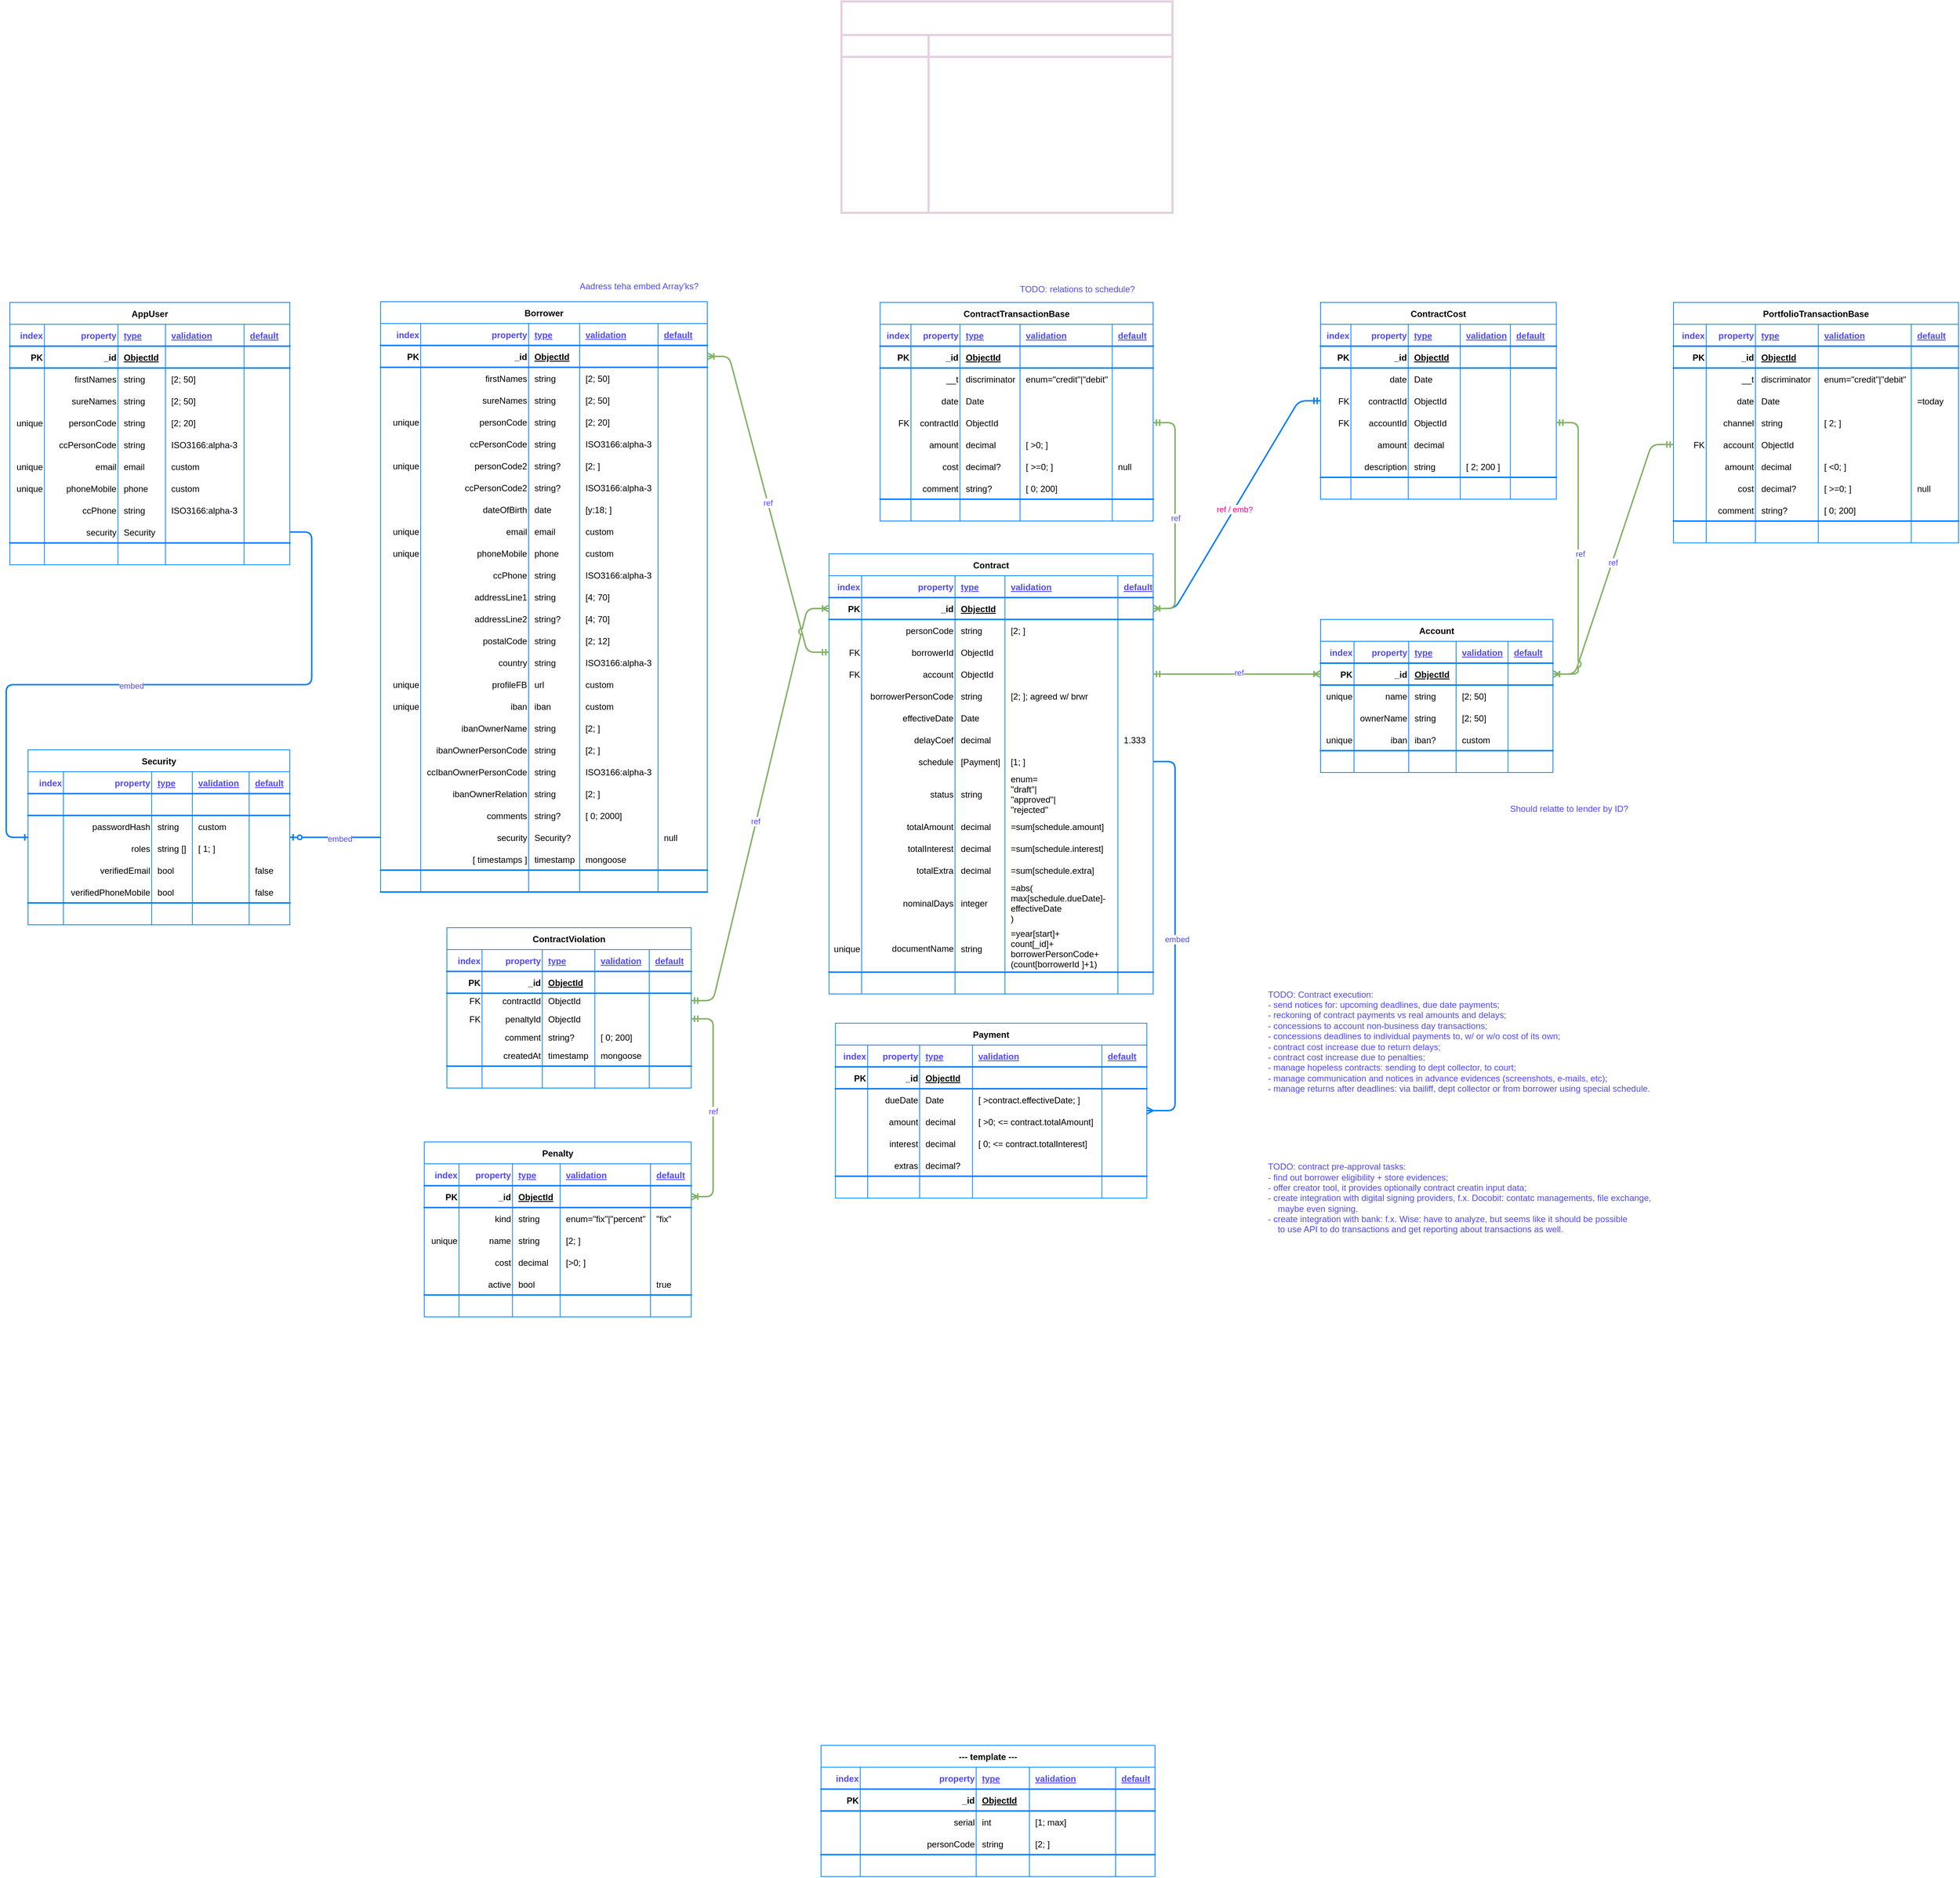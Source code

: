 <mxfile version="19.0.3" type="device"><diagram name="schema" id="e56a1550-8fbb-45ad-956c-1786394a9013"><mxGraphModel dx="2178" dy="1304" grid="0" gridSize="10" guides="1" tooltips="1" connect="1" arrows="1" fold="1" page="0" pageScale="1" pageWidth="1169" pageHeight="827" background="none" math="0" shadow="0"><root><mxCell id="0"/><mxCell id="1" parent="0"/><mxCell id="lKgLDHs0Hlff-UQaEltn-55" value="Borrower" style="shape=table;startSize=30;container=1;collapsible=1;childLayout=tableLayout;fixedRows=1;rowLines=0;fontStyle=1;align=center;resizeLast=1;strokeColor=#007FFF;strokeWidth=1;" parent="1" vertex="1"><mxGeometry x="-315" y="-33" width="448" height="810" as="geometry"/></mxCell><mxCell id="lKgLDHs0Hlff-UQaEltn-226" style="shape=tableRow;horizontal=0;startSize=0;swimlaneHead=0;swimlaneBody=0;fillColor=none;collapsible=0;dropTarget=0;points=[[0,0.5],[1,0.5]];portConstraint=eastwest;top=0;left=0;right=0;bottom=1;strokeColor=#007FFF;strokeWidth=2;" parent="lKgLDHs0Hlff-UQaEltn-55" vertex="1"><mxGeometry y="30" width="448" height="30" as="geometry"/></mxCell><mxCell id="lKgLDHs0Hlff-UQaEltn-227" value="index" style="shape=partialRectangle;connectable=0;fillColor=none;top=0;left=0;bottom=0;right=0;fontStyle=1;overflow=hidden;strokeColor=#007FFF;strokeWidth=2;align=right;spacingRight=0;spacing=2;fontColor=#504AFF;" parent="lKgLDHs0Hlff-UQaEltn-226" vertex="1"><mxGeometry width="54.957" height="30" as="geometry"><mxRectangle width="54.957" height="30" as="alternateBounds"/></mxGeometry></mxCell><mxCell id="lKgLDHs0Hlff-UQaEltn-228" value="property" style="shape=partialRectangle;connectable=0;fillColor=none;top=0;left=0;bottom=0;right=0;fontStyle=1;overflow=hidden;strokeColor=#007FFF;strokeWidth=2;align=right;spacingRight=0;spacing=2;fontColor=#504AFF;" parent="lKgLDHs0Hlff-UQaEltn-226" vertex="1"><mxGeometry x="54.957" width="147.981" height="30" as="geometry"><mxRectangle width="147.981" height="30" as="alternateBounds"/></mxGeometry></mxCell><mxCell id="lKgLDHs0Hlff-UQaEltn-229" value="type" style="shape=partialRectangle;connectable=0;fillColor=none;top=0;left=0;bottom=0;right=0;align=left;spacingLeft=6;fontStyle=5;overflow=hidden;strokeColor=#007FFF;strokeWidth=2;fontColor=#504AFF;" parent="lKgLDHs0Hlff-UQaEltn-226" vertex="1"><mxGeometry x="202.938" width="70" height="30" as="geometry"><mxRectangle width="70" height="30" as="alternateBounds"/></mxGeometry></mxCell><mxCell id="lKgLDHs0Hlff-UQaEltn-230" value="validation" style="shape=partialRectangle;connectable=0;fillColor=none;top=0;left=0;bottom=0;right=0;align=left;spacingLeft=6;fontStyle=5;overflow=hidden;strokeColor=#007FFF;strokeWidth=2;fontColor=#504AFF;" parent="lKgLDHs0Hlff-UQaEltn-226" vertex="1"><mxGeometry x="272.938" width="107.5" height="30" as="geometry"><mxRectangle width="107.5" height="30" as="alternateBounds"/></mxGeometry></mxCell><mxCell id="lKgLDHs0Hlff-UQaEltn-597" value="default" style="shape=partialRectangle;connectable=0;fillColor=none;top=0;left=0;bottom=0;right=0;align=left;spacingLeft=6;fontStyle=5;overflow=hidden;strokeColor=#007FFF;strokeWidth=2;fontColor=#504AFF;" parent="lKgLDHs0Hlff-UQaEltn-226" vertex="1"><mxGeometry x="380.438" width="67.562" height="30" as="geometry"><mxRectangle width="67.562" height="30" as="alternateBounds"/></mxGeometry></mxCell><mxCell id="lKgLDHs0Hlff-UQaEltn-56" value="" style="shape=tableRow;horizontal=0;startSize=0;swimlaneHead=0;swimlaneBody=0;fillColor=none;collapsible=0;dropTarget=0;points=[[0,0.5],[1,0.5]];portConstraint=eastwest;top=0;left=0;right=0;bottom=1;strokeColor=#007FFF;strokeWidth=2;" parent="lKgLDHs0Hlff-UQaEltn-55" vertex="1"><mxGeometry y="60" width="448" height="30" as="geometry"/></mxCell><mxCell id="lKgLDHs0Hlff-UQaEltn-203" value="PK" style="shape=partialRectangle;connectable=0;fillColor=none;top=0;left=0;bottom=0;right=0;fontStyle=1;overflow=hidden;strokeColor=#007FFF;strokeWidth=2;align=right;spacingRight=0;spacing=2;" parent="lKgLDHs0Hlff-UQaEltn-56" vertex="1"><mxGeometry width="54.957" height="30" as="geometry"><mxRectangle width="54.957" height="30" as="alternateBounds"/></mxGeometry></mxCell><mxCell id="lKgLDHs0Hlff-UQaEltn-57" value="_id" style="shape=partialRectangle;connectable=0;fillColor=none;top=0;left=0;bottom=0;right=0;fontStyle=1;overflow=hidden;strokeColor=#007FFF;strokeWidth=2;align=right;spacingRight=0;spacing=2;" parent="lKgLDHs0Hlff-UQaEltn-56" vertex="1"><mxGeometry x="54.957" width="147.981" height="30" as="geometry"><mxRectangle width="147.981" height="30" as="alternateBounds"/></mxGeometry></mxCell><mxCell id="lKgLDHs0Hlff-UQaEltn-58" value="ObjectId" style="shape=partialRectangle;connectable=0;fillColor=none;top=0;left=0;bottom=0;right=0;align=left;spacingLeft=6;fontStyle=5;overflow=hidden;strokeColor=#007FFF;strokeWidth=2;" parent="lKgLDHs0Hlff-UQaEltn-56" vertex="1"><mxGeometry x="202.938" width="70" height="30" as="geometry"><mxRectangle width="70" height="30" as="alternateBounds"/></mxGeometry></mxCell><mxCell id="lKgLDHs0Hlff-UQaEltn-176" style="shape=partialRectangle;connectable=0;fillColor=none;top=0;left=0;bottom=0;right=0;align=left;spacingLeft=6;fontStyle=5;overflow=hidden;strokeColor=#007FFF;strokeWidth=2;" parent="lKgLDHs0Hlff-UQaEltn-56" vertex="1"><mxGeometry x="272.938" width="107.5" height="30" as="geometry"><mxRectangle width="107.5" height="30" as="alternateBounds"/></mxGeometry></mxCell><mxCell id="lKgLDHs0Hlff-UQaEltn-598" style="shape=partialRectangle;connectable=0;fillColor=none;top=0;left=0;bottom=0;right=0;align=left;spacingLeft=6;fontStyle=5;overflow=hidden;strokeColor=#007FFF;strokeWidth=2;" parent="lKgLDHs0Hlff-UQaEltn-56" vertex="1"><mxGeometry x="380.438" width="67.562" height="30" as="geometry"><mxRectangle width="67.562" height="30" as="alternateBounds"/></mxGeometry></mxCell><mxCell id="lKgLDHs0Hlff-UQaEltn-71" value="" style="shape=tableRow;horizontal=0;startSize=0;swimlaneHead=0;swimlaneBody=0;fillColor=none;collapsible=0;dropTarget=0;points=[[0,0.5],[1,0.5]];portConstraint=eastwest;top=0;left=0;right=0;bottom=0;strokeColor=#007FFF;strokeWidth=2;" parent="lKgLDHs0Hlff-UQaEltn-55" vertex="1"><mxGeometry y="90" width="448" height="30" as="geometry"/></mxCell><mxCell id="lKgLDHs0Hlff-UQaEltn-209" value="" style="shape=partialRectangle;connectable=0;fillColor=none;top=0;left=0;bottom=0;right=0;editable=1;overflow=hidden;strokeColor=#007FFF;strokeWidth=2;align=right;" parent="lKgLDHs0Hlff-UQaEltn-71" vertex="1"><mxGeometry width="54.957" height="30" as="geometry"><mxRectangle width="54.957" height="30" as="alternateBounds"/></mxGeometry></mxCell><mxCell id="lKgLDHs0Hlff-UQaEltn-72" value="firstNames" style="shape=partialRectangle;connectable=0;fillColor=none;top=0;left=0;bottom=0;right=0;editable=1;overflow=hidden;strokeColor=#007FFF;strokeWidth=2;align=right;" parent="lKgLDHs0Hlff-UQaEltn-71" vertex="1"><mxGeometry x="54.957" width="147.981" height="30" as="geometry"><mxRectangle width="147.981" height="30" as="alternateBounds"/></mxGeometry></mxCell><mxCell id="lKgLDHs0Hlff-UQaEltn-73" value="string" style="shape=partialRectangle;connectable=0;fillColor=none;top=0;left=0;bottom=0;right=0;align=left;spacingLeft=6;overflow=hidden;strokeColor=#007FFF;strokeWidth=2;" parent="lKgLDHs0Hlff-UQaEltn-71" vertex="1"><mxGeometry x="202.938" width="70" height="30" as="geometry"><mxRectangle width="70" height="30" as="alternateBounds"/></mxGeometry></mxCell><mxCell id="lKgLDHs0Hlff-UQaEltn-182" value="[2; 50]" style="shape=partialRectangle;connectable=0;fillColor=none;top=0;left=0;bottom=0;right=0;align=left;spacingLeft=6;overflow=hidden;strokeColor=#007FFF;strokeWidth=2;" parent="lKgLDHs0Hlff-UQaEltn-71" vertex="1"><mxGeometry x="272.938" width="107.5" height="30" as="geometry"><mxRectangle width="107.5" height="30" as="alternateBounds"/></mxGeometry></mxCell><mxCell id="lKgLDHs0Hlff-UQaEltn-604" style="shape=partialRectangle;connectable=0;fillColor=none;top=0;left=0;bottom=0;right=0;align=left;spacingLeft=6;overflow=hidden;strokeColor=#007FFF;strokeWidth=2;" parent="lKgLDHs0Hlff-UQaEltn-71" vertex="1"><mxGeometry x="380.438" width="67.562" height="30" as="geometry"><mxRectangle width="67.562" height="30" as="alternateBounds"/></mxGeometry></mxCell><mxCell id="lKgLDHs0Hlff-UQaEltn-75" value="" style="shape=tableRow;horizontal=0;startSize=0;swimlaneHead=0;swimlaneBody=0;fillColor=none;collapsible=0;dropTarget=0;points=[[0,0.5],[1,0.5]];portConstraint=eastwest;top=0;left=0;right=0;bottom=0;strokeColor=#007FFF;strokeWidth=2;" parent="lKgLDHs0Hlff-UQaEltn-55" vertex="1"><mxGeometry y="120" width="448" height="30" as="geometry"/></mxCell><mxCell id="lKgLDHs0Hlff-UQaEltn-210" value="" style="shape=partialRectangle;connectable=0;fillColor=none;top=0;left=0;bottom=0;right=0;editable=1;overflow=hidden;strokeColor=#007FFF;strokeWidth=2;align=right;" parent="lKgLDHs0Hlff-UQaEltn-75" vertex="1"><mxGeometry width="54.957" height="30" as="geometry"><mxRectangle width="54.957" height="30" as="alternateBounds"/></mxGeometry></mxCell><mxCell id="lKgLDHs0Hlff-UQaEltn-76" value="sureNames" style="shape=partialRectangle;connectable=0;fillColor=none;top=0;left=0;bottom=0;right=0;editable=1;overflow=hidden;strokeColor=#007FFF;strokeWidth=2;align=right;" parent="lKgLDHs0Hlff-UQaEltn-75" vertex="1"><mxGeometry x="54.957" width="147.981" height="30" as="geometry"><mxRectangle width="147.981" height="30" as="alternateBounds"/></mxGeometry></mxCell><mxCell id="lKgLDHs0Hlff-UQaEltn-77" value="string" style="shape=partialRectangle;connectable=0;fillColor=none;top=0;left=0;bottom=0;right=0;align=left;spacingLeft=6;overflow=hidden;strokeColor=#007FFF;strokeWidth=2;" parent="lKgLDHs0Hlff-UQaEltn-75" vertex="1"><mxGeometry x="202.938" width="70" height="30" as="geometry"><mxRectangle width="70" height="30" as="alternateBounds"/></mxGeometry></mxCell><mxCell id="lKgLDHs0Hlff-UQaEltn-183" value="[2; 50]" style="shape=partialRectangle;connectable=0;fillColor=none;top=0;left=0;bottom=0;right=0;align=left;spacingLeft=6;overflow=hidden;strokeColor=#007FFF;strokeWidth=2;" parent="lKgLDHs0Hlff-UQaEltn-75" vertex="1"><mxGeometry x="272.938" width="107.5" height="30" as="geometry"><mxRectangle width="107.5" height="30" as="alternateBounds"/></mxGeometry></mxCell><mxCell id="lKgLDHs0Hlff-UQaEltn-605" style="shape=partialRectangle;connectable=0;fillColor=none;top=0;left=0;bottom=0;right=0;align=left;spacingLeft=6;overflow=hidden;strokeColor=#007FFF;strokeWidth=2;" parent="lKgLDHs0Hlff-UQaEltn-75" vertex="1"><mxGeometry x="380.438" width="67.562" height="30" as="geometry"><mxRectangle width="67.562" height="30" as="alternateBounds"/></mxGeometry></mxCell><mxCell id="lKgLDHs0Hlff-UQaEltn-62" value="" style="shape=tableRow;horizontal=0;startSize=0;swimlaneHead=0;swimlaneBody=0;fillColor=none;collapsible=0;dropTarget=0;points=[[0,0.5],[1,0.5]];portConstraint=eastwest;top=0;left=0;right=0;bottom=0;strokeColor=#007FFF;strokeWidth=2;" parent="lKgLDHs0Hlff-UQaEltn-55" vertex="1"><mxGeometry y="150" width="448" height="30" as="geometry"/></mxCell><mxCell id="lKgLDHs0Hlff-UQaEltn-205" value="unique" style="shape=partialRectangle;connectable=0;fillColor=none;top=0;left=0;bottom=0;right=0;editable=1;overflow=hidden;strokeColor=#007FFF;strokeWidth=2;align=right;" parent="lKgLDHs0Hlff-UQaEltn-62" vertex="1"><mxGeometry width="54.957" height="30" as="geometry"><mxRectangle width="54.957" height="30" as="alternateBounds"/></mxGeometry></mxCell><mxCell id="lKgLDHs0Hlff-UQaEltn-63" value="personCode" style="shape=partialRectangle;connectable=0;fillColor=none;top=0;left=0;bottom=0;right=0;editable=1;overflow=hidden;strokeColor=#007FFF;strokeWidth=2;align=right;" parent="lKgLDHs0Hlff-UQaEltn-62" vertex="1"><mxGeometry x="54.957" width="147.981" height="30" as="geometry"><mxRectangle width="147.981" height="30" as="alternateBounds"/></mxGeometry></mxCell><mxCell id="lKgLDHs0Hlff-UQaEltn-64" value="string" style="shape=partialRectangle;connectable=0;fillColor=none;top=0;left=0;bottom=0;right=0;align=left;spacingLeft=6;overflow=hidden;strokeColor=#007FFF;strokeWidth=2;" parent="lKgLDHs0Hlff-UQaEltn-62" vertex="1"><mxGeometry x="202.938" width="70" height="30" as="geometry"><mxRectangle width="70" height="30" as="alternateBounds"/></mxGeometry></mxCell><mxCell id="lKgLDHs0Hlff-UQaEltn-178" value="[2; 20]" style="shape=partialRectangle;connectable=0;fillColor=none;top=0;left=0;bottom=0;right=0;align=left;spacingLeft=6;overflow=hidden;strokeColor=#007FFF;strokeWidth=2;" parent="lKgLDHs0Hlff-UQaEltn-62" vertex="1"><mxGeometry x="272.938" width="107.5" height="30" as="geometry"><mxRectangle width="107.5" height="30" as="alternateBounds"/></mxGeometry></mxCell><mxCell id="lKgLDHs0Hlff-UQaEltn-600" style="shape=partialRectangle;connectable=0;fillColor=none;top=0;left=0;bottom=0;right=0;align=left;spacingLeft=6;overflow=hidden;strokeColor=#007FFF;strokeWidth=2;" parent="lKgLDHs0Hlff-UQaEltn-62" vertex="1"><mxGeometry x="380.438" width="67.562" height="30" as="geometry"><mxRectangle width="67.562" height="30" as="alternateBounds"/></mxGeometry></mxCell><mxCell id="lKgLDHs0Hlff-UQaEltn-167" style="shape=tableRow;horizontal=0;startSize=0;swimlaneHead=0;swimlaneBody=0;fillColor=none;collapsible=0;dropTarget=0;points=[[0,0.5],[1,0.5]];portConstraint=eastwest;top=0;left=0;right=0;bottom=0;strokeColor=#007FFF;strokeWidth=2;" parent="lKgLDHs0Hlff-UQaEltn-55" vertex="1"><mxGeometry y="180" width="448" height="30" as="geometry"/></mxCell><mxCell id="lKgLDHs0Hlff-UQaEltn-204" value="" style="shape=partialRectangle;connectable=0;fillColor=none;top=0;left=0;bottom=0;right=0;editable=1;overflow=hidden;strokeColor=#007FFF;strokeWidth=2;align=right;" parent="lKgLDHs0Hlff-UQaEltn-167" vertex="1"><mxGeometry width="54.957" height="30" as="geometry"><mxRectangle width="54.957" height="30" as="alternateBounds"/></mxGeometry></mxCell><mxCell id="lKgLDHs0Hlff-UQaEltn-168" value="ccPersonCode" style="shape=partialRectangle;connectable=0;fillColor=none;top=0;left=0;bottom=0;right=0;editable=1;overflow=hidden;strokeColor=#007FFF;strokeWidth=2;align=right;" parent="lKgLDHs0Hlff-UQaEltn-167" vertex="1"><mxGeometry x="54.957" width="147.981" height="30" as="geometry"><mxRectangle width="147.981" height="30" as="alternateBounds"/></mxGeometry></mxCell><mxCell id="lKgLDHs0Hlff-UQaEltn-169" value="string" style="shape=partialRectangle;connectable=0;fillColor=none;top=0;left=0;bottom=0;right=0;align=left;spacingLeft=6;overflow=hidden;strokeColor=#007FFF;strokeWidth=2;" parent="lKgLDHs0Hlff-UQaEltn-167" vertex="1"><mxGeometry x="202.938" width="70" height="30" as="geometry"><mxRectangle width="70" height="30" as="alternateBounds"/></mxGeometry></mxCell><mxCell id="lKgLDHs0Hlff-UQaEltn-177" value="ISO3166:alpha-3" style="shape=partialRectangle;connectable=0;fillColor=none;top=0;left=0;bottom=0;right=0;align=left;spacingLeft=6;overflow=hidden;strokeColor=#007FFF;strokeWidth=2;" parent="lKgLDHs0Hlff-UQaEltn-167" vertex="1"><mxGeometry x="272.938" width="107.5" height="30" as="geometry"><mxRectangle width="107.5" height="30" as="alternateBounds"/></mxGeometry></mxCell><mxCell id="lKgLDHs0Hlff-UQaEltn-599" style="shape=partialRectangle;connectable=0;fillColor=none;top=0;left=0;bottom=0;right=0;align=left;spacingLeft=6;overflow=hidden;strokeColor=#007FFF;strokeWidth=2;" parent="lKgLDHs0Hlff-UQaEltn-167" vertex="1"><mxGeometry x="380.438" width="67.562" height="30" as="geometry"><mxRectangle width="67.562" height="30" as="alternateBounds"/></mxGeometry></mxCell><mxCell id="lKgLDHs0Hlff-UQaEltn-173" style="shape=tableRow;horizontal=0;startSize=0;swimlaneHead=0;swimlaneBody=0;fillColor=none;collapsible=0;dropTarget=0;points=[[0,0.5],[1,0.5]];portConstraint=eastwest;top=0;left=0;right=0;bottom=0;strokeColor=#007FFF;strokeWidth=2;" parent="lKgLDHs0Hlff-UQaEltn-55" vertex="1"><mxGeometry y="210" width="448" height="30" as="geometry"/></mxCell><mxCell id="lKgLDHs0Hlff-UQaEltn-207" value="unique" style="shape=partialRectangle;connectable=0;fillColor=none;top=0;left=0;bottom=0;right=0;editable=1;overflow=hidden;strokeColor=#007FFF;strokeWidth=2;align=right;" parent="lKgLDHs0Hlff-UQaEltn-173" vertex="1"><mxGeometry width="54.957" height="30" as="geometry"><mxRectangle width="54.957" height="30" as="alternateBounds"/></mxGeometry></mxCell><mxCell id="lKgLDHs0Hlff-UQaEltn-174" value="personCode2" style="shape=partialRectangle;connectable=0;fillColor=none;top=0;left=0;bottom=0;right=0;editable=1;overflow=hidden;strokeColor=#007FFF;strokeWidth=2;align=right;" parent="lKgLDHs0Hlff-UQaEltn-173" vertex="1"><mxGeometry x="54.957" width="147.981" height="30" as="geometry"><mxRectangle width="147.981" height="30" as="alternateBounds"/></mxGeometry></mxCell><mxCell id="lKgLDHs0Hlff-UQaEltn-175" value="string?" style="shape=partialRectangle;connectable=0;fillColor=none;top=0;left=0;bottom=0;right=0;align=left;spacingLeft=6;overflow=hidden;strokeColor=#007FFF;strokeWidth=2;" parent="lKgLDHs0Hlff-UQaEltn-173" vertex="1"><mxGeometry x="202.938" width="70" height="30" as="geometry"><mxRectangle width="70" height="30" as="alternateBounds"/></mxGeometry></mxCell><mxCell id="lKgLDHs0Hlff-UQaEltn-180" value="[2; ]" style="shape=partialRectangle;connectable=0;fillColor=none;top=0;left=0;bottom=0;right=0;align=left;spacingLeft=6;overflow=hidden;strokeColor=#007FFF;strokeWidth=2;" parent="lKgLDHs0Hlff-UQaEltn-173" vertex="1"><mxGeometry x="272.938" width="107.5" height="30" as="geometry"><mxRectangle width="107.5" height="30" as="alternateBounds"/></mxGeometry></mxCell><mxCell id="lKgLDHs0Hlff-UQaEltn-602" style="shape=partialRectangle;connectable=0;fillColor=none;top=0;left=0;bottom=0;right=0;align=left;spacingLeft=6;overflow=hidden;strokeColor=#007FFF;strokeWidth=2;" parent="lKgLDHs0Hlff-UQaEltn-173" vertex="1"><mxGeometry x="380.438" width="67.562" height="30" as="geometry"><mxRectangle width="67.562" height="30" as="alternateBounds"/></mxGeometry></mxCell><mxCell id="lKgLDHs0Hlff-UQaEltn-170" style="shape=tableRow;horizontal=0;startSize=0;swimlaneHead=0;swimlaneBody=0;fillColor=none;collapsible=0;dropTarget=0;points=[[0,0.5],[1,0.5]];portConstraint=eastwest;top=0;left=0;right=0;bottom=0;strokeColor=#007FFF;strokeWidth=2;" parent="lKgLDHs0Hlff-UQaEltn-55" vertex="1"><mxGeometry y="240" width="448" height="30" as="geometry"/></mxCell><mxCell id="lKgLDHs0Hlff-UQaEltn-206" style="shape=partialRectangle;connectable=0;fillColor=none;top=0;left=0;bottom=0;right=0;editable=1;overflow=hidden;strokeColor=#007FFF;strokeWidth=2;align=right;" parent="lKgLDHs0Hlff-UQaEltn-170" vertex="1"><mxGeometry width="54.957" height="30" as="geometry"><mxRectangle width="54.957" height="30" as="alternateBounds"/></mxGeometry></mxCell><mxCell id="lKgLDHs0Hlff-UQaEltn-171" value="ccPersonCode2" style="shape=partialRectangle;connectable=0;fillColor=none;top=0;left=0;bottom=0;right=0;editable=1;overflow=hidden;strokeColor=#007FFF;strokeWidth=2;align=right;" parent="lKgLDHs0Hlff-UQaEltn-170" vertex="1"><mxGeometry x="54.957" width="147.981" height="30" as="geometry"><mxRectangle width="147.981" height="30" as="alternateBounds"/></mxGeometry></mxCell><mxCell id="lKgLDHs0Hlff-UQaEltn-172" value="string?" style="shape=partialRectangle;connectable=0;fillColor=none;top=0;left=0;bottom=0;right=0;align=left;spacingLeft=6;overflow=hidden;strokeColor=#007FFF;strokeWidth=2;" parent="lKgLDHs0Hlff-UQaEltn-170" vertex="1"><mxGeometry x="202.938" width="70" height="30" as="geometry"><mxRectangle width="70" height="30" as="alternateBounds"/></mxGeometry></mxCell><mxCell id="lKgLDHs0Hlff-UQaEltn-179" value="ISO3166:alpha-3" style="shape=partialRectangle;connectable=0;fillColor=none;top=0;left=0;bottom=0;right=0;align=left;spacingLeft=6;overflow=hidden;strokeColor=#007FFF;strokeWidth=2;" parent="lKgLDHs0Hlff-UQaEltn-170" vertex="1"><mxGeometry x="272.938" width="107.5" height="30" as="geometry"><mxRectangle width="107.5" height="30" as="alternateBounds"/></mxGeometry></mxCell><mxCell id="lKgLDHs0Hlff-UQaEltn-601" style="shape=partialRectangle;connectable=0;fillColor=none;top=0;left=0;bottom=0;right=0;align=left;spacingLeft=6;overflow=hidden;strokeColor=#007FFF;strokeWidth=2;" parent="lKgLDHs0Hlff-UQaEltn-170" vertex="1"><mxGeometry x="380.438" width="67.562" height="30" as="geometry"><mxRectangle width="67.562" height="30" as="alternateBounds"/></mxGeometry></mxCell><mxCell id="lKgLDHs0Hlff-UQaEltn-65" value="" style="shape=tableRow;horizontal=0;startSize=0;swimlaneHead=0;swimlaneBody=0;fillColor=none;collapsible=0;dropTarget=0;points=[[0,0.5],[1,0.5]];portConstraint=eastwest;top=0;left=0;right=0;bottom=0;strokeColor=#007FFF;strokeWidth=2;" parent="lKgLDHs0Hlff-UQaEltn-55" vertex="1"><mxGeometry y="270" width="448" height="30" as="geometry"/></mxCell><mxCell id="lKgLDHs0Hlff-UQaEltn-208" style="shape=partialRectangle;connectable=0;fillColor=none;top=0;left=0;bottom=0;right=0;editable=1;overflow=hidden;strokeColor=#007FFF;strokeWidth=2;align=right;" parent="lKgLDHs0Hlff-UQaEltn-65" vertex="1"><mxGeometry width="54.957" height="30" as="geometry"><mxRectangle width="54.957" height="30" as="alternateBounds"/></mxGeometry></mxCell><mxCell id="lKgLDHs0Hlff-UQaEltn-66" value="dateOfBirth" style="shape=partialRectangle;connectable=0;fillColor=none;top=0;left=0;bottom=0;right=0;editable=1;overflow=hidden;strokeColor=#007FFF;strokeWidth=2;align=right;" parent="lKgLDHs0Hlff-UQaEltn-65" vertex="1"><mxGeometry x="54.957" width="147.981" height="30" as="geometry"><mxRectangle width="147.981" height="30" as="alternateBounds"/></mxGeometry></mxCell><mxCell id="lKgLDHs0Hlff-UQaEltn-67" value="date" style="shape=partialRectangle;connectable=0;fillColor=none;top=0;left=0;bottom=0;right=0;align=left;spacingLeft=6;overflow=hidden;strokeColor=#007FFF;strokeWidth=2;" parent="lKgLDHs0Hlff-UQaEltn-65" vertex="1"><mxGeometry x="202.938" width="70" height="30" as="geometry"><mxRectangle width="70" height="30" as="alternateBounds"/></mxGeometry></mxCell><mxCell id="lKgLDHs0Hlff-UQaEltn-181" value="[y:18; ]" style="shape=partialRectangle;connectable=0;fillColor=none;top=0;left=0;bottom=0;right=0;align=left;spacingLeft=6;overflow=hidden;strokeColor=#007FFF;strokeWidth=2;" parent="lKgLDHs0Hlff-UQaEltn-65" vertex="1"><mxGeometry x="272.938" width="107.5" height="30" as="geometry"><mxRectangle width="107.5" height="30" as="alternateBounds"/></mxGeometry></mxCell><mxCell id="lKgLDHs0Hlff-UQaEltn-603" style="shape=partialRectangle;connectable=0;fillColor=none;top=0;left=0;bottom=0;right=0;align=left;spacingLeft=6;overflow=hidden;strokeColor=#007FFF;strokeWidth=2;" parent="lKgLDHs0Hlff-UQaEltn-65" vertex="1"><mxGeometry x="380.438" width="67.562" height="30" as="geometry"><mxRectangle width="67.562" height="30" as="alternateBounds"/></mxGeometry></mxCell><mxCell id="lKgLDHs0Hlff-UQaEltn-111" value="" style="shape=tableRow;horizontal=0;startSize=0;swimlaneHead=0;swimlaneBody=0;fillColor=none;collapsible=0;dropTarget=0;points=[[0,0.5],[1,0.5]];portConstraint=eastwest;top=0;left=0;right=0;bottom=0;strokeColor=#007FFF;strokeWidth=2;" parent="lKgLDHs0Hlff-UQaEltn-55" vertex="1"><mxGeometry y="300" width="448" height="30" as="geometry"/></mxCell><mxCell id="lKgLDHs0Hlff-UQaEltn-215" value="unique" style="shape=partialRectangle;connectable=0;fillColor=none;top=0;left=0;bottom=0;right=0;editable=1;overflow=hidden;strokeColor=#007FFF;strokeWidth=2;align=right;" parent="lKgLDHs0Hlff-UQaEltn-111" vertex="1"><mxGeometry width="54.957" height="30" as="geometry"><mxRectangle width="54.957" height="30" as="alternateBounds"/></mxGeometry></mxCell><mxCell id="lKgLDHs0Hlff-UQaEltn-112" value="email" style="shape=partialRectangle;connectable=0;fillColor=none;top=0;left=0;bottom=0;right=0;editable=1;overflow=hidden;strokeColor=#007FFF;strokeWidth=2;align=right;" parent="lKgLDHs0Hlff-UQaEltn-111" vertex="1"><mxGeometry x="54.957" width="147.981" height="30" as="geometry"><mxRectangle width="147.981" height="30" as="alternateBounds"/></mxGeometry></mxCell><mxCell id="lKgLDHs0Hlff-UQaEltn-113" value="email" style="shape=partialRectangle;connectable=0;fillColor=none;top=0;left=0;bottom=0;right=0;align=left;spacingLeft=6;overflow=hidden;strokeColor=#007FFF;strokeWidth=2;" parent="lKgLDHs0Hlff-UQaEltn-111" vertex="1"><mxGeometry x="202.938" width="70" height="30" as="geometry"><mxRectangle width="70" height="30" as="alternateBounds"/></mxGeometry></mxCell><mxCell id="lKgLDHs0Hlff-UQaEltn-188" value="custom" style="shape=partialRectangle;connectable=0;fillColor=none;top=0;left=0;bottom=0;right=0;align=left;spacingLeft=6;overflow=hidden;strokeColor=#007FFF;strokeWidth=2;" parent="lKgLDHs0Hlff-UQaEltn-111" vertex="1"><mxGeometry x="272.938" width="107.5" height="30" as="geometry"><mxRectangle width="107.5" height="30" as="alternateBounds"/></mxGeometry></mxCell><mxCell id="lKgLDHs0Hlff-UQaEltn-610" style="shape=partialRectangle;connectable=0;fillColor=none;top=0;left=0;bottom=0;right=0;align=left;spacingLeft=6;overflow=hidden;strokeColor=#007FFF;strokeWidth=2;" parent="lKgLDHs0Hlff-UQaEltn-111" vertex="1"><mxGeometry x="380.438" width="67.562" height="30" as="geometry"><mxRectangle width="67.562" height="30" as="alternateBounds"/></mxGeometry></mxCell><mxCell id="lKgLDHs0Hlff-UQaEltn-59" value="" style="shape=tableRow;horizontal=0;startSize=0;swimlaneHead=0;swimlaneBody=0;fillColor=none;collapsible=0;dropTarget=0;points=[[0,0.5],[1,0.5]];portConstraint=eastwest;top=0;left=0;right=0;bottom=0;strokeColor=#007FFF;strokeWidth=2;" parent="lKgLDHs0Hlff-UQaEltn-55" vertex="1"><mxGeometry y="330" width="448" height="30" as="geometry"/></mxCell><mxCell id="lKgLDHs0Hlff-UQaEltn-216" value="unique" style="shape=partialRectangle;connectable=0;fillColor=none;top=0;left=0;bottom=0;right=0;editable=1;overflow=hidden;strokeColor=#007FFF;strokeWidth=2;align=right;" parent="lKgLDHs0Hlff-UQaEltn-59" vertex="1"><mxGeometry width="54.957" height="30" as="geometry"><mxRectangle width="54.957" height="30" as="alternateBounds"/></mxGeometry></mxCell><mxCell id="lKgLDHs0Hlff-UQaEltn-60" value="phoneMobile" style="shape=partialRectangle;connectable=0;fillColor=none;top=0;left=0;bottom=0;right=0;editable=1;overflow=hidden;strokeColor=#007FFF;strokeWidth=2;align=right;" parent="lKgLDHs0Hlff-UQaEltn-59" vertex="1"><mxGeometry x="54.957" width="147.981" height="30" as="geometry"><mxRectangle width="147.981" height="30" as="alternateBounds"/></mxGeometry></mxCell><mxCell id="lKgLDHs0Hlff-UQaEltn-61" value="phone" style="shape=partialRectangle;connectable=0;fillColor=none;top=0;left=0;bottom=0;right=0;align=left;spacingLeft=6;overflow=hidden;strokeColor=#007FFF;strokeWidth=2;" parent="lKgLDHs0Hlff-UQaEltn-59" vertex="1"><mxGeometry x="202.938" width="70" height="30" as="geometry"><mxRectangle width="70" height="30" as="alternateBounds"/></mxGeometry></mxCell><mxCell id="lKgLDHs0Hlff-UQaEltn-189" value="custom" style="shape=partialRectangle;connectable=0;fillColor=none;top=0;left=0;bottom=0;right=0;align=left;spacingLeft=6;overflow=hidden;strokeColor=#007FFF;strokeWidth=2;" parent="lKgLDHs0Hlff-UQaEltn-59" vertex="1"><mxGeometry x="272.938" width="107.5" height="30" as="geometry"><mxRectangle width="107.5" height="30" as="alternateBounds"/></mxGeometry></mxCell><mxCell id="lKgLDHs0Hlff-UQaEltn-611" style="shape=partialRectangle;connectable=0;fillColor=none;top=0;left=0;bottom=0;right=0;align=left;spacingLeft=6;overflow=hidden;strokeColor=#007FFF;strokeWidth=2;" parent="lKgLDHs0Hlff-UQaEltn-59" vertex="1"><mxGeometry x="380.438" width="67.562" height="30" as="geometry"><mxRectangle width="67.562" height="30" as="alternateBounds"/></mxGeometry></mxCell><mxCell id="lKgLDHs0Hlff-UQaEltn-115" value="" style="shape=tableRow;horizontal=0;startSize=0;swimlaneHead=0;swimlaneBody=0;fillColor=none;collapsible=0;dropTarget=0;points=[[0,0.5],[1,0.5]];portConstraint=eastwest;top=0;left=0;right=0;bottom=0;strokeColor=#007FFF;strokeWidth=2;" parent="lKgLDHs0Hlff-UQaEltn-55" vertex="1"><mxGeometry y="360" width="448" height="30" as="geometry"/></mxCell><mxCell id="lKgLDHs0Hlff-UQaEltn-217" style="shape=partialRectangle;connectable=0;fillColor=none;top=0;left=0;bottom=0;right=0;editable=1;overflow=hidden;strokeColor=#007FFF;strokeWidth=2;align=right;" parent="lKgLDHs0Hlff-UQaEltn-115" vertex="1"><mxGeometry width="54.957" height="30" as="geometry"><mxRectangle width="54.957" height="30" as="alternateBounds"/></mxGeometry></mxCell><mxCell id="lKgLDHs0Hlff-UQaEltn-116" value="ccPhone" style="shape=partialRectangle;connectable=0;fillColor=none;top=0;left=0;bottom=0;right=0;editable=1;overflow=hidden;strokeColor=#007FFF;strokeWidth=2;align=right;" parent="lKgLDHs0Hlff-UQaEltn-115" vertex="1"><mxGeometry x="54.957" width="147.981" height="30" as="geometry"><mxRectangle width="147.981" height="30" as="alternateBounds"/></mxGeometry></mxCell><mxCell id="lKgLDHs0Hlff-UQaEltn-117" value="string" style="shape=partialRectangle;connectable=0;fillColor=none;top=0;left=0;bottom=0;right=0;align=left;spacingLeft=6;overflow=hidden;strokeColor=#007FFF;strokeWidth=2;" parent="lKgLDHs0Hlff-UQaEltn-115" vertex="1"><mxGeometry x="202.938" width="70" height="30" as="geometry"><mxRectangle width="70" height="30" as="alternateBounds"/></mxGeometry></mxCell><mxCell id="lKgLDHs0Hlff-UQaEltn-190" value="ISO3166:alpha-3" style="shape=partialRectangle;connectable=0;fillColor=none;top=0;left=0;bottom=0;right=0;align=left;spacingLeft=6;overflow=hidden;strokeColor=#007FFF;strokeWidth=2;" parent="lKgLDHs0Hlff-UQaEltn-115" vertex="1"><mxGeometry x="272.938" width="107.5" height="30" as="geometry"><mxRectangle width="107.5" height="30" as="alternateBounds"/></mxGeometry></mxCell><mxCell id="lKgLDHs0Hlff-UQaEltn-612" style="shape=partialRectangle;connectable=0;fillColor=none;top=0;left=0;bottom=0;right=0;align=left;spacingLeft=6;overflow=hidden;strokeColor=#007FFF;strokeWidth=2;" parent="lKgLDHs0Hlff-UQaEltn-115" vertex="1"><mxGeometry x="380.438" width="67.562" height="30" as="geometry"><mxRectangle width="67.562" height="30" as="alternateBounds"/></mxGeometry></mxCell><mxCell id="lKgLDHs0Hlff-UQaEltn-79" value="" style="shape=tableRow;horizontal=0;startSize=0;swimlaneHead=0;swimlaneBody=0;fillColor=none;collapsible=0;dropTarget=0;points=[[0,0.5],[1,0.5]];portConstraint=eastwest;top=0;left=0;right=0;bottom=0;strokeColor=#007FFF;strokeWidth=2;" parent="lKgLDHs0Hlff-UQaEltn-55" vertex="1"><mxGeometry y="390" width="448" height="30" as="geometry"/></mxCell><mxCell id="lKgLDHs0Hlff-UQaEltn-211" style="shape=partialRectangle;connectable=0;fillColor=none;top=0;left=0;bottom=0;right=0;editable=1;overflow=hidden;strokeColor=#007FFF;strokeWidth=2;align=right;" parent="lKgLDHs0Hlff-UQaEltn-79" vertex="1"><mxGeometry width="54.957" height="30" as="geometry"><mxRectangle width="54.957" height="30" as="alternateBounds"/></mxGeometry></mxCell><mxCell id="lKgLDHs0Hlff-UQaEltn-80" value="addressLine1" style="shape=partialRectangle;connectable=0;fillColor=none;top=0;left=0;bottom=0;right=0;editable=1;overflow=hidden;strokeColor=#007FFF;strokeWidth=2;align=right;" parent="lKgLDHs0Hlff-UQaEltn-79" vertex="1"><mxGeometry x="54.957" width="147.981" height="30" as="geometry"><mxRectangle width="147.981" height="30" as="alternateBounds"/></mxGeometry></mxCell><mxCell id="lKgLDHs0Hlff-UQaEltn-81" value="string" style="shape=partialRectangle;connectable=0;fillColor=none;top=0;left=0;bottom=0;right=0;align=left;spacingLeft=6;overflow=hidden;strokeColor=#007FFF;strokeWidth=2;" parent="lKgLDHs0Hlff-UQaEltn-79" vertex="1"><mxGeometry x="202.938" width="70" height="30" as="geometry"><mxRectangle width="70" height="30" as="alternateBounds"/></mxGeometry></mxCell><mxCell id="lKgLDHs0Hlff-UQaEltn-184" value="[4; 70]" style="shape=partialRectangle;connectable=0;fillColor=none;top=0;left=0;bottom=0;right=0;align=left;spacingLeft=6;overflow=hidden;strokeColor=#007FFF;strokeWidth=2;" parent="lKgLDHs0Hlff-UQaEltn-79" vertex="1"><mxGeometry x="272.938" width="107.5" height="30" as="geometry"><mxRectangle width="107.5" height="30" as="alternateBounds"/></mxGeometry></mxCell><mxCell id="lKgLDHs0Hlff-UQaEltn-606" style="shape=partialRectangle;connectable=0;fillColor=none;top=0;left=0;bottom=0;right=0;align=left;spacingLeft=6;overflow=hidden;strokeColor=#007FFF;strokeWidth=2;" parent="lKgLDHs0Hlff-UQaEltn-79" vertex="1"><mxGeometry x="380.438" width="67.562" height="30" as="geometry"><mxRectangle width="67.562" height="30" as="alternateBounds"/></mxGeometry></mxCell><mxCell id="lKgLDHs0Hlff-UQaEltn-1021" style="shape=tableRow;horizontal=0;startSize=0;swimlaneHead=0;swimlaneBody=0;fillColor=none;collapsible=0;dropTarget=0;points=[[0,0.5],[1,0.5]];portConstraint=eastwest;top=0;left=0;right=0;bottom=0;strokeColor=#007FFF;strokeWidth=2;" parent="lKgLDHs0Hlff-UQaEltn-55" vertex="1"><mxGeometry y="420" width="448" height="30" as="geometry"/></mxCell><mxCell id="lKgLDHs0Hlff-UQaEltn-1022" style="shape=partialRectangle;connectable=0;fillColor=none;top=0;left=0;bottom=0;right=0;editable=1;overflow=hidden;strokeColor=#007FFF;strokeWidth=2;align=right;" parent="lKgLDHs0Hlff-UQaEltn-1021" vertex="1"><mxGeometry width="54.957" height="30" as="geometry"><mxRectangle width="54.957" height="30" as="alternateBounds"/></mxGeometry></mxCell><mxCell id="lKgLDHs0Hlff-UQaEltn-1023" value="addressLine2" style="shape=partialRectangle;connectable=0;fillColor=none;top=0;left=0;bottom=0;right=0;editable=1;overflow=hidden;strokeColor=#007FFF;strokeWidth=2;align=right;" parent="lKgLDHs0Hlff-UQaEltn-1021" vertex="1"><mxGeometry x="54.957" width="147.981" height="30" as="geometry"><mxRectangle width="147.981" height="30" as="alternateBounds"/></mxGeometry></mxCell><mxCell id="lKgLDHs0Hlff-UQaEltn-1024" value="string?" style="shape=partialRectangle;connectable=0;fillColor=none;top=0;left=0;bottom=0;right=0;align=left;spacingLeft=6;overflow=hidden;strokeColor=#007FFF;strokeWidth=2;" parent="lKgLDHs0Hlff-UQaEltn-1021" vertex="1"><mxGeometry x="202.938" width="70" height="30" as="geometry"><mxRectangle width="70" height="30" as="alternateBounds"/></mxGeometry></mxCell><mxCell id="lKgLDHs0Hlff-UQaEltn-1025" value="[4; 70]" style="shape=partialRectangle;connectable=0;fillColor=none;top=0;left=0;bottom=0;right=0;align=left;spacingLeft=6;overflow=hidden;strokeColor=#007FFF;strokeWidth=2;" parent="lKgLDHs0Hlff-UQaEltn-1021" vertex="1"><mxGeometry x="272.938" width="107.5" height="30" as="geometry"><mxRectangle width="107.5" height="30" as="alternateBounds"/></mxGeometry></mxCell><mxCell id="lKgLDHs0Hlff-UQaEltn-1026" style="shape=partialRectangle;connectable=0;fillColor=none;top=0;left=0;bottom=0;right=0;align=left;spacingLeft=6;overflow=hidden;strokeColor=#007FFF;strokeWidth=2;" parent="lKgLDHs0Hlff-UQaEltn-1021" vertex="1"><mxGeometry x="380.438" width="67.562" height="30" as="geometry"><mxRectangle width="67.562" height="30" as="alternateBounds"/></mxGeometry></mxCell><mxCell id="lKgLDHs0Hlff-UQaEltn-1131" style="shape=tableRow;horizontal=0;startSize=0;swimlaneHead=0;swimlaneBody=0;fillColor=none;collapsible=0;dropTarget=0;points=[[0,0.5],[1,0.5]];portConstraint=eastwest;top=0;left=0;right=0;bottom=0;strokeColor=#007FFF;strokeWidth=2;" parent="lKgLDHs0Hlff-UQaEltn-55" vertex="1"><mxGeometry y="450" width="448" height="30" as="geometry"/></mxCell><mxCell id="lKgLDHs0Hlff-UQaEltn-1132" style="shape=partialRectangle;connectable=0;fillColor=none;top=0;left=0;bottom=0;right=0;editable=1;overflow=hidden;strokeColor=#007FFF;strokeWidth=2;align=right;" parent="lKgLDHs0Hlff-UQaEltn-1131" vertex="1"><mxGeometry width="54.957" height="30" as="geometry"><mxRectangle width="54.957" height="30" as="alternateBounds"/></mxGeometry></mxCell><mxCell id="lKgLDHs0Hlff-UQaEltn-1133" value="postalCode" style="shape=partialRectangle;connectable=0;fillColor=none;top=0;left=0;bottom=0;right=0;editable=1;overflow=hidden;strokeColor=#007FFF;strokeWidth=2;align=right;" parent="lKgLDHs0Hlff-UQaEltn-1131" vertex="1"><mxGeometry x="54.957" width="147.981" height="30" as="geometry"><mxRectangle width="147.981" height="30" as="alternateBounds"/></mxGeometry></mxCell><mxCell id="lKgLDHs0Hlff-UQaEltn-1134" value="string" style="shape=partialRectangle;connectable=0;fillColor=none;top=0;left=0;bottom=0;right=0;align=left;spacingLeft=6;overflow=hidden;strokeColor=#007FFF;strokeWidth=2;" parent="lKgLDHs0Hlff-UQaEltn-1131" vertex="1"><mxGeometry x="202.938" width="70" height="30" as="geometry"><mxRectangle width="70" height="30" as="alternateBounds"/></mxGeometry></mxCell><mxCell id="lKgLDHs0Hlff-UQaEltn-1135" value="[2; 12]" style="shape=partialRectangle;connectable=0;fillColor=none;top=0;left=0;bottom=0;right=0;align=left;spacingLeft=6;overflow=hidden;strokeColor=#007FFF;strokeWidth=2;" parent="lKgLDHs0Hlff-UQaEltn-1131" vertex="1"><mxGeometry x="272.938" width="107.5" height="30" as="geometry"><mxRectangle width="107.5" height="30" as="alternateBounds"/></mxGeometry></mxCell><mxCell id="lKgLDHs0Hlff-UQaEltn-1136" style="shape=partialRectangle;connectable=0;fillColor=none;top=0;left=0;bottom=0;right=0;align=left;spacingLeft=6;overflow=hidden;strokeColor=#007FFF;strokeWidth=2;" parent="lKgLDHs0Hlff-UQaEltn-1131" vertex="1"><mxGeometry x="380.438" width="67.562" height="30" as="geometry"><mxRectangle width="67.562" height="30" as="alternateBounds"/></mxGeometry></mxCell><mxCell id="lKgLDHs0Hlff-UQaEltn-1125" style="shape=tableRow;horizontal=0;startSize=0;swimlaneHead=0;swimlaneBody=0;fillColor=none;collapsible=0;dropTarget=0;points=[[0,0.5],[1,0.5]];portConstraint=eastwest;top=0;left=0;right=0;bottom=0;strokeColor=#007FFF;strokeWidth=2;" parent="lKgLDHs0Hlff-UQaEltn-55" vertex="1"><mxGeometry y="480" width="448" height="30" as="geometry"/></mxCell><mxCell id="lKgLDHs0Hlff-UQaEltn-1126" style="shape=partialRectangle;connectable=0;fillColor=none;top=0;left=0;bottom=0;right=0;editable=1;overflow=hidden;strokeColor=#007FFF;strokeWidth=2;align=right;" parent="lKgLDHs0Hlff-UQaEltn-1125" vertex="1"><mxGeometry width="54.957" height="30" as="geometry"><mxRectangle width="54.957" height="30" as="alternateBounds"/></mxGeometry></mxCell><mxCell id="lKgLDHs0Hlff-UQaEltn-1127" value="country" style="shape=partialRectangle;connectable=0;fillColor=none;top=0;left=0;bottom=0;right=0;editable=1;overflow=hidden;strokeColor=#007FFF;strokeWidth=2;align=right;" parent="lKgLDHs0Hlff-UQaEltn-1125" vertex="1"><mxGeometry x="54.957" width="147.981" height="30" as="geometry"><mxRectangle width="147.981" height="30" as="alternateBounds"/></mxGeometry></mxCell><mxCell id="lKgLDHs0Hlff-UQaEltn-1128" value="string" style="shape=partialRectangle;connectable=0;fillColor=none;top=0;left=0;bottom=0;right=0;align=left;spacingLeft=6;overflow=hidden;strokeColor=#007FFF;strokeWidth=2;" parent="lKgLDHs0Hlff-UQaEltn-1125" vertex="1"><mxGeometry x="202.938" width="70" height="30" as="geometry"><mxRectangle width="70" height="30" as="alternateBounds"/></mxGeometry></mxCell><mxCell id="lKgLDHs0Hlff-UQaEltn-1129" value="ISO3166:alpha-3" style="shape=partialRectangle;connectable=0;fillColor=none;top=0;left=0;bottom=0;right=0;align=left;spacingLeft=6;overflow=hidden;strokeColor=#007FFF;strokeWidth=2;" parent="lKgLDHs0Hlff-UQaEltn-1125" vertex="1"><mxGeometry x="272.938" width="107.5" height="30" as="geometry"><mxRectangle width="107.5" height="30" as="alternateBounds"/></mxGeometry></mxCell><mxCell id="lKgLDHs0Hlff-UQaEltn-1130" style="shape=partialRectangle;connectable=0;fillColor=none;top=0;left=0;bottom=0;right=0;align=left;spacingLeft=6;overflow=hidden;strokeColor=#007FFF;strokeWidth=2;" parent="lKgLDHs0Hlff-UQaEltn-1125" vertex="1"><mxGeometry x="380.438" width="67.562" height="30" as="geometry"><mxRectangle width="67.562" height="30" as="alternateBounds"/></mxGeometry></mxCell><mxCell id="lKgLDHs0Hlff-UQaEltn-123" value="" style="shape=tableRow;horizontal=0;startSize=0;swimlaneHead=0;swimlaneBody=0;fillColor=none;collapsible=0;dropTarget=0;points=[[0,0.5],[1,0.5]];portConstraint=eastwest;top=0;left=0;right=0;bottom=0;strokeColor=#007FFF;strokeWidth=2;" parent="lKgLDHs0Hlff-UQaEltn-55" vertex="1"><mxGeometry y="510" width="448" height="30" as="geometry"/></mxCell><mxCell id="lKgLDHs0Hlff-UQaEltn-220" value="unique" style="shape=partialRectangle;connectable=0;fillColor=none;top=0;left=0;bottom=0;right=0;editable=1;overflow=hidden;strokeColor=#007FFF;strokeWidth=2;align=right;" parent="lKgLDHs0Hlff-UQaEltn-123" vertex="1"><mxGeometry width="54.957" height="30" as="geometry"><mxRectangle width="54.957" height="30" as="alternateBounds"/></mxGeometry></mxCell><mxCell id="lKgLDHs0Hlff-UQaEltn-124" value="profileFB" style="shape=partialRectangle;connectable=0;fillColor=none;top=0;left=0;bottom=0;right=0;editable=1;overflow=hidden;strokeColor=#007FFF;strokeWidth=2;align=right;" parent="lKgLDHs0Hlff-UQaEltn-123" vertex="1"><mxGeometry x="54.957" width="147.981" height="30" as="geometry"><mxRectangle width="147.981" height="30" as="alternateBounds"/></mxGeometry></mxCell><mxCell id="lKgLDHs0Hlff-UQaEltn-125" value="url" style="shape=partialRectangle;connectable=0;fillColor=none;top=0;left=0;bottom=0;right=0;align=left;spacingLeft=6;overflow=hidden;strokeColor=#007FFF;strokeWidth=2;" parent="lKgLDHs0Hlff-UQaEltn-123" vertex="1"><mxGeometry x="202.938" width="70" height="30" as="geometry"><mxRectangle width="70" height="30" as="alternateBounds"/></mxGeometry></mxCell><mxCell id="lKgLDHs0Hlff-UQaEltn-192" value="custom" style="shape=partialRectangle;connectable=0;fillColor=none;top=0;left=0;bottom=0;right=0;align=left;spacingLeft=6;overflow=hidden;strokeColor=#007FFF;strokeWidth=2;" parent="lKgLDHs0Hlff-UQaEltn-123" vertex="1"><mxGeometry x="272.938" width="107.5" height="30" as="geometry"><mxRectangle width="107.5" height="30" as="alternateBounds"/></mxGeometry></mxCell><mxCell id="lKgLDHs0Hlff-UQaEltn-615" style="shape=partialRectangle;connectable=0;fillColor=none;top=0;left=0;bottom=0;right=0;align=left;spacingLeft=6;overflow=hidden;strokeColor=#007FFF;strokeWidth=2;" parent="lKgLDHs0Hlff-UQaEltn-123" vertex="1"><mxGeometry x="380.438" width="67.562" height="30" as="geometry"><mxRectangle width="67.562" height="30" as="alternateBounds"/></mxGeometry></mxCell><mxCell id="lKgLDHs0Hlff-UQaEltn-127" value="" style="shape=tableRow;horizontal=0;startSize=0;swimlaneHead=0;swimlaneBody=0;fillColor=none;collapsible=0;dropTarget=0;points=[[0,0.5],[1,0.5]];portConstraint=eastwest;top=0;left=0;right=0;bottom=0;strokeColor=#007FFF;strokeWidth=2;" parent="lKgLDHs0Hlff-UQaEltn-55" vertex="1"><mxGeometry y="540" width="448" height="30" as="geometry"/></mxCell><mxCell id="lKgLDHs0Hlff-UQaEltn-221" value="unique" style="shape=partialRectangle;connectable=0;fillColor=none;top=0;left=0;bottom=0;right=0;editable=1;overflow=hidden;strokeColor=#007FFF;strokeWidth=2;align=right;" parent="lKgLDHs0Hlff-UQaEltn-127" vertex="1"><mxGeometry width="54.957" height="30" as="geometry"><mxRectangle width="54.957" height="30" as="alternateBounds"/></mxGeometry></mxCell><mxCell id="lKgLDHs0Hlff-UQaEltn-128" value="iban" style="shape=partialRectangle;connectable=0;fillColor=none;top=0;left=0;bottom=0;right=0;editable=1;overflow=hidden;strokeColor=#007FFF;strokeWidth=2;align=right;" parent="lKgLDHs0Hlff-UQaEltn-127" vertex="1"><mxGeometry x="54.957" width="147.981" height="30" as="geometry"><mxRectangle width="147.981" height="30" as="alternateBounds"/></mxGeometry></mxCell><mxCell id="lKgLDHs0Hlff-UQaEltn-129" value="iban" style="shape=partialRectangle;connectable=0;fillColor=none;top=0;left=0;bottom=0;right=0;align=left;spacingLeft=6;overflow=hidden;strokeColor=#007FFF;strokeWidth=2;" parent="lKgLDHs0Hlff-UQaEltn-127" vertex="1"><mxGeometry x="202.938" width="70" height="30" as="geometry"><mxRectangle width="70" height="30" as="alternateBounds"/></mxGeometry></mxCell><mxCell id="lKgLDHs0Hlff-UQaEltn-193" value="custom" style="shape=partialRectangle;connectable=0;fillColor=none;top=0;left=0;bottom=0;right=0;align=left;spacingLeft=6;overflow=hidden;strokeColor=#007FFF;strokeWidth=2;" parent="lKgLDHs0Hlff-UQaEltn-127" vertex="1"><mxGeometry x="272.938" width="107.5" height="30" as="geometry"><mxRectangle width="107.5" height="30" as="alternateBounds"/></mxGeometry></mxCell><mxCell id="lKgLDHs0Hlff-UQaEltn-616" style="shape=partialRectangle;connectable=0;fillColor=none;top=0;left=0;bottom=0;right=0;align=left;spacingLeft=6;overflow=hidden;strokeColor=#007FFF;strokeWidth=2;" parent="lKgLDHs0Hlff-UQaEltn-127" vertex="1"><mxGeometry x="380.438" width="67.562" height="30" as="geometry"><mxRectangle width="67.562" height="30" as="alternateBounds"/></mxGeometry></mxCell><mxCell id="lKgLDHs0Hlff-UQaEltn-131" value="" style="shape=tableRow;horizontal=0;startSize=0;swimlaneHead=0;swimlaneBody=0;fillColor=none;collapsible=0;dropTarget=0;points=[[0,0.5],[1,0.5]];portConstraint=eastwest;top=0;left=0;right=0;bottom=0;strokeColor=#007FFF;strokeWidth=2;" parent="lKgLDHs0Hlff-UQaEltn-55" vertex="1"><mxGeometry y="570" width="448" height="30" as="geometry"/></mxCell><mxCell id="lKgLDHs0Hlff-UQaEltn-222" style="shape=partialRectangle;connectable=0;fillColor=none;top=0;left=0;bottom=0;right=0;editable=1;overflow=hidden;strokeColor=#007FFF;strokeWidth=2;align=right;" parent="lKgLDHs0Hlff-UQaEltn-131" vertex="1"><mxGeometry width="54.957" height="30" as="geometry"><mxRectangle width="54.957" height="30" as="alternateBounds"/></mxGeometry></mxCell><mxCell id="lKgLDHs0Hlff-UQaEltn-132" value="ibanOwnerName" style="shape=partialRectangle;connectable=0;fillColor=none;top=0;left=0;bottom=0;right=0;editable=1;overflow=hidden;strokeColor=#007FFF;strokeWidth=2;align=right;" parent="lKgLDHs0Hlff-UQaEltn-131" vertex="1"><mxGeometry x="54.957" width="147.981" height="30" as="geometry"><mxRectangle width="147.981" height="30" as="alternateBounds"/></mxGeometry></mxCell><mxCell id="lKgLDHs0Hlff-UQaEltn-133" value="string" style="shape=partialRectangle;connectable=0;fillColor=none;top=0;left=0;bottom=0;right=0;align=left;spacingLeft=6;overflow=hidden;strokeColor=#007FFF;strokeWidth=2;" parent="lKgLDHs0Hlff-UQaEltn-131" vertex="1"><mxGeometry x="202.938" width="70" height="30" as="geometry"><mxRectangle width="70" height="30" as="alternateBounds"/></mxGeometry></mxCell><mxCell id="lKgLDHs0Hlff-UQaEltn-194" value="[2; ]" style="shape=partialRectangle;connectable=0;fillColor=none;top=0;left=0;bottom=0;right=0;align=left;spacingLeft=6;overflow=hidden;strokeColor=#007FFF;strokeWidth=2;" parent="lKgLDHs0Hlff-UQaEltn-131" vertex="1"><mxGeometry x="272.938" width="107.5" height="30" as="geometry"><mxRectangle width="107.5" height="30" as="alternateBounds"/></mxGeometry></mxCell><mxCell id="lKgLDHs0Hlff-UQaEltn-617" style="shape=partialRectangle;connectable=0;fillColor=none;top=0;left=0;bottom=0;right=0;align=left;spacingLeft=6;overflow=hidden;strokeColor=#007FFF;strokeWidth=2;" parent="lKgLDHs0Hlff-UQaEltn-131" vertex="1"><mxGeometry x="380.438" width="67.562" height="30" as="geometry"><mxRectangle width="67.562" height="30" as="alternateBounds"/></mxGeometry></mxCell><mxCell id="lKgLDHs0Hlff-UQaEltn-135" value="" style="shape=tableRow;horizontal=0;startSize=0;swimlaneHead=0;swimlaneBody=0;fillColor=none;collapsible=0;dropTarget=0;points=[[0,0.5],[1,0.5]];portConstraint=eastwest;top=0;left=0;right=0;bottom=0;strokeColor=#007FFF;strokeWidth=2;" parent="lKgLDHs0Hlff-UQaEltn-55" vertex="1"><mxGeometry y="600" width="448" height="30" as="geometry"/></mxCell><mxCell id="lKgLDHs0Hlff-UQaEltn-223" style="shape=partialRectangle;connectable=0;fillColor=none;top=0;left=0;bottom=0;right=0;editable=1;overflow=hidden;strokeColor=#007FFF;strokeWidth=2;align=right;" parent="lKgLDHs0Hlff-UQaEltn-135" vertex="1"><mxGeometry width="54.957" height="30" as="geometry"><mxRectangle width="54.957" height="30" as="alternateBounds"/></mxGeometry></mxCell><mxCell id="lKgLDHs0Hlff-UQaEltn-136" value="ibanOwnerPersonCode" style="shape=partialRectangle;connectable=0;fillColor=none;top=0;left=0;bottom=0;right=0;editable=1;overflow=hidden;strokeColor=#007FFF;strokeWidth=2;align=right;" parent="lKgLDHs0Hlff-UQaEltn-135" vertex="1"><mxGeometry x="54.957" width="147.981" height="30" as="geometry"><mxRectangle width="147.981" height="30" as="alternateBounds"/></mxGeometry></mxCell><mxCell id="lKgLDHs0Hlff-UQaEltn-137" value="string" style="shape=partialRectangle;connectable=0;fillColor=none;top=0;left=0;bottom=0;right=0;align=left;spacingLeft=6;overflow=hidden;strokeColor=#007FFF;strokeWidth=2;" parent="lKgLDHs0Hlff-UQaEltn-135" vertex="1"><mxGeometry x="202.938" width="70" height="30" as="geometry"><mxRectangle width="70" height="30" as="alternateBounds"/></mxGeometry></mxCell><mxCell id="lKgLDHs0Hlff-UQaEltn-195" value="[2; ]" style="shape=partialRectangle;connectable=0;fillColor=none;top=0;left=0;bottom=0;right=0;align=left;spacingLeft=6;overflow=hidden;strokeColor=#007FFF;strokeWidth=2;" parent="lKgLDHs0Hlff-UQaEltn-135" vertex="1"><mxGeometry x="272.938" width="107.5" height="30" as="geometry"><mxRectangle width="107.5" height="30" as="alternateBounds"/></mxGeometry></mxCell><mxCell id="lKgLDHs0Hlff-UQaEltn-618" style="shape=partialRectangle;connectable=0;fillColor=none;top=0;left=0;bottom=0;right=0;align=left;spacingLeft=6;overflow=hidden;strokeColor=#007FFF;strokeWidth=2;" parent="lKgLDHs0Hlff-UQaEltn-135" vertex="1"><mxGeometry x="380.438" width="67.562" height="30" as="geometry"><mxRectangle width="67.562" height="30" as="alternateBounds"/></mxGeometry></mxCell><mxCell id="zssGyN8W-up7xMRckAUZ-32" style="shape=tableRow;horizontal=0;startSize=0;swimlaneHead=0;swimlaneBody=0;fillColor=none;collapsible=0;dropTarget=0;points=[[0,0.5],[1,0.5]];portConstraint=eastwest;top=0;left=0;right=0;bottom=0;strokeColor=#007FFF;strokeWidth=2;" vertex="1" parent="lKgLDHs0Hlff-UQaEltn-55"><mxGeometry y="630" width="448" height="30" as="geometry"/></mxCell><mxCell id="zssGyN8W-up7xMRckAUZ-33" style="shape=partialRectangle;connectable=0;fillColor=none;top=0;left=0;bottom=0;right=0;editable=1;overflow=hidden;strokeColor=#007FFF;strokeWidth=2;align=right;" vertex="1" parent="zssGyN8W-up7xMRckAUZ-32"><mxGeometry width="54.957" height="30" as="geometry"><mxRectangle width="54.957" height="30" as="alternateBounds"/></mxGeometry></mxCell><mxCell id="zssGyN8W-up7xMRckAUZ-34" value="ccIbanOwnerPersonCode" style="shape=partialRectangle;connectable=0;fillColor=none;top=0;left=0;bottom=0;right=0;editable=1;overflow=hidden;strokeColor=#007FFF;strokeWidth=2;align=right;" vertex="1" parent="zssGyN8W-up7xMRckAUZ-32"><mxGeometry x="54.957" width="147.981" height="30" as="geometry"><mxRectangle width="147.981" height="30" as="alternateBounds"/></mxGeometry></mxCell><mxCell id="zssGyN8W-up7xMRckAUZ-35" value="string" style="shape=partialRectangle;connectable=0;fillColor=none;top=0;left=0;bottom=0;right=0;align=left;spacingLeft=6;overflow=hidden;strokeColor=#007FFF;strokeWidth=2;" vertex="1" parent="zssGyN8W-up7xMRckAUZ-32"><mxGeometry x="202.938" width="70" height="30" as="geometry"><mxRectangle width="70" height="30" as="alternateBounds"/></mxGeometry></mxCell><mxCell id="zssGyN8W-up7xMRckAUZ-36" value="ISO3166:alpha-3" style="shape=partialRectangle;connectable=0;fillColor=none;top=0;left=0;bottom=0;right=0;align=left;spacingLeft=6;overflow=hidden;strokeColor=#007FFF;strokeWidth=2;" vertex="1" parent="zssGyN8W-up7xMRckAUZ-32"><mxGeometry x="272.938" width="107.5" height="30" as="geometry"><mxRectangle width="107.5" height="30" as="alternateBounds"/></mxGeometry></mxCell><mxCell id="zssGyN8W-up7xMRckAUZ-37" style="shape=partialRectangle;connectable=0;fillColor=none;top=0;left=0;bottom=0;right=0;align=left;spacingLeft=6;overflow=hidden;strokeColor=#007FFF;strokeWidth=2;" vertex="1" parent="zssGyN8W-up7xMRckAUZ-32"><mxGeometry x="380.438" width="67.562" height="30" as="geometry"><mxRectangle width="67.562" height="30" as="alternateBounds"/></mxGeometry></mxCell><mxCell id="lKgLDHs0Hlff-UQaEltn-139" value="" style="shape=tableRow;horizontal=0;startSize=0;swimlaneHead=0;swimlaneBody=0;fillColor=none;collapsible=0;dropTarget=0;points=[[0,0.5],[1,0.5]];portConstraint=eastwest;top=0;left=0;right=0;bottom=0;strokeColor=#007FFF;strokeWidth=2;" parent="lKgLDHs0Hlff-UQaEltn-55" vertex="1"><mxGeometry y="660" width="448" height="30" as="geometry"/></mxCell><mxCell id="lKgLDHs0Hlff-UQaEltn-224" style="shape=partialRectangle;connectable=0;fillColor=none;top=0;left=0;bottom=0;right=0;editable=1;overflow=hidden;strokeColor=#007FFF;strokeWidth=2;align=right;" parent="lKgLDHs0Hlff-UQaEltn-139" vertex="1"><mxGeometry width="54.957" height="30" as="geometry"><mxRectangle width="54.957" height="30" as="alternateBounds"/></mxGeometry></mxCell><mxCell id="lKgLDHs0Hlff-UQaEltn-140" value="ibanOwnerRelation" style="shape=partialRectangle;connectable=0;fillColor=none;top=0;left=0;bottom=0;right=0;editable=1;overflow=hidden;strokeColor=#007FFF;strokeWidth=2;align=right;" parent="lKgLDHs0Hlff-UQaEltn-139" vertex="1"><mxGeometry x="54.957" width="147.981" height="30" as="geometry"><mxRectangle width="147.981" height="30" as="alternateBounds"/></mxGeometry></mxCell><mxCell id="lKgLDHs0Hlff-UQaEltn-141" value="string" style="shape=partialRectangle;connectable=0;fillColor=none;top=0;left=0;bottom=0;right=0;align=left;spacingLeft=6;overflow=hidden;strokeColor=#007FFF;strokeWidth=2;" parent="lKgLDHs0Hlff-UQaEltn-139" vertex="1"><mxGeometry x="202.938" width="70" height="30" as="geometry"><mxRectangle width="70" height="30" as="alternateBounds"/></mxGeometry></mxCell><mxCell id="lKgLDHs0Hlff-UQaEltn-196" value="[2; ]" style="shape=partialRectangle;connectable=0;fillColor=none;top=0;left=0;bottom=0;right=0;align=left;spacingLeft=6;overflow=hidden;strokeColor=#007FFF;strokeWidth=2;" parent="lKgLDHs0Hlff-UQaEltn-139" vertex="1"><mxGeometry x="272.938" width="107.5" height="30" as="geometry"><mxRectangle width="107.5" height="30" as="alternateBounds"/></mxGeometry></mxCell><mxCell id="lKgLDHs0Hlff-UQaEltn-619" style="shape=partialRectangle;connectable=0;fillColor=none;top=0;left=0;bottom=0;right=0;align=left;spacingLeft=6;overflow=hidden;strokeColor=#007FFF;strokeWidth=2;" parent="lKgLDHs0Hlff-UQaEltn-139" vertex="1"><mxGeometry x="380.438" width="67.562" height="30" as="geometry"><mxRectangle width="67.562" height="30" as="alternateBounds"/></mxGeometry></mxCell><mxCell id="lKgLDHs0Hlff-UQaEltn-142" value="" style="shape=tableRow;horizontal=0;startSize=0;swimlaneHead=0;swimlaneBody=0;fillColor=none;collapsible=0;dropTarget=0;points=[[0,0.5],[1,0.5]];portConstraint=eastwest;top=0;left=0;right=0;bottom=0;strokeColor=#007FFF;strokeWidth=2;" parent="lKgLDHs0Hlff-UQaEltn-55" vertex="1"><mxGeometry y="690" width="448" height="30" as="geometry"/></mxCell><mxCell id="lKgLDHs0Hlff-UQaEltn-225" style="shape=partialRectangle;connectable=0;fillColor=none;top=0;left=0;bottom=0;right=0;editable=1;overflow=hidden;strokeColor=#007FFF;strokeWidth=2;align=right;" parent="lKgLDHs0Hlff-UQaEltn-142" vertex="1"><mxGeometry width="54.957" height="30" as="geometry"><mxRectangle width="54.957" height="30" as="alternateBounds"/></mxGeometry></mxCell><mxCell id="lKgLDHs0Hlff-UQaEltn-143" value="comments" style="shape=partialRectangle;connectable=0;fillColor=none;top=0;left=0;bottom=0;right=0;editable=1;overflow=hidden;strokeColor=#007FFF;strokeWidth=2;align=right;" parent="lKgLDHs0Hlff-UQaEltn-142" vertex="1"><mxGeometry x="54.957" width="147.981" height="30" as="geometry"><mxRectangle width="147.981" height="30" as="alternateBounds"/></mxGeometry></mxCell><mxCell id="lKgLDHs0Hlff-UQaEltn-144" value="string?" style="shape=partialRectangle;connectable=0;fillColor=none;top=0;left=0;bottom=0;right=0;align=left;spacingLeft=6;overflow=hidden;strokeColor=#007FFF;strokeWidth=2;" parent="lKgLDHs0Hlff-UQaEltn-142" vertex="1"><mxGeometry x="202.938" width="70" height="30" as="geometry"><mxRectangle width="70" height="30" as="alternateBounds"/></mxGeometry></mxCell><mxCell id="lKgLDHs0Hlff-UQaEltn-197" value="[ 0; 2000]" style="shape=partialRectangle;connectable=0;fillColor=none;top=0;left=0;bottom=0;right=0;align=left;spacingLeft=6;overflow=hidden;strokeColor=#007FFF;strokeWidth=2;" parent="lKgLDHs0Hlff-UQaEltn-142" vertex="1"><mxGeometry x="272.938" width="107.5" height="30" as="geometry"><mxRectangle width="107.5" height="30" as="alternateBounds"/></mxGeometry></mxCell><mxCell id="lKgLDHs0Hlff-UQaEltn-620" style="shape=partialRectangle;connectable=0;fillColor=none;top=0;left=0;bottom=0;right=0;align=left;spacingLeft=6;overflow=hidden;strokeColor=#007FFF;strokeWidth=2;" parent="lKgLDHs0Hlff-UQaEltn-142" vertex="1"><mxGeometry x="380.438" width="67.562" height="30" as="geometry"><mxRectangle width="67.562" height="30" as="alternateBounds"/></mxGeometry></mxCell><mxCell id="lKgLDHs0Hlff-UQaEltn-1193" style="shape=tableRow;horizontal=0;startSize=0;swimlaneHead=0;swimlaneBody=0;fillColor=none;collapsible=0;dropTarget=0;points=[[0,0.5],[1,0.5]];portConstraint=eastwest;top=0;left=0;right=0;bottom=0;strokeColor=#007FFF;strokeWidth=2;" parent="lKgLDHs0Hlff-UQaEltn-55" vertex="1"><mxGeometry y="720" width="448" height="30" as="geometry"/></mxCell><mxCell id="lKgLDHs0Hlff-UQaEltn-1194" style="shape=partialRectangle;connectable=0;fillColor=none;top=0;left=0;bottom=0;right=0;editable=1;overflow=hidden;strokeColor=#007FFF;strokeWidth=2;align=right;" parent="lKgLDHs0Hlff-UQaEltn-1193" vertex="1"><mxGeometry width="54.957" height="30" as="geometry"><mxRectangle width="54.957" height="30" as="alternateBounds"/></mxGeometry></mxCell><mxCell id="lKgLDHs0Hlff-UQaEltn-1195" value="security" style="shape=partialRectangle;connectable=0;fillColor=none;top=0;left=0;bottom=0;right=0;editable=1;overflow=hidden;strokeColor=#007FFF;strokeWidth=2;align=right;" parent="lKgLDHs0Hlff-UQaEltn-1193" vertex="1"><mxGeometry x="54.957" width="147.981" height="30" as="geometry"><mxRectangle width="147.981" height="30" as="alternateBounds"/></mxGeometry></mxCell><mxCell id="lKgLDHs0Hlff-UQaEltn-1196" value="Security?" style="shape=partialRectangle;connectable=0;fillColor=none;top=0;left=0;bottom=0;right=0;align=left;spacingLeft=6;overflow=hidden;strokeColor=#007FFF;strokeWidth=2;" parent="lKgLDHs0Hlff-UQaEltn-1193" vertex="1"><mxGeometry x="202.938" width="70" height="30" as="geometry"><mxRectangle width="70" height="30" as="alternateBounds"/></mxGeometry></mxCell><mxCell id="lKgLDHs0Hlff-UQaEltn-1197" style="shape=partialRectangle;connectable=0;fillColor=none;top=0;left=0;bottom=0;right=0;align=left;spacingLeft=6;overflow=hidden;strokeColor=#007FFF;strokeWidth=2;" parent="lKgLDHs0Hlff-UQaEltn-1193" vertex="1"><mxGeometry x="272.938" width="107.5" height="30" as="geometry"><mxRectangle width="107.5" height="30" as="alternateBounds"/></mxGeometry></mxCell><mxCell id="lKgLDHs0Hlff-UQaEltn-1198" value="null" style="shape=partialRectangle;connectable=0;fillColor=none;top=0;left=0;bottom=0;right=0;align=left;spacingLeft=6;overflow=hidden;strokeColor=#007FFF;strokeWidth=2;" parent="lKgLDHs0Hlff-UQaEltn-1193" vertex="1"><mxGeometry x="380.438" width="67.562" height="30" as="geometry"><mxRectangle width="67.562" height="30" as="alternateBounds"/></mxGeometry></mxCell><mxCell id="lKgLDHs0Hlff-UQaEltn-1033" style="shape=tableRow;horizontal=0;startSize=0;swimlaneHead=0;swimlaneBody=0;fillColor=none;collapsible=0;dropTarget=0;points=[[0,0.5],[1,0.5]];portConstraint=eastwest;top=0;left=0;right=0;bottom=0;strokeColor=#007FFF;strokeWidth=2;" parent="lKgLDHs0Hlff-UQaEltn-55" vertex="1"><mxGeometry y="750" width="448" height="30" as="geometry"/></mxCell><mxCell id="lKgLDHs0Hlff-UQaEltn-1034" style="shape=partialRectangle;connectable=0;fillColor=none;top=0;left=0;bottom=0;right=0;editable=1;overflow=hidden;strokeColor=#007FFF;strokeWidth=2;align=right;" parent="lKgLDHs0Hlff-UQaEltn-1033" vertex="1"><mxGeometry width="54.957" height="30" as="geometry"><mxRectangle width="54.957" height="30" as="alternateBounds"/></mxGeometry></mxCell><mxCell id="lKgLDHs0Hlff-UQaEltn-1035" value="[ timestamps ]" style="shape=partialRectangle;connectable=0;fillColor=none;top=0;left=0;bottom=0;right=0;editable=1;overflow=hidden;strokeColor=#007FFF;strokeWidth=2;align=right;" parent="lKgLDHs0Hlff-UQaEltn-1033" vertex="1"><mxGeometry x="54.957" width="147.981" height="30" as="geometry"><mxRectangle width="147.981" height="30" as="alternateBounds"/></mxGeometry></mxCell><mxCell id="lKgLDHs0Hlff-UQaEltn-1036" value="timestamp" style="shape=partialRectangle;connectable=0;fillColor=none;top=0;left=0;bottom=0;right=0;align=left;spacingLeft=6;overflow=hidden;strokeColor=#007FFF;strokeWidth=2;" parent="lKgLDHs0Hlff-UQaEltn-1033" vertex="1"><mxGeometry x="202.938" width="70" height="30" as="geometry"><mxRectangle width="70" height="30" as="alternateBounds"/></mxGeometry></mxCell><mxCell id="lKgLDHs0Hlff-UQaEltn-1037" value="mongoose" style="shape=partialRectangle;connectable=0;fillColor=none;top=0;left=0;bottom=0;right=0;align=left;spacingLeft=6;overflow=hidden;strokeColor=#007FFF;strokeWidth=2;" parent="lKgLDHs0Hlff-UQaEltn-1033" vertex="1"><mxGeometry x="272.938" width="107.5" height="30" as="geometry"><mxRectangle width="107.5" height="30" as="alternateBounds"/></mxGeometry></mxCell><mxCell id="lKgLDHs0Hlff-UQaEltn-1038" style="shape=partialRectangle;connectable=0;fillColor=none;top=0;left=0;bottom=0;right=0;align=left;spacingLeft=6;overflow=hidden;strokeColor=#007FFF;strokeWidth=2;" parent="lKgLDHs0Hlff-UQaEltn-1033" vertex="1"><mxGeometry x="380.438" width="67.562" height="30" as="geometry"><mxRectangle width="67.562" height="30" as="alternateBounds"/></mxGeometry></mxCell><mxCell id="lKgLDHs0Hlff-UQaEltn-236" style="shape=tableRow;horizontal=0;startSize=0;swimlaneHead=0;swimlaneBody=0;fillColor=none;collapsible=0;dropTarget=0;points=[[0,0.5],[1,0.5]];portConstraint=eastwest;top=0;left=0;right=0;bottom=1;strokeColor=#007FFF;strokeWidth=2;" parent="lKgLDHs0Hlff-UQaEltn-55" vertex="1"><mxGeometry y="780" width="448" height="30" as="geometry"/></mxCell><mxCell id="lKgLDHs0Hlff-UQaEltn-237" value="" style="shape=partialRectangle;connectable=0;fillColor=none;top=1;left=0;bottom=0;right=0;fontStyle=3;overflow=hidden;strokeColor=#007FFF;strokeWidth=2;align=right;spacingRight=0;spacing=2;" parent="lKgLDHs0Hlff-UQaEltn-236" vertex="1"><mxGeometry width="54.957" height="30" as="geometry"><mxRectangle width="54.957" height="30" as="alternateBounds"/></mxGeometry></mxCell><mxCell id="lKgLDHs0Hlff-UQaEltn-238" value="" style="shape=partialRectangle;connectable=0;fillColor=none;top=1;left=0;bottom=0;right=0;fontStyle=3;overflow=hidden;strokeColor=#007FFF;strokeWidth=2;align=right;spacingRight=0;spacing=2;" parent="lKgLDHs0Hlff-UQaEltn-236" vertex="1"><mxGeometry x="54.957" width="147.981" height="30" as="geometry"><mxRectangle width="147.981" height="30" as="alternateBounds"/></mxGeometry></mxCell><mxCell id="lKgLDHs0Hlff-UQaEltn-239" value="" style="shape=partialRectangle;connectable=0;fillColor=none;top=1;left=0;bottom=0;right=0;align=left;spacingLeft=6;fontStyle=7;overflow=hidden;strokeColor=#007FFF;strokeWidth=2;" parent="lKgLDHs0Hlff-UQaEltn-236" vertex="1"><mxGeometry x="202.938" width="70" height="30" as="geometry"><mxRectangle width="70" height="30" as="alternateBounds"/></mxGeometry></mxCell><mxCell id="lKgLDHs0Hlff-UQaEltn-240" value="" style="shape=partialRectangle;connectable=0;fillColor=none;top=1;left=0;bottom=0;right=0;align=left;spacingLeft=6;fontStyle=7;overflow=hidden;strokeColor=#007FFF;strokeWidth=2;" parent="lKgLDHs0Hlff-UQaEltn-236" vertex="1"><mxGeometry x="272.938" width="107.5" height="30" as="geometry"><mxRectangle width="107.5" height="30" as="alternateBounds"/></mxGeometry></mxCell><mxCell id="lKgLDHs0Hlff-UQaEltn-621" style="shape=partialRectangle;connectable=0;fillColor=none;top=1;left=0;bottom=0;right=0;align=left;spacingLeft=6;fontStyle=7;overflow=hidden;strokeColor=#007FFF;strokeWidth=2;" parent="lKgLDHs0Hlff-UQaEltn-236" vertex="1"><mxGeometry x="380.438" width="67.562" height="30" as="geometry"><mxRectangle width="67.562" height="30" as="alternateBounds"/></mxGeometry></mxCell><mxCell id="lKgLDHs0Hlff-UQaEltn-241" value="Contract" style="shape=table;startSize=30;container=1;collapsible=1;childLayout=tableLayout;fixedRows=1;rowLines=0;fontStyle=1;align=center;resizeLast=1;strokeColor=#007FFF;strokeWidth=1;" parent="1" vertex="1"><mxGeometry x="300" y="313" width="444.5" height="603.821" as="geometry"/></mxCell><mxCell id="lKgLDHs0Hlff-UQaEltn-242" style="shape=tableRow;horizontal=0;startSize=0;swimlaneHead=0;swimlaneBody=0;fillColor=none;collapsible=0;dropTarget=0;points=[[0,0.5],[1,0.5]];portConstraint=eastwest;top=0;left=0;right=0;bottom=1;strokeColor=#007FFF;strokeWidth=2;" parent="lKgLDHs0Hlff-UQaEltn-241" vertex="1"><mxGeometry y="30" width="444.5" height="30" as="geometry"/></mxCell><mxCell id="lKgLDHs0Hlff-UQaEltn-243" value="index" style="shape=partialRectangle;connectable=0;fillColor=none;top=0;left=0;bottom=0;right=0;fontStyle=1;overflow=hidden;strokeColor=#007FFF;strokeWidth=2;align=right;spacingRight=0;spacing=2;fontColor=#504AFF;" parent="lKgLDHs0Hlff-UQaEltn-242" vertex="1"><mxGeometry width="44.692" height="30" as="geometry"><mxRectangle width="44.692" height="30" as="alternateBounds"/></mxGeometry></mxCell><mxCell id="lKgLDHs0Hlff-UQaEltn-244" value="property" style="shape=partialRectangle;connectable=0;fillColor=none;top=0;left=0;bottom=0;right=0;fontStyle=1;overflow=hidden;strokeColor=#007FFF;strokeWidth=2;align=right;spacingRight=0;spacing=2;fontColor=#504AFF;" parent="lKgLDHs0Hlff-UQaEltn-242" vertex="1"><mxGeometry x="44.692" width="128.038" height="30" as="geometry"><mxRectangle width="128.038" height="30" as="alternateBounds"/></mxGeometry></mxCell><mxCell id="lKgLDHs0Hlff-UQaEltn-245" value="type" style="shape=partialRectangle;connectable=0;fillColor=none;top=0;left=0;bottom=0;right=0;align=left;spacingLeft=6;fontStyle=5;overflow=hidden;strokeColor=#007FFF;strokeWidth=2;fontColor=#504AFF;" parent="lKgLDHs0Hlff-UQaEltn-242" vertex="1"><mxGeometry x="172.731" width="68.462" height="30" as="geometry"><mxRectangle width="68.462" height="30" as="alternateBounds"/></mxGeometry></mxCell><mxCell id="lKgLDHs0Hlff-UQaEltn-246" value="validation" style="shape=partialRectangle;connectable=0;fillColor=none;top=0;left=0;bottom=0;right=0;align=left;spacingLeft=6;fontStyle=5;overflow=hidden;strokeColor=#007FFF;strokeWidth=2;fontColor=#504AFF;" parent="lKgLDHs0Hlff-UQaEltn-242" vertex="1"><mxGeometry x="241.192" width="154.925" height="30" as="geometry"><mxRectangle width="154.925" height="30" as="alternateBounds"/></mxGeometry></mxCell><mxCell id="lKgLDHs0Hlff-UQaEltn-586" value="default" style="shape=partialRectangle;connectable=0;fillColor=none;top=0;left=0;bottom=0;right=0;align=left;spacingLeft=6;fontStyle=5;overflow=hidden;strokeColor=#007FFF;strokeWidth=2;fontColor=#504AFF;" parent="lKgLDHs0Hlff-UQaEltn-242" vertex="1"><mxGeometry x="396.118" width="48.382" height="30" as="geometry"><mxRectangle width="48.382" height="30" as="alternateBounds"/></mxGeometry></mxCell><mxCell id="lKgLDHs0Hlff-UQaEltn-247" value="" style="shape=tableRow;horizontal=0;startSize=0;swimlaneHead=0;swimlaneBody=0;fillColor=none;collapsible=0;dropTarget=0;points=[[0,0.5],[1,0.5]];portConstraint=eastwest;top=0;left=0;right=0;bottom=1;strokeColor=#007FFF;strokeWidth=2;" parent="lKgLDHs0Hlff-UQaEltn-241" vertex="1"><mxGeometry y="60" width="444.5" height="30" as="geometry"/></mxCell><mxCell id="lKgLDHs0Hlff-UQaEltn-248" value="PK" style="shape=partialRectangle;connectable=0;fillColor=none;top=0;left=0;bottom=0;right=0;fontStyle=1;overflow=hidden;strokeColor=#007FFF;strokeWidth=2;align=right;spacingRight=0;spacing=2;" parent="lKgLDHs0Hlff-UQaEltn-247" vertex="1"><mxGeometry width="44.692" height="30" as="geometry"><mxRectangle width="44.692" height="30" as="alternateBounds"/></mxGeometry></mxCell><mxCell id="lKgLDHs0Hlff-UQaEltn-249" value="_id" style="shape=partialRectangle;connectable=0;fillColor=none;top=0;left=0;bottom=0;right=0;fontStyle=1;overflow=hidden;strokeColor=#007FFF;strokeWidth=2;align=right;spacingRight=0;spacing=2;" parent="lKgLDHs0Hlff-UQaEltn-247" vertex="1"><mxGeometry x="44.692" width="128.038" height="30" as="geometry"><mxRectangle width="128.038" height="30" as="alternateBounds"/></mxGeometry></mxCell><mxCell id="lKgLDHs0Hlff-UQaEltn-250" value="ObjectId" style="shape=partialRectangle;connectable=0;fillColor=none;top=0;left=0;bottom=0;right=0;align=left;spacingLeft=6;fontStyle=5;overflow=hidden;strokeColor=#007FFF;strokeWidth=2;" parent="lKgLDHs0Hlff-UQaEltn-247" vertex="1"><mxGeometry x="172.731" width="68.462" height="30" as="geometry"><mxRectangle width="68.462" height="30" as="alternateBounds"/></mxGeometry></mxCell><mxCell id="lKgLDHs0Hlff-UQaEltn-251" style="shape=partialRectangle;connectable=0;fillColor=none;top=0;left=0;bottom=0;right=0;align=left;spacingLeft=6;fontStyle=5;overflow=hidden;strokeColor=#007FFF;strokeWidth=2;" parent="lKgLDHs0Hlff-UQaEltn-247" vertex="1"><mxGeometry x="241.192" width="154.925" height="30" as="geometry"><mxRectangle width="154.925" height="30" as="alternateBounds"/></mxGeometry></mxCell><mxCell id="lKgLDHs0Hlff-UQaEltn-587" style="shape=partialRectangle;connectable=0;fillColor=none;top=0;left=0;bottom=0;right=0;align=left;spacingLeft=6;fontStyle=5;overflow=hidden;strokeColor=#007FFF;strokeWidth=2;" parent="lKgLDHs0Hlff-UQaEltn-247" vertex="1"><mxGeometry x="396.118" width="48.382" height="30" as="geometry"><mxRectangle width="48.382" height="30" as="alternateBounds"/></mxGeometry></mxCell><mxCell id="lKgLDHs0Hlff-UQaEltn-257" value="" style="shape=tableRow;horizontal=0;startSize=0;swimlaneHead=0;swimlaneBody=0;fillColor=none;collapsible=0;dropTarget=0;points=[[0,0.5],[1,0.5]];portConstraint=eastwest;top=0;left=0;right=0;bottom=0;strokeColor=#007FFF;strokeWidth=2;" parent="lKgLDHs0Hlff-UQaEltn-241" vertex="1"><mxGeometry y="90" width="444.5" height="30" as="geometry"/></mxCell><mxCell id="lKgLDHs0Hlff-UQaEltn-258" value="" style="shape=partialRectangle;connectable=0;fillColor=none;top=0;left=0;bottom=0;right=0;editable=1;overflow=hidden;strokeColor=#007FFF;strokeWidth=2;align=right;" parent="lKgLDHs0Hlff-UQaEltn-257" vertex="1"><mxGeometry width="44.692" height="30" as="geometry"><mxRectangle width="44.692" height="30" as="alternateBounds"/></mxGeometry></mxCell><mxCell id="lKgLDHs0Hlff-UQaEltn-259" value="personCode" style="shape=partialRectangle;connectable=0;fillColor=none;top=0;left=0;bottom=0;right=0;editable=1;overflow=hidden;strokeColor=#007FFF;strokeWidth=2;align=right;" parent="lKgLDHs0Hlff-UQaEltn-257" vertex="1"><mxGeometry x="44.692" width="128.038" height="30" as="geometry"><mxRectangle width="128.038" height="30" as="alternateBounds"/></mxGeometry></mxCell><mxCell id="lKgLDHs0Hlff-UQaEltn-260" value="string" style="shape=partialRectangle;connectable=0;fillColor=none;top=0;left=0;bottom=0;right=0;align=left;spacingLeft=6;overflow=hidden;strokeColor=#007FFF;strokeWidth=2;" parent="lKgLDHs0Hlff-UQaEltn-257" vertex="1"><mxGeometry x="172.731" width="68.462" height="30" as="geometry"><mxRectangle width="68.462" height="30" as="alternateBounds"/></mxGeometry></mxCell><mxCell id="lKgLDHs0Hlff-UQaEltn-261" value="[2; ]" style="shape=partialRectangle;connectable=0;fillColor=none;top=0;left=0;bottom=0;right=0;align=left;spacingLeft=6;overflow=hidden;strokeColor=#007FFF;strokeWidth=2;" parent="lKgLDHs0Hlff-UQaEltn-257" vertex="1"><mxGeometry x="241.192" width="154.925" height="30" as="geometry"><mxRectangle width="154.925" height="30" as="alternateBounds"/></mxGeometry></mxCell><mxCell id="lKgLDHs0Hlff-UQaEltn-589" style="shape=partialRectangle;connectable=0;fillColor=none;top=0;left=0;bottom=0;right=0;align=left;spacingLeft=6;overflow=hidden;strokeColor=#007FFF;strokeWidth=2;" parent="lKgLDHs0Hlff-UQaEltn-257" vertex="1"><mxGeometry x="396.118" width="48.382" height="30" as="geometry"><mxRectangle width="48.382" height="30" as="alternateBounds"/></mxGeometry></mxCell><mxCell id="lKgLDHs0Hlff-UQaEltn-558" style="shape=tableRow;horizontal=0;startSize=0;swimlaneHead=0;swimlaneBody=0;fillColor=none;collapsible=0;dropTarget=0;points=[[0,0.5],[1,0.5]];portConstraint=eastwest;top=0;left=0;right=0;bottom=0;strokeColor=#007FFF;strokeWidth=2;" parent="lKgLDHs0Hlff-UQaEltn-241" vertex="1"><mxGeometry y="120" width="444.5" height="30" as="geometry"/></mxCell><mxCell id="lKgLDHs0Hlff-UQaEltn-559" value="FK" style="shape=partialRectangle;connectable=0;fillColor=none;top=0;left=0;bottom=0;right=0;editable=1;overflow=hidden;strokeColor=#007FFF;strokeWidth=2;align=right;" parent="lKgLDHs0Hlff-UQaEltn-558" vertex="1"><mxGeometry width="44.692" height="30" as="geometry"><mxRectangle width="44.692" height="30" as="alternateBounds"/></mxGeometry></mxCell><mxCell id="lKgLDHs0Hlff-UQaEltn-560" value="borrowerId" style="shape=partialRectangle;connectable=0;fillColor=none;top=0;left=0;bottom=0;right=0;editable=1;overflow=hidden;strokeColor=#007FFF;strokeWidth=2;align=right;" parent="lKgLDHs0Hlff-UQaEltn-558" vertex="1"><mxGeometry x="44.692" width="128.038" height="30" as="geometry"><mxRectangle width="128.038" height="30" as="alternateBounds"/></mxGeometry></mxCell><mxCell id="lKgLDHs0Hlff-UQaEltn-561" value="ObjectId" style="shape=partialRectangle;connectable=0;fillColor=none;top=0;left=0;bottom=0;right=0;align=left;spacingLeft=6;overflow=hidden;strokeColor=#007FFF;strokeWidth=2;" parent="lKgLDHs0Hlff-UQaEltn-558" vertex="1"><mxGeometry x="172.731" width="68.462" height="30" as="geometry"><mxRectangle width="68.462" height="30" as="alternateBounds"/></mxGeometry></mxCell><mxCell id="lKgLDHs0Hlff-UQaEltn-562" style="shape=partialRectangle;connectable=0;fillColor=none;top=0;left=0;bottom=0;right=0;align=left;spacingLeft=6;overflow=hidden;strokeColor=#007FFF;strokeWidth=2;" parent="lKgLDHs0Hlff-UQaEltn-558" vertex="1"><mxGeometry x="241.192" width="154.925" height="30" as="geometry"><mxRectangle width="154.925" height="30" as="alternateBounds"/></mxGeometry></mxCell><mxCell id="lKgLDHs0Hlff-UQaEltn-591" style="shape=partialRectangle;connectable=0;fillColor=none;top=0;left=0;bottom=0;right=0;align=left;spacingLeft=6;overflow=hidden;strokeColor=#007FFF;strokeWidth=2;" parent="lKgLDHs0Hlff-UQaEltn-558" vertex="1"><mxGeometry x="396.118" width="48.382" height="30" as="geometry"><mxRectangle width="48.382" height="30" as="alternateBounds"/></mxGeometry></mxCell><mxCell id="lKgLDHs0Hlff-UQaEltn-262" style="shape=tableRow;horizontal=0;startSize=0;swimlaneHead=0;swimlaneBody=0;fillColor=none;collapsible=0;dropTarget=0;points=[[0,0.5],[1,0.5]];portConstraint=eastwest;top=0;left=0;right=0;bottom=0;strokeColor=#007FFF;strokeWidth=2;" parent="lKgLDHs0Hlff-UQaEltn-241" vertex="1"><mxGeometry y="150" width="444.5" height="30" as="geometry"/></mxCell><mxCell id="lKgLDHs0Hlff-UQaEltn-263" value="FK" style="shape=partialRectangle;connectable=0;fillColor=none;top=0;left=0;bottom=0;right=0;editable=1;overflow=hidden;strokeColor=#007FFF;strokeWidth=2;align=right;" parent="lKgLDHs0Hlff-UQaEltn-262" vertex="1"><mxGeometry width="44.692" height="30" as="geometry"><mxRectangle width="44.692" height="30" as="alternateBounds"/></mxGeometry></mxCell><mxCell id="lKgLDHs0Hlff-UQaEltn-264" value="account" style="shape=partialRectangle;connectable=0;fillColor=none;top=0;left=0;bottom=0;right=0;editable=1;overflow=hidden;strokeColor=#007FFF;strokeWidth=2;align=right;" parent="lKgLDHs0Hlff-UQaEltn-262" vertex="1"><mxGeometry x="44.692" width="128.038" height="30" as="geometry"><mxRectangle width="128.038" height="30" as="alternateBounds"/></mxGeometry></mxCell><mxCell id="lKgLDHs0Hlff-UQaEltn-265" value="ObjectId" style="shape=partialRectangle;connectable=0;fillColor=none;top=0;left=0;bottom=0;right=0;align=left;spacingLeft=6;overflow=hidden;strokeColor=#007FFF;strokeWidth=2;" parent="lKgLDHs0Hlff-UQaEltn-262" vertex="1"><mxGeometry x="172.731" width="68.462" height="30" as="geometry"><mxRectangle width="68.462" height="30" as="alternateBounds"/></mxGeometry></mxCell><mxCell id="lKgLDHs0Hlff-UQaEltn-266" value="" style="shape=partialRectangle;connectable=0;fillColor=none;top=0;left=0;bottom=0;right=0;align=left;spacingLeft=6;overflow=hidden;strokeColor=#007FFF;strokeWidth=2;" parent="lKgLDHs0Hlff-UQaEltn-262" vertex="1"><mxGeometry x="241.192" width="154.925" height="30" as="geometry"><mxRectangle width="154.925" height="30" as="alternateBounds"/></mxGeometry></mxCell><mxCell id="lKgLDHs0Hlff-UQaEltn-590" style="shape=partialRectangle;connectable=0;fillColor=none;top=0;left=0;bottom=0;right=0;align=left;spacingLeft=6;overflow=hidden;strokeColor=#007FFF;strokeWidth=2;" parent="lKgLDHs0Hlff-UQaEltn-262" vertex="1"><mxGeometry x="396.118" width="48.382" height="30" as="geometry"><mxRectangle width="48.382" height="30" as="alternateBounds"/></mxGeometry></mxCell><mxCell id="lKgLDHs0Hlff-UQaEltn-553" style="shape=tableRow;horizontal=0;startSize=0;swimlaneHead=0;swimlaneBody=0;fillColor=none;collapsible=0;dropTarget=0;points=[[0,0.5],[1,0.5]];portConstraint=eastwest;top=0;left=0;right=0;bottom=0;strokeColor=#007FFF;strokeWidth=2;" parent="lKgLDHs0Hlff-UQaEltn-241" vertex="1"><mxGeometry y="180" width="444.5" height="30" as="geometry"/></mxCell><mxCell id="lKgLDHs0Hlff-UQaEltn-554" style="shape=partialRectangle;connectable=0;fillColor=none;top=0;left=0;bottom=0;right=0;editable=1;overflow=hidden;strokeColor=#007FFF;strokeWidth=2;align=right;" parent="lKgLDHs0Hlff-UQaEltn-553" vertex="1"><mxGeometry width="44.692" height="30" as="geometry"><mxRectangle width="44.692" height="30" as="alternateBounds"/></mxGeometry></mxCell><mxCell id="lKgLDHs0Hlff-UQaEltn-555" value="borrowerPersonCode" style="shape=partialRectangle;connectable=0;fillColor=none;top=0;left=0;bottom=0;right=0;editable=1;overflow=hidden;strokeColor=#007FFF;strokeWidth=2;align=right;" parent="lKgLDHs0Hlff-UQaEltn-553" vertex="1"><mxGeometry x="44.692" width="128.038" height="30" as="geometry"><mxRectangle width="128.038" height="30" as="alternateBounds"/></mxGeometry></mxCell><mxCell id="lKgLDHs0Hlff-UQaEltn-556" value="string" style="shape=partialRectangle;connectable=0;fillColor=none;top=0;left=0;bottom=0;right=0;align=left;spacingLeft=6;overflow=hidden;strokeColor=#007FFF;strokeWidth=2;" parent="lKgLDHs0Hlff-UQaEltn-553" vertex="1"><mxGeometry x="172.731" width="68.462" height="30" as="geometry"><mxRectangle width="68.462" height="30" as="alternateBounds"/></mxGeometry></mxCell><mxCell id="lKgLDHs0Hlff-UQaEltn-557" value="[2; ]; agreed w/ brwr" style="shape=partialRectangle;connectable=0;fillColor=none;top=0;left=0;bottom=0;right=0;align=left;spacingLeft=6;overflow=hidden;strokeColor=#007FFF;strokeWidth=2;" parent="lKgLDHs0Hlff-UQaEltn-553" vertex="1"><mxGeometry x="241.192" width="154.925" height="30" as="geometry"><mxRectangle width="154.925" height="30" as="alternateBounds"/></mxGeometry></mxCell><mxCell id="lKgLDHs0Hlff-UQaEltn-592" style="shape=partialRectangle;connectable=0;fillColor=none;top=0;left=0;bottom=0;right=0;align=left;spacingLeft=6;overflow=hidden;strokeColor=#007FFF;strokeWidth=2;" parent="lKgLDHs0Hlff-UQaEltn-553" vertex="1"><mxGeometry x="396.118" width="48.382" height="30" as="geometry"><mxRectangle width="48.382" height="30" as="alternateBounds"/></mxGeometry></mxCell><mxCell id="lKgLDHs0Hlff-UQaEltn-576" style="shape=tableRow;horizontal=0;startSize=0;swimlaneHead=0;swimlaneBody=0;fillColor=none;collapsible=0;dropTarget=0;points=[[0,0.5],[1,0.5]];portConstraint=eastwest;top=0;left=0;right=0;bottom=0;strokeColor=#007FFF;strokeWidth=2;" parent="lKgLDHs0Hlff-UQaEltn-241" vertex="1"><mxGeometry y="210" width="444.5" height="30" as="geometry"/></mxCell><mxCell id="lKgLDHs0Hlff-UQaEltn-577" style="shape=partialRectangle;connectable=0;fillColor=none;top=0;left=0;bottom=0;right=0;editable=1;overflow=hidden;strokeColor=#007FFF;strokeWidth=2;align=right;" parent="lKgLDHs0Hlff-UQaEltn-576" vertex="1"><mxGeometry width="44.692" height="30" as="geometry"><mxRectangle width="44.692" height="30" as="alternateBounds"/></mxGeometry></mxCell><mxCell id="lKgLDHs0Hlff-UQaEltn-578" value="effectiveDate" style="shape=partialRectangle;connectable=0;fillColor=none;top=0;left=0;bottom=0;right=0;editable=1;overflow=hidden;strokeColor=#007FFF;strokeWidth=2;align=right;" parent="lKgLDHs0Hlff-UQaEltn-576" vertex="1"><mxGeometry x="44.692" width="128.038" height="30" as="geometry"><mxRectangle width="128.038" height="30" as="alternateBounds"/></mxGeometry></mxCell><mxCell id="lKgLDHs0Hlff-UQaEltn-579" value="Date" style="shape=partialRectangle;connectable=0;fillColor=none;top=0;left=0;bottom=0;right=0;align=left;spacingLeft=6;overflow=hidden;strokeColor=#007FFF;strokeWidth=2;" parent="lKgLDHs0Hlff-UQaEltn-576" vertex="1"><mxGeometry x="172.731" width="68.462" height="30" as="geometry"><mxRectangle width="68.462" height="30" as="alternateBounds"/></mxGeometry></mxCell><mxCell id="lKgLDHs0Hlff-UQaEltn-580" style="shape=partialRectangle;connectable=0;fillColor=none;top=0;left=0;bottom=0;right=0;align=left;spacingLeft=6;overflow=hidden;strokeColor=#007FFF;strokeWidth=2;" parent="lKgLDHs0Hlff-UQaEltn-576" vertex="1"><mxGeometry x="241.192" width="154.925" height="30" as="geometry"><mxRectangle width="154.925" height="30" as="alternateBounds"/></mxGeometry></mxCell><mxCell id="lKgLDHs0Hlff-UQaEltn-593" style="shape=partialRectangle;connectable=0;fillColor=none;top=0;left=0;bottom=0;right=0;align=left;spacingLeft=6;overflow=hidden;strokeColor=#007FFF;strokeWidth=2;" parent="lKgLDHs0Hlff-UQaEltn-576" vertex="1"><mxGeometry x="396.118" width="48.382" height="30" as="geometry"><mxRectangle width="48.382" height="30" as="alternateBounds"/></mxGeometry></mxCell><mxCell id="lKgLDHs0Hlff-UQaEltn-581" style="shape=tableRow;horizontal=0;startSize=0;swimlaneHead=0;swimlaneBody=0;fillColor=none;collapsible=0;dropTarget=0;points=[[0,0.5],[1,0.5]];portConstraint=eastwest;top=0;left=0;right=0;bottom=0;strokeColor=#007FFF;strokeWidth=2;" parent="lKgLDHs0Hlff-UQaEltn-241" vertex="1"><mxGeometry y="240" width="444.5" height="30" as="geometry"/></mxCell><mxCell id="lKgLDHs0Hlff-UQaEltn-582" style="shape=partialRectangle;connectable=0;fillColor=none;top=0;left=0;bottom=0;right=0;editable=1;overflow=hidden;strokeColor=#007FFF;strokeWidth=2;align=right;" parent="lKgLDHs0Hlff-UQaEltn-581" vertex="1"><mxGeometry width="44.692" height="30" as="geometry"><mxRectangle width="44.692" height="30" as="alternateBounds"/></mxGeometry></mxCell><mxCell id="lKgLDHs0Hlff-UQaEltn-583" value="delayCoef" style="shape=partialRectangle;connectable=0;fillColor=none;top=0;left=0;bottom=0;right=0;editable=1;overflow=hidden;strokeColor=#007FFF;strokeWidth=2;align=right;" parent="lKgLDHs0Hlff-UQaEltn-581" vertex="1"><mxGeometry x="44.692" width="128.038" height="30" as="geometry"><mxRectangle width="128.038" height="30" as="alternateBounds"/></mxGeometry></mxCell><mxCell id="lKgLDHs0Hlff-UQaEltn-584" value="decimal" style="shape=partialRectangle;connectable=0;fillColor=none;top=0;left=0;bottom=0;right=0;align=left;spacingLeft=6;overflow=hidden;strokeColor=#007FFF;strokeWidth=2;" parent="lKgLDHs0Hlff-UQaEltn-581" vertex="1"><mxGeometry x="172.731" width="68.462" height="30" as="geometry"><mxRectangle width="68.462" height="30" as="alternateBounds"/></mxGeometry></mxCell><mxCell id="lKgLDHs0Hlff-UQaEltn-585" style="shape=partialRectangle;connectable=0;fillColor=none;top=0;left=0;bottom=0;right=0;align=left;spacingLeft=6;overflow=hidden;strokeColor=#007FFF;strokeWidth=2;" parent="lKgLDHs0Hlff-UQaEltn-581" vertex="1"><mxGeometry x="241.192" width="154.925" height="30" as="geometry"><mxRectangle width="154.925" height="30" as="alternateBounds"/></mxGeometry></mxCell><mxCell id="lKgLDHs0Hlff-UQaEltn-594" value="1.333" style="shape=partialRectangle;connectable=0;fillColor=none;top=0;left=0;bottom=0;right=0;align=left;spacingLeft=6;overflow=hidden;strokeColor=#007FFF;strokeWidth=2;" parent="lKgLDHs0Hlff-UQaEltn-581" vertex="1"><mxGeometry x="396.118" width="48.382" height="30" as="geometry"><mxRectangle width="48.382" height="30" as="alternateBounds"/></mxGeometry></mxCell><mxCell id="lKgLDHs0Hlff-UQaEltn-664" style="shape=tableRow;horizontal=0;startSize=0;swimlaneHead=0;swimlaneBody=0;fillColor=none;collapsible=0;dropTarget=0;points=[[0,0.5],[1,0.5]];portConstraint=eastwest;top=0;left=0;right=0;bottom=0;strokeColor=#007FFF;strokeWidth=2;" parent="lKgLDHs0Hlff-UQaEltn-241" vertex="1"><mxGeometry y="270" width="444.5" height="30" as="geometry"/></mxCell><mxCell id="lKgLDHs0Hlff-UQaEltn-665" style="shape=partialRectangle;connectable=0;fillColor=none;top=0;left=0;bottom=0;right=0;editable=1;overflow=hidden;strokeColor=#007FFF;strokeWidth=2;align=right;" parent="lKgLDHs0Hlff-UQaEltn-664" vertex="1"><mxGeometry width="44.692" height="30" as="geometry"><mxRectangle width="44.692" height="30" as="alternateBounds"/></mxGeometry></mxCell><mxCell id="lKgLDHs0Hlff-UQaEltn-666" value="schedule" style="shape=partialRectangle;connectable=0;fillColor=none;top=0;left=0;bottom=0;right=0;editable=1;overflow=hidden;strokeColor=#007FFF;strokeWidth=2;align=right;" parent="lKgLDHs0Hlff-UQaEltn-664" vertex="1"><mxGeometry x="44.692" width="128.038" height="30" as="geometry"><mxRectangle width="128.038" height="30" as="alternateBounds"/></mxGeometry></mxCell><mxCell id="lKgLDHs0Hlff-UQaEltn-667" value="[Payment]" style="shape=partialRectangle;connectable=0;fillColor=none;top=0;left=0;bottom=0;right=0;align=left;spacingLeft=6;overflow=hidden;strokeColor=#007FFF;strokeWidth=2;" parent="lKgLDHs0Hlff-UQaEltn-664" vertex="1"><mxGeometry x="172.731" width="68.462" height="30" as="geometry"><mxRectangle width="68.462" height="30" as="alternateBounds"/></mxGeometry></mxCell><mxCell id="lKgLDHs0Hlff-UQaEltn-668" value="[1; ]" style="shape=partialRectangle;connectable=0;fillColor=none;top=0;left=0;bottom=0;right=0;align=left;spacingLeft=6;overflow=hidden;strokeColor=#007FFF;strokeWidth=2;" parent="lKgLDHs0Hlff-UQaEltn-664" vertex="1"><mxGeometry x="241.192" width="154.925" height="30" as="geometry"><mxRectangle width="154.925" height="30" as="alternateBounds"/></mxGeometry></mxCell><mxCell id="lKgLDHs0Hlff-UQaEltn-669" style="shape=partialRectangle;connectable=0;fillColor=none;top=0;left=0;bottom=0;right=0;align=left;spacingLeft=6;overflow=hidden;strokeColor=#007FFF;strokeWidth=2;" parent="lKgLDHs0Hlff-UQaEltn-664" vertex="1"><mxGeometry x="396.118" width="48.382" height="30" as="geometry"><mxRectangle width="48.382" height="30" as="alternateBounds"/></mxGeometry></mxCell><mxCell id="lKgLDHs0Hlff-UQaEltn-780" style="shape=tableRow;horizontal=0;startSize=0;swimlaneHead=0;swimlaneBody=0;fillColor=none;collapsible=0;dropTarget=0;points=[[0,0.5],[1,0.5]];portConstraint=eastwest;top=0;left=0;right=0;bottom=0;strokeColor=#007FFF;strokeWidth=2;" parent="lKgLDHs0Hlff-UQaEltn-241" vertex="1"><mxGeometry y="300" width="444.5" height="59" as="geometry"/></mxCell><mxCell id="lKgLDHs0Hlff-UQaEltn-781" style="shape=partialRectangle;connectable=0;fillColor=none;top=0;left=0;bottom=0;right=0;editable=1;overflow=hidden;strokeColor=#007FFF;strokeWidth=2;align=right;" parent="lKgLDHs0Hlff-UQaEltn-780" vertex="1"><mxGeometry width="44.692" height="59" as="geometry"><mxRectangle width="44.692" height="59" as="alternateBounds"/></mxGeometry></mxCell><mxCell id="lKgLDHs0Hlff-UQaEltn-782" value="status" style="shape=partialRectangle;connectable=0;fillColor=none;top=0;left=0;bottom=0;right=0;editable=1;overflow=hidden;strokeColor=#007FFF;strokeWidth=2;align=right;" parent="lKgLDHs0Hlff-UQaEltn-780" vertex="1"><mxGeometry x="44.692" width="128.038" height="59" as="geometry"><mxRectangle width="128.038" height="59" as="alternateBounds"/></mxGeometry></mxCell><mxCell id="lKgLDHs0Hlff-UQaEltn-783" value="string" style="shape=partialRectangle;connectable=0;fillColor=none;top=0;left=0;bottom=0;right=0;align=left;spacingLeft=6;overflow=hidden;strokeColor=#007FFF;strokeWidth=2;" parent="lKgLDHs0Hlff-UQaEltn-780" vertex="1"><mxGeometry x="172.731" width="68.462" height="59" as="geometry"><mxRectangle width="68.462" height="59" as="alternateBounds"/></mxGeometry></mxCell><mxCell id="lKgLDHs0Hlff-UQaEltn-784" value="enum=&#10;&quot;draft&quot;|&#10;&quot;approved&quot;|&#10;&quot;rejected&quot;" style="shape=partialRectangle;connectable=0;fillColor=none;top=0;left=0;bottom=0;right=0;align=left;spacingLeft=6;overflow=hidden;strokeColor=#007FFF;strokeWidth=2;" parent="lKgLDHs0Hlff-UQaEltn-780" vertex="1"><mxGeometry x="241.192" width="154.925" height="59" as="geometry"><mxRectangle width="154.925" height="59" as="alternateBounds"/></mxGeometry></mxCell><mxCell id="lKgLDHs0Hlff-UQaEltn-785" style="shape=partialRectangle;connectable=0;fillColor=none;top=0;left=0;bottom=0;right=0;align=left;spacingLeft=6;overflow=hidden;strokeColor=#007FFF;strokeWidth=2;" parent="lKgLDHs0Hlff-UQaEltn-780" vertex="1"><mxGeometry x="396.118" width="48.382" height="59" as="geometry"><mxRectangle width="48.382" height="59" as="alternateBounds"/></mxGeometry></mxCell><mxCell id="lKgLDHs0Hlff-UQaEltn-792" style="shape=tableRow;horizontal=0;startSize=0;swimlaneHead=0;swimlaneBody=0;fillColor=none;collapsible=0;dropTarget=0;points=[[0,0.5],[1,0.5]];portConstraint=eastwest;top=0;left=0;right=0;bottom=0;strokeColor=#007FFF;strokeWidth=2;" parent="lKgLDHs0Hlff-UQaEltn-241" vertex="1"><mxGeometry y="359" width="444.5" height="30" as="geometry"/></mxCell><mxCell id="lKgLDHs0Hlff-UQaEltn-793" style="shape=partialRectangle;connectable=0;fillColor=none;top=0;left=0;bottom=0;right=0;editable=1;overflow=hidden;strokeColor=#007FFF;strokeWidth=2;align=right;" parent="lKgLDHs0Hlff-UQaEltn-792" vertex="1"><mxGeometry width="44.692" height="30" as="geometry"><mxRectangle width="44.692" height="30" as="alternateBounds"/></mxGeometry></mxCell><mxCell id="lKgLDHs0Hlff-UQaEltn-794" value="totalAmount" style="shape=partialRectangle;connectable=0;fillColor=none;top=0;left=0;bottom=0;right=0;editable=1;overflow=hidden;strokeColor=#007FFF;strokeWidth=2;align=right;" parent="lKgLDHs0Hlff-UQaEltn-792" vertex="1"><mxGeometry x="44.692" width="128.038" height="30" as="geometry"><mxRectangle width="128.038" height="30" as="alternateBounds"/></mxGeometry></mxCell><mxCell id="lKgLDHs0Hlff-UQaEltn-795" value="decimal" style="shape=partialRectangle;connectable=0;fillColor=none;top=0;left=0;bottom=0;right=0;align=left;spacingLeft=6;overflow=hidden;strokeColor=#007FFF;strokeWidth=2;" parent="lKgLDHs0Hlff-UQaEltn-792" vertex="1"><mxGeometry x="172.731" width="68.462" height="30" as="geometry"><mxRectangle width="68.462" height="30" as="alternateBounds"/></mxGeometry></mxCell><mxCell id="lKgLDHs0Hlff-UQaEltn-796" value="=sum[schedule.amount]" style="shape=partialRectangle;connectable=0;fillColor=none;top=0;left=0;bottom=0;right=0;align=left;spacingLeft=6;overflow=hidden;strokeColor=#007FFF;strokeWidth=2;" parent="lKgLDHs0Hlff-UQaEltn-792" vertex="1"><mxGeometry x="241.192" width="154.925" height="30" as="geometry"><mxRectangle width="154.925" height="30" as="alternateBounds"/></mxGeometry></mxCell><mxCell id="lKgLDHs0Hlff-UQaEltn-797" style="shape=partialRectangle;connectable=0;fillColor=none;top=0;left=0;bottom=0;right=0;align=left;spacingLeft=6;overflow=hidden;strokeColor=#007FFF;strokeWidth=2;" parent="lKgLDHs0Hlff-UQaEltn-792" vertex="1"><mxGeometry x="396.118" width="48.382" height="30" as="geometry"><mxRectangle width="48.382" height="30" as="alternateBounds"/></mxGeometry></mxCell><mxCell id="lKgLDHs0Hlff-UQaEltn-786" style="shape=tableRow;horizontal=0;startSize=0;swimlaneHead=0;swimlaneBody=0;fillColor=none;collapsible=0;dropTarget=0;points=[[0,0.5],[1,0.5]];portConstraint=eastwest;top=0;left=0;right=0;bottom=0;strokeColor=#007FFF;strokeWidth=2;" parent="lKgLDHs0Hlff-UQaEltn-241" vertex="1"><mxGeometry y="389" width="444.5" height="30" as="geometry"/></mxCell><mxCell id="lKgLDHs0Hlff-UQaEltn-787" style="shape=partialRectangle;connectable=0;fillColor=none;top=0;left=0;bottom=0;right=0;editable=1;overflow=hidden;strokeColor=#007FFF;strokeWidth=2;align=right;" parent="lKgLDHs0Hlff-UQaEltn-786" vertex="1"><mxGeometry width="44.692" height="30" as="geometry"><mxRectangle width="44.692" height="30" as="alternateBounds"/></mxGeometry></mxCell><mxCell id="lKgLDHs0Hlff-UQaEltn-788" value="totalInterest" style="shape=partialRectangle;connectable=0;fillColor=none;top=0;left=0;bottom=0;right=0;editable=1;overflow=hidden;strokeColor=#007FFF;strokeWidth=2;align=right;" parent="lKgLDHs0Hlff-UQaEltn-786" vertex="1"><mxGeometry x="44.692" width="128.038" height="30" as="geometry"><mxRectangle width="128.038" height="30" as="alternateBounds"/></mxGeometry></mxCell><mxCell id="lKgLDHs0Hlff-UQaEltn-789" value="decimal" style="shape=partialRectangle;connectable=0;fillColor=none;top=0;left=0;bottom=0;right=0;align=left;spacingLeft=6;overflow=hidden;strokeColor=#007FFF;strokeWidth=2;" parent="lKgLDHs0Hlff-UQaEltn-786" vertex="1"><mxGeometry x="172.731" width="68.462" height="30" as="geometry"><mxRectangle width="68.462" height="30" as="alternateBounds"/></mxGeometry></mxCell><mxCell id="lKgLDHs0Hlff-UQaEltn-790" value="=sum[schedule.interest]" style="shape=partialRectangle;connectable=0;fillColor=none;top=0;left=0;bottom=0;right=0;align=left;spacingLeft=6;overflow=hidden;strokeColor=#007FFF;strokeWidth=2;" parent="lKgLDHs0Hlff-UQaEltn-786" vertex="1"><mxGeometry x="241.192" width="154.925" height="30" as="geometry"><mxRectangle width="154.925" height="30" as="alternateBounds"/></mxGeometry></mxCell><mxCell id="lKgLDHs0Hlff-UQaEltn-791" style="shape=partialRectangle;connectable=0;fillColor=none;top=0;left=0;bottom=0;right=0;align=left;spacingLeft=6;overflow=hidden;strokeColor=#007FFF;strokeWidth=2;" parent="lKgLDHs0Hlff-UQaEltn-786" vertex="1"><mxGeometry x="396.118" width="48.382" height="30" as="geometry"><mxRectangle width="48.382" height="30" as="alternateBounds"/></mxGeometry></mxCell><mxCell id="zssGyN8W-up7xMRckAUZ-45" style="shape=tableRow;horizontal=0;startSize=0;swimlaneHead=0;swimlaneBody=0;fillColor=none;collapsible=0;dropTarget=0;points=[[0,0.5],[1,0.5]];portConstraint=eastwest;top=0;left=0;right=0;bottom=0;strokeColor=#007FFF;strokeWidth=2;" vertex="1" parent="lKgLDHs0Hlff-UQaEltn-241"><mxGeometry y="419" width="444.5" height="30" as="geometry"/></mxCell><mxCell id="zssGyN8W-up7xMRckAUZ-46" style="shape=partialRectangle;connectable=0;fillColor=none;top=0;left=0;bottom=0;right=0;editable=1;overflow=hidden;strokeColor=#007FFF;strokeWidth=2;align=right;" vertex="1" parent="zssGyN8W-up7xMRckAUZ-45"><mxGeometry width="44.692" height="30" as="geometry"><mxRectangle width="44.692" height="30" as="alternateBounds"/></mxGeometry></mxCell><mxCell id="zssGyN8W-up7xMRckAUZ-47" value="totalExtra" style="shape=partialRectangle;connectable=0;fillColor=none;top=0;left=0;bottom=0;right=0;editable=1;overflow=hidden;strokeColor=#007FFF;strokeWidth=2;align=right;" vertex="1" parent="zssGyN8W-up7xMRckAUZ-45"><mxGeometry x="44.692" width="128.038" height="30" as="geometry"><mxRectangle width="128.038" height="30" as="alternateBounds"/></mxGeometry></mxCell><mxCell id="zssGyN8W-up7xMRckAUZ-48" value="decimal" style="shape=partialRectangle;connectable=0;fillColor=none;top=0;left=0;bottom=0;right=0;align=left;spacingLeft=6;overflow=hidden;strokeColor=#007FFF;strokeWidth=2;" vertex="1" parent="zssGyN8W-up7xMRckAUZ-45"><mxGeometry x="172.731" width="68.462" height="30" as="geometry"><mxRectangle width="68.462" height="30" as="alternateBounds"/></mxGeometry></mxCell><mxCell id="zssGyN8W-up7xMRckAUZ-49" value="=sum[schedule.extra]" style="shape=partialRectangle;connectable=0;fillColor=none;top=0;left=0;bottom=0;right=0;align=left;spacingLeft=6;overflow=hidden;strokeColor=#007FFF;strokeWidth=2;" vertex="1" parent="zssGyN8W-up7xMRckAUZ-45"><mxGeometry x="241.192" width="154.925" height="30" as="geometry"><mxRectangle width="154.925" height="30" as="alternateBounds"/></mxGeometry></mxCell><mxCell id="zssGyN8W-up7xMRckAUZ-50" style="shape=partialRectangle;connectable=0;fillColor=none;top=0;left=0;bottom=0;right=0;align=left;spacingLeft=6;overflow=hidden;strokeColor=#007FFF;strokeWidth=2;" vertex="1" parent="zssGyN8W-up7xMRckAUZ-45"><mxGeometry x="396.118" width="48.382" height="30" as="geometry"><mxRectangle width="48.382" height="30" as="alternateBounds"/></mxGeometry></mxCell><mxCell id="zssGyN8W-up7xMRckAUZ-39" style="shape=tableRow;horizontal=0;startSize=0;swimlaneHead=0;swimlaneBody=0;fillColor=none;collapsible=0;dropTarget=0;points=[[0,0.5],[1,0.5]];portConstraint=eastwest;top=0;left=0;right=0;bottom=0;strokeColor=#007FFF;strokeWidth=2;" vertex="1" parent="lKgLDHs0Hlff-UQaEltn-241"><mxGeometry y="449" width="444.5" height="60" as="geometry"/></mxCell><mxCell id="zssGyN8W-up7xMRckAUZ-40" style="shape=partialRectangle;connectable=0;fillColor=none;top=0;left=0;bottom=0;right=0;editable=1;overflow=hidden;strokeColor=#007FFF;strokeWidth=2;align=right;" vertex="1" parent="zssGyN8W-up7xMRckAUZ-39"><mxGeometry width="44.692" height="60" as="geometry"><mxRectangle width="44.692" height="60" as="alternateBounds"/></mxGeometry></mxCell><mxCell id="zssGyN8W-up7xMRckAUZ-41" value="nominalDays" style="shape=partialRectangle;connectable=0;fillColor=none;top=0;left=0;bottom=0;right=0;editable=1;overflow=hidden;strokeColor=#007FFF;strokeWidth=2;align=right;" vertex="1" parent="zssGyN8W-up7xMRckAUZ-39"><mxGeometry x="44.692" width="128.038" height="60" as="geometry"><mxRectangle width="128.038" height="60" as="alternateBounds"/></mxGeometry></mxCell><mxCell id="zssGyN8W-up7xMRckAUZ-42" value="integer" style="shape=partialRectangle;connectable=0;fillColor=none;top=0;left=0;bottom=0;right=0;align=left;spacingLeft=6;overflow=hidden;strokeColor=#007FFF;strokeWidth=2;" vertex="1" parent="zssGyN8W-up7xMRckAUZ-39"><mxGeometry x="172.731" width="68.462" height="60" as="geometry"><mxRectangle width="68.462" height="60" as="alternateBounds"/></mxGeometry></mxCell><mxCell id="zssGyN8W-up7xMRckAUZ-43" value="=abs(&#10;max[schedule.dueDate]-&#10;effectiveDate&#10;)" style="shape=partialRectangle;connectable=0;fillColor=none;top=0;left=0;bottom=0;right=0;align=left;spacingLeft=6;overflow=hidden;strokeColor=#007FFF;strokeWidth=2;" vertex="1" parent="zssGyN8W-up7xMRckAUZ-39"><mxGeometry x="241.192" width="154.925" height="60" as="geometry"><mxRectangle width="154.925" height="60" as="alternateBounds"/></mxGeometry></mxCell><mxCell id="zssGyN8W-up7xMRckAUZ-44" style="shape=partialRectangle;connectable=0;fillColor=none;top=0;left=0;bottom=0;right=0;align=left;spacingLeft=6;overflow=hidden;strokeColor=#007FFF;strokeWidth=2;" vertex="1" parent="zssGyN8W-up7xMRckAUZ-39"><mxGeometry x="396.118" width="48.382" height="60" as="geometry"><mxRectangle width="48.382" height="60" as="alternateBounds"/></mxGeometry></mxCell><mxCell id="lKgLDHs0Hlff-UQaEltn-570" style="shape=tableRow;horizontal=0;startSize=0;swimlaneHead=0;swimlaneBody=0;fillColor=none;collapsible=0;dropTarget=0;points=[[0,0.5],[1,0.5]];portConstraint=eastwest;top=0;left=0;right=0;bottom=0;strokeColor=#007FFF;strokeWidth=2;" parent="lKgLDHs0Hlff-UQaEltn-241" vertex="1"><mxGeometry y="509" width="444.5" height="65" as="geometry"/></mxCell><mxCell id="lKgLDHs0Hlff-UQaEltn-571" value="unique" style="shape=partialRectangle;connectable=0;fillColor=none;top=0;left=0;bottom=0;right=0;editable=1;overflow=hidden;strokeColor=#007FFF;strokeWidth=2;align=right;fontStyle=0" parent="lKgLDHs0Hlff-UQaEltn-570" vertex="1"><mxGeometry width="44.692" height="65" as="geometry"><mxRectangle width="44.692" height="65" as="alternateBounds"/></mxGeometry></mxCell><mxCell id="lKgLDHs0Hlff-UQaEltn-572" value="documentName" style="shape=partialRectangle;connectable=0;fillColor=none;top=0;left=0;bottom=0;right=0;editable=1;overflow=hidden;strokeColor=#007FFF;strokeWidth=2;align=right;fontStyle=0;whiteSpace=wrap;" parent="lKgLDHs0Hlff-UQaEltn-570" vertex="1"><mxGeometry x="44.692" width="128.038" height="65" as="geometry"><mxRectangle width="128.038" height="65" as="alternateBounds"/></mxGeometry></mxCell><mxCell id="lKgLDHs0Hlff-UQaEltn-573" value="string" style="shape=partialRectangle;connectable=0;fillColor=none;top=0;left=0;bottom=0;right=0;align=left;spacingLeft=6;overflow=hidden;strokeColor=#007FFF;strokeWidth=2;fontStyle=0" parent="lKgLDHs0Hlff-UQaEltn-570" vertex="1"><mxGeometry x="172.731" width="68.462" height="65" as="geometry"><mxRectangle width="68.462" height="65" as="alternateBounds"/></mxGeometry></mxCell><mxCell id="lKgLDHs0Hlff-UQaEltn-574" value="=year[start]+&#10;count[_id]+&#10;borrowerPersonCode+&#10;(count[borrowerId ]+1)" style="shape=partialRectangle;connectable=0;fillColor=none;top=0;left=0;bottom=0;right=0;align=left;spacingLeft=6;overflow=hidden;strokeColor=#007FFF;strokeWidth=2;fontStyle=0" parent="lKgLDHs0Hlff-UQaEltn-570" vertex="1"><mxGeometry x="241.192" width="154.925" height="65" as="geometry"><mxRectangle width="154.925" height="65" as="alternateBounds"/></mxGeometry></mxCell><mxCell id="lKgLDHs0Hlff-UQaEltn-595" style="shape=partialRectangle;connectable=0;fillColor=none;top=0;left=0;bottom=0;right=0;align=left;spacingLeft=6;overflow=hidden;strokeColor=#007FFF;strokeWidth=2;fontStyle=3" parent="lKgLDHs0Hlff-UQaEltn-570" vertex="1"><mxGeometry x="396.118" width="48.382" height="65" as="geometry"><mxRectangle width="48.382" height="65" as="alternateBounds"/></mxGeometry></mxCell><mxCell id="lKgLDHs0Hlff-UQaEltn-944" style="shape=tableRow;horizontal=0;startSize=0;swimlaneHead=0;swimlaneBody=0;fillColor=none;collapsible=0;dropTarget=0;points=[[0,0.5],[1,0.5]];portConstraint=eastwest;top=0;left=0;right=0;bottom=0;strokeColor=#007FFF;strokeWidth=2;" parent="lKgLDHs0Hlff-UQaEltn-241" vertex="1"><mxGeometry y="574" width="444.5" height="30" as="geometry"/></mxCell><mxCell id="lKgLDHs0Hlff-UQaEltn-945" style="shape=partialRectangle;connectable=0;fillColor=none;top=1;left=0;bottom=0;right=0;editable=1;overflow=hidden;strokeColor=#007FFF;strokeWidth=2;align=right;" parent="lKgLDHs0Hlff-UQaEltn-944" vertex="1"><mxGeometry width="44.692" height="30" as="geometry"><mxRectangle width="44.692" height="30" as="alternateBounds"/></mxGeometry></mxCell><mxCell id="lKgLDHs0Hlff-UQaEltn-946" style="shape=partialRectangle;connectable=0;fillColor=none;top=1;left=0;bottom=0;right=0;editable=1;overflow=hidden;strokeColor=#007FFF;strokeWidth=2;align=right;" parent="lKgLDHs0Hlff-UQaEltn-944" vertex="1"><mxGeometry x="44.692" width="128.038" height="30" as="geometry"><mxRectangle width="128.038" height="30" as="alternateBounds"/></mxGeometry></mxCell><mxCell id="lKgLDHs0Hlff-UQaEltn-947" style="shape=partialRectangle;connectable=0;fillColor=none;top=1;left=0;bottom=0;right=0;align=left;spacingLeft=6;overflow=hidden;strokeColor=#007FFF;strokeWidth=2;" parent="lKgLDHs0Hlff-UQaEltn-944" vertex="1"><mxGeometry x="172.731" width="68.462" height="30" as="geometry"><mxRectangle width="68.462" height="30" as="alternateBounds"/></mxGeometry></mxCell><mxCell id="lKgLDHs0Hlff-UQaEltn-948" style="shape=partialRectangle;connectable=0;fillColor=none;top=1;left=0;bottom=0;right=0;align=left;spacingLeft=6;overflow=hidden;strokeColor=#007FFF;strokeWidth=2;" parent="lKgLDHs0Hlff-UQaEltn-944" vertex="1"><mxGeometry x="241.192" width="154.925" height="30" as="geometry"><mxRectangle width="154.925" height="30" as="alternateBounds"/></mxGeometry></mxCell><mxCell id="lKgLDHs0Hlff-UQaEltn-949" style="shape=partialRectangle;connectable=0;fillColor=none;top=1;left=0;bottom=0;right=0;align=left;spacingLeft=6;overflow=hidden;strokeColor=#007FFF;strokeWidth=2;" parent="lKgLDHs0Hlff-UQaEltn-944" vertex="1"><mxGeometry x="396.118" width="48.382" height="30" as="geometry"><mxRectangle width="48.382" height="30" as="alternateBounds"/></mxGeometry></mxCell><mxCell id="lKgLDHs0Hlff-UQaEltn-367" value="Account" style="shape=table;startSize=30;container=1;collapsible=1;childLayout=tableLayout;fixedRows=1;rowLines=0;fontStyle=1;align=center;resizeLast=1;strokeColor=#007FFF;strokeWidth=1;" parent="1" vertex="1"><mxGeometry x="974" y="403" width="318.75" height="210" as="geometry"/></mxCell><mxCell id="lKgLDHs0Hlff-UQaEltn-368" style="shape=tableRow;horizontal=0;startSize=0;swimlaneHead=0;swimlaneBody=0;fillColor=none;collapsible=0;dropTarget=0;points=[[0,0.5],[1,0.5]];portConstraint=eastwest;top=0;left=0;right=0;bottom=1;strokeColor=#007FFF;strokeWidth=2;" parent="lKgLDHs0Hlff-UQaEltn-367" vertex="1"><mxGeometry y="30" width="318.75" height="30" as="geometry"/></mxCell><mxCell id="lKgLDHs0Hlff-UQaEltn-369" value="index" style="shape=partialRectangle;connectable=0;fillColor=none;top=0;left=0;bottom=0;right=0;fontStyle=1;overflow=hidden;strokeColor=#007FFF;strokeWidth=2;align=right;spacingRight=0;spacing=2;fontColor=#504AFF;" parent="lKgLDHs0Hlff-UQaEltn-368" vertex="1"><mxGeometry width="45.938" height="30" as="geometry"><mxRectangle width="45.938" height="30" as="alternateBounds"/></mxGeometry></mxCell><mxCell id="lKgLDHs0Hlff-UQaEltn-370" value="property" style="shape=partialRectangle;connectable=0;fillColor=none;top=0;left=0;bottom=0;right=0;fontStyle=1;overflow=hidden;strokeColor=#007FFF;strokeWidth=2;align=right;spacingRight=0;spacing=2;fontColor=#504AFF;" parent="lKgLDHs0Hlff-UQaEltn-368" vertex="1"><mxGeometry x="45.938" width="75" height="30" as="geometry"><mxRectangle width="75" height="30" as="alternateBounds"/></mxGeometry></mxCell><mxCell id="lKgLDHs0Hlff-UQaEltn-371" value="type" style="shape=partialRectangle;connectable=0;fillColor=none;top=0;left=0;bottom=0;right=0;align=left;spacingLeft=6;fontStyle=5;overflow=hidden;strokeColor=#007FFF;strokeWidth=2;fontColor=#504AFF;" parent="lKgLDHs0Hlff-UQaEltn-368" vertex="1"><mxGeometry x="120.938" width="65" height="30" as="geometry"><mxRectangle width="65" height="30" as="alternateBounds"/></mxGeometry></mxCell><mxCell id="lKgLDHs0Hlff-UQaEltn-372" value="validation" style="shape=partialRectangle;connectable=0;fillColor=none;top=0;left=0;bottom=0;right=0;align=left;spacingLeft=6;fontStyle=5;overflow=hidden;strokeColor=#007FFF;strokeWidth=2;fontColor=#504AFF;" parent="lKgLDHs0Hlff-UQaEltn-368" vertex="1"><mxGeometry x="185.938" width="71.25" height="30" as="geometry"><mxRectangle width="71.25" height="30" as="alternateBounds"/></mxGeometry></mxCell><mxCell id="lKgLDHs0Hlff-UQaEltn-627" value="default" style="shape=partialRectangle;connectable=0;fillColor=none;top=0;left=0;bottom=0;right=0;align=left;spacingLeft=6;fontStyle=5;overflow=hidden;strokeColor=#007FFF;strokeWidth=2;fontColor=#504AFF;" parent="lKgLDHs0Hlff-UQaEltn-368" vertex="1"><mxGeometry x="257.188" width="61.562" height="30" as="geometry"><mxRectangle width="61.562" height="30" as="alternateBounds"/></mxGeometry></mxCell><mxCell id="lKgLDHs0Hlff-UQaEltn-373" value="" style="shape=tableRow;horizontal=0;startSize=0;swimlaneHead=0;swimlaneBody=0;fillColor=none;collapsible=0;dropTarget=0;points=[[0,0.5],[1,0.5]];portConstraint=eastwest;top=0;left=0;right=0;bottom=1;strokeColor=#007FFF;strokeWidth=2;" parent="lKgLDHs0Hlff-UQaEltn-367" vertex="1"><mxGeometry y="60" width="318.75" height="30" as="geometry"/></mxCell><mxCell id="lKgLDHs0Hlff-UQaEltn-374" value="PK" style="shape=partialRectangle;connectable=0;fillColor=none;top=0;left=0;bottom=0;right=0;fontStyle=1;overflow=hidden;strokeColor=#007FFF;strokeWidth=2;align=right;spacingRight=0;spacing=2;" parent="lKgLDHs0Hlff-UQaEltn-373" vertex="1"><mxGeometry width="45.938" height="30" as="geometry"><mxRectangle width="45.938" height="30" as="alternateBounds"/></mxGeometry></mxCell><mxCell id="lKgLDHs0Hlff-UQaEltn-375" value="_id" style="shape=partialRectangle;connectable=0;fillColor=none;top=0;left=0;bottom=0;right=0;fontStyle=1;overflow=hidden;strokeColor=#007FFF;strokeWidth=2;align=right;spacingRight=0;spacing=2;" parent="lKgLDHs0Hlff-UQaEltn-373" vertex="1"><mxGeometry x="45.938" width="75" height="30" as="geometry"><mxRectangle width="75" height="30" as="alternateBounds"/></mxGeometry></mxCell><mxCell id="lKgLDHs0Hlff-UQaEltn-376" value="ObjectId" style="shape=partialRectangle;connectable=0;fillColor=none;top=0;left=0;bottom=0;right=0;align=left;spacingLeft=6;fontStyle=5;overflow=hidden;strokeColor=#007FFF;strokeWidth=2;" parent="lKgLDHs0Hlff-UQaEltn-373" vertex="1"><mxGeometry x="120.938" width="65" height="30" as="geometry"><mxRectangle width="65" height="30" as="alternateBounds"/></mxGeometry></mxCell><mxCell id="lKgLDHs0Hlff-UQaEltn-377" style="shape=partialRectangle;connectable=0;fillColor=none;top=0;left=0;bottom=0;right=0;align=left;spacingLeft=6;fontStyle=5;overflow=hidden;strokeColor=#007FFF;strokeWidth=2;" parent="lKgLDHs0Hlff-UQaEltn-373" vertex="1"><mxGeometry x="185.938" width="71.25" height="30" as="geometry"><mxRectangle width="71.25" height="30" as="alternateBounds"/></mxGeometry></mxCell><mxCell id="lKgLDHs0Hlff-UQaEltn-628" style="shape=partialRectangle;connectable=0;fillColor=none;top=0;left=0;bottom=0;right=0;align=left;spacingLeft=6;fontStyle=5;overflow=hidden;strokeColor=#007FFF;strokeWidth=2;" parent="lKgLDHs0Hlff-UQaEltn-373" vertex="1"><mxGeometry x="257.188" width="61.562" height="30" as="geometry"><mxRectangle width="61.562" height="30" as="alternateBounds"/></mxGeometry></mxCell><mxCell id="lKgLDHs0Hlff-UQaEltn-378" style="shape=tableRow;horizontal=0;startSize=0;swimlaneHead=0;swimlaneBody=0;fillColor=none;collapsible=0;dropTarget=0;points=[[0,0.5],[1,0.5]];portConstraint=eastwest;top=0;left=0;right=0;bottom=0;strokeColor=#007FFF;strokeWidth=2;" parent="lKgLDHs0Hlff-UQaEltn-367" vertex="1"><mxGeometry y="90" width="318.75" height="30" as="geometry"/></mxCell><mxCell id="lKgLDHs0Hlff-UQaEltn-379" value="unique" style="shape=partialRectangle;connectable=0;fillColor=none;top=0;left=0;bottom=0;right=0;editable=1;overflow=hidden;strokeColor=#007FFF;strokeWidth=2;align=right;" parent="lKgLDHs0Hlff-UQaEltn-378" vertex="1"><mxGeometry width="45.938" height="30" as="geometry"><mxRectangle width="45.938" height="30" as="alternateBounds"/></mxGeometry></mxCell><mxCell id="lKgLDHs0Hlff-UQaEltn-380" value="name" style="shape=partialRectangle;connectable=0;fillColor=none;top=0;left=0;bottom=0;right=0;editable=1;overflow=hidden;strokeColor=#007FFF;strokeWidth=2;align=right;" parent="lKgLDHs0Hlff-UQaEltn-378" vertex="1"><mxGeometry x="45.938" width="75" height="30" as="geometry"><mxRectangle width="75" height="30" as="alternateBounds"/></mxGeometry></mxCell><mxCell id="lKgLDHs0Hlff-UQaEltn-381" value="string" style="shape=partialRectangle;connectable=0;fillColor=none;top=0;left=0;bottom=0;right=0;align=left;spacingLeft=6;overflow=hidden;strokeColor=#007FFF;strokeWidth=2;" parent="lKgLDHs0Hlff-UQaEltn-378" vertex="1"><mxGeometry x="120.938" width="65" height="30" as="geometry"><mxRectangle width="65" height="30" as="alternateBounds"/></mxGeometry></mxCell><mxCell id="lKgLDHs0Hlff-UQaEltn-382" value="[2; 50]" style="shape=partialRectangle;connectable=0;fillColor=none;top=0;left=0;bottom=0;right=0;align=left;spacingLeft=6;overflow=hidden;strokeColor=#007FFF;strokeWidth=2;" parent="lKgLDHs0Hlff-UQaEltn-378" vertex="1"><mxGeometry x="185.938" width="71.25" height="30" as="geometry"><mxRectangle width="71.25" height="30" as="alternateBounds"/></mxGeometry></mxCell><mxCell id="lKgLDHs0Hlff-UQaEltn-629" style="shape=partialRectangle;connectable=0;fillColor=none;top=0;left=0;bottom=0;right=0;align=left;spacingLeft=6;overflow=hidden;strokeColor=#007FFF;strokeWidth=2;" parent="lKgLDHs0Hlff-UQaEltn-378" vertex="1"><mxGeometry x="257.188" width="61.562" height="30" as="geometry"><mxRectangle width="61.562" height="30" as="alternateBounds"/></mxGeometry></mxCell><mxCell id="lKgLDHs0Hlff-UQaEltn-383" value="" style="shape=tableRow;horizontal=0;startSize=0;swimlaneHead=0;swimlaneBody=0;fillColor=none;collapsible=0;dropTarget=0;points=[[0,0.5],[1,0.5]];portConstraint=eastwest;top=0;left=0;right=0;bottom=0;strokeColor=#007FFF;strokeWidth=2;" parent="lKgLDHs0Hlff-UQaEltn-367" vertex="1"><mxGeometry y="120" width="318.75" height="30" as="geometry"/></mxCell><mxCell id="lKgLDHs0Hlff-UQaEltn-384" value="" style="shape=partialRectangle;connectable=0;fillColor=none;top=0;left=0;bottom=0;right=0;editable=1;overflow=hidden;strokeColor=#007FFF;strokeWidth=2;align=right;" parent="lKgLDHs0Hlff-UQaEltn-383" vertex="1"><mxGeometry width="45.938" height="30" as="geometry"><mxRectangle width="45.938" height="30" as="alternateBounds"/></mxGeometry></mxCell><mxCell id="lKgLDHs0Hlff-UQaEltn-385" value="ownerName" style="shape=partialRectangle;connectable=0;fillColor=none;top=0;left=0;bottom=0;right=0;editable=1;overflow=hidden;strokeColor=#007FFF;strokeWidth=2;align=right;" parent="lKgLDHs0Hlff-UQaEltn-383" vertex="1"><mxGeometry x="45.938" width="75" height="30" as="geometry"><mxRectangle width="75" height="30" as="alternateBounds"/></mxGeometry></mxCell><mxCell id="lKgLDHs0Hlff-UQaEltn-386" value="string" style="shape=partialRectangle;connectable=0;fillColor=none;top=0;left=0;bottom=0;right=0;align=left;spacingLeft=6;overflow=hidden;strokeColor=#007FFF;strokeWidth=2;" parent="lKgLDHs0Hlff-UQaEltn-383" vertex="1"><mxGeometry x="120.938" width="65" height="30" as="geometry"><mxRectangle width="65" height="30" as="alternateBounds"/></mxGeometry></mxCell><mxCell id="lKgLDHs0Hlff-UQaEltn-387" value="[2; 50]" style="shape=partialRectangle;connectable=0;fillColor=none;top=0;left=0;bottom=0;right=0;align=left;spacingLeft=6;overflow=hidden;strokeColor=#007FFF;strokeWidth=2;" parent="lKgLDHs0Hlff-UQaEltn-383" vertex="1"><mxGeometry x="185.938" width="71.25" height="30" as="geometry"><mxRectangle width="71.25" height="30" as="alternateBounds"/></mxGeometry></mxCell><mxCell id="lKgLDHs0Hlff-UQaEltn-630" style="shape=partialRectangle;connectable=0;fillColor=none;top=0;left=0;bottom=0;right=0;align=left;spacingLeft=6;overflow=hidden;strokeColor=#007FFF;strokeWidth=2;" parent="lKgLDHs0Hlff-UQaEltn-383" vertex="1"><mxGeometry x="257.188" width="61.562" height="30" as="geometry"><mxRectangle width="61.562" height="30" as="alternateBounds"/></mxGeometry></mxCell><mxCell id="lKgLDHs0Hlff-UQaEltn-545" style="shape=tableRow;horizontal=0;startSize=0;swimlaneHead=0;swimlaneBody=0;fillColor=none;collapsible=0;dropTarget=0;points=[[0,0.5],[1,0.5]];portConstraint=eastwest;top=0;left=0;right=0;bottom=0;strokeColor=#007FFF;strokeWidth=2;" parent="lKgLDHs0Hlff-UQaEltn-367" vertex="1"><mxGeometry y="150" width="318.75" height="30" as="geometry"/></mxCell><mxCell id="lKgLDHs0Hlff-UQaEltn-546" value="unique" style="shape=partialRectangle;connectable=0;fillColor=none;top=0;left=0;bottom=0;right=0;editable=1;overflow=hidden;strokeColor=#007FFF;strokeWidth=2;align=right;" parent="lKgLDHs0Hlff-UQaEltn-545" vertex="1"><mxGeometry width="45.938" height="30" as="geometry"><mxRectangle width="45.938" height="30" as="alternateBounds"/></mxGeometry></mxCell><mxCell id="lKgLDHs0Hlff-UQaEltn-547" value="iban" style="shape=partialRectangle;connectable=0;fillColor=none;top=0;left=0;bottom=0;right=0;editable=1;overflow=hidden;strokeColor=#007FFF;strokeWidth=2;align=right;" parent="lKgLDHs0Hlff-UQaEltn-545" vertex="1"><mxGeometry x="45.938" width="75" height="30" as="geometry"><mxRectangle width="75" height="30" as="alternateBounds"/></mxGeometry></mxCell><mxCell id="lKgLDHs0Hlff-UQaEltn-548" value="iban?" style="shape=partialRectangle;connectable=0;fillColor=none;top=0;left=0;bottom=0;right=0;align=left;spacingLeft=6;overflow=hidden;strokeColor=#007FFF;strokeWidth=2;" parent="lKgLDHs0Hlff-UQaEltn-545" vertex="1"><mxGeometry x="120.938" width="65" height="30" as="geometry"><mxRectangle width="65" height="30" as="alternateBounds"/></mxGeometry></mxCell><mxCell id="lKgLDHs0Hlff-UQaEltn-549" value="custom" style="shape=partialRectangle;connectable=0;fillColor=none;top=0;left=0;bottom=0;right=0;align=left;spacingLeft=6;overflow=hidden;strokeColor=#007FFF;strokeWidth=2;" parent="lKgLDHs0Hlff-UQaEltn-545" vertex="1"><mxGeometry x="185.938" width="71.25" height="30" as="geometry"><mxRectangle width="71.25" height="30" as="alternateBounds"/></mxGeometry></mxCell><mxCell id="lKgLDHs0Hlff-UQaEltn-631" style="shape=partialRectangle;connectable=0;fillColor=none;top=0;left=0;bottom=0;right=0;align=left;spacingLeft=6;overflow=hidden;strokeColor=#007FFF;strokeWidth=2;" parent="lKgLDHs0Hlff-UQaEltn-545" vertex="1"><mxGeometry x="257.188" width="61.562" height="30" as="geometry"><mxRectangle width="61.562" height="30" as="alternateBounds"/></mxGeometry></mxCell><mxCell id="lKgLDHs0Hlff-UQaEltn-514" style="shape=tableRow;horizontal=0;startSize=0;swimlaneHead=0;swimlaneBody=0;fillColor=none;collapsible=0;dropTarget=0;points=[[0,0.5],[1,0.5]];portConstraint=eastwest;top=0;left=0;right=0;bottom=0;strokeColor=#007FFF;strokeWidth=2;" parent="lKgLDHs0Hlff-UQaEltn-367" vertex="1"><mxGeometry y="180" width="318.75" height="30" as="geometry"/></mxCell><mxCell id="lKgLDHs0Hlff-UQaEltn-515" style="shape=partialRectangle;connectable=0;fillColor=none;top=1;left=0;bottom=0;right=0;editable=1;overflow=hidden;strokeColor=#007FFF;strokeWidth=2;align=right;" parent="lKgLDHs0Hlff-UQaEltn-514" vertex="1"><mxGeometry width="45.938" height="30" as="geometry"><mxRectangle width="45.938" height="30" as="alternateBounds"/></mxGeometry></mxCell><mxCell id="lKgLDHs0Hlff-UQaEltn-516" style="shape=partialRectangle;connectable=0;fillColor=none;top=1;left=0;bottom=0;right=0;editable=1;overflow=hidden;strokeColor=#007FFF;strokeWidth=2;align=right;" parent="lKgLDHs0Hlff-UQaEltn-514" vertex="1"><mxGeometry x="45.938" width="75" height="30" as="geometry"><mxRectangle width="75" height="30" as="alternateBounds"/></mxGeometry></mxCell><mxCell id="lKgLDHs0Hlff-UQaEltn-517" style="shape=partialRectangle;connectable=0;fillColor=none;top=1;left=0;bottom=0;right=0;align=left;spacingLeft=6;overflow=hidden;strokeColor=#007FFF;strokeWidth=2;" parent="lKgLDHs0Hlff-UQaEltn-514" vertex="1"><mxGeometry x="120.938" width="65" height="30" as="geometry"><mxRectangle width="65" height="30" as="alternateBounds"/></mxGeometry></mxCell><mxCell id="lKgLDHs0Hlff-UQaEltn-518" style="shape=partialRectangle;connectable=0;fillColor=none;top=1;left=0;bottom=0;right=0;align=left;spacingLeft=6;overflow=hidden;strokeColor=#007FFF;strokeWidth=2;" parent="lKgLDHs0Hlff-UQaEltn-514" vertex="1"><mxGeometry x="185.938" width="71.25" height="30" as="geometry"><mxRectangle width="71.25" height="30" as="alternateBounds"/></mxGeometry></mxCell><mxCell id="lKgLDHs0Hlff-UQaEltn-632" style="shape=partialRectangle;connectable=0;fillColor=none;top=1;left=0;bottom=0;right=0;align=left;spacingLeft=6;overflow=hidden;strokeColor=#007FFF;strokeWidth=2;" parent="lKgLDHs0Hlff-UQaEltn-514" vertex="1"><mxGeometry x="257.188" width="61.562" height="30" as="geometry"><mxRectangle width="61.562" height="30" as="alternateBounds"/></mxGeometry></mxCell><mxCell id="lKgLDHs0Hlff-UQaEltn-550" value="" style="edgeStyle=entityRelationEdgeStyle;fontSize=12;html=1;endArrow=ERoneToMany;startArrow=ERmandOne;rounded=1;fontColor=#504AFF;strokeColor=#82b366;strokeWidth=2;jumpStyle=arc;fillColor=#d5e8d4;gradientColor=#97d077;" parent="1" source="lKgLDHs0Hlff-UQaEltn-262" target="lKgLDHs0Hlff-UQaEltn-373" edge="1"><mxGeometry width="100" height="100" relative="1" as="geometry"><mxPoint x="462" y="1069" as="sourcePoint"/><mxPoint x="562" y="969" as="targetPoint"/></mxGeometry></mxCell><mxCell id="lKgLDHs0Hlff-UQaEltn-884" value="ref" style="edgeLabel;html=1;align=center;verticalAlign=middle;resizable=0;points=[];fontColor=#504AFF;" parent="lKgLDHs0Hlff-UQaEltn-550" vertex="1" connectable="0"><mxGeometry x="0.023" y="2" relative="1" as="geometry"><mxPoint as="offset"/></mxGeometry></mxCell><mxCell id="lKgLDHs0Hlff-UQaEltn-563" value="" style="edgeStyle=entityRelationEdgeStyle;fontSize=12;html=1;endArrow=ERoneToMany;startArrow=ERmandOne;rounded=1;fontColor=#504AFF;strokeColor=#82b366;strokeWidth=2;jumpStyle=arc;fillColor=#d5e8d4;gradientColor=#97d077;" parent="1" source="lKgLDHs0Hlff-UQaEltn-558" target="lKgLDHs0Hlff-UQaEltn-56" edge="1"><mxGeometry width="100" height="100" relative="1" as="geometry"><mxPoint x="484" y="1314" as="sourcePoint"/><mxPoint x="645" y="1216" as="targetPoint"/></mxGeometry></mxCell><mxCell id="lKgLDHs0Hlff-UQaEltn-564" value="ref" style="edgeLabel;html=1;align=center;verticalAlign=middle;resizable=0;points=[];fontColor=#504AFF;" parent="lKgLDHs0Hlff-UQaEltn-563" vertex="1" connectable="0"><mxGeometry x="0.014" relative="1" as="geometry"><mxPoint y="1" as="offset"/></mxGeometry></mxCell><mxCell id="lKgLDHs0Hlff-UQaEltn-575" value="Aadress teha embed Array'ks?" style="text;html=1;align=center;verticalAlign=middle;resizable=0;points=[];autosize=1;strokeColor=none;fillColor=none;fontColor=#504AFF;" parent="1" vertex="1"><mxGeometry x="-48" y="-63" width="173" height="18" as="geometry"/></mxCell><mxCell id="lKgLDHs0Hlff-UQaEltn-633" value="Payment" style="shape=table;startSize=30;container=1;collapsible=1;childLayout=tableLayout;fixedRows=1;rowLines=0;fontStyle=1;align=center;resizeLast=1;strokeColor=#007FFF;strokeWidth=1;" parent="1" vertex="1"><mxGeometry x="308.75" y="957" width="427" height="240" as="geometry"/></mxCell><mxCell id="lKgLDHs0Hlff-UQaEltn-634" style="shape=tableRow;horizontal=0;startSize=0;swimlaneHead=0;swimlaneBody=0;fillColor=none;collapsible=0;dropTarget=0;points=[[0,0.5],[1,0.5]];portConstraint=eastwest;top=0;left=0;right=0;bottom=1;strokeColor=#007FFF;strokeWidth=2;" parent="lKgLDHs0Hlff-UQaEltn-633" vertex="1"><mxGeometry y="30" width="427" height="30" as="geometry"/></mxCell><mxCell id="lKgLDHs0Hlff-UQaEltn-635" value="index" style="shape=partialRectangle;connectable=0;fillColor=none;top=0;left=0;bottom=0;right=0;fontStyle=1;overflow=hidden;strokeColor=#007FFF;strokeWidth=2;align=right;spacingRight=0;spacing=2;fontColor=#504AFF;" parent="lKgLDHs0Hlff-UQaEltn-634" vertex="1"><mxGeometry width="44.188" height="30" as="geometry"><mxRectangle width="44.188" height="30" as="alternateBounds"/></mxGeometry></mxCell><mxCell id="lKgLDHs0Hlff-UQaEltn-636" value="property" style="shape=partialRectangle;connectable=0;fillColor=none;top=0;left=0;bottom=0;right=0;fontStyle=1;overflow=hidden;strokeColor=#007FFF;strokeWidth=2;align=right;spacingRight=0;spacing=2;fontColor=#504AFF;" parent="lKgLDHs0Hlff-UQaEltn-634" vertex="1"><mxGeometry x="44.188" width="71.25" height="30" as="geometry"><mxRectangle width="71.25" height="30" as="alternateBounds"/></mxGeometry></mxCell><mxCell id="lKgLDHs0Hlff-UQaEltn-637" value="type" style="shape=partialRectangle;connectable=0;fillColor=none;top=0;left=0;bottom=0;right=0;align=left;spacingLeft=6;fontStyle=5;overflow=hidden;strokeColor=#007FFF;strokeWidth=2;fontColor=#504AFF;" parent="lKgLDHs0Hlff-UQaEltn-634" vertex="1"><mxGeometry x="115.438" width="72.5" height="30" as="geometry"><mxRectangle width="72.5" height="30" as="alternateBounds"/></mxGeometry></mxCell><mxCell id="lKgLDHs0Hlff-UQaEltn-638" value="validation" style="shape=partialRectangle;connectable=0;fillColor=none;top=0;left=0;bottom=0;right=0;align=left;spacingLeft=6;fontStyle=5;overflow=hidden;strokeColor=#007FFF;strokeWidth=2;fontColor=#504AFF;" parent="lKgLDHs0Hlff-UQaEltn-634" vertex="1"><mxGeometry x="187.938" width="177.5" height="30" as="geometry"><mxRectangle width="177.5" height="30" as="alternateBounds"/></mxGeometry></mxCell><mxCell id="lKgLDHs0Hlff-UQaEltn-639" value="default" style="shape=partialRectangle;connectable=0;fillColor=none;top=0;left=0;bottom=0;right=0;align=left;spacingLeft=6;fontStyle=5;overflow=hidden;strokeColor=#007FFF;strokeWidth=2;fontColor=#504AFF;" parent="lKgLDHs0Hlff-UQaEltn-634" vertex="1"><mxGeometry x="365.438" width="61.562" height="30" as="geometry"><mxRectangle width="61.562" height="30" as="alternateBounds"/></mxGeometry></mxCell><mxCell id="lKgLDHs0Hlff-UQaEltn-640" value="" style="shape=tableRow;horizontal=0;startSize=0;swimlaneHead=0;swimlaneBody=0;fillColor=none;collapsible=0;dropTarget=0;points=[[0,0.5],[1,0.5]];portConstraint=eastwest;top=0;left=0;right=0;bottom=1;strokeColor=#007FFF;strokeWidth=2;" parent="lKgLDHs0Hlff-UQaEltn-633" vertex="1"><mxGeometry y="60" width="427" height="30" as="geometry"/></mxCell><mxCell id="lKgLDHs0Hlff-UQaEltn-641" value="PK" style="shape=partialRectangle;connectable=0;fillColor=none;top=0;left=0;bottom=0;right=0;fontStyle=1;overflow=hidden;strokeColor=#007FFF;strokeWidth=2;align=right;spacingRight=0;spacing=2;" parent="lKgLDHs0Hlff-UQaEltn-640" vertex="1"><mxGeometry width="44.188" height="30" as="geometry"><mxRectangle width="44.188" height="30" as="alternateBounds"/></mxGeometry></mxCell><mxCell id="lKgLDHs0Hlff-UQaEltn-642" value="_id" style="shape=partialRectangle;connectable=0;fillColor=none;top=0;left=0;bottom=0;right=0;fontStyle=1;overflow=hidden;strokeColor=#007FFF;strokeWidth=2;align=right;spacingRight=0;spacing=2;" parent="lKgLDHs0Hlff-UQaEltn-640" vertex="1"><mxGeometry x="44.188" width="71.25" height="30" as="geometry"><mxRectangle width="71.25" height="30" as="alternateBounds"/></mxGeometry></mxCell><mxCell id="lKgLDHs0Hlff-UQaEltn-643" value="ObjectId" style="shape=partialRectangle;connectable=0;fillColor=none;top=0;left=0;bottom=0;right=0;align=left;spacingLeft=6;fontStyle=5;overflow=hidden;strokeColor=#007FFF;strokeWidth=2;" parent="lKgLDHs0Hlff-UQaEltn-640" vertex="1"><mxGeometry x="115.438" width="72.5" height="30" as="geometry"><mxRectangle width="72.5" height="30" as="alternateBounds"/></mxGeometry></mxCell><mxCell id="lKgLDHs0Hlff-UQaEltn-644" style="shape=partialRectangle;connectable=0;fillColor=none;top=0;left=0;bottom=0;right=0;align=left;spacingLeft=6;fontStyle=5;overflow=hidden;strokeColor=#007FFF;strokeWidth=2;" parent="lKgLDHs0Hlff-UQaEltn-640" vertex="1"><mxGeometry x="187.938" width="177.5" height="30" as="geometry"><mxRectangle width="177.5" height="30" as="alternateBounds"/></mxGeometry></mxCell><mxCell id="lKgLDHs0Hlff-UQaEltn-645" style="shape=partialRectangle;connectable=0;fillColor=none;top=0;left=0;bottom=0;right=0;align=left;spacingLeft=6;fontStyle=5;overflow=hidden;strokeColor=#007FFF;strokeWidth=2;" parent="lKgLDHs0Hlff-UQaEltn-640" vertex="1"><mxGeometry x="365.438" width="61.562" height="30" as="geometry"><mxRectangle width="61.562" height="30" as="alternateBounds"/></mxGeometry></mxCell><mxCell id="lKgLDHs0Hlff-UQaEltn-646" style="shape=tableRow;horizontal=0;startSize=0;swimlaneHead=0;swimlaneBody=0;fillColor=none;collapsible=0;dropTarget=0;points=[[0,0.5],[1,0.5]];portConstraint=eastwest;top=0;left=0;right=0;bottom=0;strokeColor=#007FFF;strokeWidth=2;" parent="lKgLDHs0Hlff-UQaEltn-633" vertex="1"><mxGeometry y="90" width="427" height="30" as="geometry"/></mxCell><mxCell id="lKgLDHs0Hlff-UQaEltn-647" value="" style="shape=partialRectangle;connectable=0;fillColor=none;top=0;left=0;bottom=0;right=0;editable=1;overflow=hidden;strokeColor=#007FFF;strokeWidth=2;align=right;" parent="lKgLDHs0Hlff-UQaEltn-646" vertex="1"><mxGeometry width="44.188" height="30" as="geometry"><mxRectangle width="44.188" height="30" as="alternateBounds"/></mxGeometry></mxCell><mxCell id="lKgLDHs0Hlff-UQaEltn-648" value="dueDate" style="shape=partialRectangle;connectable=0;fillColor=none;top=0;left=0;bottom=0;right=0;editable=1;overflow=hidden;strokeColor=#007FFF;strokeWidth=2;align=right;" parent="lKgLDHs0Hlff-UQaEltn-646" vertex="1"><mxGeometry x="44.188" width="71.25" height="30" as="geometry"><mxRectangle width="71.25" height="30" as="alternateBounds"/></mxGeometry></mxCell><mxCell id="lKgLDHs0Hlff-UQaEltn-649" value="Date" style="shape=partialRectangle;connectable=0;fillColor=none;top=0;left=0;bottom=0;right=0;align=left;spacingLeft=6;overflow=hidden;strokeColor=#007FFF;strokeWidth=2;" parent="lKgLDHs0Hlff-UQaEltn-646" vertex="1"><mxGeometry x="115.438" width="72.5" height="30" as="geometry"><mxRectangle width="72.5" height="30" as="alternateBounds"/></mxGeometry></mxCell><mxCell id="lKgLDHs0Hlff-UQaEltn-650" value="[ &gt;contract.effectiveDate; ]" style="shape=partialRectangle;connectable=0;fillColor=none;top=0;left=0;bottom=0;right=0;align=left;spacingLeft=6;overflow=hidden;strokeColor=#007FFF;strokeWidth=2;" parent="lKgLDHs0Hlff-UQaEltn-646" vertex="1"><mxGeometry x="187.938" width="177.5" height="30" as="geometry"><mxRectangle width="177.5" height="30" as="alternateBounds"/></mxGeometry></mxCell><mxCell id="lKgLDHs0Hlff-UQaEltn-651" style="shape=partialRectangle;connectable=0;fillColor=none;top=0;left=0;bottom=0;right=0;align=left;spacingLeft=6;overflow=hidden;strokeColor=#007FFF;strokeWidth=2;" parent="lKgLDHs0Hlff-UQaEltn-646" vertex="1"><mxGeometry x="365.438" width="61.562" height="30" as="geometry"><mxRectangle width="61.562" height="30" as="alternateBounds"/></mxGeometry></mxCell><mxCell id="lKgLDHs0Hlff-UQaEltn-652" value="" style="shape=tableRow;horizontal=0;startSize=0;swimlaneHead=0;swimlaneBody=0;fillColor=none;collapsible=0;dropTarget=0;points=[[0,0.5],[1,0.5]];portConstraint=eastwest;top=0;left=0;right=0;bottom=0;strokeColor=#007FFF;strokeWidth=2;" parent="lKgLDHs0Hlff-UQaEltn-633" vertex="1"><mxGeometry y="120" width="427" height="30" as="geometry"/></mxCell><mxCell id="lKgLDHs0Hlff-UQaEltn-653" value="" style="shape=partialRectangle;connectable=0;fillColor=none;top=0;left=0;bottom=0;right=0;editable=1;overflow=hidden;strokeColor=#007FFF;strokeWidth=2;align=right;" parent="lKgLDHs0Hlff-UQaEltn-652" vertex="1"><mxGeometry width="44.188" height="30" as="geometry"><mxRectangle width="44.188" height="30" as="alternateBounds"/></mxGeometry></mxCell><mxCell id="lKgLDHs0Hlff-UQaEltn-654" value="amount" style="shape=partialRectangle;connectable=0;fillColor=none;top=0;left=0;bottom=0;right=0;editable=1;overflow=hidden;strokeColor=#007FFF;strokeWidth=2;align=right;" parent="lKgLDHs0Hlff-UQaEltn-652" vertex="1"><mxGeometry x="44.188" width="71.25" height="30" as="geometry"><mxRectangle width="71.25" height="30" as="alternateBounds"/></mxGeometry></mxCell><mxCell id="lKgLDHs0Hlff-UQaEltn-655" value="decimal" style="shape=partialRectangle;connectable=0;fillColor=none;top=0;left=0;bottom=0;right=0;align=left;spacingLeft=6;overflow=hidden;strokeColor=#007FFF;strokeWidth=2;" parent="lKgLDHs0Hlff-UQaEltn-652" vertex="1"><mxGeometry x="115.438" width="72.5" height="30" as="geometry"><mxRectangle width="72.5" height="30" as="alternateBounds"/></mxGeometry></mxCell><mxCell id="lKgLDHs0Hlff-UQaEltn-656" value="[ &gt;0; &lt;= contract.totalAmount]" style="shape=partialRectangle;connectable=0;fillColor=none;top=0;left=0;bottom=0;right=0;align=left;spacingLeft=6;overflow=hidden;strokeColor=#007FFF;strokeWidth=2;" parent="lKgLDHs0Hlff-UQaEltn-652" vertex="1"><mxGeometry x="187.938" width="177.5" height="30" as="geometry"><mxRectangle width="177.5" height="30" as="alternateBounds"/></mxGeometry></mxCell><mxCell id="lKgLDHs0Hlff-UQaEltn-657" style="shape=partialRectangle;connectable=0;fillColor=none;top=0;left=0;bottom=0;right=0;align=left;spacingLeft=6;overflow=hidden;strokeColor=#007FFF;strokeWidth=2;" parent="lKgLDHs0Hlff-UQaEltn-652" vertex="1"><mxGeometry x="365.438" width="61.562" height="30" as="geometry"><mxRectangle width="61.562" height="30" as="alternateBounds"/></mxGeometry></mxCell><mxCell id="lKgLDHs0Hlff-UQaEltn-672" style="shape=tableRow;horizontal=0;startSize=0;swimlaneHead=0;swimlaneBody=0;fillColor=none;collapsible=0;dropTarget=0;points=[[0,0.5],[1,0.5]];portConstraint=eastwest;top=0;left=0;right=0;bottom=0;strokeColor=#007FFF;strokeWidth=2;" parent="lKgLDHs0Hlff-UQaEltn-633" vertex="1"><mxGeometry y="150" width="427" height="30" as="geometry"/></mxCell><mxCell id="lKgLDHs0Hlff-UQaEltn-673" style="shape=partialRectangle;connectable=0;fillColor=none;top=0;left=0;bottom=0;right=0;editable=1;overflow=hidden;strokeColor=#007FFF;strokeWidth=2;align=right;" parent="lKgLDHs0Hlff-UQaEltn-672" vertex="1"><mxGeometry width="44.188" height="30" as="geometry"><mxRectangle width="44.188" height="30" as="alternateBounds"/></mxGeometry></mxCell><mxCell id="lKgLDHs0Hlff-UQaEltn-674" value="interest" style="shape=partialRectangle;connectable=0;fillColor=none;top=0;left=0;bottom=0;right=0;editable=1;overflow=hidden;strokeColor=#007FFF;strokeWidth=2;align=right;" parent="lKgLDHs0Hlff-UQaEltn-672" vertex="1"><mxGeometry x="44.188" width="71.25" height="30" as="geometry"><mxRectangle width="71.25" height="30" as="alternateBounds"/></mxGeometry></mxCell><mxCell id="lKgLDHs0Hlff-UQaEltn-675" value="decimal" style="shape=partialRectangle;connectable=0;fillColor=none;top=0;left=0;bottom=0;right=0;align=left;spacingLeft=6;overflow=hidden;strokeColor=#007FFF;strokeWidth=2;" parent="lKgLDHs0Hlff-UQaEltn-672" vertex="1"><mxGeometry x="115.438" width="72.5" height="30" as="geometry"><mxRectangle width="72.5" height="30" as="alternateBounds"/></mxGeometry></mxCell><mxCell id="lKgLDHs0Hlff-UQaEltn-676" value="[ 0; &lt;= contract.totalInterest]" style="shape=partialRectangle;connectable=0;fillColor=none;top=0;left=0;bottom=0;right=0;align=left;spacingLeft=6;overflow=hidden;strokeColor=#007FFF;strokeWidth=2;" parent="lKgLDHs0Hlff-UQaEltn-672" vertex="1"><mxGeometry x="187.938" width="177.5" height="30" as="geometry"><mxRectangle width="177.5" height="30" as="alternateBounds"/></mxGeometry></mxCell><mxCell id="lKgLDHs0Hlff-UQaEltn-677" value="" style="shape=partialRectangle;connectable=0;fillColor=none;top=0;left=0;bottom=0;right=0;align=left;spacingLeft=6;overflow=hidden;strokeColor=#007FFF;strokeWidth=2;" parent="lKgLDHs0Hlff-UQaEltn-672" vertex="1"><mxGeometry x="365.438" width="61.562" height="30" as="geometry"><mxRectangle width="61.562" height="30" as="alternateBounds"/></mxGeometry></mxCell><mxCell id="lKgLDHs0Hlff-UQaEltn-678" style="shape=tableRow;horizontal=0;startSize=0;swimlaneHead=0;swimlaneBody=0;fillColor=none;collapsible=0;dropTarget=0;points=[[0,0.5],[1,0.5]];portConstraint=eastwest;top=0;left=0;right=0;bottom=0;strokeColor=#007FFF;strokeWidth=2;" parent="lKgLDHs0Hlff-UQaEltn-633" vertex="1"><mxGeometry y="180" width="427" height="30" as="geometry"/></mxCell><mxCell id="lKgLDHs0Hlff-UQaEltn-679" style="shape=partialRectangle;connectable=0;fillColor=none;top=0;left=0;bottom=0;right=0;editable=1;overflow=hidden;strokeColor=#007FFF;strokeWidth=2;align=right;" parent="lKgLDHs0Hlff-UQaEltn-678" vertex="1"><mxGeometry width="44.188" height="30" as="geometry"><mxRectangle width="44.188" height="30" as="alternateBounds"/></mxGeometry></mxCell><mxCell id="lKgLDHs0Hlff-UQaEltn-680" value="extras" style="shape=partialRectangle;connectable=0;fillColor=none;top=0;left=0;bottom=0;right=0;editable=1;overflow=hidden;strokeColor=#007FFF;strokeWidth=2;align=right;" parent="lKgLDHs0Hlff-UQaEltn-678" vertex="1"><mxGeometry x="44.188" width="71.25" height="30" as="geometry"><mxRectangle width="71.25" height="30" as="alternateBounds"/></mxGeometry></mxCell><mxCell id="lKgLDHs0Hlff-UQaEltn-681" value="decimal?" style="shape=partialRectangle;connectable=0;fillColor=none;top=0;left=0;bottom=0;right=0;align=left;spacingLeft=6;overflow=hidden;strokeColor=#007FFF;strokeWidth=2;" parent="lKgLDHs0Hlff-UQaEltn-678" vertex="1"><mxGeometry x="115.438" width="72.5" height="30" as="geometry"><mxRectangle width="72.5" height="30" as="alternateBounds"/></mxGeometry></mxCell><mxCell id="lKgLDHs0Hlff-UQaEltn-682" style="shape=partialRectangle;connectable=0;fillColor=none;top=0;left=0;bottom=0;right=0;align=left;spacingLeft=6;overflow=hidden;strokeColor=#007FFF;strokeWidth=2;" parent="lKgLDHs0Hlff-UQaEltn-678" vertex="1"><mxGeometry x="187.938" width="177.5" height="30" as="geometry"><mxRectangle width="177.5" height="30" as="alternateBounds"/></mxGeometry></mxCell><mxCell id="lKgLDHs0Hlff-UQaEltn-683" style="shape=partialRectangle;connectable=0;fillColor=none;top=0;left=0;bottom=0;right=0;align=left;spacingLeft=6;overflow=hidden;strokeColor=#007FFF;strokeWidth=2;" parent="lKgLDHs0Hlff-UQaEltn-678" vertex="1"><mxGeometry x="365.438" width="61.562" height="30" as="geometry"><mxRectangle width="61.562" height="30" as="alternateBounds"/></mxGeometry></mxCell><mxCell id="lKgLDHs0Hlff-UQaEltn-658" style="shape=tableRow;horizontal=0;startSize=0;swimlaneHead=0;swimlaneBody=0;fillColor=none;collapsible=0;dropTarget=0;points=[[0,0.5],[1,0.5]];portConstraint=eastwest;top=0;left=0;right=0;bottom=0;strokeColor=#007FFF;strokeWidth=2;" parent="lKgLDHs0Hlff-UQaEltn-633" vertex="1"><mxGeometry y="210" width="427" height="30" as="geometry"/></mxCell><mxCell id="lKgLDHs0Hlff-UQaEltn-659" style="shape=partialRectangle;connectable=0;fillColor=none;top=1;left=0;bottom=0;right=0;editable=1;overflow=hidden;strokeColor=#007FFF;strokeWidth=2;align=right;" parent="lKgLDHs0Hlff-UQaEltn-658" vertex="1"><mxGeometry width="44.188" height="30" as="geometry"><mxRectangle width="44.188" height="30" as="alternateBounds"/></mxGeometry></mxCell><mxCell id="lKgLDHs0Hlff-UQaEltn-660" style="shape=partialRectangle;connectable=0;fillColor=none;top=1;left=0;bottom=0;right=0;editable=1;overflow=hidden;strokeColor=#007FFF;strokeWidth=2;align=right;" parent="lKgLDHs0Hlff-UQaEltn-658" vertex="1"><mxGeometry x="44.188" width="71.25" height="30" as="geometry"><mxRectangle width="71.25" height="30" as="alternateBounds"/></mxGeometry></mxCell><mxCell id="lKgLDHs0Hlff-UQaEltn-661" style="shape=partialRectangle;connectable=0;fillColor=none;top=1;left=0;bottom=0;right=0;align=left;spacingLeft=6;overflow=hidden;strokeColor=#007FFF;strokeWidth=2;" parent="lKgLDHs0Hlff-UQaEltn-658" vertex="1"><mxGeometry x="115.438" width="72.5" height="30" as="geometry"><mxRectangle width="72.5" height="30" as="alternateBounds"/></mxGeometry></mxCell><mxCell id="lKgLDHs0Hlff-UQaEltn-662" style="shape=partialRectangle;connectable=0;fillColor=none;top=1;left=0;bottom=0;right=0;align=left;spacingLeft=6;overflow=hidden;strokeColor=#007FFF;strokeWidth=2;" parent="lKgLDHs0Hlff-UQaEltn-658" vertex="1"><mxGeometry x="187.938" width="177.5" height="30" as="geometry"><mxRectangle width="177.5" height="30" as="alternateBounds"/></mxGeometry></mxCell><mxCell id="lKgLDHs0Hlff-UQaEltn-663" style="shape=partialRectangle;connectable=0;fillColor=none;top=1;left=0;bottom=0;right=0;align=left;spacingLeft=6;overflow=hidden;strokeColor=#007FFF;strokeWidth=2;" parent="lKgLDHs0Hlff-UQaEltn-658" vertex="1"><mxGeometry x="365.438" width="61.562" height="30" as="geometry"><mxRectangle width="61.562" height="30" as="alternateBounds"/></mxGeometry></mxCell><mxCell id="lKgLDHs0Hlff-UQaEltn-670" value="" style="edgeStyle=entityRelationEdgeStyle;fontSize=12;html=1;endArrow=ERmany;rounded=1;fontColor=#504AFF;strokeColor=#007FFF;strokeWidth=2;jumpStyle=arc;" parent="1" source="lKgLDHs0Hlff-UQaEltn-664" target="lKgLDHs0Hlff-UQaEltn-633" edge="1"><mxGeometry width="100" height="100" relative="1" as="geometry"><mxPoint x="855" y="1043" as="sourcePoint"/><mxPoint x="955" y="943" as="targetPoint"/></mxGeometry></mxCell><mxCell id="lKgLDHs0Hlff-UQaEltn-671" value="embed" style="edgeLabel;html=1;align=center;verticalAlign=middle;resizable=0;points=[];fontColor=#504AFF;" parent="lKgLDHs0Hlff-UQaEltn-670" vertex="1" connectable="0"><mxGeometry y="2" relative="1" as="geometry"><mxPoint as="offset"/></mxGeometry></mxCell><mxCell id="lKgLDHs0Hlff-UQaEltn-684" value="ContractTransactionBase" style="shape=table;startSize=30;container=1;collapsible=1;childLayout=tableLayout;fixedRows=1;rowLines=0;fontStyle=1;align=center;resizeLast=1;strokeColor=#007FFF;strokeWidth=1;" parent="1" vertex="1"><mxGeometry x="370" y="-32" width="374.5" height="300" as="geometry"/></mxCell><mxCell id="lKgLDHs0Hlff-UQaEltn-685" style="shape=tableRow;horizontal=0;startSize=0;swimlaneHead=0;swimlaneBody=0;fillColor=none;collapsible=0;dropTarget=0;points=[[0,0.5],[1,0.5]];portConstraint=eastwest;top=0;left=0;right=0;bottom=1;strokeColor=#007FFF;strokeWidth=2;" parent="lKgLDHs0Hlff-UQaEltn-684" vertex="1"><mxGeometry y="30" width="374.5" height="30" as="geometry"/></mxCell><mxCell id="lKgLDHs0Hlff-UQaEltn-686" value="index" style="shape=partialRectangle;connectable=0;fillColor=none;top=0;left=0;bottom=0;right=0;fontStyle=1;overflow=hidden;strokeColor=#007FFF;strokeWidth=2;align=right;spacingRight=0;spacing=2;fontColor=#504AFF;" parent="lKgLDHs0Hlff-UQaEltn-685" vertex="1"><mxGeometry width="42.3" height="30" as="geometry"><mxRectangle width="42.3" height="30" as="alternateBounds"/></mxGeometry></mxCell><mxCell id="lKgLDHs0Hlff-UQaEltn-687" value="property" style="shape=partialRectangle;connectable=0;fillColor=none;top=0;left=0;bottom=0;right=0;fontStyle=1;overflow=hidden;strokeColor=#007FFF;strokeWidth=2;align=right;spacingRight=0;spacing=2;fontColor=#504AFF;" parent="lKgLDHs0Hlff-UQaEltn-685" vertex="1"><mxGeometry x="42.3" width="67.2" height="30" as="geometry"><mxRectangle width="67.2" height="30" as="alternateBounds"/></mxGeometry></mxCell><mxCell id="lKgLDHs0Hlff-UQaEltn-688" value="type" style="shape=partialRectangle;connectable=0;fillColor=none;top=0;left=0;bottom=0;right=0;align=left;spacingLeft=6;fontStyle=5;overflow=hidden;strokeColor=#007FFF;strokeWidth=2;fontColor=#504AFF;" parent="lKgLDHs0Hlff-UQaEltn-685" vertex="1"><mxGeometry x="109.5" width="82.4" height="30" as="geometry"><mxRectangle width="82.4" height="30" as="alternateBounds"/></mxGeometry></mxCell><mxCell id="lKgLDHs0Hlff-UQaEltn-689" value="validation" style="shape=partialRectangle;connectable=0;fillColor=none;top=0;left=0;bottom=0;right=0;align=left;spacingLeft=6;fontStyle=5;overflow=hidden;strokeColor=#007FFF;strokeWidth=2;fontColor=#504AFF;" parent="lKgLDHs0Hlff-UQaEltn-685" vertex="1"><mxGeometry x="191.9" width="126.4" height="30" as="geometry"><mxRectangle width="126.4" height="30" as="alternateBounds"/></mxGeometry></mxCell><mxCell id="lKgLDHs0Hlff-UQaEltn-690" value="default" style="shape=partialRectangle;connectable=0;fillColor=none;top=0;left=0;bottom=0;right=0;align=left;spacingLeft=6;fontStyle=5;overflow=hidden;strokeColor=#007FFF;strokeWidth=2;fontColor=#504AFF;" parent="lKgLDHs0Hlff-UQaEltn-685" vertex="1"><mxGeometry x="318.3" width="56.2" height="30" as="geometry"><mxRectangle width="56.2" height="30" as="alternateBounds"/></mxGeometry></mxCell><mxCell id="lKgLDHs0Hlff-UQaEltn-691" value="" style="shape=tableRow;horizontal=0;startSize=0;swimlaneHead=0;swimlaneBody=0;fillColor=none;collapsible=0;dropTarget=0;points=[[0,0.5],[1,0.5]];portConstraint=eastwest;top=0;left=0;right=0;bottom=1;strokeColor=#007FFF;strokeWidth=2;" parent="lKgLDHs0Hlff-UQaEltn-684" vertex="1"><mxGeometry y="60" width="374.5" height="30" as="geometry"/></mxCell><mxCell id="lKgLDHs0Hlff-UQaEltn-692" value="PK" style="shape=partialRectangle;connectable=0;fillColor=none;top=0;left=0;bottom=0;right=0;fontStyle=1;overflow=hidden;strokeColor=#007FFF;strokeWidth=2;align=right;spacingRight=0;spacing=2;" parent="lKgLDHs0Hlff-UQaEltn-691" vertex="1"><mxGeometry width="42.3" height="30" as="geometry"><mxRectangle width="42.3" height="30" as="alternateBounds"/></mxGeometry></mxCell><mxCell id="lKgLDHs0Hlff-UQaEltn-693" value="_id" style="shape=partialRectangle;connectable=0;fillColor=none;top=0;left=0;bottom=0;right=0;fontStyle=1;overflow=hidden;strokeColor=#007FFF;strokeWidth=2;align=right;spacingRight=0;spacing=2;" parent="lKgLDHs0Hlff-UQaEltn-691" vertex="1"><mxGeometry x="42.3" width="67.2" height="30" as="geometry"><mxRectangle width="67.2" height="30" as="alternateBounds"/></mxGeometry></mxCell><mxCell id="lKgLDHs0Hlff-UQaEltn-694" value="ObjectId" style="shape=partialRectangle;connectable=0;fillColor=none;top=0;left=0;bottom=0;right=0;align=left;spacingLeft=6;fontStyle=5;overflow=hidden;strokeColor=#007FFF;strokeWidth=2;" parent="lKgLDHs0Hlff-UQaEltn-691" vertex="1"><mxGeometry x="109.5" width="82.4" height="30" as="geometry"><mxRectangle width="82.4" height="30" as="alternateBounds"/></mxGeometry></mxCell><mxCell id="lKgLDHs0Hlff-UQaEltn-695" style="shape=partialRectangle;connectable=0;fillColor=none;top=0;left=0;bottom=0;right=0;align=left;spacingLeft=6;fontStyle=5;overflow=hidden;strokeColor=#007FFF;strokeWidth=2;" parent="lKgLDHs0Hlff-UQaEltn-691" vertex="1"><mxGeometry x="191.9" width="126.4" height="30" as="geometry"><mxRectangle width="126.4" height="30" as="alternateBounds"/></mxGeometry></mxCell><mxCell id="lKgLDHs0Hlff-UQaEltn-696" style="shape=partialRectangle;connectable=0;fillColor=none;top=0;left=0;bottom=0;right=0;align=left;spacingLeft=6;fontStyle=5;overflow=hidden;strokeColor=#007FFF;strokeWidth=2;" parent="lKgLDHs0Hlff-UQaEltn-691" vertex="1"><mxGeometry x="318.3" width="56.2" height="30" as="geometry"><mxRectangle width="56.2" height="30" as="alternateBounds"/></mxGeometry></mxCell><mxCell id="lKgLDHs0Hlff-UQaEltn-729" style="shape=tableRow;horizontal=0;startSize=0;swimlaneHead=0;swimlaneBody=0;fillColor=none;collapsible=0;dropTarget=0;points=[[0,0.5],[1,0.5]];portConstraint=eastwest;top=0;left=0;right=0;bottom=0;strokeColor=#007FFF;strokeWidth=2;" parent="lKgLDHs0Hlff-UQaEltn-684" vertex="1"><mxGeometry y="90" width="374.5" height="30" as="geometry"/></mxCell><mxCell id="lKgLDHs0Hlff-UQaEltn-730" value="" style="shape=partialRectangle;connectable=0;fillColor=none;top=0;left=0;bottom=0;right=0;editable=1;overflow=hidden;strokeColor=#007FFF;strokeWidth=2;align=right;" parent="lKgLDHs0Hlff-UQaEltn-729" vertex="1"><mxGeometry width="42.3" height="30" as="geometry"><mxRectangle width="42.3" height="30" as="alternateBounds"/></mxGeometry></mxCell><mxCell id="lKgLDHs0Hlff-UQaEltn-731" value="__t" style="shape=partialRectangle;connectable=0;fillColor=none;top=0;left=0;bottom=0;right=0;editable=1;overflow=hidden;strokeColor=#007FFF;strokeWidth=2;align=right;" parent="lKgLDHs0Hlff-UQaEltn-729" vertex="1"><mxGeometry x="42.3" width="67.2" height="30" as="geometry"><mxRectangle width="67.2" height="30" as="alternateBounds"/></mxGeometry></mxCell><mxCell id="lKgLDHs0Hlff-UQaEltn-732" value="discriminator" style="shape=partialRectangle;connectable=0;fillColor=none;top=0;left=0;bottom=0;right=0;align=left;spacingLeft=6;overflow=hidden;strokeColor=#007FFF;strokeWidth=2;" parent="lKgLDHs0Hlff-UQaEltn-729" vertex="1"><mxGeometry x="109.5" width="82.4" height="30" as="geometry"><mxRectangle width="82.4" height="30" as="alternateBounds"/></mxGeometry></mxCell><mxCell id="lKgLDHs0Hlff-UQaEltn-733" value="enum=&quot;credit&quot;|&quot;debit&quot;" style="shape=partialRectangle;connectable=0;fillColor=none;top=0;left=0;bottom=0;right=0;align=left;spacingLeft=6;overflow=hidden;strokeColor=#007FFF;strokeWidth=2;" parent="lKgLDHs0Hlff-UQaEltn-729" vertex="1"><mxGeometry x="191.9" width="126.4" height="30" as="geometry"><mxRectangle width="126.4" height="30" as="alternateBounds"/></mxGeometry></mxCell><mxCell id="lKgLDHs0Hlff-UQaEltn-734" style="shape=partialRectangle;connectable=0;fillColor=none;top=0;left=0;bottom=0;right=0;align=left;spacingLeft=6;overflow=hidden;strokeColor=#007FFF;strokeWidth=2;" parent="lKgLDHs0Hlff-UQaEltn-729" vertex="1"><mxGeometry x="318.3" width="56.2" height="30" as="geometry"><mxRectangle width="56.2" height="30" as="alternateBounds"/></mxGeometry></mxCell><mxCell id="lKgLDHs0Hlff-UQaEltn-697" style="shape=tableRow;horizontal=0;startSize=0;swimlaneHead=0;swimlaneBody=0;fillColor=none;collapsible=0;dropTarget=0;points=[[0,0.5],[1,0.5]];portConstraint=eastwest;top=0;left=0;right=0;bottom=0;strokeColor=#007FFF;strokeWidth=2;" parent="lKgLDHs0Hlff-UQaEltn-684" vertex="1"><mxGeometry y="120" width="374.5" height="30" as="geometry"/></mxCell><mxCell id="lKgLDHs0Hlff-UQaEltn-698" value="" style="shape=partialRectangle;connectable=0;fillColor=none;top=0;left=0;bottom=0;right=0;editable=1;overflow=hidden;strokeColor=#007FFF;strokeWidth=2;align=right;" parent="lKgLDHs0Hlff-UQaEltn-697" vertex="1"><mxGeometry width="42.3" height="30" as="geometry"><mxRectangle width="42.3" height="30" as="alternateBounds"/></mxGeometry></mxCell><mxCell id="lKgLDHs0Hlff-UQaEltn-699" value="date" style="shape=partialRectangle;connectable=0;fillColor=none;top=0;left=0;bottom=0;right=0;editable=1;overflow=hidden;strokeColor=#007FFF;strokeWidth=2;align=right;" parent="lKgLDHs0Hlff-UQaEltn-697" vertex="1"><mxGeometry x="42.3" width="67.2" height="30" as="geometry"><mxRectangle width="67.2" height="30" as="alternateBounds"/></mxGeometry></mxCell><mxCell id="lKgLDHs0Hlff-UQaEltn-700" value="Date" style="shape=partialRectangle;connectable=0;fillColor=none;top=0;left=0;bottom=0;right=0;align=left;spacingLeft=6;overflow=hidden;strokeColor=#007FFF;strokeWidth=2;" parent="lKgLDHs0Hlff-UQaEltn-697" vertex="1"><mxGeometry x="109.5" width="82.4" height="30" as="geometry"><mxRectangle width="82.4" height="30" as="alternateBounds"/></mxGeometry></mxCell><mxCell id="lKgLDHs0Hlff-UQaEltn-701" value="" style="shape=partialRectangle;connectable=0;fillColor=none;top=0;left=0;bottom=0;right=0;align=left;spacingLeft=6;overflow=hidden;strokeColor=#007FFF;strokeWidth=2;" parent="lKgLDHs0Hlff-UQaEltn-697" vertex="1"><mxGeometry x="191.9" width="126.4" height="30" as="geometry"><mxRectangle width="126.4" height="30" as="alternateBounds"/></mxGeometry></mxCell><mxCell id="lKgLDHs0Hlff-UQaEltn-702" style="shape=partialRectangle;connectable=0;fillColor=none;top=0;left=0;bottom=0;right=0;align=left;spacingLeft=6;overflow=hidden;strokeColor=#007FFF;strokeWidth=2;" parent="lKgLDHs0Hlff-UQaEltn-697" vertex="1"><mxGeometry x="318.3" width="56.2" height="30" as="geometry"><mxRectangle width="56.2" height="30" as="alternateBounds"/></mxGeometry></mxCell><mxCell id="lKgLDHs0Hlff-UQaEltn-703" value="" style="shape=tableRow;horizontal=0;startSize=0;swimlaneHead=0;swimlaneBody=0;fillColor=none;collapsible=0;dropTarget=0;points=[[0,0.5],[1,0.5]];portConstraint=eastwest;top=0;left=0;right=0;bottom=0;strokeColor=#007FFF;strokeWidth=2;" parent="lKgLDHs0Hlff-UQaEltn-684" vertex="1"><mxGeometry y="150" width="374.5" height="30" as="geometry"/></mxCell><mxCell id="lKgLDHs0Hlff-UQaEltn-704" value="FK" style="shape=partialRectangle;connectable=0;fillColor=none;top=0;left=0;bottom=0;right=0;editable=1;overflow=hidden;strokeColor=#007FFF;strokeWidth=2;align=right;" parent="lKgLDHs0Hlff-UQaEltn-703" vertex="1"><mxGeometry width="42.3" height="30" as="geometry"><mxRectangle width="42.3" height="30" as="alternateBounds"/></mxGeometry></mxCell><mxCell id="lKgLDHs0Hlff-UQaEltn-705" value="contractId" style="shape=partialRectangle;connectable=0;fillColor=none;top=0;left=0;bottom=0;right=0;editable=1;overflow=hidden;strokeColor=#007FFF;strokeWidth=2;align=right;" parent="lKgLDHs0Hlff-UQaEltn-703" vertex="1"><mxGeometry x="42.3" width="67.2" height="30" as="geometry"><mxRectangle width="67.2" height="30" as="alternateBounds"/></mxGeometry></mxCell><mxCell id="lKgLDHs0Hlff-UQaEltn-706" value="ObjectId" style="shape=partialRectangle;connectable=0;fillColor=none;top=0;left=0;bottom=0;right=0;align=left;spacingLeft=6;overflow=hidden;strokeColor=#007FFF;strokeWidth=2;" parent="lKgLDHs0Hlff-UQaEltn-703" vertex="1"><mxGeometry x="109.5" width="82.4" height="30" as="geometry"><mxRectangle width="82.4" height="30" as="alternateBounds"/></mxGeometry></mxCell><mxCell id="lKgLDHs0Hlff-UQaEltn-707" value="" style="shape=partialRectangle;connectable=0;fillColor=none;top=0;left=0;bottom=0;right=0;align=left;spacingLeft=6;overflow=hidden;strokeColor=#007FFF;strokeWidth=2;" parent="lKgLDHs0Hlff-UQaEltn-703" vertex="1"><mxGeometry x="191.9" width="126.4" height="30" as="geometry"><mxRectangle width="126.4" height="30" as="alternateBounds"/></mxGeometry></mxCell><mxCell id="lKgLDHs0Hlff-UQaEltn-708" style="shape=partialRectangle;connectable=0;fillColor=none;top=0;left=0;bottom=0;right=0;align=left;spacingLeft=6;overflow=hidden;strokeColor=#007FFF;strokeWidth=2;" parent="lKgLDHs0Hlff-UQaEltn-703" vertex="1"><mxGeometry x="318.3" width="56.2" height="30" as="geometry"><mxRectangle width="56.2" height="30" as="alternateBounds"/></mxGeometry></mxCell><mxCell id="lKgLDHs0Hlff-UQaEltn-709" style="shape=tableRow;horizontal=0;startSize=0;swimlaneHead=0;swimlaneBody=0;fillColor=none;collapsible=0;dropTarget=0;points=[[0,0.5],[1,0.5]];portConstraint=eastwest;top=0;left=0;right=0;bottom=0;strokeColor=#007FFF;strokeWidth=2;" parent="lKgLDHs0Hlff-UQaEltn-684" vertex="1"><mxGeometry y="180" width="374.5" height="30" as="geometry"/></mxCell><mxCell id="lKgLDHs0Hlff-UQaEltn-710" style="shape=partialRectangle;connectable=0;fillColor=none;top=0;left=0;bottom=0;right=0;editable=1;overflow=hidden;strokeColor=#007FFF;strokeWidth=2;align=right;" parent="lKgLDHs0Hlff-UQaEltn-709" vertex="1"><mxGeometry width="42.3" height="30" as="geometry"><mxRectangle width="42.3" height="30" as="alternateBounds"/></mxGeometry></mxCell><mxCell id="lKgLDHs0Hlff-UQaEltn-711" value="amount" style="shape=partialRectangle;connectable=0;fillColor=none;top=0;left=0;bottom=0;right=0;editable=1;overflow=hidden;strokeColor=#007FFF;strokeWidth=2;align=right;" parent="lKgLDHs0Hlff-UQaEltn-709" vertex="1"><mxGeometry x="42.3" width="67.2" height="30" as="geometry"><mxRectangle width="67.2" height="30" as="alternateBounds"/></mxGeometry></mxCell><mxCell id="lKgLDHs0Hlff-UQaEltn-712" value="decimal" style="shape=partialRectangle;connectable=0;fillColor=none;top=0;left=0;bottom=0;right=0;align=left;spacingLeft=6;overflow=hidden;strokeColor=#007FFF;strokeWidth=2;" parent="lKgLDHs0Hlff-UQaEltn-709" vertex="1"><mxGeometry x="109.5" width="82.4" height="30" as="geometry"><mxRectangle width="82.4" height="30" as="alternateBounds"/></mxGeometry></mxCell><mxCell id="lKgLDHs0Hlff-UQaEltn-713" value="[ &gt;0; ]" style="shape=partialRectangle;connectable=0;fillColor=none;top=0;left=0;bottom=0;right=0;align=left;spacingLeft=6;overflow=hidden;strokeColor=#007FFF;strokeWidth=2;" parent="lKgLDHs0Hlff-UQaEltn-709" vertex="1"><mxGeometry x="191.9" width="126.4" height="30" as="geometry"><mxRectangle width="126.4" height="30" as="alternateBounds"/></mxGeometry></mxCell><mxCell id="lKgLDHs0Hlff-UQaEltn-714" value="" style="shape=partialRectangle;connectable=0;fillColor=none;top=0;left=0;bottom=0;right=0;align=left;spacingLeft=6;overflow=hidden;strokeColor=#007FFF;strokeWidth=2;" parent="lKgLDHs0Hlff-UQaEltn-709" vertex="1"><mxGeometry x="318.3" width="56.2" height="30" as="geometry"><mxRectangle width="56.2" height="30" as="alternateBounds"/></mxGeometry></mxCell><mxCell id="lKgLDHs0Hlff-UQaEltn-715" style="shape=tableRow;horizontal=0;startSize=0;swimlaneHead=0;swimlaneBody=0;fillColor=none;collapsible=0;dropTarget=0;points=[[0,0.5],[1,0.5]];portConstraint=eastwest;top=0;left=0;right=0;bottom=0;strokeColor=#007FFF;strokeWidth=2;" parent="lKgLDHs0Hlff-UQaEltn-684" vertex="1"><mxGeometry y="210" width="374.5" height="30" as="geometry"/></mxCell><mxCell id="lKgLDHs0Hlff-UQaEltn-716" value="" style="shape=partialRectangle;connectable=0;fillColor=none;top=0;left=0;bottom=0;right=0;editable=1;overflow=hidden;strokeColor=#007FFF;strokeWidth=2;align=right;" parent="lKgLDHs0Hlff-UQaEltn-715" vertex="1"><mxGeometry width="42.3" height="30" as="geometry"><mxRectangle width="42.3" height="30" as="alternateBounds"/></mxGeometry></mxCell><mxCell id="lKgLDHs0Hlff-UQaEltn-717" value="cost" style="shape=partialRectangle;connectable=0;fillColor=none;top=0;left=0;bottom=0;right=0;editable=1;overflow=hidden;strokeColor=#007FFF;strokeWidth=2;align=right;" parent="lKgLDHs0Hlff-UQaEltn-715" vertex="1"><mxGeometry x="42.3" width="67.2" height="30" as="geometry"><mxRectangle width="67.2" height="30" as="alternateBounds"/></mxGeometry></mxCell><mxCell id="lKgLDHs0Hlff-UQaEltn-718" value="decimal?" style="shape=partialRectangle;connectable=0;fillColor=none;top=0;left=0;bottom=0;right=0;align=left;spacingLeft=6;overflow=hidden;strokeColor=#007FFF;strokeWidth=2;" parent="lKgLDHs0Hlff-UQaEltn-715" vertex="1"><mxGeometry x="109.5" width="82.4" height="30" as="geometry"><mxRectangle width="82.4" height="30" as="alternateBounds"/></mxGeometry></mxCell><mxCell id="lKgLDHs0Hlff-UQaEltn-719" value="[ &gt;=0; ]" style="shape=partialRectangle;connectable=0;fillColor=none;top=0;left=0;bottom=0;right=0;align=left;spacingLeft=6;overflow=hidden;strokeColor=#007FFF;strokeWidth=2;" parent="lKgLDHs0Hlff-UQaEltn-715" vertex="1"><mxGeometry x="191.9" width="126.4" height="30" as="geometry"><mxRectangle width="126.4" height="30" as="alternateBounds"/></mxGeometry></mxCell><mxCell id="lKgLDHs0Hlff-UQaEltn-720" value="null" style="shape=partialRectangle;connectable=0;fillColor=none;top=0;left=0;bottom=0;right=0;align=left;spacingLeft=6;overflow=hidden;strokeColor=#007FFF;strokeWidth=2;" parent="lKgLDHs0Hlff-UQaEltn-715" vertex="1"><mxGeometry x="318.3" width="56.2" height="30" as="geometry"><mxRectangle width="56.2" height="30" as="alternateBounds"/></mxGeometry></mxCell><mxCell id="lKgLDHs0Hlff-UQaEltn-735" style="shape=tableRow;horizontal=0;startSize=0;swimlaneHead=0;swimlaneBody=0;fillColor=none;collapsible=0;dropTarget=0;points=[[0,0.5],[1,0.5]];portConstraint=eastwest;top=0;left=0;right=0;bottom=0;strokeColor=#007FFF;strokeWidth=2;" parent="lKgLDHs0Hlff-UQaEltn-684" vertex="1"><mxGeometry y="240" width="374.5" height="30" as="geometry"/></mxCell><mxCell id="lKgLDHs0Hlff-UQaEltn-736" style="shape=partialRectangle;connectable=0;fillColor=none;top=0;left=0;bottom=0;right=0;editable=1;overflow=hidden;strokeColor=#007FFF;strokeWidth=2;align=right;" parent="lKgLDHs0Hlff-UQaEltn-735" vertex="1"><mxGeometry width="42.3" height="30" as="geometry"><mxRectangle width="42.3" height="30" as="alternateBounds"/></mxGeometry></mxCell><mxCell id="lKgLDHs0Hlff-UQaEltn-737" value="comment" style="shape=partialRectangle;connectable=0;fillColor=none;top=0;left=0;bottom=0;right=0;editable=1;overflow=hidden;strokeColor=#007FFF;strokeWidth=2;align=right;" parent="lKgLDHs0Hlff-UQaEltn-735" vertex="1"><mxGeometry x="42.3" width="67.2" height="30" as="geometry"><mxRectangle width="67.2" height="30" as="alternateBounds"/></mxGeometry></mxCell><mxCell id="lKgLDHs0Hlff-UQaEltn-738" value="string?" style="shape=partialRectangle;connectable=0;fillColor=none;top=0;left=0;bottom=0;right=0;align=left;spacingLeft=6;overflow=hidden;strokeColor=#007FFF;strokeWidth=2;" parent="lKgLDHs0Hlff-UQaEltn-735" vertex="1"><mxGeometry x="109.5" width="82.4" height="30" as="geometry"><mxRectangle width="82.4" height="30" as="alternateBounds"/></mxGeometry></mxCell><mxCell id="lKgLDHs0Hlff-UQaEltn-739" value="[ 0; 200]" style="shape=partialRectangle;connectable=0;fillColor=none;top=0;left=0;bottom=0;right=0;align=left;spacingLeft=6;overflow=hidden;strokeColor=#007FFF;strokeWidth=2;" parent="lKgLDHs0Hlff-UQaEltn-735" vertex="1"><mxGeometry x="191.9" width="126.4" height="30" as="geometry"><mxRectangle width="126.4" height="30" as="alternateBounds"/></mxGeometry></mxCell><mxCell id="lKgLDHs0Hlff-UQaEltn-740" style="shape=partialRectangle;connectable=0;fillColor=none;top=0;left=0;bottom=0;right=0;align=left;spacingLeft=6;overflow=hidden;strokeColor=#007FFF;strokeWidth=2;" parent="lKgLDHs0Hlff-UQaEltn-735" vertex="1"><mxGeometry x="318.3" width="56.2" height="30" as="geometry"><mxRectangle width="56.2" height="30" as="alternateBounds"/></mxGeometry></mxCell><mxCell id="lKgLDHs0Hlff-UQaEltn-721" style="shape=tableRow;horizontal=0;startSize=0;swimlaneHead=0;swimlaneBody=0;fillColor=none;collapsible=0;dropTarget=0;points=[[0,0.5],[1,0.5]];portConstraint=eastwest;top=0;left=0;right=0;bottom=0;strokeColor=#007FFF;strokeWidth=2;" parent="lKgLDHs0Hlff-UQaEltn-684" vertex="1"><mxGeometry y="270" width="374.5" height="30" as="geometry"/></mxCell><mxCell id="lKgLDHs0Hlff-UQaEltn-722" style="shape=partialRectangle;connectable=0;fillColor=none;top=1;left=0;bottom=0;right=0;editable=1;overflow=hidden;strokeColor=#007FFF;strokeWidth=2;align=right;" parent="lKgLDHs0Hlff-UQaEltn-721" vertex="1"><mxGeometry width="42.3" height="30" as="geometry"><mxRectangle width="42.3" height="30" as="alternateBounds"/></mxGeometry></mxCell><mxCell id="lKgLDHs0Hlff-UQaEltn-723" style="shape=partialRectangle;connectable=0;fillColor=none;top=1;left=0;bottom=0;right=0;editable=1;overflow=hidden;strokeColor=#007FFF;strokeWidth=2;align=right;" parent="lKgLDHs0Hlff-UQaEltn-721" vertex="1"><mxGeometry x="42.3" width="67.2" height="30" as="geometry"><mxRectangle width="67.2" height="30" as="alternateBounds"/></mxGeometry></mxCell><mxCell id="lKgLDHs0Hlff-UQaEltn-724" style="shape=partialRectangle;connectable=0;fillColor=none;top=1;left=0;bottom=0;right=0;align=left;spacingLeft=6;overflow=hidden;strokeColor=#007FFF;strokeWidth=2;" parent="lKgLDHs0Hlff-UQaEltn-721" vertex="1"><mxGeometry x="109.5" width="82.4" height="30" as="geometry"><mxRectangle width="82.4" height="30" as="alternateBounds"/></mxGeometry></mxCell><mxCell id="lKgLDHs0Hlff-UQaEltn-725" style="shape=partialRectangle;connectable=0;fillColor=none;top=1;left=0;bottom=0;right=0;align=left;spacingLeft=6;overflow=hidden;strokeColor=#007FFF;strokeWidth=2;" parent="lKgLDHs0Hlff-UQaEltn-721" vertex="1"><mxGeometry x="191.9" width="126.4" height="30" as="geometry"><mxRectangle width="126.4" height="30" as="alternateBounds"/></mxGeometry></mxCell><mxCell id="lKgLDHs0Hlff-UQaEltn-726" style="shape=partialRectangle;connectable=0;fillColor=none;top=1;left=0;bottom=0;right=0;align=left;spacingLeft=6;overflow=hidden;strokeColor=#007FFF;strokeWidth=2;" parent="lKgLDHs0Hlff-UQaEltn-721" vertex="1"><mxGeometry x="318.3" width="56.2" height="30" as="geometry"><mxRectangle width="56.2" height="30" as="alternateBounds"/></mxGeometry></mxCell><mxCell id="lKgLDHs0Hlff-UQaEltn-742" value="TODO: relations to schedule?" style="text;html=1;align=center;verticalAlign=middle;resizable=0;points=[];autosize=1;strokeColor=none;fillColor=none;fontColor=#504AFF;" parent="1" vertex="1"><mxGeometry x="555.5" y="-59" width="168" height="18" as="geometry"/></mxCell><mxCell id="lKgLDHs0Hlff-UQaEltn-743" value="Penalty" style="shape=table;startSize=30;container=1;collapsible=1;childLayout=tableLayout;fixedRows=1;rowLines=0;fontStyle=1;align=center;resizeLast=1;strokeColor=#007FFF;strokeWidth=1;" parent="1" vertex="1"><mxGeometry x="-255.13" y="1120" width="366.12" height="240" as="geometry"/></mxCell><mxCell id="lKgLDHs0Hlff-UQaEltn-744" style="shape=tableRow;horizontal=0;startSize=0;swimlaneHead=0;swimlaneBody=0;fillColor=none;collapsible=0;dropTarget=0;points=[[0,0.5],[1,0.5]];portConstraint=eastwest;top=0;left=0;right=0;bottom=1;strokeColor=#007FFF;strokeWidth=2;" parent="lKgLDHs0Hlff-UQaEltn-743" vertex="1"><mxGeometry y="30" width="366.12" height="30" as="geometry"/></mxCell><mxCell id="lKgLDHs0Hlff-UQaEltn-745" value="index" style="shape=partialRectangle;connectable=0;fillColor=none;top=0;left=0;bottom=0;right=0;fontStyle=1;overflow=hidden;strokeColor=#007FFF;strokeWidth=2;align=right;spacingRight=0;spacing=2;fontColor=#504AFF;" parent="lKgLDHs0Hlff-UQaEltn-744" vertex="1"><mxGeometry width="47.617" height="30" as="geometry"><mxRectangle width="47.617" height="30" as="alternateBounds"/></mxGeometry></mxCell><mxCell id="lKgLDHs0Hlff-UQaEltn-746" value="property" style="shape=partialRectangle;connectable=0;fillColor=none;top=0;left=0;bottom=0;right=0;fontStyle=1;overflow=hidden;strokeColor=#007FFF;strokeWidth=2;align=right;spacingRight=0;spacing=2;fontColor=#504AFF;" parent="lKgLDHs0Hlff-UQaEltn-744" vertex="1"><mxGeometry x="47.617" width="73.333" height="30" as="geometry"><mxRectangle width="73.333" height="30" as="alternateBounds"/></mxGeometry></mxCell><mxCell id="lKgLDHs0Hlff-UQaEltn-747" value="type" style="shape=partialRectangle;connectable=0;fillColor=none;top=0;left=0;bottom=0;right=0;align=left;spacingLeft=6;fontStyle=5;overflow=hidden;strokeColor=#007FFF;strokeWidth=2;fontColor=#504AFF;" parent="lKgLDHs0Hlff-UQaEltn-744" vertex="1"><mxGeometry x="120.95" width="65.333" height="30" as="geometry"><mxRectangle width="65.333" height="30" as="alternateBounds"/></mxGeometry></mxCell><mxCell id="lKgLDHs0Hlff-UQaEltn-748" value="validation" style="shape=partialRectangle;connectable=0;fillColor=none;top=0;left=0;bottom=0;right=0;align=left;spacingLeft=6;fontStyle=5;overflow=hidden;strokeColor=#007FFF;strokeWidth=2;fontColor=#504AFF;" parent="lKgLDHs0Hlff-UQaEltn-744" vertex="1"><mxGeometry x="186.283" width="124.0" height="30" as="geometry"><mxRectangle width="124.0" height="30" as="alternateBounds"/></mxGeometry></mxCell><mxCell id="lKgLDHs0Hlff-UQaEltn-749" value="default" style="shape=partialRectangle;connectable=0;fillColor=none;top=0;left=0;bottom=0;right=0;align=left;spacingLeft=6;fontStyle=5;overflow=hidden;strokeColor=#007FFF;strokeWidth=2;fontColor=#504AFF;" parent="lKgLDHs0Hlff-UQaEltn-744" vertex="1"><mxGeometry x="310.283" width="55.837" height="30" as="geometry"><mxRectangle width="55.837" height="30" as="alternateBounds"/></mxGeometry></mxCell><mxCell id="lKgLDHs0Hlff-UQaEltn-750" value="" style="shape=tableRow;horizontal=0;startSize=0;swimlaneHead=0;swimlaneBody=0;fillColor=none;collapsible=0;dropTarget=0;points=[[0,0.5],[1,0.5]];portConstraint=eastwest;top=0;left=0;right=0;bottom=1;strokeColor=#007FFF;strokeWidth=2;" parent="lKgLDHs0Hlff-UQaEltn-743" vertex="1"><mxGeometry y="60" width="366.12" height="30" as="geometry"/></mxCell><mxCell id="lKgLDHs0Hlff-UQaEltn-751" value="PK" style="shape=partialRectangle;connectable=0;fillColor=none;top=0;left=0;bottom=0;right=0;fontStyle=1;overflow=hidden;strokeColor=#007FFF;strokeWidth=2;align=right;spacingRight=0;spacing=2;" parent="lKgLDHs0Hlff-UQaEltn-750" vertex="1"><mxGeometry width="47.617" height="30" as="geometry"><mxRectangle width="47.617" height="30" as="alternateBounds"/></mxGeometry></mxCell><mxCell id="lKgLDHs0Hlff-UQaEltn-752" value="_id" style="shape=partialRectangle;connectable=0;fillColor=none;top=0;left=0;bottom=0;right=0;fontStyle=1;overflow=hidden;strokeColor=#007FFF;strokeWidth=2;align=right;spacingRight=0;spacing=2;" parent="lKgLDHs0Hlff-UQaEltn-750" vertex="1"><mxGeometry x="47.617" width="73.333" height="30" as="geometry"><mxRectangle width="73.333" height="30" as="alternateBounds"/></mxGeometry></mxCell><mxCell id="lKgLDHs0Hlff-UQaEltn-753" value="ObjectId" style="shape=partialRectangle;connectable=0;fillColor=none;top=0;left=0;bottom=0;right=0;align=left;spacingLeft=6;fontStyle=5;overflow=hidden;strokeColor=#007FFF;strokeWidth=2;" parent="lKgLDHs0Hlff-UQaEltn-750" vertex="1"><mxGeometry x="120.95" width="65.333" height="30" as="geometry"><mxRectangle width="65.333" height="30" as="alternateBounds"/></mxGeometry></mxCell><mxCell id="lKgLDHs0Hlff-UQaEltn-754" style="shape=partialRectangle;connectable=0;fillColor=none;top=0;left=0;bottom=0;right=0;align=left;spacingLeft=6;fontStyle=5;overflow=hidden;strokeColor=#007FFF;strokeWidth=2;" parent="lKgLDHs0Hlff-UQaEltn-750" vertex="1"><mxGeometry x="186.283" width="124.0" height="30" as="geometry"><mxRectangle width="124.0" height="30" as="alternateBounds"/></mxGeometry></mxCell><mxCell id="lKgLDHs0Hlff-UQaEltn-755" style="shape=partialRectangle;connectable=0;fillColor=none;top=0;left=0;bottom=0;right=0;align=left;spacingLeft=6;fontStyle=5;overflow=hidden;strokeColor=#007FFF;strokeWidth=2;" parent="lKgLDHs0Hlff-UQaEltn-750" vertex="1"><mxGeometry x="310.283" width="55.837" height="30" as="geometry"><mxRectangle width="55.837" height="30" as="alternateBounds"/></mxGeometry></mxCell><mxCell id="lKgLDHs0Hlff-UQaEltn-756" style="shape=tableRow;horizontal=0;startSize=0;swimlaneHead=0;swimlaneBody=0;fillColor=none;collapsible=0;dropTarget=0;points=[[0,0.5],[1,0.5]];portConstraint=eastwest;top=0;left=0;right=0;bottom=0;strokeColor=#007FFF;strokeWidth=2;" parent="lKgLDHs0Hlff-UQaEltn-743" vertex="1"><mxGeometry y="90" width="366.12" height="30" as="geometry"/></mxCell><mxCell id="lKgLDHs0Hlff-UQaEltn-757" value="" style="shape=partialRectangle;connectable=0;fillColor=none;top=0;left=0;bottom=0;right=0;editable=1;overflow=hidden;strokeColor=#007FFF;strokeWidth=2;align=right;" parent="lKgLDHs0Hlff-UQaEltn-756" vertex="1"><mxGeometry width="47.617" height="30" as="geometry"><mxRectangle width="47.617" height="30" as="alternateBounds"/></mxGeometry></mxCell><mxCell id="lKgLDHs0Hlff-UQaEltn-758" value="kind" style="shape=partialRectangle;connectable=0;fillColor=none;top=0;left=0;bottom=0;right=0;editable=1;overflow=hidden;strokeColor=#007FFF;strokeWidth=2;align=right;" parent="lKgLDHs0Hlff-UQaEltn-756" vertex="1"><mxGeometry x="47.617" width="73.333" height="30" as="geometry"><mxRectangle width="73.333" height="30" as="alternateBounds"/></mxGeometry></mxCell><mxCell id="lKgLDHs0Hlff-UQaEltn-759" value="string" style="shape=partialRectangle;connectable=0;fillColor=none;top=0;left=0;bottom=0;right=0;align=left;spacingLeft=6;overflow=hidden;strokeColor=#007FFF;strokeWidth=2;" parent="lKgLDHs0Hlff-UQaEltn-756" vertex="1"><mxGeometry x="120.95" width="65.333" height="30" as="geometry"><mxRectangle width="65.333" height="30" as="alternateBounds"/></mxGeometry></mxCell><mxCell id="lKgLDHs0Hlff-UQaEltn-760" value="enum=&quot;fix&quot;|&quot;percent&quot;" style="shape=partialRectangle;connectable=0;fillColor=none;top=0;left=0;bottom=0;right=0;align=left;spacingLeft=6;overflow=hidden;strokeColor=#007FFF;strokeWidth=2;" parent="lKgLDHs0Hlff-UQaEltn-756" vertex="1"><mxGeometry x="186.283" width="124.0" height="30" as="geometry"><mxRectangle width="124.0" height="30" as="alternateBounds"/></mxGeometry></mxCell><mxCell id="lKgLDHs0Hlff-UQaEltn-761" value="&quot;fix&quot;" style="shape=partialRectangle;connectable=0;fillColor=none;top=0;left=0;bottom=0;right=0;align=left;spacingLeft=6;overflow=hidden;strokeColor=#007FFF;strokeWidth=2;" parent="lKgLDHs0Hlff-UQaEltn-756" vertex="1"><mxGeometry x="310.283" width="55.837" height="30" as="geometry"><mxRectangle width="55.837" height="30" as="alternateBounds"/></mxGeometry></mxCell><mxCell id="lKgLDHs0Hlff-UQaEltn-762" value="" style="shape=tableRow;horizontal=0;startSize=0;swimlaneHead=0;swimlaneBody=0;fillColor=none;collapsible=0;dropTarget=0;points=[[0,0.5],[1,0.5]];portConstraint=eastwest;top=0;left=0;right=0;bottom=0;strokeColor=#007FFF;strokeWidth=2;" parent="lKgLDHs0Hlff-UQaEltn-743" vertex="1"><mxGeometry y="120" width="366.12" height="30" as="geometry"/></mxCell><mxCell id="lKgLDHs0Hlff-UQaEltn-763" value="unique" style="shape=partialRectangle;connectable=0;fillColor=none;top=0;left=0;bottom=0;right=0;editable=1;overflow=hidden;strokeColor=#007FFF;strokeWidth=2;align=right;" parent="lKgLDHs0Hlff-UQaEltn-762" vertex="1"><mxGeometry width="47.617" height="30" as="geometry"><mxRectangle width="47.617" height="30" as="alternateBounds"/></mxGeometry></mxCell><mxCell id="lKgLDHs0Hlff-UQaEltn-764" value="name" style="shape=partialRectangle;connectable=0;fillColor=none;top=0;left=0;bottom=0;right=0;editable=1;overflow=hidden;strokeColor=#007FFF;strokeWidth=2;align=right;" parent="lKgLDHs0Hlff-UQaEltn-762" vertex="1"><mxGeometry x="47.617" width="73.333" height="30" as="geometry"><mxRectangle width="73.333" height="30" as="alternateBounds"/></mxGeometry></mxCell><mxCell id="lKgLDHs0Hlff-UQaEltn-765" value="string" style="shape=partialRectangle;connectable=0;fillColor=none;top=0;left=0;bottom=0;right=0;align=left;spacingLeft=6;overflow=hidden;strokeColor=#007FFF;strokeWidth=2;" parent="lKgLDHs0Hlff-UQaEltn-762" vertex="1"><mxGeometry x="120.95" width="65.333" height="30" as="geometry"><mxRectangle width="65.333" height="30" as="alternateBounds"/></mxGeometry></mxCell><mxCell id="lKgLDHs0Hlff-UQaEltn-766" value="[2; ]" style="shape=partialRectangle;connectable=0;fillColor=none;top=0;left=0;bottom=0;right=0;align=left;spacingLeft=6;overflow=hidden;strokeColor=#007FFF;strokeWidth=2;" parent="lKgLDHs0Hlff-UQaEltn-762" vertex="1"><mxGeometry x="186.283" width="124.0" height="30" as="geometry"><mxRectangle width="124.0" height="30" as="alternateBounds"/></mxGeometry></mxCell><mxCell id="lKgLDHs0Hlff-UQaEltn-767" style="shape=partialRectangle;connectable=0;fillColor=none;top=0;left=0;bottom=0;right=0;align=left;spacingLeft=6;overflow=hidden;strokeColor=#007FFF;strokeWidth=2;" parent="lKgLDHs0Hlff-UQaEltn-762" vertex="1"><mxGeometry x="310.283" width="55.837" height="30" as="geometry"><mxRectangle width="55.837" height="30" as="alternateBounds"/></mxGeometry></mxCell><mxCell id="lKgLDHs0Hlff-UQaEltn-774" style="shape=tableRow;horizontal=0;startSize=0;swimlaneHead=0;swimlaneBody=0;fillColor=none;collapsible=0;dropTarget=0;points=[[0,0.5],[1,0.5]];portConstraint=eastwest;top=0;left=0;right=0;bottom=0;strokeColor=#007FFF;strokeWidth=2;" parent="lKgLDHs0Hlff-UQaEltn-743" vertex="1"><mxGeometry y="150" width="366.12" height="30" as="geometry"/></mxCell><mxCell id="lKgLDHs0Hlff-UQaEltn-775" style="shape=partialRectangle;connectable=0;fillColor=none;top=0;left=0;bottom=0;right=0;editable=1;overflow=hidden;strokeColor=#007FFF;strokeWidth=2;align=right;" parent="lKgLDHs0Hlff-UQaEltn-774" vertex="1"><mxGeometry width="47.617" height="30" as="geometry"><mxRectangle width="47.617" height="30" as="alternateBounds"/></mxGeometry></mxCell><mxCell id="lKgLDHs0Hlff-UQaEltn-776" value="cost" style="shape=partialRectangle;connectable=0;fillColor=none;top=0;left=0;bottom=0;right=0;editable=1;overflow=hidden;strokeColor=#007FFF;strokeWidth=2;align=right;" parent="lKgLDHs0Hlff-UQaEltn-774" vertex="1"><mxGeometry x="47.617" width="73.333" height="30" as="geometry"><mxRectangle width="73.333" height="30" as="alternateBounds"/></mxGeometry></mxCell><mxCell id="lKgLDHs0Hlff-UQaEltn-777" value="decimal" style="shape=partialRectangle;connectable=0;fillColor=none;top=0;left=0;bottom=0;right=0;align=left;spacingLeft=6;overflow=hidden;strokeColor=#007FFF;strokeWidth=2;" parent="lKgLDHs0Hlff-UQaEltn-774" vertex="1"><mxGeometry x="120.95" width="65.333" height="30" as="geometry"><mxRectangle width="65.333" height="30" as="alternateBounds"/></mxGeometry></mxCell><mxCell id="lKgLDHs0Hlff-UQaEltn-778" value="[&gt;0; ]" style="shape=partialRectangle;connectable=0;fillColor=none;top=0;left=0;bottom=0;right=0;align=left;spacingLeft=6;overflow=hidden;strokeColor=#007FFF;strokeWidth=2;" parent="lKgLDHs0Hlff-UQaEltn-774" vertex="1"><mxGeometry x="186.283" width="124.0" height="30" as="geometry"><mxRectangle width="124.0" height="30" as="alternateBounds"/></mxGeometry></mxCell><mxCell id="lKgLDHs0Hlff-UQaEltn-779" style="shape=partialRectangle;connectable=0;fillColor=none;top=0;left=0;bottom=0;right=0;align=left;spacingLeft=6;overflow=hidden;strokeColor=#007FFF;strokeWidth=2;" parent="lKgLDHs0Hlff-UQaEltn-774" vertex="1"><mxGeometry x="310.283" width="55.837" height="30" as="geometry"><mxRectangle width="55.837" height="30" as="alternateBounds"/></mxGeometry></mxCell><mxCell id="lKgLDHs0Hlff-UQaEltn-838" style="shape=tableRow;horizontal=0;startSize=0;swimlaneHead=0;swimlaneBody=0;fillColor=none;collapsible=0;dropTarget=0;points=[[0,0.5],[1,0.5]];portConstraint=eastwest;top=0;left=0;right=0;bottom=0;strokeColor=#007FFF;strokeWidth=2;" parent="lKgLDHs0Hlff-UQaEltn-743" vertex="1"><mxGeometry y="180" width="366.12" height="30" as="geometry"/></mxCell><mxCell id="lKgLDHs0Hlff-UQaEltn-839" style="shape=partialRectangle;connectable=0;fillColor=none;top=0;left=0;bottom=0;right=0;editable=1;overflow=hidden;strokeColor=#007FFF;strokeWidth=2;align=right;" parent="lKgLDHs0Hlff-UQaEltn-838" vertex="1"><mxGeometry width="47.617" height="30" as="geometry"><mxRectangle width="47.617" height="30" as="alternateBounds"/></mxGeometry></mxCell><mxCell id="lKgLDHs0Hlff-UQaEltn-840" value="active" style="shape=partialRectangle;connectable=0;fillColor=none;top=0;left=0;bottom=0;right=0;editable=1;overflow=hidden;strokeColor=#007FFF;strokeWidth=2;align=right;" parent="lKgLDHs0Hlff-UQaEltn-838" vertex="1"><mxGeometry x="47.617" width="73.333" height="30" as="geometry"><mxRectangle width="73.333" height="30" as="alternateBounds"/></mxGeometry></mxCell><mxCell id="lKgLDHs0Hlff-UQaEltn-841" value="bool" style="shape=partialRectangle;connectable=0;fillColor=none;top=0;left=0;bottom=0;right=0;align=left;spacingLeft=6;overflow=hidden;strokeColor=#007FFF;strokeWidth=2;" parent="lKgLDHs0Hlff-UQaEltn-838" vertex="1"><mxGeometry x="120.95" width="65.333" height="30" as="geometry"><mxRectangle width="65.333" height="30" as="alternateBounds"/></mxGeometry></mxCell><mxCell id="lKgLDHs0Hlff-UQaEltn-842" style="shape=partialRectangle;connectable=0;fillColor=none;top=0;left=0;bottom=0;right=0;align=left;spacingLeft=6;overflow=hidden;strokeColor=#007FFF;strokeWidth=2;" parent="lKgLDHs0Hlff-UQaEltn-838" vertex="1"><mxGeometry x="186.283" width="124.0" height="30" as="geometry"><mxRectangle width="124.0" height="30" as="alternateBounds"/></mxGeometry></mxCell><mxCell id="lKgLDHs0Hlff-UQaEltn-843" value="true" style="shape=partialRectangle;connectable=0;fillColor=none;top=0;left=0;bottom=0;right=0;align=left;spacingLeft=6;overflow=hidden;strokeColor=#007FFF;strokeWidth=2;" parent="lKgLDHs0Hlff-UQaEltn-838" vertex="1"><mxGeometry x="310.283" width="55.837" height="30" as="geometry"><mxRectangle width="55.837" height="30" as="alternateBounds"/></mxGeometry></mxCell><mxCell id="lKgLDHs0Hlff-UQaEltn-768" style="shape=tableRow;horizontal=0;startSize=0;swimlaneHead=0;swimlaneBody=0;fillColor=none;collapsible=0;dropTarget=0;points=[[0,0.5],[1,0.5]];portConstraint=eastwest;top=0;left=0;right=0;bottom=0;strokeColor=#007FFF;strokeWidth=2;" parent="lKgLDHs0Hlff-UQaEltn-743" vertex="1"><mxGeometry y="210" width="366.12" height="30" as="geometry"/></mxCell><mxCell id="lKgLDHs0Hlff-UQaEltn-769" style="shape=partialRectangle;connectable=0;fillColor=none;top=1;left=0;bottom=0;right=0;editable=1;overflow=hidden;strokeColor=#007FFF;strokeWidth=2;align=right;" parent="lKgLDHs0Hlff-UQaEltn-768" vertex="1"><mxGeometry width="47.617" height="30" as="geometry"><mxRectangle width="47.617" height="30" as="alternateBounds"/></mxGeometry></mxCell><mxCell id="lKgLDHs0Hlff-UQaEltn-770" style="shape=partialRectangle;connectable=0;fillColor=none;top=1;left=0;bottom=0;right=0;editable=1;overflow=hidden;strokeColor=#007FFF;strokeWidth=2;align=right;" parent="lKgLDHs0Hlff-UQaEltn-768" vertex="1"><mxGeometry x="47.617" width="73.333" height="30" as="geometry"><mxRectangle width="73.333" height="30" as="alternateBounds"/></mxGeometry></mxCell><mxCell id="lKgLDHs0Hlff-UQaEltn-771" style="shape=partialRectangle;connectable=0;fillColor=none;top=1;left=0;bottom=0;right=0;align=left;spacingLeft=6;overflow=hidden;strokeColor=#007FFF;strokeWidth=2;" parent="lKgLDHs0Hlff-UQaEltn-768" vertex="1"><mxGeometry x="120.95" width="65.333" height="30" as="geometry"><mxRectangle width="65.333" height="30" as="alternateBounds"/></mxGeometry></mxCell><mxCell id="lKgLDHs0Hlff-UQaEltn-772" style="shape=partialRectangle;connectable=0;fillColor=none;top=1;left=0;bottom=0;right=0;align=left;spacingLeft=6;overflow=hidden;strokeColor=#007FFF;strokeWidth=2;" parent="lKgLDHs0Hlff-UQaEltn-768" vertex="1"><mxGeometry x="186.283" width="124.0" height="30" as="geometry"><mxRectangle width="124.0" height="30" as="alternateBounds"/></mxGeometry></mxCell><mxCell id="lKgLDHs0Hlff-UQaEltn-773" style="shape=partialRectangle;connectable=0;fillColor=none;top=1;left=0;bottom=0;right=0;align=left;spacingLeft=6;overflow=hidden;strokeColor=#007FFF;strokeWidth=2;" parent="lKgLDHs0Hlff-UQaEltn-768" vertex="1"><mxGeometry x="310.283" width="55.837" height="30" as="geometry"><mxRectangle width="55.837" height="30" as="alternateBounds"/></mxGeometry></mxCell><mxCell id="lKgLDHs0Hlff-UQaEltn-798" value="ContractViolation" style="shape=table;startSize=30;container=1;collapsible=1;childLayout=tableLayout;fixedRows=1;rowLines=0;fontStyle=1;align=center;resizeLast=1;strokeColor=#007FFF;strokeWidth=1;" parent="1" vertex="1"><mxGeometry x="-224.13" y="826" width="335.12" height="220" as="geometry"/></mxCell><mxCell id="lKgLDHs0Hlff-UQaEltn-799" style="shape=tableRow;horizontal=0;startSize=0;swimlaneHead=0;swimlaneBody=0;fillColor=none;collapsible=0;dropTarget=0;points=[[0,0.5],[1,0.5]];portConstraint=eastwest;top=0;left=0;right=0;bottom=1;strokeColor=#007FFF;strokeWidth=2;" parent="lKgLDHs0Hlff-UQaEltn-798" vertex="1"><mxGeometry y="30" width="335.12" height="30" as="geometry"/></mxCell><mxCell id="lKgLDHs0Hlff-UQaEltn-800" value="index" style="shape=partialRectangle;connectable=0;fillColor=none;top=0;left=0;bottom=0;right=0;fontStyle=1;overflow=hidden;strokeColor=#007FFF;strokeWidth=2;align=right;spacingRight=0;spacing=2;fontColor=#504AFF;" parent="lKgLDHs0Hlff-UQaEltn-799" vertex="1"><mxGeometry width="48.213" height="30" as="geometry"><mxRectangle width="48.213" height="30" as="alternateBounds"/></mxGeometry></mxCell><mxCell id="lKgLDHs0Hlff-UQaEltn-801" value="property" style="shape=partialRectangle;connectable=0;fillColor=none;top=0;left=0;bottom=0;right=0;fontStyle=1;overflow=hidden;strokeColor=#007FFF;strokeWidth=2;align=right;spacingRight=0;spacing=2;fontColor=#504AFF;" parent="lKgLDHs0Hlff-UQaEltn-799" vertex="1"><mxGeometry x="48.213" width="82.667" height="30" as="geometry"><mxRectangle width="82.667" height="30" as="alternateBounds"/></mxGeometry></mxCell><mxCell id="lKgLDHs0Hlff-UQaEltn-802" value="type" style="shape=partialRectangle;connectable=0;fillColor=none;top=0;left=0;bottom=0;right=0;align=left;spacingLeft=6;fontStyle=5;overflow=hidden;strokeColor=#007FFF;strokeWidth=2;fontColor=#504AFF;" parent="lKgLDHs0Hlff-UQaEltn-799" vertex="1"><mxGeometry x="130.88" width="72.0" height="30" as="geometry"><mxRectangle width="72.0" height="30" as="alternateBounds"/></mxGeometry></mxCell><mxCell id="lKgLDHs0Hlff-UQaEltn-803" value="validation" style="shape=partialRectangle;connectable=0;fillColor=none;top=0;left=0;bottom=0;right=0;align=left;spacingLeft=6;fontStyle=5;overflow=hidden;strokeColor=#007FFF;strokeWidth=2;fontColor=#504AFF;" parent="lKgLDHs0Hlff-UQaEltn-799" vertex="1"><mxGeometry x="202.88" width="74.667" height="30" as="geometry"><mxRectangle width="74.667" height="30" as="alternateBounds"/></mxGeometry></mxCell><mxCell id="lKgLDHs0Hlff-UQaEltn-804" value="default" style="shape=partialRectangle;connectable=0;fillColor=none;top=0;left=0;bottom=0;right=0;align=left;spacingLeft=6;fontStyle=5;overflow=hidden;strokeColor=#007FFF;strokeWidth=2;fontColor=#504AFF;" parent="lKgLDHs0Hlff-UQaEltn-799" vertex="1"><mxGeometry x="277.547" width="57.573" height="30" as="geometry"><mxRectangle width="57.573" height="30" as="alternateBounds"/></mxGeometry></mxCell><mxCell id="lKgLDHs0Hlff-UQaEltn-805" value="" style="shape=tableRow;horizontal=0;startSize=0;swimlaneHead=0;swimlaneBody=0;fillColor=none;collapsible=0;dropTarget=0;points=[[0,0.5],[1,0.5]];portConstraint=eastwest;top=0;left=0;right=0;bottom=1;strokeColor=#007FFF;strokeWidth=2;" parent="lKgLDHs0Hlff-UQaEltn-798" vertex="1"><mxGeometry y="60" width="335.12" height="30" as="geometry"/></mxCell><mxCell id="lKgLDHs0Hlff-UQaEltn-806" value="PK" style="shape=partialRectangle;connectable=0;fillColor=none;top=0;left=0;bottom=0;right=0;fontStyle=1;overflow=hidden;strokeColor=#007FFF;strokeWidth=2;align=right;spacingRight=0;spacing=2;" parent="lKgLDHs0Hlff-UQaEltn-805" vertex="1"><mxGeometry width="48.213" height="30" as="geometry"><mxRectangle width="48.213" height="30" as="alternateBounds"/></mxGeometry></mxCell><mxCell id="lKgLDHs0Hlff-UQaEltn-807" value="_id" style="shape=partialRectangle;connectable=0;fillColor=none;top=0;left=0;bottom=0;right=0;fontStyle=1;overflow=hidden;strokeColor=#007FFF;strokeWidth=2;align=right;spacingRight=0;spacing=2;" parent="lKgLDHs0Hlff-UQaEltn-805" vertex="1"><mxGeometry x="48.213" width="82.667" height="30" as="geometry"><mxRectangle width="82.667" height="30" as="alternateBounds"/></mxGeometry></mxCell><mxCell id="lKgLDHs0Hlff-UQaEltn-808" value="ObjectId" style="shape=partialRectangle;connectable=0;fillColor=none;top=0;left=0;bottom=0;right=0;align=left;spacingLeft=6;fontStyle=5;overflow=hidden;strokeColor=#007FFF;strokeWidth=2;" parent="lKgLDHs0Hlff-UQaEltn-805" vertex="1"><mxGeometry x="130.88" width="72.0" height="30" as="geometry"><mxRectangle width="72.0" height="30" as="alternateBounds"/></mxGeometry></mxCell><mxCell id="lKgLDHs0Hlff-UQaEltn-809" style="shape=partialRectangle;connectable=0;fillColor=none;top=0;left=0;bottom=0;right=0;align=left;spacingLeft=6;fontStyle=5;overflow=hidden;strokeColor=#007FFF;strokeWidth=2;" parent="lKgLDHs0Hlff-UQaEltn-805" vertex="1"><mxGeometry x="202.88" width="74.667" height="30" as="geometry"><mxRectangle width="74.667" height="30" as="alternateBounds"/></mxGeometry></mxCell><mxCell id="lKgLDHs0Hlff-UQaEltn-810" style="shape=partialRectangle;connectable=0;fillColor=none;top=0;left=0;bottom=0;right=0;align=left;spacingLeft=6;fontStyle=5;overflow=hidden;strokeColor=#007FFF;strokeWidth=2;" parent="lKgLDHs0Hlff-UQaEltn-805" vertex="1"><mxGeometry x="277.547" width="57.573" height="30" as="geometry"><mxRectangle width="57.573" height="30" as="alternateBounds"/></mxGeometry></mxCell><mxCell id="lKgLDHs0Hlff-UQaEltn-811" style="shape=tableRow;horizontal=0;startSize=0;swimlaneHead=0;swimlaneBody=0;fillColor=none;collapsible=0;dropTarget=0;points=[[0,0.5],[1,0.5]];portConstraint=eastwest;top=0;left=0;right=0;bottom=0;strokeColor=#007FFF;strokeWidth=2;" parent="lKgLDHs0Hlff-UQaEltn-798" vertex="1"><mxGeometry y="90" width="335.12" height="20" as="geometry"/></mxCell><mxCell id="lKgLDHs0Hlff-UQaEltn-812" value="FK" style="shape=partialRectangle;connectable=0;fillColor=none;top=0;left=0;bottom=0;right=0;editable=1;overflow=hidden;strokeColor=#007FFF;strokeWidth=2;align=right;" parent="lKgLDHs0Hlff-UQaEltn-811" vertex="1"><mxGeometry width="48.213" height="20" as="geometry"><mxRectangle width="48.213" height="20" as="alternateBounds"/></mxGeometry></mxCell><mxCell id="lKgLDHs0Hlff-UQaEltn-813" value="contractId" style="shape=partialRectangle;connectable=0;fillColor=none;top=0;left=0;bottom=0;right=0;editable=1;overflow=hidden;strokeColor=#007FFF;strokeWidth=2;align=right;" parent="lKgLDHs0Hlff-UQaEltn-811" vertex="1"><mxGeometry x="48.213" width="82.667" height="20" as="geometry"><mxRectangle width="82.667" height="20" as="alternateBounds"/></mxGeometry></mxCell><mxCell id="lKgLDHs0Hlff-UQaEltn-814" value="ObjectId" style="shape=partialRectangle;connectable=0;fillColor=none;top=0;left=0;bottom=0;right=0;align=left;spacingLeft=6;overflow=hidden;strokeColor=#007FFF;strokeWidth=2;" parent="lKgLDHs0Hlff-UQaEltn-811" vertex="1"><mxGeometry x="130.88" width="72.0" height="20" as="geometry"><mxRectangle width="72.0" height="20" as="alternateBounds"/></mxGeometry></mxCell><mxCell id="lKgLDHs0Hlff-UQaEltn-815" value="" style="shape=partialRectangle;connectable=0;fillColor=none;top=0;left=0;bottom=0;right=0;align=left;spacingLeft=6;overflow=hidden;strokeColor=#007FFF;strokeWidth=2;" parent="lKgLDHs0Hlff-UQaEltn-811" vertex="1"><mxGeometry x="202.88" width="74.667" height="20" as="geometry"><mxRectangle width="74.667" height="20" as="alternateBounds"/></mxGeometry></mxCell><mxCell id="lKgLDHs0Hlff-UQaEltn-816" style="shape=partialRectangle;connectable=0;fillColor=none;top=0;left=0;bottom=0;right=0;align=left;spacingLeft=6;overflow=hidden;strokeColor=#007FFF;strokeWidth=2;" parent="lKgLDHs0Hlff-UQaEltn-811" vertex="1"><mxGeometry x="277.547" width="57.573" height="20" as="geometry"><mxRectangle width="57.573" height="20" as="alternateBounds"/></mxGeometry></mxCell><mxCell id="lKgLDHs0Hlff-UQaEltn-817" value="" style="shape=tableRow;horizontal=0;startSize=0;swimlaneHead=0;swimlaneBody=0;fillColor=none;collapsible=0;dropTarget=0;points=[[0,0.5],[1,0.5]];portConstraint=eastwest;top=0;left=0;right=0;bottom=0;strokeColor=#007FFF;strokeWidth=2;" parent="lKgLDHs0Hlff-UQaEltn-798" vertex="1"><mxGeometry y="110" width="335.12" height="30" as="geometry"/></mxCell><mxCell id="lKgLDHs0Hlff-UQaEltn-818" value="FK" style="shape=partialRectangle;connectable=0;fillColor=none;top=0;left=0;bottom=0;right=0;editable=1;overflow=hidden;strokeColor=#007FFF;strokeWidth=2;align=right;" parent="lKgLDHs0Hlff-UQaEltn-817" vertex="1"><mxGeometry width="48.213" height="30" as="geometry"><mxRectangle width="48.213" height="30" as="alternateBounds"/></mxGeometry></mxCell><mxCell id="lKgLDHs0Hlff-UQaEltn-819" value="penaltyId" style="shape=partialRectangle;connectable=0;fillColor=none;top=0;left=0;bottom=0;right=0;editable=1;overflow=hidden;strokeColor=#007FFF;strokeWidth=2;align=right;" parent="lKgLDHs0Hlff-UQaEltn-817" vertex="1"><mxGeometry x="48.213" width="82.667" height="30" as="geometry"><mxRectangle width="82.667" height="30" as="alternateBounds"/></mxGeometry></mxCell><mxCell id="lKgLDHs0Hlff-UQaEltn-820" value="ObjectId" style="shape=partialRectangle;connectable=0;fillColor=none;top=0;left=0;bottom=0;right=0;align=left;spacingLeft=6;overflow=hidden;strokeColor=#007FFF;strokeWidth=2;" parent="lKgLDHs0Hlff-UQaEltn-817" vertex="1"><mxGeometry x="130.88" width="72.0" height="30" as="geometry"><mxRectangle width="72.0" height="30" as="alternateBounds"/></mxGeometry></mxCell><mxCell id="lKgLDHs0Hlff-UQaEltn-821" value="" style="shape=partialRectangle;connectable=0;fillColor=none;top=0;left=0;bottom=0;right=0;align=left;spacingLeft=6;overflow=hidden;strokeColor=#007FFF;strokeWidth=2;" parent="lKgLDHs0Hlff-UQaEltn-817" vertex="1"><mxGeometry x="202.88" width="74.667" height="30" as="geometry"><mxRectangle width="74.667" height="30" as="alternateBounds"/></mxGeometry></mxCell><mxCell id="lKgLDHs0Hlff-UQaEltn-822" style="shape=partialRectangle;connectable=0;fillColor=none;top=0;left=0;bottom=0;right=0;align=left;spacingLeft=6;overflow=hidden;strokeColor=#007FFF;strokeWidth=2;" parent="lKgLDHs0Hlff-UQaEltn-817" vertex="1"><mxGeometry x="277.547" width="57.573" height="30" as="geometry"><mxRectangle width="57.573" height="30" as="alternateBounds"/></mxGeometry></mxCell><mxCell id="lKgLDHs0Hlff-UQaEltn-832" style="shape=tableRow;horizontal=0;startSize=0;swimlaneHead=0;swimlaneBody=0;fillColor=none;collapsible=0;dropTarget=0;points=[[0,0.5],[1,0.5]];portConstraint=eastwest;top=0;left=0;right=0;bottom=0;strokeColor=#007FFF;strokeWidth=2;" parent="lKgLDHs0Hlff-UQaEltn-798" vertex="1"><mxGeometry y="140" width="335.12" height="20" as="geometry"/></mxCell><mxCell id="lKgLDHs0Hlff-UQaEltn-833" style="shape=partialRectangle;connectable=0;fillColor=none;top=0;left=0;bottom=0;right=0;editable=1;overflow=hidden;strokeColor=#007FFF;strokeWidth=2;align=right;" parent="lKgLDHs0Hlff-UQaEltn-832" vertex="1"><mxGeometry width="48.213" height="20" as="geometry"><mxRectangle width="48.213" height="20" as="alternateBounds"/></mxGeometry></mxCell><mxCell id="lKgLDHs0Hlff-UQaEltn-834" value="comment" style="shape=partialRectangle;connectable=0;fillColor=none;top=0;left=0;bottom=0;right=0;editable=1;overflow=hidden;strokeColor=#007FFF;strokeWidth=2;align=right;" parent="lKgLDHs0Hlff-UQaEltn-832" vertex="1"><mxGeometry x="48.213" width="82.667" height="20" as="geometry"><mxRectangle width="82.667" height="20" as="alternateBounds"/></mxGeometry></mxCell><mxCell id="lKgLDHs0Hlff-UQaEltn-835" value="string?" style="shape=partialRectangle;connectable=0;fillColor=none;top=0;left=0;bottom=0;right=0;align=left;spacingLeft=6;overflow=hidden;strokeColor=#007FFF;strokeWidth=2;" parent="lKgLDHs0Hlff-UQaEltn-832" vertex="1"><mxGeometry x="130.88" width="72.0" height="20" as="geometry"><mxRectangle width="72.0" height="20" as="alternateBounds"/></mxGeometry></mxCell><mxCell id="lKgLDHs0Hlff-UQaEltn-836" value="[ 0; 200]" style="shape=partialRectangle;connectable=0;fillColor=none;top=0;left=0;bottom=0;right=0;align=left;spacingLeft=6;overflow=hidden;strokeColor=#007FFF;strokeWidth=2;" parent="lKgLDHs0Hlff-UQaEltn-832" vertex="1"><mxGeometry x="202.88" width="74.667" height="20" as="geometry"><mxRectangle width="74.667" height="20" as="alternateBounds"/></mxGeometry></mxCell><mxCell id="lKgLDHs0Hlff-UQaEltn-837" style="shape=partialRectangle;connectable=0;fillColor=none;top=0;left=0;bottom=0;right=0;align=left;spacingLeft=6;overflow=hidden;strokeColor=#007FFF;strokeWidth=2;" parent="lKgLDHs0Hlff-UQaEltn-832" vertex="1"><mxGeometry x="277.547" width="57.573" height="20" as="geometry"><mxRectangle width="57.573" height="20" as="alternateBounds"/></mxGeometry></mxCell><mxCell id="lKgLDHs0Hlff-UQaEltn-1045" style="shape=tableRow;horizontal=0;startSize=0;swimlaneHead=0;swimlaneBody=0;fillColor=none;collapsible=0;dropTarget=0;points=[[0,0.5],[1,0.5]];portConstraint=eastwest;top=0;left=0;right=0;bottom=0;strokeColor=#007FFF;strokeWidth=2;" parent="lKgLDHs0Hlff-UQaEltn-798" vertex="1"><mxGeometry y="160" width="335.12" height="30" as="geometry"/></mxCell><mxCell id="lKgLDHs0Hlff-UQaEltn-1046" style="shape=partialRectangle;connectable=0;fillColor=none;top=0;left=0;bottom=0;right=0;editable=1;overflow=hidden;strokeColor=#007FFF;strokeWidth=2;align=right;" parent="lKgLDHs0Hlff-UQaEltn-1045" vertex="1"><mxGeometry width="48.213" height="30" as="geometry"><mxRectangle width="48.213" height="30" as="alternateBounds"/></mxGeometry></mxCell><mxCell id="lKgLDHs0Hlff-UQaEltn-1047" value="createdAt" style="shape=partialRectangle;connectable=0;fillColor=none;top=0;left=0;bottom=0;right=0;editable=1;overflow=hidden;strokeColor=#007FFF;strokeWidth=2;align=right;" parent="lKgLDHs0Hlff-UQaEltn-1045" vertex="1"><mxGeometry x="48.213" width="82.667" height="30" as="geometry"><mxRectangle width="82.667" height="30" as="alternateBounds"/></mxGeometry></mxCell><mxCell id="lKgLDHs0Hlff-UQaEltn-1048" value="timestamp" style="shape=partialRectangle;connectable=0;fillColor=none;top=0;left=0;bottom=0;right=0;align=left;spacingLeft=6;overflow=hidden;strokeColor=#007FFF;strokeWidth=2;" parent="lKgLDHs0Hlff-UQaEltn-1045" vertex="1"><mxGeometry x="130.88" width="72.0" height="30" as="geometry"><mxRectangle width="72.0" height="30" as="alternateBounds"/></mxGeometry></mxCell><mxCell id="lKgLDHs0Hlff-UQaEltn-1049" value="mongoose" style="shape=partialRectangle;connectable=0;fillColor=none;top=0;left=0;bottom=0;right=0;align=left;spacingLeft=6;overflow=hidden;strokeColor=#007FFF;strokeWidth=2;" parent="lKgLDHs0Hlff-UQaEltn-1045" vertex="1"><mxGeometry x="202.88" width="74.667" height="30" as="geometry"><mxRectangle width="74.667" height="30" as="alternateBounds"/></mxGeometry></mxCell><mxCell id="lKgLDHs0Hlff-UQaEltn-1050" style="shape=partialRectangle;connectable=0;fillColor=none;top=0;left=0;bottom=0;right=0;align=left;spacingLeft=6;overflow=hidden;strokeColor=#007FFF;strokeWidth=2;" parent="lKgLDHs0Hlff-UQaEltn-1045" vertex="1"><mxGeometry x="277.547" width="57.573" height="30" as="geometry"><mxRectangle width="57.573" height="30" as="alternateBounds"/></mxGeometry></mxCell><mxCell id="lKgLDHs0Hlff-UQaEltn-823" style="shape=tableRow;horizontal=0;startSize=0;swimlaneHead=0;swimlaneBody=0;fillColor=none;collapsible=0;dropTarget=0;points=[[0,0.5],[1,0.5]];portConstraint=eastwest;top=0;left=0;right=0;bottom=0;strokeColor=#007FFF;strokeWidth=2;" parent="lKgLDHs0Hlff-UQaEltn-798" vertex="1"><mxGeometry y="190" width="335.12" height="30" as="geometry"/></mxCell><mxCell id="lKgLDHs0Hlff-UQaEltn-824" style="shape=partialRectangle;connectable=0;fillColor=none;top=1;left=0;bottom=0;right=0;editable=1;overflow=hidden;strokeColor=#007FFF;strokeWidth=2;align=right;" parent="lKgLDHs0Hlff-UQaEltn-823" vertex="1"><mxGeometry width="48.213" height="30" as="geometry"><mxRectangle width="48.213" height="30" as="alternateBounds"/></mxGeometry></mxCell><mxCell id="lKgLDHs0Hlff-UQaEltn-825" style="shape=partialRectangle;connectable=0;fillColor=none;top=1;left=0;bottom=0;right=0;editable=1;overflow=hidden;strokeColor=#007FFF;strokeWidth=2;align=right;" parent="lKgLDHs0Hlff-UQaEltn-823" vertex="1"><mxGeometry x="48.213" width="82.667" height="30" as="geometry"><mxRectangle width="82.667" height="30" as="alternateBounds"/></mxGeometry></mxCell><mxCell id="lKgLDHs0Hlff-UQaEltn-826" style="shape=partialRectangle;connectable=0;fillColor=none;top=1;left=0;bottom=0;right=0;align=left;spacingLeft=6;overflow=hidden;strokeColor=#007FFF;strokeWidth=2;" parent="lKgLDHs0Hlff-UQaEltn-823" vertex="1"><mxGeometry x="130.88" width="72.0" height="30" as="geometry"><mxRectangle width="72.0" height="30" as="alternateBounds"/></mxGeometry></mxCell><mxCell id="lKgLDHs0Hlff-UQaEltn-827" style="shape=partialRectangle;connectable=0;fillColor=none;top=1;left=0;bottom=0;right=0;align=left;spacingLeft=6;overflow=hidden;strokeColor=#007FFF;strokeWidth=2;" parent="lKgLDHs0Hlff-UQaEltn-823" vertex="1"><mxGeometry x="202.88" width="74.667" height="30" as="geometry"><mxRectangle width="74.667" height="30" as="alternateBounds"/></mxGeometry></mxCell><mxCell id="lKgLDHs0Hlff-UQaEltn-828" style="shape=partialRectangle;connectable=0;fillColor=none;top=1;left=0;bottom=0;right=0;align=left;spacingLeft=6;overflow=hidden;strokeColor=#007FFF;strokeWidth=2;" parent="lKgLDHs0Hlff-UQaEltn-823" vertex="1"><mxGeometry x="277.547" width="57.573" height="30" as="geometry"><mxRectangle width="57.573" height="30" as="alternateBounds"/></mxGeometry></mxCell><mxCell id="lKgLDHs0Hlff-UQaEltn-829" value="" style="edgeStyle=entityRelationEdgeStyle;fontSize=12;html=1;endArrow=ERoneToMany;startArrow=ERmandOne;rounded=1;fontColor=#504AFF;strokeColor=#82b366;strokeWidth=2;jumpStyle=arc;fillColor=#d5e8d4;gradientColor=#97d077;" parent="1" source="lKgLDHs0Hlff-UQaEltn-811" target="lKgLDHs0Hlff-UQaEltn-247" edge="1"><mxGeometry width="100" height="100" relative="1" as="geometry"><mxPoint x="896" y="1771" as="sourcePoint"/><mxPoint x="996" y="1671" as="targetPoint"/></mxGeometry></mxCell><mxCell id="lKgLDHs0Hlff-UQaEltn-830" value="ref" style="edgeLabel;html=1;align=center;verticalAlign=middle;resizable=0;points=[];fontColor=#504AFF;" parent="lKgLDHs0Hlff-UQaEltn-829" vertex="1" connectable="0"><mxGeometry x="-0.079" y="1" relative="1" as="geometry"><mxPoint as="offset"/></mxGeometry></mxCell><mxCell id="lKgLDHs0Hlff-UQaEltn-831" value="" style="edgeStyle=entityRelationEdgeStyle;fontSize=12;html=1;endArrow=ERoneToMany;startArrow=ERmandOne;rounded=1;fontColor=#504AFF;strokeColor=#82b366;strokeWidth=2;jumpStyle=arc;fillColor=#d5e8d4;gradientColor=#97d077;" parent="1" source="lKgLDHs0Hlff-UQaEltn-817" target="lKgLDHs0Hlff-UQaEltn-750" edge="1"><mxGeometry width="100" height="100" relative="1" as="geometry"><mxPoint x="-4.28" y="-689" as="sourcePoint"/><mxPoint x="95.72" y="-789" as="targetPoint"/></mxGeometry></mxCell><mxCell id="lKgLDHs0Hlff-UQaEltn-875" value="ref" style="edgeLabel;html=1;align=center;verticalAlign=middle;resizable=0;points=[];fontColor=#504AFF;" parent="lKgLDHs0Hlff-UQaEltn-831" vertex="1" connectable="0"><mxGeometry x="0.034" relative="1" as="geometry"><mxPoint as="offset"/></mxGeometry></mxCell><mxCell id="lKgLDHs0Hlff-UQaEltn-844" value="PortfolioTransactionBase" style="shape=table;startSize=30;container=1;collapsible=1;childLayout=tableLayout;fixedRows=1;rowLines=0;fontStyle=1;align=center;resizeLast=1;strokeColor=#007FFF;strokeWidth=1;" parent="1" vertex="1"><mxGeometry x="1458" y="-32" width="391" height="330" as="geometry"/></mxCell><mxCell id="lKgLDHs0Hlff-UQaEltn-845" style="shape=tableRow;horizontal=0;startSize=0;swimlaneHead=0;swimlaneBody=0;fillColor=none;collapsible=0;dropTarget=0;points=[[0,0.5],[1,0.5]];portConstraint=eastwest;top=0;left=0;right=0;bottom=1;strokeColor=#007FFF;strokeWidth=2;" parent="lKgLDHs0Hlff-UQaEltn-844" vertex="1"><mxGeometry y="30" width="391" height="30" as="geometry"/></mxCell><mxCell id="lKgLDHs0Hlff-UQaEltn-846" value="index" style="shape=partialRectangle;connectable=0;fillColor=none;top=0;left=0;bottom=0;right=0;fontStyle=1;overflow=hidden;strokeColor=#007FFF;strokeWidth=2;align=right;spacingRight=0;spacing=2;fontColor=#504AFF;" parent="lKgLDHs0Hlff-UQaEltn-845" vertex="1"><mxGeometry width="44.938" height="30" as="geometry"><mxRectangle width="44.938" height="30" as="alternateBounds"/></mxGeometry></mxCell><mxCell id="lKgLDHs0Hlff-UQaEltn-847" value="property" style="shape=partialRectangle;connectable=0;fillColor=none;top=0;left=0;bottom=0;right=0;fontStyle=1;overflow=hidden;strokeColor=#007FFF;strokeWidth=2;align=right;spacingRight=0;spacing=2;fontColor=#504AFF;" parent="lKgLDHs0Hlff-UQaEltn-845" vertex="1"><mxGeometry x="44.938" width="67.5" height="30" as="geometry"><mxRectangle width="67.5" height="30" as="alternateBounds"/></mxGeometry></mxCell><mxCell id="lKgLDHs0Hlff-UQaEltn-848" value="type" style="shape=partialRectangle;connectable=0;fillColor=none;top=0;left=0;bottom=0;right=0;align=left;spacingLeft=6;fontStyle=5;overflow=hidden;strokeColor=#007FFF;strokeWidth=2;fontColor=#504AFF;" parent="lKgLDHs0Hlff-UQaEltn-845" vertex="1"><mxGeometry x="112.438" width="86.25" height="30" as="geometry"><mxRectangle width="86.25" height="30" as="alternateBounds"/></mxGeometry></mxCell><mxCell id="lKgLDHs0Hlff-UQaEltn-849" value="validation" style="shape=partialRectangle;connectable=0;fillColor=none;top=0;left=0;bottom=0;right=0;align=left;spacingLeft=6;fontStyle=5;overflow=hidden;strokeColor=#007FFF;strokeWidth=2;fontColor=#504AFF;" parent="lKgLDHs0Hlff-UQaEltn-845" vertex="1"><mxGeometry x="198.688" width="127.5" height="30" as="geometry"><mxRectangle width="127.5" height="30" as="alternateBounds"/></mxGeometry></mxCell><mxCell id="lKgLDHs0Hlff-UQaEltn-850" value="default" style="shape=partialRectangle;connectable=0;fillColor=none;top=0;left=0;bottom=0;right=0;align=left;spacingLeft=6;fontStyle=5;overflow=hidden;strokeColor=#007FFF;strokeWidth=2;fontColor=#504AFF;" parent="lKgLDHs0Hlff-UQaEltn-845" vertex="1"><mxGeometry x="326.188" width="64.812" height="30" as="geometry"><mxRectangle width="64.812" height="30" as="alternateBounds"/></mxGeometry></mxCell><mxCell id="lKgLDHs0Hlff-UQaEltn-851" value="" style="shape=tableRow;horizontal=0;startSize=0;swimlaneHead=0;swimlaneBody=0;fillColor=none;collapsible=0;dropTarget=0;points=[[0,0.5],[1,0.5]];portConstraint=eastwest;top=0;left=0;right=0;bottom=1;strokeColor=#007FFF;strokeWidth=2;" parent="lKgLDHs0Hlff-UQaEltn-844" vertex="1"><mxGeometry y="60" width="391" height="30" as="geometry"/></mxCell><mxCell id="lKgLDHs0Hlff-UQaEltn-852" value="PK" style="shape=partialRectangle;connectable=0;fillColor=none;top=0;left=0;bottom=0;right=0;fontStyle=1;overflow=hidden;strokeColor=#007FFF;strokeWidth=2;align=right;spacingRight=0;spacing=2;" parent="lKgLDHs0Hlff-UQaEltn-851" vertex="1"><mxGeometry width="44.938" height="30" as="geometry"><mxRectangle width="44.938" height="30" as="alternateBounds"/></mxGeometry></mxCell><mxCell id="lKgLDHs0Hlff-UQaEltn-853" value="_id" style="shape=partialRectangle;connectable=0;fillColor=none;top=0;left=0;bottom=0;right=0;fontStyle=1;overflow=hidden;strokeColor=#007FFF;strokeWidth=2;align=right;spacingRight=0;spacing=2;" parent="lKgLDHs0Hlff-UQaEltn-851" vertex="1"><mxGeometry x="44.938" width="67.5" height="30" as="geometry"><mxRectangle width="67.5" height="30" as="alternateBounds"/></mxGeometry></mxCell><mxCell id="lKgLDHs0Hlff-UQaEltn-854" value="ObjectId" style="shape=partialRectangle;connectable=0;fillColor=none;top=0;left=0;bottom=0;right=0;align=left;spacingLeft=6;fontStyle=5;overflow=hidden;strokeColor=#007FFF;strokeWidth=2;" parent="lKgLDHs0Hlff-UQaEltn-851" vertex="1"><mxGeometry x="112.438" width="86.25" height="30" as="geometry"><mxRectangle width="86.25" height="30" as="alternateBounds"/></mxGeometry></mxCell><mxCell id="lKgLDHs0Hlff-UQaEltn-855" style="shape=partialRectangle;connectable=0;fillColor=none;top=0;left=0;bottom=0;right=0;align=left;spacingLeft=6;fontStyle=5;overflow=hidden;strokeColor=#007FFF;strokeWidth=2;" parent="lKgLDHs0Hlff-UQaEltn-851" vertex="1"><mxGeometry x="198.688" width="127.5" height="30" as="geometry"><mxRectangle width="127.5" height="30" as="alternateBounds"/></mxGeometry></mxCell><mxCell id="lKgLDHs0Hlff-UQaEltn-856" style="shape=partialRectangle;connectable=0;fillColor=none;top=0;left=0;bottom=0;right=0;align=left;spacingLeft=6;fontStyle=5;overflow=hidden;strokeColor=#007FFF;strokeWidth=2;" parent="lKgLDHs0Hlff-UQaEltn-851" vertex="1"><mxGeometry x="326.188" width="64.812" height="30" as="geometry"><mxRectangle width="64.812" height="30" as="alternateBounds"/></mxGeometry></mxCell><mxCell id="lKgLDHs0Hlff-UQaEltn-885" style="shape=tableRow;horizontal=0;startSize=0;swimlaneHead=0;swimlaneBody=0;fillColor=none;collapsible=0;dropTarget=0;points=[[0,0.5],[1,0.5]];portConstraint=eastwest;top=0;left=0;right=0;bottom=0;strokeColor=#007FFF;strokeWidth=2;" parent="lKgLDHs0Hlff-UQaEltn-844" vertex="1"><mxGeometry y="90" width="391" height="30" as="geometry"/></mxCell><mxCell id="lKgLDHs0Hlff-UQaEltn-886" style="shape=partialRectangle;connectable=0;fillColor=none;top=0;left=0;bottom=0;right=0;editable=1;overflow=hidden;strokeColor=#007FFF;strokeWidth=2;align=right;" parent="lKgLDHs0Hlff-UQaEltn-885" vertex="1"><mxGeometry width="44.938" height="30" as="geometry"><mxRectangle width="44.938" height="30" as="alternateBounds"/></mxGeometry></mxCell><mxCell id="lKgLDHs0Hlff-UQaEltn-887" value="__t" style="shape=partialRectangle;connectable=0;fillColor=none;top=0;left=0;bottom=0;right=0;editable=1;overflow=hidden;strokeColor=#007FFF;strokeWidth=2;align=right;" parent="lKgLDHs0Hlff-UQaEltn-885" vertex="1"><mxGeometry x="44.938" width="67.5" height="30" as="geometry"><mxRectangle width="67.5" height="30" as="alternateBounds"/></mxGeometry></mxCell><mxCell id="lKgLDHs0Hlff-UQaEltn-888" value="discriminator" style="shape=partialRectangle;connectable=0;fillColor=none;top=0;left=0;bottom=0;right=0;align=left;spacingLeft=6;overflow=hidden;strokeColor=#007FFF;strokeWidth=2;" parent="lKgLDHs0Hlff-UQaEltn-885" vertex="1"><mxGeometry x="112.438" width="86.25" height="30" as="geometry"><mxRectangle width="86.25" height="30" as="alternateBounds"/></mxGeometry></mxCell><mxCell id="lKgLDHs0Hlff-UQaEltn-889" value="enum=&quot;credit&quot;|&quot;debit&quot;" style="shape=partialRectangle;connectable=0;fillColor=none;top=0;left=0;bottom=0;right=0;align=left;spacingLeft=6;overflow=hidden;strokeColor=#007FFF;strokeWidth=2;" parent="lKgLDHs0Hlff-UQaEltn-885" vertex="1"><mxGeometry x="198.688" width="127.5" height="30" as="geometry"><mxRectangle width="127.5" height="30" as="alternateBounds"/></mxGeometry></mxCell><mxCell id="lKgLDHs0Hlff-UQaEltn-890" style="shape=partialRectangle;connectable=0;fillColor=none;top=0;left=0;bottom=0;right=0;align=left;spacingLeft=6;overflow=hidden;strokeColor=#007FFF;strokeWidth=2;" parent="lKgLDHs0Hlff-UQaEltn-885" vertex="1"><mxGeometry x="326.188" width="64.812" height="30" as="geometry"><mxRectangle width="64.812" height="30" as="alternateBounds"/></mxGeometry></mxCell><mxCell id="lKgLDHs0Hlff-UQaEltn-857" style="shape=tableRow;horizontal=0;startSize=0;swimlaneHead=0;swimlaneBody=0;fillColor=none;collapsible=0;dropTarget=0;points=[[0,0.5],[1,0.5]];portConstraint=eastwest;top=0;left=0;right=0;bottom=0;strokeColor=#007FFF;strokeWidth=2;" parent="lKgLDHs0Hlff-UQaEltn-844" vertex="1"><mxGeometry y="120" width="391" height="30" as="geometry"/></mxCell><mxCell id="lKgLDHs0Hlff-UQaEltn-858" value="" style="shape=partialRectangle;connectable=0;fillColor=none;top=0;left=0;bottom=0;right=0;editable=1;overflow=hidden;strokeColor=#007FFF;strokeWidth=2;align=right;" parent="lKgLDHs0Hlff-UQaEltn-857" vertex="1"><mxGeometry width="44.938" height="30" as="geometry"><mxRectangle width="44.938" height="30" as="alternateBounds"/></mxGeometry></mxCell><mxCell id="lKgLDHs0Hlff-UQaEltn-859" value="date" style="shape=partialRectangle;connectable=0;fillColor=none;top=0;left=0;bottom=0;right=0;editable=1;overflow=hidden;strokeColor=#007FFF;strokeWidth=2;align=right;" parent="lKgLDHs0Hlff-UQaEltn-857" vertex="1"><mxGeometry x="44.938" width="67.5" height="30" as="geometry"><mxRectangle width="67.5" height="30" as="alternateBounds"/></mxGeometry></mxCell><mxCell id="lKgLDHs0Hlff-UQaEltn-860" value="Date" style="shape=partialRectangle;connectable=0;fillColor=none;top=0;left=0;bottom=0;right=0;align=left;spacingLeft=6;overflow=hidden;strokeColor=#007FFF;strokeWidth=2;" parent="lKgLDHs0Hlff-UQaEltn-857" vertex="1"><mxGeometry x="112.438" width="86.25" height="30" as="geometry"><mxRectangle width="86.25" height="30" as="alternateBounds"/></mxGeometry></mxCell><mxCell id="lKgLDHs0Hlff-UQaEltn-861" value="" style="shape=partialRectangle;connectable=0;fillColor=none;top=0;left=0;bottom=0;right=0;align=left;spacingLeft=6;overflow=hidden;strokeColor=#007FFF;strokeWidth=2;" parent="lKgLDHs0Hlff-UQaEltn-857" vertex="1"><mxGeometry x="198.688" width="127.5" height="30" as="geometry"><mxRectangle width="127.5" height="30" as="alternateBounds"/></mxGeometry></mxCell><mxCell id="lKgLDHs0Hlff-UQaEltn-862" value="=today" style="shape=partialRectangle;connectable=0;fillColor=none;top=0;left=0;bottom=0;right=0;align=left;spacingLeft=6;overflow=hidden;strokeColor=#007FFF;strokeWidth=2;" parent="lKgLDHs0Hlff-UQaEltn-857" vertex="1"><mxGeometry x="326.188" width="64.812" height="30" as="geometry"><mxRectangle width="64.812" height="30" as="alternateBounds"/></mxGeometry></mxCell><mxCell id="lKgLDHs0Hlff-UQaEltn-863" value="" style="shape=tableRow;horizontal=0;startSize=0;swimlaneHead=0;swimlaneBody=0;fillColor=none;collapsible=0;dropTarget=0;points=[[0,0.5],[1,0.5]];portConstraint=eastwest;top=0;left=0;right=0;bottom=0;strokeColor=#007FFF;strokeWidth=2;" parent="lKgLDHs0Hlff-UQaEltn-844" vertex="1"><mxGeometry y="150" width="391" height="30" as="geometry"/></mxCell><mxCell id="lKgLDHs0Hlff-UQaEltn-864" value="" style="shape=partialRectangle;connectable=0;fillColor=none;top=0;left=0;bottom=0;right=0;editable=1;overflow=hidden;strokeColor=#007FFF;strokeWidth=2;align=right;" parent="lKgLDHs0Hlff-UQaEltn-863" vertex="1"><mxGeometry width="44.938" height="30" as="geometry"><mxRectangle width="44.938" height="30" as="alternateBounds"/></mxGeometry></mxCell><mxCell id="lKgLDHs0Hlff-UQaEltn-865" value="channel" style="shape=partialRectangle;connectable=0;fillColor=none;top=0;left=0;bottom=0;right=0;editable=1;overflow=hidden;strokeColor=#007FFF;strokeWidth=2;align=right;" parent="lKgLDHs0Hlff-UQaEltn-863" vertex="1"><mxGeometry x="44.938" width="67.5" height="30" as="geometry"><mxRectangle width="67.5" height="30" as="alternateBounds"/></mxGeometry></mxCell><mxCell id="lKgLDHs0Hlff-UQaEltn-866" value="string" style="shape=partialRectangle;connectable=0;fillColor=none;top=0;left=0;bottom=0;right=0;align=left;spacingLeft=6;overflow=hidden;strokeColor=#007FFF;strokeWidth=2;" parent="lKgLDHs0Hlff-UQaEltn-863" vertex="1"><mxGeometry x="112.438" width="86.25" height="30" as="geometry"><mxRectangle width="86.25" height="30" as="alternateBounds"/></mxGeometry></mxCell><mxCell id="lKgLDHs0Hlff-UQaEltn-867" value="[ 2; ]" style="shape=partialRectangle;connectable=0;fillColor=none;top=0;left=0;bottom=0;right=0;align=left;spacingLeft=6;overflow=hidden;strokeColor=#007FFF;strokeWidth=2;" parent="lKgLDHs0Hlff-UQaEltn-863" vertex="1"><mxGeometry x="198.688" width="127.5" height="30" as="geometry"><mxRectangle width="127.5" height="30" as="alternateBounds"/></mxGeometry></mxCell><mxCell id="lKgLDHs0Hlff-UQaEltn-868" style="shape=partialRectangle;connectable=0;fillColor=none;top=0;left=0;bottom=0;right=0;align=left;spacingLeft=6;overflow=hidden;strokeColor=#007FFF;strokeWidth=2;" parent="lKgLDHs0Hlff-UQaEltn-863" vertex="1"><mxGeometry x="326.188" width="64.812" height="30" as="geometry"><mxRectangle width="64.812" height="30" as="alternateBounds"/></mxGeometry></mxCell><mxCell id="lKgLDHs0Hlff-UQaEltn-876" style="shape=tableRow;horizontal=0;startSize=0;swimlaneHead=0;swimlaneBody=0;fillColor=none;collapsible=0;dropTarget=0;points=[[0,0.5],[1,0.5]];portConstraint=eastwest;top=0;left=0;right=0;bottom=0;strokeColor=#007FFF;strokeWidth=2;" parent="lKgLDHs0Hlff-UQaEltn-844" vertex="1"><mxGeometry y="180" width="391" height="30" as="geometry"/></mxCell><mxCell id="lKgLDHs0Hlff-UQaEltn-877" value="FK" style="shape=partialRectangle;connectable=0;fillColor=none;top=0;left=0;bottom=0;right=0;editable=1;overflow=hidden;strokeColor=#007FFF;strokeWidth=2;align=right;" parent="lKgLDHs0Hlff-UQaEltn-876" vertex="1"><mxGeometry width="44.938" height="30" as="geometry"><mxRectangle width="44.938" height="30" as="alternateBounds"/></mxGeometry></mxCell><mxCell id="lKgLDHs0Hlff-UQaEltn-878" value="account" style="shape=partialRectangle;connectable=0;fillColor=none;top=0;left=0;bottom=0;right=0;editable=1;overflow=hidden;strokeColor=#007FFF;strokeWidth=2;align=right;" parent="lKgLDHs0Hlff-UQaEltn-876" vertex="1"><mxGeometry x="44.938" width="67.5" height="30" as="geometry"><mxRectangle width="67.5" height="30" as="alternateBounds"/></mxGeometry></mxCell><mxCell id="lKgLDHs0Hlff-UQaEltn-879" value="ObjectId" style="shape=partialRectangle;connectable=0;fillColor=none;top=0;left=0;bottom=0;right=0;align=left;spacingLeft=6;overflow=hidden;strokeColor=#007FFF;strokeWidth=2;" parent="lKgLDHs0Hlff-UQaEltn-876" vertex="1"><mxGeometry x="112.438" width="86.25" height="30" as="geometry"><mxRectangle width="86.25" height="30" as="alternateBounds"/></mxGeometry></mxCell><mxCell id="lKgLDHs0Hlff-UQaEltn-880" style="shape=partialRectangle;connectable=0;fillColor=none;top=0;left=0;bottom=0;right=0;align=left;spacingLeft=6;overflow=hidden;strokeColor=#007FFF;strokeWidth=2;" parent="lKgLDHs0Hlff-UQaEltn-876" vertex="1"><mxGeometry x="198.688" width="127.5" height="30" as="geometry"><mxRectangle width="127.5" height="30" as="alternateBounds"/></mxGeometry></mxCell><mxCell id="lKgLDHs0Hlff-UQaEltn-881" style="shape=partialRectangle;connectable=0;fillColor=none;top=0;left=0;bottom=0;right=0;align=left;spacingLeft=6;overflow=hidden;strokeColor=#007FFF;strokeWidth=2;" parent="lKgLDHs0Hlff-UQaEltn-876" vertex="1"><mxGeometry x="326.188" width="64.812" height="30" as="geometry"><mxRectangle width="64.812" height="30" as="alternateBounds"/></mxGeometry></mxCell><mxCell id="lKgLDHs0Hlff-UQaEltn-900" style="shape=tableRow;horizontal=0;startSize=0;swimlaneHead=0;swimlaneBody=0;fillColor=none;collapsible=0;dropTarget=0;points=[[0,0.5],[1,0.5]];portConstraint=eastwest;top=0;left=0;right=0;bottom=0;strokeColor=#007FFF;strokeWidth=2;" parent="lKgLDHs0Hlff-UQaEltn-844" vertex="1"><mxGeometry y="210" width="391" height="30" as="geometry"/></mxCell><mxCell id="lKgLDHs0Hlff-UQaEltn-901" style="shape=partialRectangle;connectable=0;fillColor=none;top=0;left=0;bottom=0;right=0;editable=1;overflow=hidden;strokeColor=#007FFF;strokeWidth=2;align=right;" parent="lKgLDHs0Hlff-UQaEltn-900" vertex="1"><mxGeometry width="44.938" height="30" as="geometry"><mxRectangle width="44.938" height="30" as="alternateBounds"/></mxGeometry></mxCell><mxCell id="lKgLDHs0Hlff-UQaEltn-902" value="amount" style="shape=partialRectangle;connectable=0;fillColor=none;top=0;left=0;bottom=0;right=0;editable=1;overflow=hidden;strokeColor=#007FFF;strokeWidth=2;align=right;" parent="lKgLDHs0Hlff-UQaEltn-900" vertex="1"><mxGeometry x="44.938" width="67.5" height="30" as="geometry"><mxRectangle width="67.5" height="30" as="alternateBounds"/></mxGeometry></mxCell><mxCell id="lKgLDHs0Hlff-UQaEltn-903" value="decimal" style="shape=partialRectangle;connectable=0;fillColor=none;top=0;left=0;bottom=0;right=0;align=left;spacingLeft=6;overflow=hidden;strokeColor=#007FFF;strokeWidth=2;" parent="lKgLDHs0Hlff-UQaEltn-900" vertex="1"><mxGeometry x="112.438" width="86.25" height="30" as="geometry"><mxRectangle width="86.25" height="30" as="alternateBounds"/></mxGeometry></mxCell><mxCell id="lKgLDHs0Hlff-UQaEltn-904" value="[ &lt;0; ]" style="shape=partialRectangle;connectable=0;fillColor=none;top=0;left=0;bottom=0;right=0;align=left;spacingLeft=6;overflow=hidden;strokeColor=#007FFF;strokeWidth=2;" parent="lKgLDHs0Hlff-UQaEltn-900" vertex="1"><mxGeometry x="198.688" width="127.5" height="30" as="geometry"><mxRectangle width="127.5" height="30" as="alternateBounds"/></mxGeometry></mxCell><mxCell id="lKgLDHs0Hlff-UQaEltn-905" style="shape=partialRectangle;connectable=0;fillColor=none;top=0;left=0;bottom=0;right=0;align=left;spacingLeft=6;overflow=hidden;strokeColor=#007FFF;strokeWidth=2;" parent="lKgLDHs0Hlff-UQaEltn-900" vertex="1"><mxGeometry x="326.188" width="64.812" height="30" as="geometry"><mxRectangle width="64.812" height="30" as="alternateBounds"/></mxGeometry></mxCell><mxCell id="lKgLDHs0Hlff-UQaEltn-906" style="shape=tableRow;horizontal=0;startSize=0;swimlaneHead=0;swimlaneBody=0;fillColor=none;collapsible=0;dropTarget=0;points=[[0,0.5],[1,0.5]];portConstraint=eastwest;top=0;left=0;right=0;bottom=0;strokeColor=#007FFF;strokeWidth=2;" parent="lKgLDHs0Hlff-UQaEltn-844" vertex="1"><mxGeometry y="240" width="391" height="30" as="geometry"/></mxCell><mxCell id="lKgLDHs0Hlff-UQaEltn-907" style="shape=partialRectangle;connectable=0;fillColor=none;top=0;left=0;bottom=0;right=0;editable=1;overflow=hidden;strokeColor=#007FFF;strokeWidth=2;align=right;" parent="lKgLDHs0Hlff-UQaEltn-906" vertex="1"><mxGeometry width="44.938" height="30" as="geometry"><mxRectangle width="44.938" height="30" as="alternateBounds"/></mxGeometry></mxCell><mxCell id="lKgLDHs0Hlff-UQaEltn-908" value="cost" style="shape=partialRectangle;connectable=0;fillColor=none;top=0;left=0;bottom=0;right=0;editable=1;overflow=hidden;strokeColor=#007FFF;strokeWidth=2;align=right;" parent="lKgLDHs0Hlff-UQaEltn-906" vertex="1"><mxGeometry x="44.938" width="67.5" height="30" as="geometry"><mxRectangle width="67.5" height="30" as="alternateBounds"/></mxGeometry></mxCell><mxCell id="lKgLDHs0Hlff-UQaEltn-909" value="decimal?" style="shape=partialRectangle;connectable=0;fillColor=none;top=0;left=0;bottom=0;right=0;align=left;spacingLeft=6;overflow=hidden;strokeColor=#007FFF;strokeWidth=2;" parent="lKgLDHs0Hlff-UQaEltn-906" vertex="1"><mxGeometry x="112.438" width="86.25" height="30" as="geometry"><mxRectangle width="86.25" height="30" as="alternateBounds"/></mxGeometry></mxCell><mxCell id="lKgLDHs0Hlff-UQaEltn-910" value="[ &gt;=0; ]" style="shape=partialRectangle;connectable=0;fillColor=none;top=0;left=0;bottom=0;right=0;align=left;spacingLeft=6;overflow=hidden;strokeColor=#007FFF;strokeWidth=2;" parent="lKgLDHs0Hlff-UQaEltn-906" vertex="1"><mxGeometry x="198.688" width="127.5" height="30" as="geometry"><mxRectangle width="127.5" height="30" as="alternateBounds"/></mxGeometry></mxCell><mxCell id="lKgLDHs0Hlff-UQaEltn-911" value="null" style="shape=partialRectangle;connectable=0;fillColor=none;top=0;left=0;bottom=0;right=0;align=left;spacingLeft=6;overflow=hidden;strokeColor=#007FFF;strokeWidth=2;" parent="lKgLDHs0Hlff-UQaEltn-906" vertex="1"><mxGeometry x="326.188" width="64.812" height="30" as="geometry"><mxRectangle width="64.812" height="30" as="alternateBounds"/></mxGeometry></mxCell><mxCell id="lKgLDHs0Hlff-UQaEltn-891" style="shape=tableRow;horizontal=0;startSize=0;swimlaneHead=0;swimlaneBody=0;fillColor=none;collapsible=0;dropTarget=0;points=[[0,0.5],[1,0.5]];portConstraint=eastwest;top=0;left=0;right=0;bottom=0;strokeColor=#007FFF;strokeWidth=2;" parent="lKgLDHs0Hlff-UQaEltn-844" vertex="1"><mxGeometry y="270" width="391" height="30" as="geometry"/></mxCell><mxCell id="lKgLDHs0Hlff-UQaEltn-892" style="shape=partialRectangle;connectable=0;fillColor=none;top=0;left=0;bottom=0;right=0;editable=1;overflow=hidden;strokeColor=#007FFF;strokeWidth=2;align=right;" parent="lKgLDHs0Hlff-UQaEltn-891" vertex="1"><mxGeometry width="44.938" height="30" as="geometry"><mxRectangle width="44.938" height="30" as="alternateBounds"/></mxGeometry></mxCell><mxCell id="lKgLDHs0Hlff-UQaEltn-893" value="comment" style="shape=partialRectangle;connectable=0;fillColor=none;top=0;left=0;bottom=0;right=0;editable=1;overflow=hidden;strokeColor=#007FFF;strokeWidth=2;align=right;" parent="lKgLDHs0Hlff-UQaEltn-891" vertex="1"><mxGeometry x="44.938" width="67.5" height="30" as="geometry"><mxRectangle width="67.5" height="30" as="alternateBounds"/></mxGeometry></mxCell><mxCell id="lKgLDHs0Hlff-UQaEltn-894" value="string?" style="shape=partialRectangle;connectable=0;fillColor=none;top=0;left=0;bottom=0;right=0;align=left;spacingLeft=6;overflow=hidden;strokeColor=#007FFF;strokeWidth=2;" parent="lKgLDHs0Hlff-UQaEltn-891" vertex="1"><mxGeometry x="112.438" width="86.25" height="30" as="geometry"><mxRectangle width="86.25" height="30" as="alternateBounds"/></mxGeometry></mxCell><mxCell id="lKgLDHs0Hlff-UQaEltn-895" value="[ 0; 200]" style="shape=partialRectangle;connectable=0;fillColor=none;top=0;left=0;bottom=0;right=0;align=left;spacingLeft=6;overflow=hidden;strokeColor=#007FFF;strokeWidth=2;" parent="lKgLDHs0Hlff-UQaEltn-891" vertex="1"><mxGeometry x="198.688" width="127.5" height="30" as="geometry"><mxRectangle width="127.5" height="30" as="alternateBounds"/></mxGeometry></mxCell><mxCell id="lKgLDHs0Hlff-UQaEltn-896" style="shape=partialRectangle;connectable=0;fillColor=none;top=0;left=0;bottom=0;right=0;align=left;spacingLeft=6;overflow=hidden;strokeColor=#007FFF;strokeWidth=2;" parent="lKgLDHs0Hlff-UQaEltn-891" vertex="1"><mxGeometry x="326.188" width="64.812" height="30" as="geometry"><mxRectangle width="64.812" height="30" as="alternateBounds"/></mxGeometry></mxCell><mxCell id="lKgLDHs0Hlff-UQaEltn-869" style="shape=tableRow;horizontal=0;startSize=0;swimlaneHead=0;swimlaneBody=0;fillColor=none;collapsible=0;dropTarget=0;points=[[0,0.5],[1,0.5]];portConstraint=eastwest;top=0;left=0;right=0;bottom=0;strokeColor=#007FFF;strokeWidth=2;" parent="lKgLDHs0Hlff-UQaEltn-844" vertex="1"><mxGeometry y="300" width="391" height="30" as="geometry"/></mxCell><mxCell id="lKgLDHs0Hlff-UQaEltn-870" style="shape=partialRectangle;connectable=0;fillColor=none;top=1;left=0;bottom=0;right=0;editable=1;overflow=hidden;strokeColor=#007FFF;strokeWidth=2;align=right;" parent="lKgLDHs0Hlff-UQaEltn-869" vertex="1"><mxGeometry width="44.938" height="30" as="geometry"><mxRectangle width="44.938" height="30" as="alternateBounds"/></mxGeometry></mxCell><mxCell id="lKgLDHs0Hlff-UQaEltn-871" style="shape=partialRectangle;connectable=0;fillColor=none;top=1;left=0;bottom=0;right=0;editable=1;overflow=hidden;strokeColor=#007FFF;strokeWidth=2;align=right;" parent="lKgLDHs0Hlff-UQaEltn-869" vertex="1"><mxGeometry x="44.938" width="67.5" height="30" as="geometry"><mxRectangle width="67.5" height="30" as="alternateBounds"/></mxGeometry></mxCell><mxCell id="lKgLDHs0Hlff-UQaEltn-872" style="shape=partialRectangle;connectable=0;fillColor=none;top=1;left=0;bottom=0;right=0;align=left;spacingLeft=6;overflow=hidden;strokeColor=#007FFF;strokeWidth=2;" parent="lKgLDHs0Hlff-UQaEltn-869" vertex="1"><mxGeometry x="112.438" width="86.25" height="30" as="geometry"><mxRectangle width="86.25" height="30" as="alternateBounds"/></mxGeometry></mxCell><mxCell id="lKgLDHs0Hlff-UQaEltn-873" style="shape=partialRectangle;connectable=0;fillColor=none;top=1;left=0;bottom=0;right=0;align=left;spacingLeft=6;overflow=hidden;strokeColor=#007FFF;strokeWidth=2;" parent="lKgLDHs0Hlff-UQaEltn-869" vertex="1"><mxGeometry x="198.688" width="127.5" height="30" as="geometry"><mxRectangle width="127.5" height="30" as="alternateBounds"/></mxGeometry></mxCell><mxCell id="lKgLDHs0Hlff-UQaEltn-874" style="shape=partialRectangle;connectable=0;fillColor=none;top=1;left=0;bottom=0;right=0;align=left;spacingLeft=6;overflow=hidden;strokeColor=#007FFF;strokeWidth=2;" parent="lKgLDHs0Hlff-UQaEltn-869" vertex="1"><mxGeometry x="326.188" width="64.812" height="30" as="geometry"><mxRectangle width="64.812" height="30" as="alternateBounds"/></mxGeometry></mxCell><mxCell id="lKgLDHs0Hlff-UQaEltn-882" value="" style="edgeStyle=entityRelationEdgeStyle;fontSize=12;html=1;endArrow=ERoneToMany;startArrow=ERmandOne;rounded=1;fontColor=#504AFF;strokeColor=#82b366;strokeWidth=2;jumpStyle=arc;fillColor=#d5e8d4;gradientColor=#97d077;" parent="1" source="lKgLDHs0Hlff-UQaEltn-876" target="lKgLDHs0Hlff-UQaEltn-373" edge="1"><mxGeometry width="100" height="100" relative="1" as="geometry"><mxPoint x="788" y="969" as="sourcePoint"/><mxPoint x="919" y="1339" as="targetPoint"/></mxGeometry></mxCell><mxCell id="lKgLDHs0Hlff-UQaEltn-883" value="ref" style="edgeLabel;html=1;align=center;verticalAlign=middle;resizable=0;points=[];fontColor=#504AFF;" parent="lKgLDHs0Hlff-UQaEltn-882" vertex="1" connectable="0"><mxGeometry x="0.014" relative="1" as="geometry"><mxPoint y="1" as="offset"/></mxGeometry></mxCell><mxCell id="lKgLDHs0Hlff-UQaEltn-897" value="TODO: Contract execution:&lt;br&gt;- send notices for: upcoming deadlines, due date payments;&lt;br&gt;- reckoning of contract payments vs real amounts and delays;&lt;br&gt;- concessions to account non-business day transactions;&lt;br&gt;- concessions&amp;nbsp;deadlines to individual payments to, w/ or w/o cost of its own;&lt;br&gt;- contract cost increase due to return delays;&lt;br&gt;- contract cost increase due to penalties;&lt;br&gt;- manage hopeless contracts: sending to dept collector, to court;&lt;br&gt;- manage communication and notices in advance evidences (screenshots, e-mails, etc);&lt;br&gt;- manage returns after deadlines: via bailiff, dept collector or from borrower using special schedule." style="text;html=1;align=left;verticalAlign=middle;resizable=0;points=[];autosize=1;strokeColor=none;fillColor=none;fontColor=#504AFF;" parent="1" vertex="1"><mxGeometry x="900" y="910" width="534" height="144" as="geometry"/></mxCell><mxCell id="lKgLDHs0Hlff-UQaEltn-912" value="TODO: contract pre-approval tasks:&lt;br&gt;- find out borrower eligibility + store evidences;&lt;br&gt;- offer creator tool, it provides optionally contract creatin input data;&lt;br&gt;- create integration with digital signing providers, f.x. Docobit: contatc managements, file exchange,&lt;br&gt;&amp;nbsp; &amp;nbsp; maybe even signing.&lt;br&gt;- create integration with bank: f.x. Wise: have to analyze, but seems like it should be possible&lt;br&gt;&amp;nbsp; &amp;nbsp; to use API to do transactions and get reporting about transactions as well." style="text;html=1;align=left;verticalAlign=middle;resizable=0;points=[];autosize=1;strokeColor=none;fillColor=none;fontColor=#504AFF;" parent="1" vertex="1"><mxGeometry x="900" y="1146" width="536" height="102" as="geometry"/></mxCell><mxCell id="lKgLDHs0Hlff-UQaEltn-913" value="ContractCost" style="shape=table;startSize=30;container=1;collapsible=1;childLayout=tableLayout;fixedRows=1;rowLines=0;fontStyle=1;align=center;resizeLast=1;strokeColor=#007FFF;strokeWidth=1;portConstraint=none;" parent="1" vertex="1"><mxGeometry x="974" y="-32" width="323.37" height="270" as="geometry"/></mxCell><mxCell id="lKgLDHs0Hlff-UQaEltn-914" style="shape=tableRow;horizontal=0;startSize=0;swimlaneHead=0;swimlaneBody=0;fillColor=none;collapsible=0;dropTarget=0;points=[[0,0.5],[1,0.5]];portConstraint=eastwest;top=0;left=0;right=0;bottom=1;strokeColor=#007FFF;strokeWidth=2;" parent="lKgLDHs0Hlff-UQaEltn-913" vertex="1"><mxGeometry y="30" width="323.37" height="30" as="geometry"/></mxCell><mxCell id="lKgLDHs0Hlff-UQaEltn-915" value="index" style="shape=partialRectangle;connectable=0;fillColor=none;top=0;left=0;bottom=0;right=0;fontStyle=1;overflow=hidden;strokeColor=#007FFF;strokeWidth=2;align=right;spacingRight=0;spacing=2;fontColor=#504AFF;" parent="lKgLDHs0Hlff-UQaEltn-914" vertex="1"><mxGeometry width="41.667" height="30" as="geometry"><mxRectangle width="41.667" height="30" as="alternateBounds"/></mxGeometry></mxCell><mxCell id="lKgLDHs0Hlff-UQaEltn-916" value="property" style="shape=partialRectangle;connectable=0;fillColor=none;top=0;left=0;bottom=0;right=0;fontStyle=1;overflow=hidden;strokeColor=#007FFF;strokeWidth=2;align=right;spacingRight=0;spacing=2;fontColor=#504AFF;" parent="lKgLDHs0Hlff-UQaEltn-914" vertex="1"><mxGeometry x="41.667" width="78.651" height="30" as="geometry"><mxRectangle width="78.651" height="30" as="alternateBounds"/></mxGeometry></mxCell><mxCell id="lKgLDHs0Hlff-UQaEltn-917" value="type" style="shape=partialRectangle;connectable=0;fillColor=none;top=0;left=0;bottom=0;right=0;align=left;spacingLeft=6;fontStyle=5;overflow=hidden;strokeColor=#007FFF;strokeWidth=2;fontColor=#504AFF;" parent="lKgLDHs0Hlff-UQaEltn-914" vertex="1"><mxGeometry x="120.317" width="71.25" height="30" as="geometry"><mxRectangle width="71.25" height="30" as="alternateBounds"/></mxGeometry></mxCell><mxCell id="lKgLDHs0Hlff-UQaEltn-918" value="validation" style="shape=partialRectangle;connectable=0;fillColor=none;top=0;left=0;bottom=0;right=0;align=left;spacingLeft=6;fontStyle=5;overflow=hidden;strokeColor=#007FFF;strokeWidth=2;fontColor=#504AFF;" parent="lKgLDHs0Hlff-UQaEltn-914" vertex="1"><mxGeometry x="191.567" width="68.75" height="30" as="geometry"><mxRectangle width="68.75" height="30" as="alternateBounds"/></mxGeometry></mxCell><mxCell id="lKgLDHs0Hlff-UQaEltn-919" value="default" style="shape=partialRectangle;connectable=0;fillColor=none;top=0;left=0;bottom=0;right=0;align=left;spacingLeft=6;fontStyle=5;overflow=hidden;strokeColor=#007FFF;strokeWidth=2;fontColor=#504AFF;" parent="lKgLDHs0Hlff-UQaEltn-914" vertex="1"><mxGeometry x="260.317" width="63.053" height="30" as="geometry"><mxRectangle width="63.053" height="30" as="alternateBounds"/></mxGeometry></mxCell><mxCell id="lKgLDHs0Hlff-UQaEltn-920" value="" style="shape=tableRow;horizontal=0;startSize=0;swimlaneHead=0;swimlaneBody=0;fillColor=none;collapsible=0;dropTarget=0;points=[[0,0.5],[1,0.5]];portConstraint=eastwest;top=0;left=0;right=0;bottom=1;strokeColor=#007FFF;strokeWidth=2;" parent="lKgLDHs0Hlff-UQaEltn-913" vertex="1"><mxGeometry y="60" width="323.37" height="30" as="geometry"/></mxCell><mxCell id="lKgLDHs0Hlff-UQaEltn-921" value="PK" style="shape=partialRectangle;connectable=0;fillColor=none;top=0;left=0;bottom=0;right=0;fontStyle=1;overflow=hidden;strokeColor=#007FFF;strokeWidth=2;align=right;spacingRight=0;spacing=2;" parent="lKgLDHs0Hlff-UQaEltn-920" vertex="1"><mxGeometry width="41.667" height="30" as="geometry"><mxRectangle width="41.667" height="30" as="alternateBounds"/></mxGeometry></mxCell><mxCell id="lKgLDHs0Hlff-UQaEltn-922" value="_id" style="shape=partialRectangle;connectable=0;fillColor=none;top=0;left=0;bottom=0;right=0;fontStyle=1;overflow=hidden;strokeColor=#007FFF;strokeWidth=2;align=right;spacingRight=0;spacing=2;" parent="lKgLDHs0Hlff-UQaEltn-920" vertex="1"><mxGeometry x="41.667" width="78.651" height="30" as="geometry"><mxRectangle width="78.651" height="30" as="alternateBounds"/></mxGeometry></mxCell><mxCell id="lKgLDHs0Hlff-UQaEltn-923" value="ObjectId" style="shape=partialRectangle;connectable=0;fillColor=none;top=0;left=0;bottom=0;right=0;align=left;spacingLeft=6;fontStyle=5;overflow=hidden;strokeColor=#007FFF;strokeWidth=2;" parent="lKgLDHs0Hlff-UQaEltn-920" vertex="1"><mxGeometry x="120.317" width="71.25" height="30" as="geometry"><mxRectangle width="71.25" height="30" as="alternateBounds"/></mxGeometry></mxCell><mxCell id="lKgLDHs0Hlff-UQaEltn-924" style="shape=partialRectangle;connectable=0;fillColor=none;top=0;left=0;bottom=0;right=0;align=left;spacingLeft=6;fontStyle=5;overflow=hidden;strokeColor=#007FFF;strokeWidth=2;" parent="lKgLDHs0Hlff-UQaEltn-920" vertex="1"><mxGeometry x="191.567" width="68.75" height="30" as="geometry"><mxRectangle width="68.75" height="30" as="alternateBounds"/></mxGeometry></mxCell><mxCell id="lKgLDHs0Hlff-UQaEltn-925" style="shape=partialRectangle;connectable=0;fillColor=none;top=0;left=0;bottom=0;right=0;align=left;spacingLeft=6;fontStyle=5;overflow=hidden;strokeColor=#007FFF;strokeWidth=2;" parent="lKgLDHs0Hlff-UQaEltn-920" vertex="1"><mxGeometry x="260.317" width="63.053" height="30" as="geometry"><mxRectangle width="63.053" height="30" as="alternateBounds"/></mxGeometry></mxCell><mxCell id="lKgLDHs0Hlff-UQaEltn-926" style="shape=tableRow;horizontal=0;startSize=0;swimlaneHead=0;swimlaneBody=0;fillColor=none;collapsible=0;dropTarget=0;points=[[0,0.5],[1,0.5]];portConstraint=eastwest;top=0;left=0;right=0;bottom=0;strokeColor=#007FFF;strokeWidth=2;" parent="lKgLDHs0Hlff-UQaEltn-913" vertex="1"><mxGeometry y="90" width="323.37" height="30" as="geometry"/></mxCell><mxCell id="lKgLDHs0Hlff-UQaEltn-927" value="" style="shape=partialRectangle;connectable=0;fillColor=none;top=0;left=0;bottom=0;right=0;editable=1;overflow=hidden;strokeColor=#007FFF;strokeWidth=2;align=right;" parent="lKgLDHs0Hlff-UQaEltn-926" vertex="1"><mxGeometry width="41.667" height="30" as="geometry"><mxRectangle width="41.667" height="30" as="alternateBounds"/></mxGeometry></mxCell><mxCell id="lKgLDHs0Hlff-UQaEltn-928" value="date" style="shape=partialRectangle;connectable=0;fillColor=none;top=0;left=0;bottom=0;right=0;editable=1;overflow=hidden;strokeColor=#007FFF;strokeWidth=2;align=right;" parent="lKgLDHs0Hlff-UQaEltn-926" vertex="1"><mxGeometry x="41.667" width="78.651" height="30" as="geometry"><mxRectangle width="78.651" height="30" as="alternateBounds"/></mxGeometry></mxCell><mxCell id="lKgLDHs0Hlff-UQaEltn-929" value="Date" style="shape=partialRectangle;connectable=0;fillColor=none;top=0;left=0;bottom=0;right=0;align=left;spacingLeft=6;overflow=hidden;strokeColor=#007FFF;strokeWidth=2;" parent="lKgLDHs0Hlff-UQaEltn-926" vertex="1"><mxGeometry x="120.317" width="71.25" height="30" as="geometry"><mxRectangle width="71.25" height="30" as="alternateBounds"/></mxGeometry></mxCell><mxCell id="lKgLDHs0Hlff-UQaEltn-930" value="" style="shape=partialRectangle;connectable=0;fillColor=none;top=0;left=0;bottom=0;right=0;align=left;spacingLeft=6;overflow=hidden;strokeColor=#007FFF;strokeWidth=2;" parent="lKgLDHs0Hlff-UQaEltn-926" vertex="1"><mxGeometry x="191.567" width="68.75" height="30" as="geometry"><mxRectangle width="68.75" height="30" as="alternateBounds"/></mxGeometry></mxCell><mxCell id="lKgLDHs0Hlff-UQaEltn-931" style="shape=partialRectangle;connectable=0;fillColor=none;top=0;left=0;bottom=0;right=0;align=left;spacingLeft=6;overflow=hidden;strokeColor=#007FFF;strokeWidth=2;" parent="lKgLDHs0Hlff-UQaEltn-926" vertex="1"><mxGeometry x="260.317" width="63.053" height="30" as="geometry"><mxRectangle width="63.053" height="30" as="alternateBounds"/></mxGeometry></mxCell><mxCell id="lKgLDHs0Hlff-UQaEltn-932" value="" style="shape=tableRow;horizontal=0;startSize=0;swimlaneHead=0;swimlaneBody=0;fillColor=none;collapsible=0;dropTarget=0;points=[[0,0.5],[1,0.5]];portConstraint=eastwest;top=0;left=0;right=0;bottom=0;strokeColor=#007FFF;strokeWidth=2;" parent="lKgLDHs0Hlff-UQaEltn-913" vertex="1"><mxGeometry y="120" width="323.37" height="30" as="geometry"/></mxCell><mxCell id="lKgLDHs0Hlff-UQaEltn-933" value="FK" style="shape=partialRectangle;connectable=0;fillColor=none;top=0;left=0;bottom=0;right=0;editable=1;overflow=hidden;strokeColor=#007FFF;strokeWidth=2;align=right;" parent="lKgLDHs0Hlff-UQaEltn-932" vertex="1"><mxGeometry width="41.667" height="30" as="geometry"><mxRectangle width="41.667" height="30" as="alternateBounds"/></mxGeometry></mxCell><mxCell id="lKgLDHs0Hlff-UQaEltn-934" value="contractId" style="shape=partialRectangle;connectable=0;fillColor=none;top=0;left=0;bottom=0;right=0;editable=1;overflow=hidden;strokeColor=#007FFF;strokeWidth=2;align=right;" parent="lKgLDHs0Hlff-UQaEltn-932" vertex="1"><mxGeometry x="41.667" width="78.651" height="30" as="geometry"><mxRectangle width="78.651" height="30" as="alternateBounds"/></mxGeometry></mxCell><mxCell id="lKgLDHs0Hlff-UQaEltn-935" value="ObjectId" style="shape=partialRectangle;connectable=0;fillColor=none;top=0;left=0;bottom=0;right=0;align=left;spacingLeft=6;overflow=hidden;strokeColor=#007FFF;strokeWidth=2;" parent="lKgLDHs0Hlff-UQaEltn-932" vertex="1"><mxGeometry x="120.317" width="71.25" height="30" as="geometry"><mxRectangle width="71.25" height="30" as="alternateBounds"/></mxGeometry></mxCell><mxCell id="lKgLDHs0Hlff-UQaEltn-936" value="" style="shape=partialRectangle;connectable=0;fillColor=none;top=0;left=0;bottom=0;right=0;align=left;spacingLeft=6;overflow=hidden;strokeColor=#007FFF;strokeWidth=2;" parent="lKgLDHs0Hlff-UQaEltn-932" vertex="1"><mxGeometry x="191.567" width="68.75" height="30" as="geometry"><mxRectangle width="68.75" height="30" as="alternateBounds"/></mxGeometry></mxCell><mxCell id="lKgLDHs0Hlff-UQaEltn-937" style="shape=partialRectangle;connectable=0;fillColor=none;top=0;left=0;bottom=0;right=0;align=left;spacingLeft=6;overflow=hidden;strokeColor=#007FFF;strokeWidth=2;" parent="lKgLDHs0Hlff-UQaEltn-932" vertex="1"><mxGeometry x="260.317" width="63.053" height="30" as="geometry"><mxRectangle width="63.053" height="30" as="alternateBounds"/></mxGeometry></mxCell><mxCell id="lKgLDHs0Hlff-UQaEltn-952" style="shape=tableRow;horizontal=0;startSize=0;swimlaneHead=0;swimlaneBody=0;fillColor=none;collapsible=0;dropTarget=0;points=[[0,0.5],[1,0.5]];portConstraint=eastwest;top=0;left=0;right=0;bottom=0;strokeColor=#007FFF;strokeWidth=2;" parent="lKgLDHs0Hlff-UQaEltn-913" vertex="1"><mxGeometry y="150" width="323.37" height="30" as="geometry"/></mxCell><mxCell id="lKgLDHs0Hlff-UQaEltn-953" value="FK" style="shape=partialRectangle;connectable=0;fillColor=none;top=0;left=0;bottom=0;right=0;editable=1;overflow=hidden;strokeColor=#007FFF;strokeWidth=2;align=right;" parent="lKgLDHs0Hlff-UQaEltn-952" vertex="1"><mxGeometry width="41.667" height="30" as="geometry"><mxRectangle width="41.667" height="30" as="alternateBounds"/></mxGeometry></mxCell><mxCell id="lKgLDHs0Hlff-UQaEltn-954" value="accountId" style="shape=partialRectangle;connectable=0;fillColor=none;top=0;left=0;bottom=0;right=0;editable=1;overflow=hidden;strokeColor=#007FFF;strokeWidth=2;align=right;" parent="lKgLDHs0Hlff-UQaEltn-952" vertex="1"><mxGeometry x="41.667" width="78.651" height="30" as="geometry"><mxRectangle width="78.651" height="30" as="alternateBounds"/></mxGeometry></mxCell><mxCell id="lKgLDHs0Hlff-UQaEltn-955" value="ObjectId" style="shape=partialRectangle;connectable=0;fillColor=none;top=0;left=0;bottom=0;right=0;align=left;spacingLeft=6;overflow=hidden;strokeColor=#007FFF;strokeWidth=2;" parent="lKgLDHs0Hlff-UQaEltn-952" vertex="1"><mxGeometry x="120.317" width="71.25" height="30" as="geometry"><mxRectangle width="71.25" height="30" as="alternateBounds"/></mxGeometry></mxCell><mxCell id="lKgLDHs0Hlff-UQaEltn-956" style="shape=partialRectangle;connectable=0;fillColor=none;top=0;left=0;bottom=0;right=0;align=left;spacingLeft=6;overflow=hidden;strokeColor=#007FFF;strokeWidth=2;" parent="lKgLDHs0Hlff-UQaEltn-952" vertex="1"><mxGeometry x="191.567" width="68.75" height="30" as="geometry"><mxRectangle width="68.75" height="30" as="alternateBounds"/></mxGeometry></mxCell><mxCell id="lKgLDHs0Hlff-UQaEltn-957" style="shape=partialRectangle;connectable=0;fillColor=none;top=0;left=0;bottom=0;right=0;align=left;spacingLeft=6;overflow=hidden;strokeColor=#007FFF;strokeWidth=2;" parent="lKgLDHs0Hlff-UQaEltn-952" vertex="1"><mxGeometry x="260.317" width="63.053" height="30" as="geometry"><mxRectangle width="63.053" height="30" as="alternateBounds"/></mxGeometry></mxCell><mxCell id="lKgLDHs0Hlff-UQaEltn-960" style="shape=tableRow;horizontal=0;startSize=0;swimlaneHead=0;swimlaneBody=0;fillColor=none;collapsible=0;dropTarget=0;points=[[0,0.5],[1,0.5]];portConstraint=eastwest;top=0;left=0;right=0;bottom=0;strokeColor=#007FFF;strokeWidth=2;" parent="lKgLDHs0Hlff-UQaEltn-913" vertex="1"><mxGeometry y="180" width="323.37" height="30" as="geometry"/></mxCell><mxCell id="lKgLDHs0Hlff-UQaEltn-961" style="shape=partialRectangle;connectable=0;fillColor=none;top=0;left=0;bottom=0;right=0;editable=1;overflow=hidden;strokeColor=#007FFF;strokeWidth=2;align=right;" parent="lKgLDHs0Hlff-UQaEltn-960" vertex="1"><mxGeometry width="41.667" height="30" as="geometry"><mxRectangle width="41.667" height="30" as="alternateBounds"/></mxGeometry></mxCell><mxCell id="lKgLDHs0Hlff-UQaEltn-962" value="amount" style="shape=partialRectangle;connectable=0;fillColor=none;top=0;left=0;bottom=0;right=0;editable=1;overflow=hidden;strokeColor=#007FFF;strokeWidth=2;align=right;" parent="lKgLDHs0Hlff-UQaEltn-960" vertex="1"><mxGeometry x="41.667" width="78.651" height="30" as="geometry"><mxRectangle width="78.651" height="30" as="alternateBounds"/></mxGeometry></mxCell><mxCell id="lKgLDHs0Hlff-UQaEltn-963" value="decimal" style="shape=partialRectangle;connectable=0;fillColor=none;top=0;left=0;bottom=0;right=0;align=left;spacingLeft=6;overflow=hidden;strokeColor=#007FFF;strokeWidth=2;" parent="lKgLDHs0Hlff-UQaEltn-960" vertex="1"><mxGeometry x="120.317" width="71.25" height="30" as="geometry"><mxRectangle width="71.25" height="30" as="alternateBounds"/></mxGeometry></mxCell><mxCell id="lKgLDHs0Hlff-UQaEltn-964" style="shape=partialRectangle;connectable=0;fillColor=none;top=0;left=0;bottom=0;right=0;align=left;spacingLeft=6;overflow=hidden;strokeColor=#007FFF;strokeWidth=2;" parent="lKgLDHs0Hlff-UQaEltn-960" vertex="1"><mxGeometry x="191.567" width="68.75" height="30" as="geometry"><mxRectangle width="68.75" height="30" as="alternateBounds"/></mxGeometry></mxCell><mxCell id="lKgLDHs0Hlff-UQaEltn-965" style="shape=partialRectangle;connectable=0;fillColor=none;top=0;left=0;bottom=0;right=0;align=left;spacingLeft=6;overflow=hidden;strokeColor=#007FFF;strokeWidth=2;" parent="lKgLDHs0Hlff-UQaEltn-960" vertex="1"><mxGeometry x="260.317" width="63.053" height="30" as="geometry"><mxRectangle width="63.053" height="30" as="alternateBounds"/></mxGeometry></mxCell><mxCell id="lKgLDHs0Hlff-UQaEltn-966" style="shape=tableRow;horizontal=0;startSize=0;swimlaneHead=0;swimlaneBody=0;fillColor=none;collapsible=0;dropTarget=0;points=[[0,0.5],[1,0.5]];portConstraint=eastwest;top=0;left=0;right=0;bottom=0;strokeColor=#007FFF;strokeWidth=2;" parent="lKgLDHs0Hlff-UQaEltn-913" vertex="1"><mxGeometry y="210" width="323.37" height="30" as="geometry"/></mxCell><mxCell id="lKgLDHs0Hlff-UQaEltn-967" style="shape=partialRectangle;connectable=0;fillColor=none;top=0;left=0;bottom=0;right=0;editable=1;overflow=hidden;strokeColor=#007FFF;strokeWidth=2;align=right;" parent="lKgLDHs0Hlff-UQaEltn-966" vertex="1"><mxGeometry width="41.667" height="30" as="geometry"><mxRectangle width="41.667" height="30" as="alternateBounds"/></mxGeometry></mxCell><mxCell id="lKgLDHs0Hlff-UQaEltn-968" value="description" style="shape=partialRectangle;connectable=0;fillColor=none;top=0;left=0;bottom=0;right=0;editable=1;overflow=hidden;strokeColor=#007FFF;strokeWidth=2;align=right;" parent="lKgLDHs0Hlff-UQaEltn-966" vertex="1"><mxGeometry x="41.667" width="78.651" height="30" as="geometry"><mxRectangle width="78.651" height="30" as="alternateBounds"/></mxGeometry></mxCell><mxCell id="lKgLDHs0Hlff-UQaEltn-969" value="string" style="shape=partialRectangle;connectable=0;fillColor=none;top=0;left=0;bottom=0;right=0;align=left;spacingLeft=6;overflow=hidden;strokeColor=#007FFF;strokeWidth=2;" parent="lKgLDHs0Hlff-UQaEltn-966" vertex="1"><mxGeometry x="120.317" width="71.25" height="30" as="geometry"><mxRectangle width="71.25" height="30" as="alternateBounds"/></mxGeometry></mxCell><mxCell id="lKgLDHs0Hlff-UQaEltn-970" value="[ 2; 200 ]" style="shape=partialRectangle;connectable=0;fillColor=none;top=0;left=0;bottom=0;right=0;align=left;spacingLeft=6;overflow=hidden;strokeColor=#007FFF;strokeWidth=2;" parent="lKgLDHs0Hlff-UQaEltn-966" vertex="1"><mxGeometry x="191.567" width="68.75" height="30" as="geometry"><mxRectangle width="68.75" height="30" as="alternateBounds"/></mxGeometry></mxCell><mxCell id="lKgLDHs0Hlff-UQaEltn-971" style="shape=partialRectangle;connectable=0;fillColor=none;top=0;left=0;bottom=0;right=0;align=left;spacingLeft=6;overflow=hidden;strokeColor=#007FFF;strokeWidth=2;" parent="lKgLDHs0Hlff-UQaEltn-966" vertex="1"><mxGeometry x="260.317" width="63.053" height="30" as="geometry"><mxRectangle width="63.053" height="30" as="alternateBounds"/></mxGeometry></mxCell><mxCell id="lKgLDHs0Hlff-UQaEltn-938" style="shape=tableRow;horizontal=0;startSize=0;swimlaneHead=0;swimlaneBody=0;fillColor=none;collapsible=0;dropTarget=0;points=[[0,0.5],[1,0.5]];portConstraint=eastwest;top=0;left=0;right=0;bottom=0;strokeColor=#007FFF;strokeWidth=2;" parent="lKgLDHs0Hlff-UQaEltn-913" vertex="1"><mxGeometry y="240" width="323.37" height="30" as="geometry"/></mxCell><mxCell id="lKgLDHs0Hlff-UQaEltn-939" style="shape=partialRectangle;connectable=0;fillColor=none;top=1;left=0;bottom=0;right=0;editable=1;overflow=hidden;strokeColor=#007FFF;strokeWidth=2;align=right;" parent="lKgLDHs0Hlff-UQaEltn-938" vertex="1"><mxGeometry width="41.667" height="30" as="geometry"><mxRectangle width="41.667" height="30" as="alternateBounds"/></mxGeometry></mxCell><mxCell id="lKgLDHs0Hlff-UQaEltn-940" style="shape=partialRectangle;connectable=0;fillColor=none;top=1;left=0;bottom=0;right=0;editable=1;overflow=hidden;strokeColor=#007FFF;strokeWidth=2;align=right;" parent="lKgLDHs0Hlff-UQaEltn-938" vertex="1"><mxGeometry x="41.667" width="78.651" height="30" as="geometry"><mxRectangle width="78.651" height="30" as="alternateBounds"/></mxGeometry></mxCell><mxCell id="lKgLDHs0Hlff-UQaEltn-941" style="shape=partialRectangle;connectable=0;fillColor=none;top=1;left=0;bottom=0;right=0;align=left;spacingLeft=6;overflow=hidden;strokeColor=#007FFF;strokeWidth=2;" parent="lKgLDHs0Hlff-UQaEltn-938" vertex="1"><mxGeometry x="120.317" width="71.25" height="30" as="geometry"><mxRectangle width="71.25" height="30" as="alternateBounds"/></mxGeometry></mxCell><mxCell id="lKgLDHs0Hlff-UQaEltn-942" style="shape=partialRectangle;connectable=0;fillColor=none;top=1;left=0;bottom=0;right=0;align=left;spacingLeft=6;overflow=hidden;strokeColor=#007FFF;strokeWidth=2;" parent="lKgLDHs0Hlff-UQaEltn-938" vertex="1"><mxGeometry x="191.567" width="68.75" height="30" as="geometry"><mxRectangle width="68.75" height="30" as="alternateBounds"/></mxGeometry></mxCell><mxCell id="lKgLDHs0Hlff-UQaEltn-943" style="shape=partialRectangle;connectable=0;fillColor=none;top=1;left=0;bottom=0;right=0;align=left;spacingLeft=6;overflow=hidden;strokeColor=#007FFF;strokeWidth=2;" parent="lKgLDHs0Hlff-UQaEltn-938" vertex="1"><mxGeometry x="260.317" width="63.053" height="30" as="geometry"><mxRectangle width="63.053" height="30" as="alternateBounds"/></mxGeometry></mxCell><mxCell id="lKgLDHs0Hlff-UQaEltn-950" value="" style="edgeStyle=entityRelationEdgeStyle;fontSize=12;html=1;endArrow=ERoneToMany;startArrow=ERmandOne;rounded=1;fontColor=#504AFF;strokeColor=#007FFF;strokeWidth=2;jumpStyle=arc;" parent="1" source="lKgLDHs0Hlff-UQaEltn-932" target="lKgLDHs0Hlff-UQaEltn-247" edge="1"><mxGeometry width="100" height="100" relative="1" as="geometry"><mxPoint x="86.12" y="1193" as="sourcePoint"/><mxPoint x="300" y="1401" as="targetPoint"/></mxGeometry></mxCell><mxCell id="lKgLDHs0Hlff-UQaEltn-951" value="&lt;font color=&quot;#ff0080&quot;&gt;ref / emb?&lt;/font&gt;" style="edgeLabel;html=1;align=center;verticalAlign=middle;resizable=0;points=[];fontColor=#504AFF;" parent="lKgLDHs0Hlff-UQaEltn-950" vertex="1" connectable="0"><mxGeometry x="0.034" relative="1" as="geometry"><mxPoint as="offset"/></mxGeometry></mxCell><mxCell id="lKgLDHs0Hlff-UQaEltn-958" value="" style="edgeStyle=entityRelationEdgeStyle;fontSize=12;html=1;endArrow=ERoneToMany;startArrow=ERmandOne;rounded=1;fontColor=#504AFF;strokeColor=#82b366;strokeWidth=2;jumpStyle=arc;fillColor=#d5e8d4;gradientColor=#97d077;" parent="1" source="lKgLDHs0Hlff-UQaEltn-952" target="lKgLDHs0Hlff-UQaEltn-373" edge="1"><mxGeometry width="100" height="100" relative="1" as="geometry"><mxPoint x="754.5" y="400" as="sourcePoint"/><mxPoint x="923" y="771.0" as="targetPoint"/></mxGeometry></mxCell><mxCell id="lKgLDHs0Hlff-UQaEltn-959" value="ref" style="edgeLabel;html=1;align=center;verticalAlign=middle;resizable=0;points=[];fontColor=#504AFF;" parent="lKgLDHs0Hlff-UQaEltn-958" vertex="1" connectable="0"><mxGeometry x="0.023" y="2" relative="1" as="geometry"><mxPoint as="offset"/></mxGeometry></mxCell><mxCell id="lKgLDHs0Hlff-UQaEltn-727" value="" style="edgeStyle=entityRelationEdgeStyle;fontSize=12;html=1;endArrow=ERoneToMany;startArrow=ERmandOne;fontColor=#504AFF;strokeColor=#82b366;strokeWidth=2;comic=0;noJump=0;flowAnimation=0;arcSize=20;rounded=1;jumpStyle=arc;fillColor=#d5e8d4;gradientColor=#97d077;" parent="1" source="lKgLDHs0Hlff-UQaEltn-703" target="lKgLDHs0Hlff-UQaEltn-247" edge="1"><mxGeometry width="100" height="100" relative="1" as="geometry"><mxPoint x="879" y="1101" as="sourcePoint"/><mxPoint x="1038.25" y="1011" as="targetPoint"/></mxGeometry></mxCell><mxCell id="lKgLDHs0Hlff-UQaEltn-728" value="ref" style="edgeLabel;html=1;align=center;verticalAlign=middle;resizable=0;points=[];fontColor=#504AFF;" parent="lKgLDHs0Hlff-UQaEltn-727" vertex="1" connectable="0"><mxGeometry x="0.014" relative="1" as="geometry"><mxPoint y="1" as="offset"/></mxGeometry></mxCell><UserObject label="diffHistory&#10;mongoose-diff-history plugin will manage history of specified collections" link="https://github.com/mimani/mongoose-diff-history" linkTarget="_blank" id="lKgLDHs0Hlff-UQaEltn-1091"><mxCell style="shape=table;startSize=46;container=1;collapsible=1;childLayout=tableLayout;fixedRows=1;rowLines=0;fontStyle=1;align=center;resizeLast=1;fontColor=#FFFFFF;strokeColor=#E6D0DE;strokeWidth=3;" parent="1" vertex="1"><mxGeometry x="317" y="-445" width="454" height="290" as="geometry"/></mxCell></UserObject><mxCell id="lKgLDHs0Hlff-UQaEltn-1092" value="" style="shape=tableRow;horizontal=0;startSize=0;swimlaneHead=0;swimlaneBody=0;fillColor=none;collapsible=0;dropTarget=0;points=[[0,0.5],[1,0.5]];portConstraint=eastwest;top=0;left=0;right=0;bottom=1;fontColor=#FFFFFF;strokeColor=#E6D0DE;strokeWidth=3;" parent="lKgLDHs0Hlff-UQaEltn-1091" vertex="1"><mxGeometry y="46" width="454" height="30" as="geometry"/></mxCell><mxCell id="lKgLDHs0Hlff-UQaEltn-1093" value="_id" style="shape=partialRectangle;connectable=0;fillColor=none;top=0;left=0;bottom=0;right=0;fontStyle=1;overflow=hidden;fontColor=#FFFFFF;strokeColor=#E6D0DE;strokeWidth=3;align=right;spacingLeft=4;spacingRight=4;" parent="lKgLDHs0Hlff-UQaEltn-1092" vertex="1"><mxGeometry width="119.412" height="30" as="geometry"><mxRectangle width="119.412" height="30" as="alternateBounds"/></mxGeometry></mxCell><mxCell id="lKgLDHs0Hlff-UQaEltn-1094" value="mongo id of the diff object" style="shape=partialRectangle;connectable=0;fillColor=none;top=0;left=0;bottom=0;right=0;align=left;spacingLeft=6;fontStyle=5;overflow=hidden;fontColor=#FFFFFF;strokeColor=#E6D0DE;strokeWidth=3;" parent="lKgLDHs0Hlff-UQaEltn-1092" vertex="1"><mxGeometry x="119.412" width="334.588" height="30" as="geometry"><mxRectangle width="334.588" height="30" as="alternateBounds"/></mxGeometry></mxCell><mxCell id="lKgLDHs0Hlff-UQaEltn-1095" value="" style="shape=tableRow;horizontal=0;startSize=0;swimlaneHead=0;swimlaneBody=0;fillColor=none;collapsible=0;dropTarget=0;points=[[0,0.5],[1,0.5]];portConstraint=eastwest;top=0;left=0;right=0;bottom=0;fontColor=#FFFFFF;strokeColor=#E6D0DE;strokeWidth=3;" parent="lKgLDHs0Hlff-UQaEltn-1091" vertex="1"><mxGeometry y="76" width="454" height="34" as="geometry"/></mxCell><mxCell id="lKgLDHs0Hlff-UQaEltn-1096" value="collectionName" style="shape=partialRectangle;connectable=0;fillColor=none;top=0;left=0;bottom=0;right=0;editable=1;overflow=hidden;fontColor=#FFFFFF;strokeColor=#E6D0DE;strokeWidth=3;align=right;spacingLeft=4;spacingRight=4;" parent="lKgLDHs0Hlff-UQaEltn-1095" vertex="1"><mxGeometry width="119.412" height="34" as="geometry"><mxRectangle width="119.412" height="34" as="alternateBounds"/></mxGeometry></mxCell><mxCell id="lKgLDHs0Hlff-UQaEltn-1097" value="Name of the collection for which diff is saved" style="shape=partialRectangle;connectable=0;fillColor=none;top=0;left=0;bottom=0;right=0;align=left;spacingLeft=6;overflow=hidden;fontColor=#FFFFFF;strokeColor=#E6D0DE;strokeWidth=3;" parent="lKgLDHs0Hlff-UQaEltn-1095" vertex="1"><mxGeometry x="119.412" width="334.588" height="34" as="geometry"><mxRectangle width="334.588" height="34" as="alternateBounds"/></mxGeometry></mxCell><mxCell id="lKgLDHs0Hlff-UQaEltn-1098" value="" style="shape=tableRow;horizontal=0;startSize=0;swimlaneHead=0;swimlaneBody=0;fillColor=none;collapsible=0;dropTarget=0;points=[[0,0.5],[1,0.5]];portConstraint=eastwest;top=0;left=0;right=0;bottom=0;fontColor=#FFFFFF;strokeColor=#E6D0DE;strokeWidth=3;" parent="lKgLDHs0Hlff-UQaEltn-1091" vertex="1"><mxGeometry y="110" width="454" height="30" as="geometry"/></mxCell><mxCell id="lKgLDHs0Hlff-UQaEltn-1099" value="collectionId" style="shape=partialRectangle;connectable=0;fillColor=none;top=0;left=0;bottom=0;right=0;editable=1;overflow=hidden;fontColor=#FFFFFF;strokeColor=#E6D0DE;strokeWidth=3;align=right;spacingLeft=4;spacingRight=4;" parent="lKgLDHs0Hlff-UQaEltn-1098" vertex="1"><mxGeometry width="119.412" height="30" as="geometry"><mxRectangle width="119.412" height="30" as="alternateBounds"/></mxGeometry></mxCell><mxCell id="lKgLDHs0Hlff-UQaEltn-1100" value="Mongo Id of the collection being modified" style="shape=partialRectangle;connectable=0;fillColor=none;top=0;left=0;bottom=0;right=0;align=left;spacingLeft=6;overflow=hidden;fontColor=#FFFFFF;strokeColor=#E6D0DE;strokeWidth=3;" parent="lKgLDHs0Hlff-UQaEltn-1098" vertex="1"><mxGeometry x="119.412" width="334.588" height="30" as="geometry"><mxRectangle width="334.588" height="30" as="alternateBounds"/></mxGeometry></mxCell><mxCell id="lKgLDHs0Hlff-UQaEltn-1101" value="" style="shape=tableRow;horizontal=0;startSize=0;swimlaneHead=0;swimlaneBody=0;fillColor=none;collapsible=0;dropTarget=0;points=[[0,0.5],[1,0.5]];portConstraint=eastwest;top=0;left=0;right=0;bottom=0;fontColor=#FFFFFF;strokeColor=#E6D0DE;strokeWidth=3;" parent="lKgLDHs0Hlff-UQaEltn-1091" vertex="1"><mxGeometry y="140" width="454" height="30" as="geometry"/></mxCell><mxCell id="lKgLDHs0Hlff-UQaEltn-1102" value="diff" style="shape=partialRectangle;connectable=0;fillColor=none;top=0;left=0;bottom=0;right=0;editable=1;overflow=hidden;fontColor=#FFFFFF;strokeColor=#E6D0DE;strokeWidth=3;align=right;spacingLeft=0;spacingRight=4;" parent="lKgLDHs0Hlff-UQaEltn-1101" vertex="1"><mxGeometry width="119.412" height="30" as="geometry"><mxRectangle width="119.412" height="30" as="alternateBounds"/></mxGeometry></mxCell><mxCell id="lKgLDHs0Hlff-UQaEltn-1103" value="diff object" style="shape=partialRectangle;connectable=0;fillColor=none;top=0;left=0;bottom=0;right=0;align=left;spacingLeft=6;overflow=hidden;fontColor=#FFFFFF;strokeColor=#E6D0DE;strokeWidth=3;" parent="lKgLDHs0Hlff-UQaEltn-1101" vertex="1"><mxGeometry x="119.412" width="334.588" height="30" as="geometry"><mxRectangle width="334.588" height="30" as="alternateBounds"/></mxGeometry></mxCell><mxCell id="lKgLDHs0Hlff-UQaEltn-1113" style="shape=tableRow;horizontal=0;startSize=0;swimlaneHead=0;swimlaneBody=0;fillColor=none;collapsible=0;dropTarget=0;points=[[0,0.5],[1,0.5]];portConstraint=eastwest;top=0;left=0;right=0;bottom=0;fontColor=#FFFFFF;strokeColor=#E6D0DE;strokeWidth=3;" parent="lKgLDHs0Hlff-UQaEltn-1091" vertex="1"><mxGeometry y="170" width="454" height="30" as="geometry"/></mxCell><mxCell id="lKgLDHs0Hlff-UQaEltn-1114" value="user" style="shape=partialRectangle;connectable=0;fillColor=none;top=0;left=0;bottom=0;right=0;editable=1;overflow=hidden;fontColor=#FFFFFF;strokeColor=#E6D0DE;strokeWidth=3;align=right;spacingLeft=4;spacingRight=4;" parent="lKgLDHs0Hlff-UQaEltn-1113" vertex="1"><mxGeometry width="119.412" height="30" as="geometry"><mxRectangle width="119.412" height="30" as="alternateBounds"/></mxGeometry></mxCell><mxCell id="lKgLDHs0Hlff-UQaEltn-1115" value="User who modified" style="shape=partialRectangle;connectable=0;fillColor=none;top=0;left=0;bottom=0;right=0;align=left;spacingLeft=6;overflow=hidden;fontColor=#FFFFFF;strokeColor=#E6D0DE;strokeWidth=3;" parent="lKgLDHs0Hlff-UQaEltn-1113" vertex="1"><mxGeometry x="119.412" width="334.588" height="30" as="geometry"><mxRectangle width="334.588" height="30" as="alternateBounds"/></mxGeometry></mxCell><mxCell id="lKgLDHs0Hlff-UQaEltn-1110" style="shape=tableRow;horizontal=0;startSize=0;swimlaneHead=0;swimlaneBody=0;fillColor=none;collapsible=0;dropTarget=0;points=[[0,0.5],[1,0.5]];portConstraint=eastwest;top=0;left=0;right=0;bottom=0;fontColor=#FFFFFF;strokeColor=#E6D0DE;strokeWidth=3;" parent="lKgLDHs0Hlff-UQaEltn-1091" vertex="1"><mxGeometry y="200" width="454" height="30" as="geometry"/></mxCell><mxCell id="lKgLDHs0Hlff-UQaEltn-1111" value="reason" style="shape=partialRectangle;connectable=0;fillColor=none;top=0;left=0;bottom=0;right=0;editable=1;overflow=hidden;fontColor=#FFFFFF;strokeColor=#E6D0DE;strokeWidth=3;align=right;spacingLeft=4;spacingRight=4;" parent="lKgLDHs0Hlff-UQaEltn-1110" vertex="1"><mxGeometry width="119.412" height="30" as="geometry"><mxRectangle width="119.412" height="30" as="alternateBounds"/></mxGeometry></mxCell><mxCell id="lKgLDHs0Hlff-UQaEltn-1112" value="Why the collection is modified" style="shape=partialRectangle;connectable=0;fillColor=none;top=0;left=0;bottom=0;right=0;align=left;spacingLeft=6;overflow=hidden;fontColor=#FFFFFF;strokeColor=#E6D0DE;strokeWidth=3;" parent="lKgLDHs0Hlff-UQaEltn-1110" vertex="1"><mxGeometry x="119.412" width="334.588" height="30" as="geometry"><mxRectangle width="334.588" height="30" as="alternateBounds"/></mxGeometry></mxCell><mxCell id="lKgLDHs0Hlff-UQaEltn-1107" style="shape=tableRow;horizontal=0;startSize=0;swimlaneHead=0;swimlaneBody=0;fillColor=none;collapsible=0;dropTarget=0;points=[[0,0.5],[1,0.5]];portConstraint=eastwest;top=0;left=0;right=0;bottom=0;fontColor=#FFFFFF;strokeColor=#E6D0DE;strokeWidth=3;" parent="lKgLDHs0Hlff-UQaEltn-1091" vertex="1"><mxGeometry y="230" width="454" height="30" as="geometry"/></mxCell><mxCell id="lKgLDHs0Hlff-UQaEltn-1108" value="createdAt" style="shape=partialRectangle;connectable=0;fillColor=none;top=0;left=0;bottom=0;right=0;editable=1;overflow=hidden;fontColor=#FFFFFF;strokeColor=#E6D0DE;strokeWidth=3;align=right;spacingLeft=4;spacingRight=4;" parent="lKgLDHs0Hlff-UQaEltn-1107" vertex="1"><mxGeometry width="119.412" height="30" as="geometry"><mxRectangle width="119.412" height="30" as="alternateBounds"/></mxGeometry></mxCell><mxCell id="lKgLDHs0Hlff-UQaEltn-1109" value="When the collection is modified" style="shape=partialRectangle;connectable=0;fillColor=none;top=0;left=0;bottom=0;right=0;align=left;spacingLeft=6;overflow=hidden;fontColor=#FFFFFF;strokeColor=#E6D0DE;strokeWidth=3;" parent="lKgLDHs0Hlff-UQaEltn-1107" vertex="1"><mxGeometry x="119.412" width="334.588" height="30" as="geometry"><mxRectangle width="334.588" height="30" as="alternateBounds"/></mxGeometry></mxCell><mxCell id="lKgLDHs0Hlff-UQaEltn-1104" style="shape=tableRow;horizontal=0;startSize=0;swimlaneHead=0;swimlaneBody=0;fillColor=none;collapsible=0;dropTarget=0;points=[[0,0.5],[1,0.5]];portConstraint=eastwest;top=0;left=0;right=0;bottom=0;fontColor=#FFFFFF;strokeColor=#E6D0DE;strokeWidth=3;" parent="lKgLDHs0Hlff-UQaEltn-1091" vertex="1"><mxGeometry y="260" width="454" height="30" as="geometry"/></mxCell><mxCell id="lKgLDHs0Hlff-UQaEltn-1105" value="_v" style="shape=partialRectangle;connectable=0;fillColor=none;top=0;left=0;bottom=0;right=0;editable=1;overflow=hidden;fontColor=#FFFFFF;strokeColor=#E6D0DE;strokeWidth=3;align=right;spacingLeft=4;spacingRight=4;" parent="lKgLDHs0Hlff-UQaEltn-1104" vertex="1"><mxGeometry width="119.412" height="30" as="geometry"><mxRectangle width="119.412" height="30" as="alternateBounds"/></mxGeometry></mxCell><mxCell id="lKgLDHs0Hlff-UQaEltn-1106" value="version" style="shape=partialRectangle;connectable=0;fillColor=none;top=0;left=0;bottom=0;right=0;align=left;spacingLeft=6;overflow=hidden;fontColor=#FFFFFF;strokeColor=#E6D0DE;strokeWidth=3;" parent="lKgLDHs0Hlff-UQaEltn-1104" vertex="1"><mxGeometry x="119.412" width="334.588" height="30" as="geometry"><mxRectangle width="334.588" height="30" as="alternateBounds"/></mxGeometry></mxCell><mxCell id="lKgLDHs0Hlff-UQaEltn-1137" value="Security" style="shape=table;startSize=30;container=1;collapsible=1;childLayout=tableLayout;fixedRows=1;rowLines=0;fontStyle=1;align=center;resizeLast=1;strokeColor=#007FFF;strokeWidth=1;portConstraint=none;direction=east;" parent="1" vertex="1"><mxGeometry x="-798.5" y="582" width="359" height="240" as="geometry"/></mxCell><mxCell id="lKgLDHs0Hlff-UQaEltn-1138" style="shape=tableRow;horizontal=0;startSize=0;swimlaneHead=0;swimlaneBody=0;fillColor=none;collapsible=0;dropTarget=0;points=[[0,0.5],[1,0.5]];portConstraint=eastwest;top=0;left=0;right=0;bottom=1;strokeColor=#007FFF;strokeWidth=2;" parent="lKgLDHs0Hlff-UQaEltn-1137" vertex="1"><mxGeometry y="30" width="359" height="30" as="geometry"/></mxCell><mxCell id="lKgLDHs0Hlff-UQaEltn-1139" value="index" style="shape=partialRectangle;connectable=0;fillColor=none;top=0;left=0;bottom=0;right=0;fontStyle=1;overflow=hidden;strokeColor=#007FFF;strokeWidth=2;align=right;spacingRight=0;spacing=2;fontColor=#504AFF;" parent="lKgLDHs0Hlff-UQaEltn-1138" vertex="1"><mxGeometry width="48.474" height="30" as="geometry"><mxRectangle width="48.474" height="30" as="alternateBounds"/></mxGeometry></mxCell><mxCell id="lKgLDHs0Hlff-UQaEltn-1140" value="property" style="shape=partialRectangle;connectable=0;fillColor=none;top=0;left=0;bottom=0;right=0;fontStyle=1;overflow=hidden;strokeColor=#007FFF;strokeWidth=2;align=right;spacingRight=0;spacing=2;fontColor=#504AFF;" parent="lKgLDHs0Hlff-UQaEltn-1138" vertex="1"><mxGeometry x="48.474" width="121.053" height="30" as="geometry"><mxRectangle width="121.053" height="30" as="alternateBounds"/></mxGeometry></mxCell><mxCell id="lKgLDHs0Hlff-UQaEltn-1141" value="type" style="shape=partialRectangle;connectable=0;fillColor=none;top=0;left=0;bottom=0;right=0;align=left;spacingLeft=6;fontStyle=5;overflow=hidden;strokeColor=#007FFF;strokeWidth=2;fontColor=#504AFF;" parent="lKgLDHs0Hlff-UQaEltn-1138" vertex="1"><mxGeometry x="169.526" width="55.789" height="30" as="geometry"><mxRectangle width="55.789" height="30" as="alternateBounds"/></mxGeometry></mxCell><mxCell id="lKgLDHs0Hlff-UQaEltn-1142" value="validation" style="shape=partialRectangle;connectable=0;fillColor=none;top=0;left=0;bottom=0;right=0;align=left;spacingLeft=6;fontStyle=5;overflow=hidden;strokeColor=#007FFF;strokeWidth=2;fontColor=#504AFF;" parent="lKgLDHs0Hlff-UQaEltn-1138" vertex="1"><mxGeometry x="225.316" width="77.895" height="30" as="geometry"><mxRectangle width="77.895" height="30" as="alternateBounds"/></mxGeometry></mxCell><mxCell id="lKgLDHs0Hlff-UQaEltn-1143" value="default" style="shape=partialRectangle;connectable=0;fillColor=none;top=0;left=0;bottom=0;right=0;align=left;spacingLeft=6;fontStyle=5;overflow=hidden;strokeColor=#007FFF;strokeWidth=2;fontColor=#504AFF;" parent="lKgLDHs0Hlff-UQaEltn-1138" vertex="1"><mxGeometry x="303.211" width="55.789" height="30" as="geometry"><mxRectangle width="55.789" height="30" as="alternateBounds"/></mxGeometry></mxCell><mxCell id="lKgLDHs0Hlff-UQaEltn-1144" value="" style="shape=tableRow;horizontal=0;startSize=0;swimlaneHead=0;swimlaneBody=0;fillColor=none;collapsible=0;dropTarget=0;points=[[0,0.5],[1,0.5]];portConstraint=eastwest;top=0;left=0;right=0;bottom=1;strokeColor=#007FFF;strokeWidth=2;" parent="lKgLDHs0Hlff-UQaEltn-1137" vertex="1"><mxGeometry y="60" width="359" height="30" as="geometry"/></mxCell><mxCell id="lKgLDHs0Hlff-UQaEltn-1145" value="" style="shape=partialRectangle;connectable=0;fillColor=none;top=0;left=0;bottom=0;right=0;fontStyle=1;overflow=hidden;strokeColor=#007FFF;strokeWidth=2;align=right;spacingRight=0;spacing=2;" parent="lKgLDHs0Hlff-UQaEltn-1144" vertex="1"><mxGeometry width="48.474" height="30" as="geometry"><mxRectangle width="48.474" height="30" as="alternateBounds"/></mxGeometry></mxCell><mxCell id="lKgLDHs0Hlff-UQaEltn-1146" value="" style="shape=partialRectangle;connectable=0;fillColor=none;top=0;left=0;bottom=0;right=0;fontStyle=1;overflow=hidden;strokeColor=#007FFF;strokeWidth=2;align=right;spacingRight=0;spacing=2;" parent="lKgLDHs0Hlff-UQaEltn-1144" vertex="1"><mxGeometry x="48.474" width="121.053" height="30" as="geometry"><mxRectangle width="121.053" height="30" as="alternateBounds"/></mxGeometry></mxCell><mxCell id="lKgLDHs0Hlff-UQaEltn-1147" value="" style="shape=partialRectangle;connectable=0;fillColor=none;top=0;left=0;bottom=0;right=0;align=left;spacingLeft=6;fontStyle=5;overflow=hidden;strokeColor=#007FFF;strokeWidth=2;" parent="lKgLDHs0Hlff-UQaEltn-1144" vertex="1"><mxGeometry x="169.526" width="55.789" height="30" as="geometry"><mxRectangle width="55.789" height="30" as="alternateBounds"/></mxGeometry></mxCell><mxCell id="lKgLDHs0Hlff-UQaEltn-1148" style="shape=partialRectangle;connectable=0;fillColor=none;top=0;left=0;bottom=0;right=0;align=left;spacingLeft=6;fontStyle=5;overflow=hidden;strokeColor=#007FFF;strokeWidth=2;" parent="lKgLDHs0Hlff-UQaEltn-1144" vertex="1"><mxGeometry x="225.316" width="77.895" height="30" as="geometry"><mxRectangle width="77.895" height="30" as="alternateBounds"/></mxGeometry></mxCell><mxCell id="lKgLDHs0Hlff-UQaEltn-1149" style="shape=partialRectangle;connectable=0;fillColor=none;top=0;left=0;bottom=0;right=0;align=left;spacingLeft=6;fontStyle=5;overflow=hidden;strokeColor=#007FFF;strokeWidth=2;" parent="lKgLDHs0Hlff-UQaEltn-1144" vertex="1"><mxGeometry x="303.211" width="55.789" height="30" as="geometry"><mxRectangle width="55.789" height="30" as="alternateBounds"/></mxGeometry></mxCell><mxCell id="lKgLDHs0Hlff-UQaEltn-1168" style="shape=tableRow;horizontal=0;startSize=0;swimlaneHead=0;swimlaneBody=0;fillColor=none;collapsible=0;dropTarget=0;points=[[0,0.5],[1,0.5]];portConstraint=eastwest;top=0;left=0;right=0;bottom=0;strokeColor=#007FFF;strokeWidth=2;" parent="lKgLDHs0Hlff-UQaEltn-1137" vertex="1"><mxGeometry y="90" width="359" height="30" as="geometry"/></mxCell><mxCell id="lKgLDHs0Hlff-UQaEltn-1169" style="shape=partialRectangle;connectable=0;fillColor=none;top=0;left=0;bottom=0;right=0;editable=1;overflow=hidden;strokeColor=#007FFF;strokeWidth=2;align=right;" parent="lKgLDHs0Hlff-UQaEltn-1168" vertex="1"><mxGeometry width="48.474" height="30" as="geometry"><mxRectangle width="48.474" height="30" as="alternateBounds"/></mxGeometry></mxCell><mxCell id="lKgLDHs0Hlff-UQaEltn-1170" value="passwordHash" style="shape=partialRectangle;connectable=0;fillColor=none;top=0;left=0;bottom=0;right=0;editable=1;overflow=hidden;strokeColor=#007FFF;strokeWidth=2;align=right;" parent="lKgLDHs0Hlff-UQaEltn-1168" vertex="1"><mxGeometry x="48.474" width="121.053" height="30" as="geometry"><mxRectangle width="121.053" height="30" as="alternateBounds"/></mxGeometry></mxCell><mxCell id="lKgLDHs0Hlff-UQaEltn-1171" value="string" style="shape=partialRectangle;connectable=0;fillColor=none;top=0;left=0;bottom=0;right=0;align=left;spacingLeft=6;overflow=hidden;strokeColor=#007FFF;strokeWidth=2;" parent="lKgLDHs0Hlff-UQaEltn-1168" vertex="1"><mxGeometry x="169.526" width="55.789" height="30" as="geometry"><mxRectangle width="55.789" height="30" as="alternateBounds"/></mxGeometry></mxCell><mxCell id="lKgLDHs0Hlff-UQaEltn-1172" value="custom" style="shape=partialRectangle;connectable=0;fillColor=none;top=0;left=0;bottom=0;right=0;align=left;spacingLeft=6;overflow=hidden;strokeColor=#007FFF;strokeWidth=2;" parent="lKgLDHs0Hlff-UQaEltn-1168" vertex="1"><mxGeometry x="225.316" width="77.895" height="30" as="geometry"><mxRectangle width="77.895" height="30" as="alternateBounds"/></mxGeometry></mxCell><mxCell id="lKgLDHs0Hlff-UQaEltn-1173" style="shape=partialRectangle;connectable=0;fillColor=none;top=0;left=0;bottom=0;right=0;align=left;spacingLeft=6;overflow=hidden;strokeColor=#007FFF;strokeWidth=2;" parent="lKgLDHs0Hlff-UQaEltn-1168" vertex="1"><mxGeometry x="303.211" width="55.789" height="30" as="geometry"><mxRectangle width="55.789" height="30" as="alternateBounds"/></mxGeometry></mxCell><mxCell id="lKgLDHs0Hlff-UQaEltn-1156" value="" style="shape=tableRow;horizontal=0;startSize=0;swimlaneHead=0;swimlaneBody=0;fillColor=none;collapsible=0;dropTarget=0;points=[[0,0.5],[1,0.5]];portConstraint=eastwest;top=0;left=0;right=0;bottom=0;strokeColor=#007FFF;strokeWidth=2;" parent="lKgLDHs0Hlff-UQaEltn-1137" vertex="1"><mxGeometry y="120" width="359" height="30" as="geometry"/></mxCell><mxCell id="lKgLDHs0Hlff-UQaEltn-1157" value="" style="shape=partialRectangle;connectable=0;fillColor=none;top=0;left=0;bottom=0;right=0;editable=1;overflow=hidden;strokeColor=#007FFF;strokeWidth=2;align=right;" parent="lKgLDHs0Hlff-UQaEltn-1156" vertex="1"><mxGeometry width="48.474" height="30" as="geometry"><mxRectangle width="48.474" height="30" as="alternateBounds"/></mxGeometry></mxCell><mxCell id="lKgLDHs0Hlff-UQaEltn-1158" value="roles" style="shape=partialRectangle;connectable=0;fillColor=none;top=0;left=0;bottom=0;right=0;editable=1;overflow=hidden;strokeColor=#007FFF;strokeWidth=2;align=right;" parent="lKgLDHs0Hlff-UQaEltn-1156" vertex="1"><mxGeometry x="48.474" width="121.053" height="30" as="geometry"><mxRectangle width="121.053" height="30" as="alternateBounds"/></mxGeometry></mxCell><mxCell id="lKgLDHs0Hlff-UQaEltn-1159" value="string []" style="shape=partialRectangle;connectable=0;fillColor=none;top=0;left=0;bottom=0;right=0;align=left;spacingLeft=6;overflow=hidden;strokeColor=#007FFF;strokeWidth=2;" parent="lKgLDHs0Hlff-UQaEltn-1156" vertex="1"><mxGeometry x="169.526" width="55.789" height="30" as="geometry"><mxRectangle width="55.789" height="30" as="alternateBounds"/></mxGeometry></mxCell><mxCell id="lKgLDHs0Hlff-UQaEltn-1160" value="[ 1; ]" style="shape=partialRectangle;connectable=0;fillColor=none;top=0;left=0;bottom=0;right=0;align=left;spacingLeft=6;overflow=hidden;strokeColor=#007FFF;strokeWidth=2;" parent="lKgLDHs0Hlff-UQaEltn-1156" vertex="1"><mxGeometry x="225.316" width="77.895" height="30" as="geometry"><mxRectangle width="77.895" height="30" as="alternateBounds"/></mxGeometry></mxCell><mxCell id="lKgLDHs0Hlff-UQaEltn-1161" style="shape=partialRectangle;connectable=0;fillColor=none;top=0;left=0;bottom=0;right=0;align=left;spacingLeft=6;overflow=hidden;strokeColor=#007FFF;strokeWidth=2;" parent="lKgLDHs0Hlff-UQaEltn-1156" vertex="1"><mxGeometry x="303.211" width="55.789" height="30" as="geometry"><mxRectangle width="55.789" height="30" as="alternateBounds"/></mxGeometry></mxCell><mxCell id="lKgLDHs0Hlff-UQaEltn-1150" style="shape=tableRow;horizontal=0;startSize=0;swimlaneHead=0;swimlaneBody=0;fillColor=none;collapsible=0;dropTarget=0;points=[[0,0.5],[1,0.5]];portConstraint=eastwest;top=0;left=0;right=0;bottom=0;strokeColor=#007FFF;strokeWidth=2;" parent="lKgLDHs0Hlff-UQaEltn-1137" vertex="1"><mxGeometry y="150" width="359" height="30" as="geometry"/></mxCell><mxCell id="lKgLDHs0Hlff-UQaEltn-1151" value="" style="shape=partialRectangle;connectable=0;fillColor=none;top=0;left=0;bottom=0;right=0;editable=1;overflow=hidden;strokeColor=#007FFF;strokeWidth=2;align=right;" parent="lKgLDHs0Hlff-UQaEltn-1150" vertex="1"><mxGeometry width="48.474" height="30" as="geometry"><mxRectangle width="48.474" height="30" as="alternateBounds"/></mxGeometry></mxCell><mxCell id="lKgLDHs0Hlff-UQaEltn-1152" value="verifiedEmail" style="shape=partialRectangle;connectable=0;fillColor=none;top=0;left=0;bottom=0;right=0;editable=1;overflow=hidden;strokeColor=#007FFF;strokeWidth=2;align=right;" parent="lKgLDHs0Hlff-UQaEltn-1150" vertex="1"><mxGeometry x="48.474" width="121.053" height="30" as="geometry"><mxRectangle width="121.053" height="30" as="alternateBounds"/></mxGeometry></mxCell><mxCell id="lKgLDHs0Hlff-UQaEltn-1153" value="bool" style="shape=partialRectangle;connectable=0;fillColor=none;top=0;left=0;bottom=0;right=0;align=left;spacingLeft=6;overflow=hidden;strokeColor=#007FFF;strokeWidth=2;" parent="lKgLDHs0Hlff-UQaEltn-1150" vertex="1"><mxGeometry x="169.526" width="55.789" height="30" as="geometry"><mxRectangle width="55.789" height="30" as="alternateBounds"/></mxGeometry></mxCell><mxCell id="lKgLDHs0Hlff-UQaEltn-1154" value="" style="shape=partialRectangle;connectable=0;fillColor=none;top=0;left=0;bottom=0;right=0;align=left;spacingLeft=6;overflow=hidden;strokeColor=#007FFF;strokeWidth=2;" parent="lKgLDHs0Hlff-UQaEltn-1150" vertex="1"><mxGeometry x="225.316" width="77.895" height="30" as="geometry"><mxRectangle width="77.895" height="30" as="alternateBounds"/></mxGeometry></mxCell><mxCell id="lKgLDHs0Hlff-UQaEltn-1155" value="false" style="shape=partialRectangle;connectable=0;fillColor=none;top=0;left=0;bottom=0;right=0;align=left;spacingLeft=6;overflow=hidden;strokeColor=#007FFF;strokeWidth=2;" parent="lKgLDHs0Hlff-UQaEltn-1150" vertex="1"><mxGeometry x="303.211" width="55.789" height="30" as="geometry"><mxRectangle width="55.789" height="30" as="alternateBounds"/></mxGeometry></mxCell><mxCell id="lKgLDHs0Hlff-UQaEltn-1180" style="shape=tableRow;horizontal=0;startSize=0;swimlaneHead=0;swimlaneBody=0;fillColor=none;collapsible=0;dropTarget=0;points=[[0,0.5],[1,0.5]];portConstraint=eastwest;top=0;left=0;right=0;bottom=0;strokeColor=#007FFF;strokeWidth=2;" parent="lKgLDHs0Hlff-UQaEltn-1137" vertex="1"><mxGeometry y="180" width="359" height="30" as="geometry"/></mxCell><mxCell id="lKgLDHs0Hlff-UQaEltn-1181" value="" style="shape=partialRectangle;connectable=0;fillColor=none;top=0;left=0;bottom=0;right=0;editable=1;overflow=hidden;strokeColor=#007FFF;strokeWidth=2;align=right;" parent="lKgLDHs0Hlff-UQaEltn-1180" vertex="1"><mxGeometry width="48.474" height="30" as="geometry"><mxRectangle width="48.474" height="30" as="alternateBounds"/></mxGeometry></mxCell><mxCell id="lKgLDHs0Hlff-UQaEltn-1182" value="verifiedPhoneMobile" style="shape=partialRectangle;connectable=0;fillColor=none;top=0;left=0;bottom=0;right=0;editable=1;overflow=hidden;strokeColor=#007FFF;strokeWidth=2;align=right;" parent="lKgLDHs0Hlff-UQaEltn-1180" vertex="1"><mxGeometry x="48.474" width="121.053" height="30" as="geometry"><mxRectangle width="121.053" height="30" as="alternateBounds"/></mxGeometry></mxCell><mxCell id="lKgLDHs0Hlff-UQaEltn-1183" value="bool" style="shape=partialRectangle;connectable=0;fillColor=none;top=0;left=0;bottom=0;right=0;align=left;spacingLeft=6;overflow=hidden;strokeColor=#007FFF;strokeWidth=2;" parent="lKgLDHs0Hlff-UQaEltn-1180" vertex="1"><mxGeometry x="169.526" width="55.789" height="30" as="geometry"><mxRectangle width="55.789" height="30" as="alternateBounds"/></mxGeometry></mxCell><mxCell id="lKgLDHs0Hlff-UQaEltn-1184" value="" style="shape=partialRectangle;connectable=0;fillColor=none;top=0;left=0;bottom=0;right=0;align=left;spacingLeft=6;overflow=hidden;strokeColor=#007FFF;strokeWidth=2;" parent="lKgLDHs0Hlff-UQaEltn-1180" vertex="1"><mxGeometry x="225.316" width="77.895" height="30" as="geometry"><mxRectangle width="77.895" height="30" as="alternateBounds"/></mxGeometry></mxCell><mxCell id="lKgLDHs0Hlff-UQaEltn-1185" value="false" style="shape=partialRectangle;connectable=0;fillColor=none;top=0;left=0;bottom=0;right=0;align=left;spacingLeft=6;overflow=hidden;strokeColor=#007FFF;strokeWidth=2;" parent="lKgLDHs0Hlff-UQaEltn-1180" vertex="1"><mxGeometry x="303.211" width="55.789" height="30" as="geometry"><mxRectangle width="55.789" height="30" as="alternateBounds"/></mxGeometry></mxCell><mxCell id="lKgLDHs0Hlff-UQaEltn-1162" style="shape=tableRow;horizontal=0;startSize=0;swimlaneHead=0;swimlaneBody=0;fillColor=none;collapsible=0;dropTarget=0;points=[[0,0.5],[1,0.5]];portConstraint=eastwest;top=0;left=0;right=0;bottom=0;strokeColor=#007FFF;strokeWidth=2;" parent="lKgLDHs0Hlff-UQaEltn-1137" vertex="1"><mxGeometry y="210" width="359" height="30" as="geometry"/></mxCell><mxCell id="lKgLDHs0Hlff-UQaEltn-1163" value="" style="shape=partialRectangle;connectable=0;fillColor=none;top=1;left=0;bottom=0;right=0;editable=1;overflow=hidden;strokeColor=#007FFF;strokeWidth=2;align=right;" parent="lKgLDHs0Hlff-UQaEltn-1162" vertex="1"><mxGeometry width="48.474" height="30" as="geometry"><mxRectangle width="48.474" height="30" as="alternateBounds"/></mxGeometry></mxCell><mxCell id="lKgLDHs0Hlff-UQaEltn-1164" value="" style="shape=partialRectangle;connectable=0;fillColor=none;top=1;left=0;bottom=0;right=0;editable=1;overflow=hidden;strokeColor=#007FFF;strokeWidth=2;align=right;" parent="lKgLDHs0Hlff-UQaEltn-1162" vertex="1"><mxGeometry x="48.474" width="121.053" height="30" as="geometry"><mxRectangle width="121.053" height="30" as="alternateBounds"/></mxGeometry></mxCell><mxCell id="lKgLDHs0Hlff-UQaEltn-1165" style="shape=partialRectangle;connectable=0;fillColor=none;top=1;left=0;bottom=0;right=0;align=left;spacingLeft=6;overflow=hidden;strokeColor=#007FFF;strokeWidth=2;" parent="lKgLDHs0Hlff-UQaEltn-1162" vertex="1"><mxGeometry x="169.526" width="55.789" height="30" as="geometry"><mxRectangle width="55.789" height="30" as="alternateBounds"/></mxGeometry></mxCell><mxCell id="lKgLDHs0Hlff-UQaEltn-1166" style="shape=partialRectangle;connectable=0;fillColor=none;top=1;left=0;bottom=0;right=0;align=left;spacingLeft=6;overflow=hidden;strokeColor=#007FFF;strokeWidth=2;" parent="lKgLDHs0Hlff-UQaEltn-1162" vertex="1"><mxGeometry x="225.316" width="77.895" height="30" as="geometry"><mxRectangle width="77.895" height="30" as="alternateBounds"/></mxGeometry></mxCell><mxCell id="lKgLDHs0Hlff-UQaEltn-1167" style="shape=partialRectangle;connectable=0;fillColor=none;top=1;left=0;bottom=0;right=0;align=left;spacingLeft=6;overflow=hidden;strokeColor=#007FFF;strokeWidth=2;" parent="lKgLDHs0Hlff-UQaEltn-1162" vertex="1"><mxGeometry x="303.211" width="55.789" height="30" as="geometry"><mxRectangle width="55.789" height="30" as="alternateBounds"/></mxGeometry></mxCell><mxCell id="lKgLDHs0Hlff-UQaEltn-1200" value="" style="edgeStyle=entityRelationEdgeStyle;fontSize=12;html=1;endArrow=ERzeroToOne;endFill=1;rounded=1;comic=0;fontColor=#FFFFFF;strokeColor=#007FFF;strokeWidth=2;jumpStyle=arc;targetPortConstraint=east;" parent="1" source="lKgLDHs0Hlff-UQaEltn-1193" target="lKgLDHs0Hlff-UQaEltn-1137" edge="1"><mxGeometry width="100" height="100" relative="1" as="geometry"><mxPoint x="-563" y="323" as="sourcePoint"/><mxPoint x="-463" y="223" as="targetPoint"/></mxGeometry></mxCell><mxCell id="lKgLDHs0Hlff-UQaEltn-1270" value="embed" style="edgeLabel;html=1;align=center;verticalAlign=middle;resizable=0;points=[];fontColor=#504AFF;" parent="lKgLDHs0Hlff-UQaEltn-1200" vertex="1" connectable="0"><mxGeometry x="-0.103" y="2" relative="1" as="geometry"><mxPoint as="offset"/></mxGeometry></mxCell><mxCell id="lKgLDHs0Hlff-UQaEltn-1201" value="AppUser" style="shape=table;startSize=30;container=1;collapsible=1;childLayout=tableLayout;fixedRows=1;rowLines=0;fontStyle=1;align=center;resizeLast=1;strokeColor=#007FFF;strokeWidth=1;portConstraint=west;" parent="1" vertex="1"><mxGeometry x="-823.5" y="-32" width="384" height="360" as="geometry"/></mxCell><mxCell id="lKgLDHs0Hlff-UQaEltn-1202" style="shape=tableRow;horizontal=0;startSize=0;swimlaneHead=0;swimlaneBody=0;fillColor=none;collapsible=0;dropTarget=0;points=[[0,0.5],[1,0.5]];portConstraint=eastwest;top=0;left=0;right=0;bottom=1;strokeColor=#007FFF;strokeWidth=2;" parent="lKgLDHs0Hlff-UQaEltn-1201" vertex="1"><mxGeometry y="30" width="384" height="30" as="geometry"/></mxCell><mxCell id="lKgLDHs0Hlff-UQaEltn-1203" value="index" style="shape=partialRectangle;connectable=0;fillColor=none;top=0;left=0;bottom=0;right=0;fontStyle=1;overflow=hidden;strokeColor=#007FFF;strokeWidth=2;align=right;spacingRight=0;spacing=2;fontColor=#504AFF;" parent="lKgLDHs0Hlff-UQaEltn-1202" vertex="1"><mxGeometry width="47.348" height="30" as="geometry"><mxRectangle width="47.348" height="30" as="alternateBounds"/></mxGeometry></mxCell><mxCell id="lKgLDHs0Hlff-UQaEltn-1204" value="property" style="shape=partialRectangle;connectable=0;fillColor=none;top=0;left=0;bottom=0;right=0;fontStyle=1;overflow=hidden;strokeColor=#007FFF;strokeWidth=2;align=right;spacingRight=0;spacing=2;fontColor=#504AFF;" parent="lKgLDHs0Hlff-UQaEltn-1202" vertex="1"><mxGeometry x="47.348" width="100.87" height="30" as="geometry"><mxRectangle width="100.87" height="30" as="alternateBounds"/></mxGeometry></mxCell><mxCell id="lKgLDHs0Hlff-UQaEltn-1205" value="type" style="shape=partialRectangle;connectable=0;fillColor=none;top=0;left=0;bottom=0;right=0;align=left;spacingLeft=6;fontStyle=5;overflow=hidden;strokeColor=#007FFF;strokeWidth=2;fontColor=#504AFF;" parent="lKgLDHs0Hlff-UQaEltn-1202" vertex="1"><mxGeometry x="148.217" width="65.217" height="30" as="geometry"><mxRectangle width="65.217" height="30" as="alternateBounds"/></mxGeometry></mxCell><mxCell id="lKgLDHs0Hlff-UQaEltn-1206" value="validation" style="shape=partialRectangle;connectable=0;fillColor=none;top=0;left=0;bottom=0;right=0;align=left;spacingLeft=6;fontStyle=5;overflow=hidden;strokeColor=#007FFF;strokeWidth=2;fontColor=#504AFF;" parent="lKgLDHs0Hlff-UQaEltn-1202" vertex="1"><mxGeometry x="213.435" width="107.826" height="30" as="geometry"><mxRectangle width="107.826" height="30" as="alternateBounds"/></mxGeometry></mxCell><mxCell id="lKgLDHs0Hlff-UQaEltn-1207" value="default" style="shape=partialRectangle;connectable=0;fillColor=none;top=0;left=0;bottom=0;right=0;align=left;spacingLeft=6;fontStyle=5;overflow=hidden;strokeColor=#007FFF;strokeWidth=2;fontColor=#504AFF;" parent="lKgLDHs0Hlff-UQaEltn-1202" vertex="1"><mxGeometry x="321.261" width="62.739" height="30" as="geometry"><mxRectangle width="62.739" height="30" as="alternateBounds"/></mxGeometry></mxCell><mxCell id="lKgLDHs0Hlff-UQaEltn-1208" value="" style="shape=tableRow;horizontal=0;startSize=0;swimlaneHead=0;swimlaneBody=0;fillColor=none;collapsible=0;dropTarget=0;points=[[0,0.5],[1,0.5]];portConstraint=eastwest;top=0;left=0;right=0;bottom=1;strokeColor=#007FFF;strokeWidth=2;" parent="lKgLDHs0Hlff-UQaEltn-1201" vertex="1"><mxGeometry y="60" width="384" height="30" as="geometry"/></mxCell><mxCell id="lKgLDHs0Hlff-UQaEltn-1209" value="PK" style="shape=partialRectangle;connectable=0;fillColor=none;top=0;left=0;bottom=0;right=0;fontStyle=1;overflow=hidden;strokeColor=#007FFF;strokeWidth=2;align=right;spacingRight=0;spacing=2;" parent="lKgLDHs0Hlff-UQaEltn-1208" vertex="1"><mxGeometry width="47.348" height="30" as="geometry"><mxRectangle width="47.348" height="30" as="alternateBounds"/></mxGeometry></mxCell><mxCell id="lKgLDHs0Hlff-UQaEltn-1210" value="_id" style="shape=partialRectangle;connectable=0;fillColor=none;top=0;left=0;bottom=0;right=0;fontStyle=1;overflow=hidden;strokeColor=#007FFF;strokeWidth=2;align=right;spacingRight=0;spacing=2;" parent="lKgLDHs0Hlff-UQaEltn-1208" vertex="1"><mxGeometry x="47.348" width="100.87" height="30" as="geometry"><mxRectangle width="100.87" height="30" as="alternateBounds"/></mxGeometry></mxCell><mxCell id="lKgLDHs0Hlff-UQaEltn-1211" value="ObjectId" style="shape=partialRectangle;connectable=0;fillColor=none;top=0;left=0;bottom=0;right=0;align=left;spacingLeft=6;fontStyle=5;overflow=hidden;strokeColor=#007FFF;strokeWidth=2;" parent="lKgLDHs0Hlff-UQaEltn-1208" vertex="1"><mxGeometry x="148.217" width="65.217" height="30" as="geometry"><mxRectangle width="65.217" height="30" as="alternateBounds"/></mxGeometry></mxCell><mxCell id="lKgLDHs0Hlff-UQaEltn-1212" style="shape=partialRectangle;connectable=0;fillColor=none;top=0;left=0;bottom=0;right=0;align=left;spacingLeft=6;fontStyle=5;overflow=hidden;strokeColor=#007FFF;strokeWidth=2;" parent="lKgLDHs0Hlff-UQaEltn-1208" vertex="1"><mxGeometry x="213.435" width="107.826" height="30" as="geometry"><mxRectangle width="107.826" height="30" as="alternateBounds"/></mxGeometry></mxCell><mxCell id="lKgLDHs0Hlff-UQaEltn-1213" style="shape=partialRectangle;connectable=0;fillColor=none;top=0;left=0;bottom=0;right=0;align=left;spacingLeft=6;fontStyle=5;overflow=hidden;strokeColor=#007FFF;strokeWidth=2;" parent="lKgLDHs0Hlff-UQaEltn-1208" vertex="1"><mxGeometry x="321.261" width="62.739" height="30" as="geometry"><mxRectangle width="62.739" height="30" as="alternateBounds"/></mxGeometry></mxCell><mxCell id="lKgLDHs0Hlff-UQaEltn-1214" style="shape=tableRow;horizontal=0;startSize=0;swimlaneHead=0;swimlaneBody=0;fillColor=none;collapsible=0;dropTarget=0;points=[[0,0.5],[1,0.5]];portConstraint=eastwest;top=0;left=0;right=0;bottom=0;strokeColor=#007FFF;strokeWidth=2;" parent="lKgLDHs0Hlff-UQaEltn-1201" vertex="1"><mxGeometry y="90" width="384" height="30" as="geometry"/></mxCell><mxCell id="lKgLDHs0Hlff-UQaEltn-1215" value="" style="shape=partialRectangle;connectable=0;fillColor=none;top=0;left=0;bottom=0;right=0;editable=1;overflow=hidden;strokeColor=#007FFF;strokeWidth=2;align=right;" parent="lKgLDHs0Hlff-UQaEltn-1214" vertex="1"><mxGeometry width="47.348" height="30" as="geometry"><mxRectangle width="47.348" height="30" as="alternateBounds"/></mxGeometry></mxCell><mxCell id="lKgLDHs0Hlff-UQaEltn-1216" value="firstNames" style="shape=partialRectangle;connectable=0;fillColor=none;top=0;left=0;bottom=0;right=0;editable=1;overflow=hidden;strokeColor=#007FFF;strokeWidth=2;align=right;" parent="lKgLDHs0Hlff-UQaEltn-1214" vertex="1"><mxGeometry x="47.348" width="100.87" height="30" as="geometry"><mxRectangle width="100.87" height="30" as="alternateBounds"/></mxGeometry></mxCell><mxCell id="lKgLDHs0Hlff-UQaEltn-1217" value="string" style="shape=partialRectangle;connectable=0;fillColor=none;top=0;left=0;bottom=0;right=0;align=left;spacingLeft=6;overflow=hidden;strokeColor=#007FFF;strokeWidth=2;" parent="lKgLDHs0Hlff-UQaEltn-1214" vertex="1"><mxGeometry x="148.217" width="65.217" height="30" as="geometry"><mxRectangle width="65.217" height="30" as="alternateBounds"/></mxGeometry></mxCell><mxCell id="lKgLDHs0Hlff-UQaEltn-1218" value="[2; 50]" style="shape=partialRectangle;connectable=0;fillColor=none;top=0;left=0;bottom=0;right=0;align=left;spacingLeft=6;overflow=hidden;strokeColor=#007FFF;strokeWidth=2;" parent="lKgLDHs0Hlff-UQaEltn-1214" vertex="1"><mxGeometry x="213.435" width="107.826" height="30" as="geometry"><mxRectangle width="107.826" height="30" as="alternateBounds"/></mxGeometry></mxCell><mxCell id="lKgLDHs0Hlff-UQaEltn-1219" style="shape=partialRectangle;connectable=0;fillColor=none;top=0;left=0;bottom=0;right=0;align=left;spacingLeft=6;overflow=hidden;strokeColor=#007FFF;strokeWidth=2;" parent="lKgLDHs0Hlff-UQaEltn-1214" vertex="1"><mxGeometry x="321.261" width="62.739" height="30" as="geometry"><mxRectangle width="62.739" height="30" as="alternateBounds"/></mxGeometry></mxCell><mxCell id="lKgLDHs0Hlff-UQaEltn-1220" value="" style="shape=tableRow;horizontal=0;startSize=0;swimlaneHead=0;swimlaneBody=0;fillColor=none;collapsible=0;dropTarget=0;points=[[0,0.5],[1,0.5]];portConstraint=eastwest;top=0;left=0;right=0;bottom=0;strokeColor=#007FFF;strokeWidth=2;" parent="lKgLDHs0Hlff-UQaEltn-1201" vertex="1"><mxGeometry y="120" width="384" height="30" as="geometry"/></mxCell><mxCell id="lKgLDHs0Hlff-UQaEltn-1221" value="" style="shape=partialRectangle;connectable=0;fillColor=none;top=0;left=0;bottom=0;right=0;editable=1;overflow=hidden;strokeColor=#007FFF;strokeWidth=2;align=right;" parent="lKgLDHs0Hlff-UQaEltn-1220" vertex="1"><mxGeometry width="47.348" height="30" as="geometry"><mxRectangle width="47.348" height="30" as="alternateBounds"/></mxGeometry></mxCell><mxCell id="lKgLDHs0Hlff-UQaEltn-1222" value="sureNames" style="shape=partialRectangle;connectable=0;fillColor=none;top=0;left=0;bottom=0;right=0;editable=1;overflow=hidden;strokeColor=#007FFF;strokeWidth=2;align=right;" parent="lKgLDHs0Hlff-UQaEltn-1220" vertex="1"><mxGeometry x="47.348" width="100.87" height="30" as="geometry"><mxRectangle width="100.87" height="30" as="alternateBounds"/></mxGeometry></mxCell><mxCell id="lKgLDHs0Hlff-UQaEltn-1223" value="string" style="shape=partialRectangle;connectable=0;fillColor=none;top=0;left=0;bottom=0;right=0;align=left;spacingLeft=6;overflow=hidden;strokeColor=#007FFF;strokeWidth=2;" parent="lKgLDHs0Hlff-UQaEltn-1220" vertex="1"><mxGeometry x="148.217" width="65.217" height="30" as="geometry"><mxRectangle width="65.217" height="30" as="alternateBounds"/></mxGeometry></mxCell><mxCell id="lKgLDHs0Hlff-UQaEltn-1224" value="[2; 50]" style="shape=partialRectangle;connectable=0;fillColor=none;top=0;left=0;bottom=0;right=0;align=left;spacingLeft=6;overflow=hidden;strokeColor=#007FFF;strokeWidth=2;" parent="lKgLDHs0Hlff-UQaEltn-1220" vertex="1"><mxGeometry x="213.435" width="107.826" height="30" as="geometry"><mxRectangle width="107.826" height="30" as="alternateBounds"/></mxGeometry></mxCell><mxCell id="lKgLDHs0Hlff-UQaEltn-1225" style="shape=partialRectangle;connectable=0;fillColor=none;top=0;left=0;bottom=0;right=0;align=left;spacingLeft=6;overflow=hidden;strokeColor=#007FFF;strokeWidth=2;" parent="lKgLDHs0Hlff-UQaEltn-1220" vertex="1"><mxGeometry x="321.261" width="62.739" height="30" as="geometry"><mxRectangle width="62.739" height="30" as="alternateBounds"/></mxGeometry></mxCell><mxCell id="lKgLDHs0Hlff-UQaEltn-1250" style="shape=tableRow;horizontal=0;startSize=0;swimlaneHead=0;swimlaneBody=0;fillColor=none;collapsible=0;dropTarget=0;points=[[0,0.5],[1,0.5]];portConstraint=eastwest;top=0;left=0;right=0;bottom=0;strokeColor=#007FFF;strokeWidth=2;" parent="lKgLDHs0Hlff-UQaEltn-1201" vertex="1"><mxGeometry y="150" width="384" height="30" as="geometry"/></mxCell><mxCell id="lKgLDHs0Hlff-UQaEltn-1251" value="unique" style="shape=partialRectangle;connectable=0;fillColor=none;top=0;left=0;bottom=0;right=0;editable=1;overflow=hidden;strokeColor=#007FFF;strokeWidth=2;align=right;" parent="lKgLDHs0Hlff-UQaEltn-1250" vertex="1"><mxGeometry width="47.348" height="30" as="geometry"><mxRectangle width="47.348" height="30" as="alternateBounds"/></mxGeometry></mxCell><mxCell id="lKgLDHs0Hlff-UQaEltn-1252" value="personCode" style="shape=partialRectangle;connectable=0;fillColor=none;top=0;left=0;bottom=0;right=0;editable=1;overflow=hidden;strokeColor=#007FFF;strokeWidth=2;align=right;" parent="lKgLDHs0Hlff-UQaEltn-1250" vertex="1"><mxGeometry x="47.348" width="100.87" height="30" as="geometry"><mxRectangle width="100.87" height="30" as="alternateBounds"/></mxGeometry></mxCell><mxCell id="lKgLDHs0Hlff-UQaEltn-1253" value="string" style="shape=partialRectangle;connectable=0;fillColor=none;top=0;left=0;bottom=0;right=0;align=left;spacingLeft=6;overflow=hidden;strokeColor=#007FFF;strokeWidth=2;" parent="lKgLDHs0Hlff-UQaEltn-1250" vertex="1"><mxGeometry x="148.217" width="65.217" height="30" as="geometry"><mxRectangle width="65.217" height="30" as="alternateBounds"/></mxGeometry></mxCell><mxCell id="lKgLDHs0Hlff-UQaEltn-1254" value="[2; 20]" style="shape=partialRectangle;connectable=0;fillColor=none;top=0;left=0;bottom=0;right=0;align=left;spacingLeft=6;overflow=hidden;strokeColor=#007FFF;strokeWidth=2;" parent="lKgLDHs0Hlff-UQaEltn-1250" vertex="1"><mxGeometry x="213.435" width="107.826" height="30" as="geometry"><mxRectangle width="107.826" height="30" as="alternateBounds"/></mxGeometry></mxCell><mxCell id="lKgLDHs0Hlff-UQaEltn-1255" style="shape=partialRectangle;connectable=0;fillColor=none;top=0;left=0;bottom=0;right=0;align=left;spacingLeft=6;overflow=hidden;strokeColor=#007FFF;strokeWidth=2;" parent="lKgLDHs0Hlff-UQaEltn-1250" vertex="1"><mxGeometry x="321.261" width="62.739" height="30" as="geometry"><mxRectangle width="62.739" height="30" as="alternateBounds"/></mxGeometry></mxCell><mxCell id="lKgLDHs0Hlff-UQaEltn-1244" style="shape=tableRow;horizontal=0;startSize=0;swimlaneHead=0;swimlaneBody=0;fillColor=none;collapsible=0;dropTarget=0;points=[[0,0.5],[1,0.5]];portConstraint=eastwest;top=0;left=0;right=0;bottom=0;strokeColor=#007FFF;strokeWidth=2;" parent="lKgLDHs0Hlff-UQaEltn-1201" vertex="1"><mxGeometry y="180" width="384" height="30" as="geometry"/></mxCell><mxCell id="lKgLDHs0Hlff-UQaEltn-1245" style="shape=partialRectangle;connectable=0;fillColor=none;top=0;left=0;bottom=0;right=0;editable=1;overflow=hidden;strokeColor=#007FFF;strokeWidth=2;align=right;" parent="lKgLDHs0Hlff-UQaEltn-1244" vertex="1"><mxGeometry width="47.348" height="30" as="geometry"><mxRectangle width="47.348" height="30" as="alternateBounds"/></mxGeometry></mxCell><mxCell id="lKgLDHs0Hlff-UQaEltn-1246" value="ccPersonCode" style="shape=partialRectangle;connectable=0;fillColor=none;top=0;left=0;bottom=0;right=0;editable=1;overflow=hidden;strokeColor=#007FFF;strokeWidth=2;align=right;" parent="lKgLDHs0Hlff-UQaEltn-1244" vertex="1"><mxGeometry x="47.348" width="100.87" height="30" as="geometry"><mxRectangle width="100.87" height="30" as="alternateBounds"/></mxGeometry></mxCell><mxCell id="lKgLDHs0Hlff-UQaEltn-1247" value="string" style="shape=partialRectangle;connectable=0;fillColor=none;top=0;left=0;bottom=0;right=0;align=left;spacingLeft=6;overflow=hidden;strokeColor=#007FFF;strokeWidth=2;" parent="lKgLDHs0Hlff-UQaEltn-1244" vertex="1"><mxGeometry x="148.217" width="65.217" height="30" as="geometry"><mxRectangle width="65.217" height="30" as="alternateBounds"/></mxGeometry></mxCell><mxCell id="lKgLDHs0Hlff-UQaEltn-1248" value="ISO3166:alpha-3" style="shape=partialRectangle;connectable=0;fillColor=none;top=0;left=0;bottom=0;right=0;align=left;spacingLeft=6;overflow=hidden;strokeColor=#007FFF;strokeWidth=2;" parent="lKgLDHs0Hlff-UQaEltn-1244" vertex="1"><mxGeometry x="213.435" width="107.826" height="30" as="geometry"><mxRectangle width="107.826" height="30" as="alternateBounds"/></mxGeometry></mxCell><mxCell id="lKgLDHs0Hlff-UQaEltn-1249" style="shape=partialRectangle;connectable=0;fillColor=none;top=0;left=0;bottom=0;right=0;align=left;spacingLeft=6;overflow=hidden;strokeColor=#007FFF;strokeWidth=2;" parent="lKgLDHs0Hlff-UQaEltn-1244" vertex="1"><mxGeometry x="321.261" width="62.739" height="30" as="geometry"><mxRectangle width="62.739" height="30" as="alternateBounds"/></mxGeometry></mxCell><mxCell id="lKgLDHs0Hlff-UQaEltn-1238" style="shape=tableRow;horizontal=0;startSize=0;swimlaneHead=0;swimlaneBody=0;fillColor=none;collapsible=0;dropTarget=0;points=[[0,0.5],[1,0.5]];portConstraint=eastwest;top=0;left=0;right=0;bottom=0;strokeColor=#007FFF;strokeWidth=2;" parent="lKgLDHs0Hlff-UQaEltn-1201" vertex="1"><mxGeometry y="210" width="384" height="30" as="geometry"/></mxCell><mxCell id="lKgLDHs0Hlff-UQaEltn-1239" value="unique" style="shape=partialRectangle;connectable=0;fillColor=none;top=0;left=0;bottom=0;right=0;editable=1;overflow=hidden;strokeColor=#007FFF;strokeWidth=2;align=right;" parent="lKgLDHs0Hlff-UQaEltn-1238" vertex="1"><mxGeometry width="47.348" height="30" as="geometry"><mxRectangle width="47.348" height="30" as="alternateBounds"/></mxGeometry></mxCell><mxCell id="lKgLDHs0Hlff-UQaEltn-1240" value="email" style="shape=partialRectangle;connectable=0;fillColor=none;top=0;left=0;bottom=0;right=0;editable=1;overflow=hidden;strokeColor=#007FFF;strokeWidth=2;align=right;" parent="lKgLDHs0Hlff-UQaEltn-1238" vertex="1"><mxGeometry x="47.348" width="100.87" height="30" as="geometry"><mxRectangle width="100.87" height="30" as="alternateBounds"/></mxGeometry></mxCell><mxCell id="lKgLDHs0Hlff-UQaEltn-1241" value="email" style="shape=partialRectangle;connectable=0;fillColor=none;top=0;left=0;bottom=0;right=0;align=left;spacingLeft=6;overflow=hidden;strokeColor=#007FFF;strokeWidth=2;" parent="lKgLDHs0Hlff-UQaEltn-1238" vertex="1"><mxGeometry x="148.217" width="65.217" height="30" as="geometry"><mxRectangle width="65.217" height="30" as="alternateBounds"/></mxGeometry></mxCell><mxCell id="lKgLDHs0Hlff-UQaEltn-1242" value="custom" style="shape=partialRectangle;connectable=0;fillColor=none;top=0;left=0;bottom=0;right=0;align=left;spacingLeft=6;overflow=hidden;strokeColor=#007FFF;strokeWidth=2;" parent="lKgLDHs0Hlff-UQaEltn-1238" vertex="1"><mxGeometry x="213.435" width="107.826" height="30" as="geometry"><mxRectangle width="107.826" height="30" as="alternateBounds"/></mxGeometry></mxCell><mxCell id="lKgLDHs0Hlff-UQaEltn-1243" style="shape=partialRectangle;connectable=0;fillColor=none;top=0;left=0;bottom=0;right=0;align=left;spacingLeft=6;overflow=hidden;strokeColor=#007FFF;strokeWidth=2;" parent="lKgLDHs0Hlff-UQaEltn-1238" vertex="1"><mxGeometry x="321.261" width="62.739" height="30" as="geometry"><mxRectangle width="62.739" height="30" as="alternateBounds"/></mxGeometry></mxCell><mxCell id="lKgLDHs0Hlff-UQaEltn-1232" style="shape=tableRow;horizontal=0;startSize=0;swimlaneHead=0;swimlaneBody=0;fillColor=none;collapsible=0;dropTarget=0;points=[[0,0.5],[1,0.5]];portConstraint=eastwest;top=0;left=0;right=0;bottom=0;strokeColor=#007FFF;strokeWidth=2;" parent="lKgLDHs0Hlff-UQaEltn-1201" vertex="1"><mxGeometry y="240" width="384" height="30" as="geometry"/></mxCell><mxCell id="lKgLDHs0Hlff-UQaEltn-1233" value="unique" style="shape=partialRectangle;connectable=0;fillColor=none;top=0;left=0;bottom=0;right=0;editable=1;overflow=hidden;strokeColor=#007FFF;strokeWidth=2;align=right;" parent="lKgLDHs0Hlff-UQaEltn-1232" vertex="1"><mxGeometry width="47.348" height="30" as="geometry"><mxRectangle width="47.348" height="30" as="alternateBounds"/></mxGeometry></mxCell><mxCell id="lKgLDHs0Hlff-UQaEltn-1234" value="phoneMobile" style="shape=partialRectangle;connectable=0;fillColor=none;top=0;left=0;bottom=0;right=0;editable=1;overflow=hidden;strokeColor=#007FFF;strokeWidth=2;align=right;" parent="lKgLDHs0Hlff-UQaEltn-1232" vertex="1"><mxGeometry x="47.348" width="100.87" height="30" as="geometry"><mxRectangle width="100.87" height="30" as="alternateBounds"/></mxGeometry></mxCell><mxCell id="lKgLDHs0Hlff-UQaEltn-1235" value="phone" style="shape=partialRectangle;connectable=0;fillColor=none;top=0;left=0;bottom=0;right=0;align=left;spacingLeft=6;overflow=hidden;strokeColor=#007FFF;strokeWidth=2;" parent="lKgLDHs0Hlff-UQaEltn-1232" vertex="1"><mxGeometry x="148.217" width="65.217" height="30" as="geometry"><mxRectangle width="65.217" height="30" as="alternateBounds"/></mxGeometry></mxCell><mxCell id="lKgLDHs0Hlff-UQaEltn-1236" value="custom" style="shape=partialRectangle;connectable=0;fillColor=none;top=0;left=0;bottom=0;right=0;align=left;spacingLeft=6;overflow=hidden;strokeColor=#007FFF;strokeWidth=2;" parent="lKgLDHs0Hlff-UQaEltn-1232" vertex="1"><mxGeometry x="213.435" width="107.826" height="30" as="geometry"><mxRectangle width="107.826" height="30" as="alternateBounds"/></mxGeometry></mxCell><mxCell id="lKgLDHs0Hlff-UQaEltn-1237" style="shape=partialRectangle;connectable=0;fillColor=none;top=0;left=0;bottom=0;right=0;align=left;spacingLeft=6;overflow=hidden;strokeColor=#007FFF;strokeWidth=2;" parent="lKgLDHs0Hlff-UQaEltn-1232" vertex="1"><mxGeometry x="321.261" width="62.739" height="30" as="geometry"><mxRectangle width="62.739" height="30" as="alternateBounds"/></mxGeometry></mxCell><mxCell id="lKgLDHs0Hlff-UQaEltn-1256" style="shape=tableRow;horizontal=0;startSize=0;swimlaneHead=0;swimlaneBody=0;fillColor=none;collapsible=0;dropTarget=0;points=[[0,0.5],[1,0.5]];portConstraint=eastwest;top=0;left=0;right=0;bottom=0;strokeColor=#007FFF;strokeWidth=2;" parent="lKgLDHs0Hlff-UQaEltn-1201" vertex="1"><mxGeometry y="270" width="384" height="30" as="geometry"/></mxCell><mxCell id="lKgLDHs0Hlff-UQaEltn-1257" style="shape=partialRectangle;connectable=0;fillColor=none;top=0;left=0;bottom=0;right=0;editable=1;overflow=hidden;strokeColor=#007FFF;strokeWidth=2;align=right;" parent="lKgLDHs0Hlff-UQaEltn-1256" vertex="1"><mxGeometry width="47.348" height="30" as="geometry"><mxRectangle width="47.348" height="30" as="alternateBounds"/></mxGeometry></mxCell><mxCell id="lKgLDHs0Hlff-UQaEltn-1258" value="ccPhone" style="shape=partialRectangle;connectable=0;fillColor=none;top=0;left=0;bottom=0;right=0;editable=1;overflow=hidden;strokeColor=#007FFF;strokeWidth=2;align=right;" parent="lKgLDHs0Hlff-UQaEltn-1256" vertex="1"><mxGeometry x="47.348" width="100.87" height="30" as="geometry"><mxRectangle width="100.87" height="30" as="alternateBounds"/></mxGeometry></mxCell><mxCell id="lKgLDHs0Hlff-UQaEltn-1259" value="string" style="shape=partialRectangle;connectable=0;fillColor=none;top=0;left=0;bottom=0;right=0;align=left;spacingLeft=6;overflow=hidden;strokeColor=#007FFF;strokeWidth=2;" parent="lKgLDHs0Hlff-UQaEltn-1256" vertex="1"><mxGeometry x="148.217" width="65.217" height="30" as="geometry"><mxRectangle width="65.217" height="30" as="alternateBounds"/></mxGeometry></mxCell><mxCell id="lKgLDHs0Hlff-UQaEltn-1260" value="ISO3166:alpha-3" style="shape=partialRectangle;connectable=0;fillColor=none;top=0;left=0;bottom=0;right=0;align=left;spacingLeft=6;overflow=hidden;strokeColor=#007FFF;strokeWidth=2;" parent="lKgLDHs0Hlff-UQaEltn-1256" vertex="1"><mxGeometry x="213.435" width="107.826" height="30" as="geometry"><mxRectangle width="107.826" height="30" as="alternateBounds"/></mxGeometry></mxCell><mxCell id="lKgLDHs0Hlff-UQaEltn-1261" style="shape=partialRectangle;connectable=0;fillColor=none;top=0;left=0;bottom=0;right=0;align=left;spacingLeft=6;overflow=hidden;strokeColor=#007FFF;strokeWidth=2;" parent="lKgLDHs0Hlff-UQaEltn-1256" vertex="1"><mxGeometry x="321.261" width="62.739" height="30" as="geometry"><mxRectangle width="62.739" height="30" as="alternateBounds"/></mxGeometry></mxCell><mxCell id="lKgLDHs0Hlff-UQaEltn-1262" style="shape=tableRow;horizontal=0;startSize=0;swimlaneHead=0;swimlaneBody=0;fillColor=none;collapsible=0;dropTarget=0;points=[[0,0.5],[1,0.5]];portConstraint=eastwest;top=0;left=0;right=0;bottom=0;strokeColor=#007FFF;strokeWidth=2;" parent="lKgLDHs0Hlff-UQaEltn-1201" vertex="1"><mxGeometry y="300" width="384" height="30" as="geometry"/></mxCell><mxCell id="lKgLDHs0Hlff-UQaEltn-1263" style="shape=partialRectangle;connectable=0;fillColor=none;top=0;left=0;bottom=0;right=0;editable=1;overflow=hidden;strokeColor=#007FFF;strokeWidth=2;align=right;" parent="lKgLDHs0Hlff-UQaEltn-1262" vertex="1"><mxGeometry width="47.348" height="30" as="geometry"><mxRectangle width="47.348" height="30" as="alternateBounds"/></mxGeometry></mxCell><mxCell id="lKgLDHs0Hlff-UQaEltn-1264" value="security" style="shape=partialRectangle;connectable=0;fillColor=none;top=0;left=0;bottom=0;right=0;editable=1;overflow=hidden;strokeColor=#007FFF;strokeWidth=2;align=right;" parent="lKgLDHs0Hlff-UQaEltn-1262" vertex="1"><mxGeometry x="47.348" width="100.87" height="30" as="geometry"><mxRectangle width="100.87" height="30" as="alternateBounds"/></mxGeometry></mxCell><mxCell id="lKgLDHs0Hlff-UQaEltn-1265" value="Security" style="shape=partialRectangle;connectable=0;fillColor=none;top=0;left=0;bottom=0;right=0;align=left;spacingLeft=6;overflow=hidden;strokeColor=#007FFF;strokeWidth=2;" parent="lKgLDHs0Hlff-UQaEltn-1262" vertex="1"><mxGeometry x="148.217" width="65.217" height="30" as="geometry"><mxRectangle width="65.217" height="30" as="alternateBounds"/></mxGeometry></mxCell><mxCell id="lKgLDHs0Hlff-UQaEltn-1266" style="shape=partialRectangle;connectable=0;fillColor=none;top=0;left=0;bottom=0;right=0;align=left;spacingLeft=6;overflow=hidden;strokeColor=#007FFF;strokeWidth=2;" parent="lKgLDHs0Hlff-UQaEltn-1262" vertex="1"><mxGeometry x="213.435" width="107.826" height="30" as="geometry"><mxRectangle width="107.826" height="30" as="alternateBounds"/></mxGeometry></mxCell><mxCell id="lKgLDHs0Hlff-UQaEltn-1267" style="shape=partialRectangle;connectable=0;fillColor=none;top=0;left=0;bottom=0;right=0;align=left;spacingLeft=6;overflow=hidden;strokeColor=#007FFF;strokeWidth=2;" parent="lKgLDHs0Hlff-UQaEltn-1262" vertex="1"><mxGeometry x="321.261" width="62.739" height="30" as="geometry"><mxRectangle width="62.739" height="30" as="alternateBounds"/></mxGeometry></mxCell><mxCell id="lKgLDHs0Hlff-UQaEltn-1226" style="shape=tableRow;horizontal=0;startSize=0;swimlaneHead=0;swimlaneBody=0;fillColor=none;collapsible=0;dropTarget=0;points=[[0,0.5],[1,0.5]];portConstraint=eastwest;top=0;left=0;right=0;bottom=0;strokeColor=#007FFF;strokeWidth=2;" parent="lKgLDHs0Hlff-UQaEltn-1201" vertex="1"><mxGeometry y="330" width="384" height="30" as="geometry"/></mxCell><mxCell id="lKgLDHs0Hlff-UQaEltn-1227" style="shape=partialRectangle;connectable=0;fillColor=none;top=1;left=0;bottom=0;right=0;editable=1;overflow=hidden;strokeColor=#007FFF;strokeWidth=2;align=right;" parent="lKgLDHs0Hlff-UQaEltn-1226" vertex="1"><mxGeometry width="47.348" height="30" as="geometry"><mxRectangle width="47.348" height="30" as="alternateBounds"/></mxGeometry></mxCell><mxCell id="lKgLDHs0Hlff-UQaEltn-1228" style="shape=partialRectangle;connectable=0;fillColor=none;top=1;left=0;bottom=0;right=0;editable=1;overflow=hidden;strokeColor=#007FFF;strokeWidth=2;align=right;" parent="lKgLDHs0Hlff-UQaEltn-1226" vertex="1"><mxGeometry x="47.348" width="100.87" height="30" as="geometry"><mxRectangle width="100.87" height="30" as="alternateBounds"/></mxGeometry></mxCell><mxCell id="lKgLDHs0Hlff-UQaEltn-1229" style="shape=partialRectangle;connectable=0;fillColor=none;top=1;left=0;bottom=0;right=0;align=left;spacingLeft=6;overflow=hidden;strokeColor=#007FFF;strokeWidth=2;" parent="lKgLDHs0Hlff-UQaEltn-1226" vertex="1"><mxGeometry x="148.217" width="65.217" height="30" as="geometry"><mxRectangle width="65.217" height="30" as="alternateBounds"/></mxGeometry></mxCell><mxCell id="lKgLDHs0Hlff-UQaEltn-1230" style="shape=partialRectangle;connectable=0;fillColor=none;top=1;left=0;bottom=0;right=0;align=left;spacingLeft=6;overflow=hidden;strokeColor=#007FFF;strokeWidth=2;" parent="lKgLDHs0Hlff-UQaEltn-1226" vertex="1"><mxGeometry x="213.435" width="107.826" height="30" as="geometry"><mxRectangle width="107.826" height="30" as="alternateBounds"/></mxGeometry></mxCell><mxCell id="lKgLDHs0Hlff-UQaEltn-1231" style="shape=partialRectangle;connectable=0;fillColor=none;top=1;left=0;bottom=0;right=0;align=left;spacingLeft=6;overflow=hidden;strokeColor=#007FFF;strokeWidth=2;" parent="lKgLDHs0Hlff-UQaEltn-1226" vertex="1"><mxGeometry x="321.261" width="62.739" height="30" as="geometry"><mxRectangle width="62.739" height="30" as="alternateBounds"/></mxGeometry></mxCell><mxCell id="lKgLDHs0Hlff-UQaEltn-1268" value="" style="edgeStyle=entityRelationEdgeStyle;fontSize=12;html=1;endArrow=ERone;endFill=1;rounded=1;comic=0;fontColor=#FFFFFF;strokeColor=#007FFF;strokeWidth=2;jumpStyle=arc;sourcePortConstraint=west;targetPortConstraint=west;" parent="1" source="lKgLDHs0Hlff-UQaEltn-1262" target="lKgLDHs0Hlff-UQaEltn-1137" edge="1"><mxGeometry width="100" height="100" relative="1" as="geometry"><mxPoint x="-548" y="539" as="sourcePoint"/><mxPoint x="-448" y="439" as="targetPoint"/></mxGeometry></mxCell><mxCell id="lKgLDHs0Hlff-UQaEltn-1269" value="embed" style="edgeLabel;html=1;align=center;verticalAlign=middle;resizable=0;points=[];fontColor=#504AFF;" parent="lKgLDHs0Hlff-UQaEltn-1268" vertex="1" connectable="0"><mxGeometry x="0.086" y="1" relative="1" as="geometry"><mxPoint as="offset"/></mxGeometry></mxCell><mxCell id="2" value="--- template ---" style="shape=table;startSize=30;container=1;collapsible=1;childLayout=tableLayout;fixedRows=1;rowLines=0;fontStyle=1;align=center;resizeLast=1;strokeColor=#007FFF;strokeWidth=1;" parent="1" vertex="1"><mxGeometry x="289" y="1948" width="458" height="180" as="geometry"/></mxCell><mxCell id="3" style="shape=tableRow;horizontal=0;startSize=0;swimlaneHead=0;swimlaneBody=0;fillColor=none;collapsible=0;dropTarget=0;points=[[0,0.5],[1,0.5]];portConstraint=eastwest;top=0;left=0;right=0;bottom=1;strokeColor=#007FFF;strokeWidth=2;" parent="2" vertex="1"><mxGeometry y="30" width="458" height="30" as="geometry"/></mxCell><mxCell id="4" value="index" style="shape=partialRectangle;connectable=0;fillColor=none;top=0;left=0;bottom=0;right=0;fontStyle=1;overflow=hidden;strokeColor=#007FFF;strokeWidth=2;align=right;spacingRight=0;spacing=2;fontColor=#504AFF;" parent="3" vertex="1"><mxGeometry width="53.75" height="30" as="geometry"><mxRectangle width="53.75" height="30" as="alternateBounds"/></mxGeometry></mxCell><mxCell id="5" value="property" style="shape=partialRectangle;connectable=0;fillColor=none;top=0;left=0;bottom=0;right=0;fontStyle=1;overflow=hidden;strokeColor=#007FFF;strokeWidth=2;align=right;spacingRight=0;spacing=2;fontColor=#504AFF;" parent="3" vertex="1"><mxGeometry x="53.75" width="159" height="30" as="geometry"><mxRectangle width="159" height="30" as="alternateBounds"/></mxGeometry></mxCell><mxCell id="6" value="type" style="shape=partialRectangle;connectable=0;fillColor=none;top=0;left=0;bottom=0;right=0;align=left;spacingLeft=6;fontStyle=5;overflow=hidden;strokeColor=#007FFF;strokeWidth=2;fontColor=#504AFF;" parent="3" vertex="1"><mxGeometry x="212.75" width="73" height="30" as="geometry"><mxRectangle width="73" height="30" as="alternateBounds"/></mxGeometry></mxCell><mxCell id="7" value="validation" style="shape=partialRectangle;connectable=0;fillColor=none;top=0;left=0;bottom=0;right=0;align=left;spacingLeft=6;fontStyle=5;overflow=hidden;strokeColor=#007FFF;strokeWidth=2;fontColor=#504AFF;" parent="3" vertex="1"><mxGeometry x="285.75" width="118.25" height="30" as="geometry"><mxRectangle width="118.25" height="30" as="alternateBounds"/></mxGeometry></mxCell><mxCell id="8" value="default" style="shape=partialRectangle;connectable=0;fillColor=none;top=0;left=0;bottom=0;right=0;align=left;spacingLeft=6;fontStyle=5;overflow=hidden;strokeColor=#007FFF;strokeWidth=2;fontColor=#504AFF;" parent="3" vertex="1"><mxGeometry x="404" width="54" height="30" as="geometry"><mxRectangle width="54" height="30" as="alternateBounds"/></mxGeometry></mxCell><mxCell id="9" value="" style="shape=tableRow;horizontal=0;startSize=0;swimlaneHead=0;swimlaneBody=0;fillColor=none;collapsible=0;dropTarget=0;points=[[0,0.5],[1,0.5]];portConstraint=eastwest;top=0;left=0;right=0;bottom=1;strokeColor=#007FFF;strokeWidth=2;" parent="2" vertex="1"><mxGeometry y="60" width="458" height="30" as="geometry"/></mxCell><mxCell id="10" value="PK" style="shape=partialRectangle;connectable=0;fillColor=none;top=0;left=0;bottom=0;right=0;fontStyle=1;overflow=hidden;strokeColor=#007FFF;strokeWidth=2;align=right;spacingRight=0;spacing=2;" parent="9" vertex="1"><mxGeometry width="53.75" height="30" as="geometry"><mxRectangle width="53.75" height="30" as="alternateBounds"/></mxGeometry></mxCell><mxCell id="11" value="_id" style="shape=partialRectangle;connectable=0;fillColor=none;top=0;left=0;bottom=0;right=0;fontStyle=1;overflow=hidden;strokeColor=#007FFF;strokeWidth=2;align=right;spacingRight=0;spacing=2;" parent="9" vertex="1"><mxGeometry x="53.75" width="159" height="30" as="geometry"><mxRectangle width="159" height="30" as="alternateBounds"/></mxGeometry></mxCell><mxCell id="12" value="ObjectId" style="shape=partialRectangle;connectable=0;fillColor=none;top=0;left=0;bottom=0;right=0;align=left;spacingLeft=6;fontStyle=5;overflow=hidden;strokeColor=#007FFF;strokeWidth=2;" parent="9" vertex="1"><mxGeometry x="212.75" width="73" height="30" as="geometry"><mxRectangle width="73" height="30" as="alternateBounds"/></mxGeometry></mxCell><mxCell id="13" style="shape=partialRectangle;connectable=0;fillColor=none;top=0;left=0;bottom=0;right=0;align=left;spacingLeft=6;fontStyle=5;overflow=hidden;strokeColor=#007FFF;strokeWidth=2;" parent="9" vertex="1"><mxGeometry x="285.75" width="118.25" height="30" as="geometry"><mxRectangle width="118.25" height="30" as="alternateBounds"/></mxGeometry></mxCell><mxCell id="14" style="shape=partialRectangle;connectable=0;fillColor=none;top=0;left=0;bottom=0;right=0;align=left;spacingLeft=6;fontStyle=5;overflow=hidden;strokeColor=#007FFF;strokeWidth=2;" parent="9" vertex="1"><mxGeometry x="404" width="54" height="30" as="geometry"><mxRectangle width="54" height="30" as="alternateBounds"/></mxGeometry></mxCell><mxCell id="15" style="shape=tableRow;horizontal=0;startSize=0;swimlaneHead=0;swimlaneBody=0;fillColor=none;collapsible=0;dropTarget=0;points=[[0,0.5],[1,0.5]];portConstraint=eastwest;top=0;left=0;right=0;bottom=0;strokeColor=#007FFF;strokeWidth=2;" parent="2" vertex="1"><mxGeometry y="90" width="458" height="30" as="geometry"/></mxCell><mxCell id="16" value="" style="shape=partialRectangle;connectable=0;fillColor=none;top=0;left=0;bottom=0;right=0;editable=1;overflow=hidden;strokeColor=#007FFF;strokeWidth=2;align=right;" parent="15" vertex="1"><mxGeometry width="53.75" height="30" as="geometry"><mxRectangle width="53.75" height="30" as="alternateBounds"/></mxGeometry></mxCell><mxCell id="17" value="serial" style="shape=partialRectangle;connectable=0;fillColor=none;top=0;left=0;bottom=0;right=0;editable=1;overflow=hidden;strokeColor=#007FFF;strokeWidth=2;align=right;" parent="15" vertex="1"><mxGeometry x="53.75" width="159" height="30" as="geometry"><mxRectangle width="159" height="30" as="alternateBounds"/></mxGeometry></mxCell><mxCell id="18" value="int" style="shape=partialRectangle;connectable=0;fillColor=none;top=0;left=0;bottom=0;right=0;align=left;spacingLeft=6;overflow=hidden;strokeColor=#007FFF;strokeWidth=2;" parent="15" vertex="1"><mxGeometry x="212.75" width="73" height="30" as="geometry"><mxRectangle width="73" height="30" as="alternateBounds"/></mxGeometry></mxCell><mxCell id="19" value="[1; max]" style="shape=partialRectangle;connectable=0;fillColor=none;top=0;left=0;bottom=0;right=0;align=left;spacingLeft=6;overflow=hidden;strokeColor=#007FFF;strokeWidth=2;" parent="15" vertex="1"><mxGeometry x="285.75" width="118.25" height="30" as="geometry"><mxRectangle width="118.25" height="30" as="alternateBounds"/></mxGeometry></mxCell><mxCell id="20" style="shape=partialRectangle;connectable=0;fillColor=none;top=0;left=0;bottom=0;right=0;align=left;spacingLeft=6;overflow=hidden;strokeColor=#007FFF;strokeWidth=2;" parent="15" vertex="1"><mxGeometry x="404" width="54" height="30" as="geometry"><mxRectangle width="54" height="30" as="alternateBounds"/></mxGeometry></mxCell><mxCell id="21" value="" style="shape=tableRow;horizontal=0;startSize=0;swimlaneHead=0;swimlaneBody=0;fillColor=none;collapsible=0;dropTarget=0;points=[[0,0.5],[1,0.5]];portConstraint=eastwest;top=0;left=0;right=0;bottom=0;strokeColor=#007FFF;strokeWidth=2;" parent="2" vertex="1"><mxGeometry y="120" width="458" height="30" as="geometry"/></mxCell><mxCell id="22" value="" style="shape=partialRectangle;connectable=0;fillColor=none;top=0;left=0;bottom=0;right=0;editable=1;overflow=hidden;strokeColor=#007FFF;strokeWidth=2;align=right;" parent="21" vertex="1"><mxGeometry width="53.75" height="30" as="geometry"><mxRectangle width="53.75" height="30" as="alternateBounds"/></mxGeometry></mxCell><mxCell id="23" value="personCode" style="shape=partialRectangle;connectable=0;fillColor=none;top=0;left=0;bottom=0;right=0;editable=1;overflow=hidden;strokeColor=#007FFF;strokeWidth=2;align=right;" parent="21" vertex="1"><mxGeometry x="53.75" width="159" height="30" as="geometry"><mxRectangle width="159" height="30" as="alternateBounds"/></mxGeometry></mxCell><mxCell id="24" value="string" style="shape=partialRectangle;connectable=0;fillColor=none;top=0;left=0;bottom=0;right=0;align=left;spacingLeft=6;overflow=hidden;strokeColor=#007FFF;strokeWidth=2;" parent="21" vertex="1"><mxGeometry x="212.75" width="73" height="30" as="geometry"><mxRectangle width="73" height="30" as="alternateBounds"/></mxGeometry></mxCell><mxCell id="25" value="[2; ]" style="shape=partialRectangle;connectable=0;fillColor=none;top=0;left=0;bottom=0;right=0;align=left;spacingLeft=6;overflow=hidden;strokeColor=#007FFF;strokeWidth=2;" parent="21" vertex="1"><mxGeometry x="285.75" width="118.25" height="30" as="geometry"><mxRectangle width="118.25" height="30" as="alternateBounds"/></mxGeometry></mxCell><mxCell id="26" style="shape=partialRectangle;connectable=0;fillColor=none;top=0;left=0;bottom=0;right=0;align=left;spacingLeft=6;overflow=hidden;strokeColor=#007FFF;strokeWidth=2;" parent="21" vertex="1"><mxGeometry x="404" width="54" height="30" as="geometry"><mxRectangle width="54" height="30" as="alternateBounds"/></mxGeometry></mxCell><mxCell id="27" style="shape=tableRow;horizontal=0;startSize=0;swimlaneHead=0;swimlaneBody=0;fillColor=none;collapsible=0;dropTarget=0;points=[[0,0.5],[1,0.5]];portConstraint=eastwest;top=0;left=0;right=0;bottom=0;strokeColor=#007FFF;strokeWidth=2;" parent="2" vertex="1"><mxGeometry y="150" width="458" height="30" as="geometry"/></mxCell><mxCell id="28" style="shape=partialRectangle;connectable=0;fillColor=none;top=1;left=0;bottom=0;right=0;editable=1;overflow=hidden;strokeColor=#007FFF;strokeWidth=2;align=right;" parent="27" vertex="1"><mxGeometry width="53.75" height="30" as="geometry"><mxRectangle width="53.75" height="30" as="alternateBounds"/></mxGeometry></mxCell><mxCell id="29" style="shape=partialRectangle;connectable=0;fillColor=none;top=1;left=0;bottom=0;right=0;editable=1;overflow=hidden;strokeColor=#007FFF;strokeWidth=2;align=right;" parent="27" vertex="1"><mxGeometry x="53.75" width="159" height="30" as="geometry"><mxRectangle width="159" height="30" as="alternateBounds"/></mxGeometry></mxCell><mxCell id="30" style="shape=partialRectangle;connectable=0;fillColor=none;top=1;left=0;bottom=0;right=0;align=left;spacingLeft=6;overflow=hidden;strokeColor=#007FFF;strokeWidth=2;" parent="27" vertex="1"><mxGeometry x="212.75" width="73" height="30" as="geometry"><mxRectangle width="73" height="30" as="alternateBounds"/></mxGeometry></mxCell><mxCell id="31" style="shape=partialRectangle;connectable=0;fillColor=none;top=1;left=0;bottom=0;right=0;align=left;spacingLeft=6;overflow=hidden;strokeColor=#007FFF;strokeWidth=2;" parent="27" vertex="1"><mxGeometry x="285.75" width="118.25" height="30" as="geometry"><mxRectangle width="118.25" height="30" as="alternateBounds"/></mxGeometry></mxCell><mxCell id="32" style="shape=partialRectangle;connectable=0;fillColor=none;top=1;left=0;bottom=0;right=0;align=left;spacingLeft=6;overflow=hidden;strokeColor=#007FFF;strokeWidth=2;" parent="27" vertex="1"><mxGeometry x="404" width="54" height="30" as="geometry"><mxRectangle width="54" height="30" as="alternateBounds"/></mxGeometry></mxCell><mxCell id="zssGyN8W-up7xMRckAUZ-38" value="Should relatte to lender by ID?" style="text;html=1;align=left;verticalAlign=middle;resizable=0;points=[];autosize=1;strokeColor=none;fillColor=none;fontColor=#504AFF;" vertex="1" parent="1"><mxGeometry x="1232" y="654" width="172" height="18" as="geometry"/></mxCell></root></mxGraphModel></diagram></mxfile>